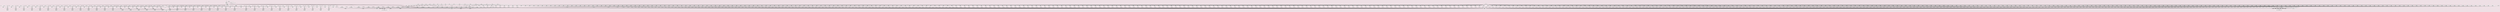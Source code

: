 /* Graphical model description in DOT language                                    */
/*    To view graph:                                                              */
/*       open this file in the program Graphviz: http://www.graphviz.org          */
/*       or paste contents into an online viewer: http://stamm-wilbrandt.de/GraphvizFiddle */

digraph REVDAG {
   n_fbd_tree [shape=oval, style=filled, fillcolor=white, label="fbd_tree"]
   n_origin_time [shape=oval, style=filled, fillcolor=white, label="origin_time"]
   n_0x7fb7fb616f50 [shape=box, style=filled, fillcolor=white, label="5"]
   n_0x7fb7fb617110 [shape=box, style=filled, fillcolor=white, label="15"]
   n_speciation_rate [shape=oval, style=filled, fillcolor=white, label="speciation_rate"]
   n_0x7fb7fb617f10 [shape=box, style=filled, fillcolor=white, label="10"]
   n_extinction_rate [shape=oval, style="dashed,filled", fillcolor=white, label="extinction_rate\n[ mul(RealPos<any>) ]"]
   n_turnover [shape=oval, style=filled, fillcolor=white, label="turnover"]
   n_0x7fb7fb618ea0 [shape=box, style=filled, fillcolor=white, label="10"]
   n_diversification [shape=oval, style="dashed,filled", fillcolor=white, label="diversification\n[ sub(Real<any>) ]"]
   n_psi [shape=oval, style=filled, fillcolor=white, label="psi"]
   n_0x7fb7fb61e030 [shape=box, style=filled, fillcolor=white, label="10"]
   n_r [shape=record, style=filled, fillcolor=white, label="{r|0}"]
   n_rho [shape=record, style=filled, fillcolor=white, label="{rho|1}"]
   n_t_1 [shape=oval, style="dashed,filled", fillcolor=white, label="t[1]\n[ tmrca(TimeTree<any>) ]"]
   n_0x7fb7fb61e8d0 [shape=oval, style="dashed,filled", fillcolor=white, label="function\n[ sub(Real<any>) ]"]
   n_0x7fb7fb61eb40 [shape=box, style=filled, fillcolor=white, label="0.309789"]
   n_fossil_1 [shape=oval, style=filled, fillcolor=gray, label="fossil[1]"]
   n_0x7fb7fb61fa30 [shape=oval, style="dashed,filled", fillcolor=white, label="function\n[ sub(Real<any>) ]"]
   n_0x7fb7fb61fca0 [shape=box, style=filled, fillcolor=white, label="0.103263"]
   n_fossil_normalized_1 [shape=oval, style="dashed,filled", fillcolor=white, label="fossil_normalized[1]\n[ add(Real<any>) ]"]
   n_fossil_normalized [shape=oval, style="dashed,filled", fillcolor=white, label="fossil_normalized\n[ v(Real<any>) ]"]
   n_fossil_normalized_2 [shape=oval, style="dashed,filled", fillcolor=white, label="fossil_normalized[2]\n[ add(Real<any>) ]"]
   n_fossil_2 [shape=oval, style=filled, fillcolor=gray, label="fossil[2]"]
   n_0x7fb7fb621ba0 [shape=oval, style="dashed,filled", fillcolor=white, label="function\n[ sub(Real<any>) ]"]
   n_t_2 [shape=oval, style="dashed,filled", fillcolor=white, label="t[2]\n[ tmrca(TimeTree<any>) ]"]
   n_0x7fb7fb622220 [shape=oval, style="dashed,filled", fillcolor=white, label="function\n[ sub(Real<any>) ]"]
   n_0x7fb7fb622420 [shape=box, style=filled, fillcolor=white, label="1.919274"]
   n_t [shape=oval, style="dashed,filled", fillcolor=white, label="t\n[ v(RealPos<any>) ]"]
   n_t_3 [shape=oval, style="dashed,filled", fillcolor=white, label="t[3]\n[ tmrca(TimeTree<any>) ]"]
   n_0x7fb7fb624270 [shape=oval, style="dashed,filled", fillcolor=white, label="function\n[ sub(Real<any>) ]"]
   n_0x7fb7fb6244c0 [shape=box, style=filled, fillcolor=white, label="0.5051965"]
   n_fossil_3 [shape=oval, style=filled, fillcolor=gray, label="fossil[3]"]
   n_0x7fb7fb625750 [shape=oval, style="dashed,filled", fillcolor=white, label="function\n[ sub(Real<any>) ]"]
   n_0x7fb7fb6259a0 [shape=box, style=filled, fillcolor=white, label="0.1683988"]
   n_fossil_normalized_3 [shape=oval, style="dashed,filled", fillcolor=white, label="fossil_normalized[3]\n[ add(Real<any>) ]"]
   n_fossil [shape=oval, style="dashed,filled", fillcolor=white, label="fossil\n[ v(Real<any>) ]"]
   n_fossil_4 [shape=oval, style=filled, fillcolor=gray, label="fossil[4]"]
   n_0x7fb7fb627f50 [shape=oval, style="dashed,filled", fillcolor=white, label="function\n[ sub(Real<any>) ]"]
   n_t_4 [shape=oval, style="dashed,filled", fillcolor=white, label="t[4]\n[ tmrca(TimeTree<any>) ]"]
   n_0x7fb7fb628670 [shape=oval, style="dashed,filled", fillcolor=white, label="function\n[ sub(Real<any>) ]"]
   n_0x7fb7fb6288c0 [shape=box, style=filled, fillcolor=white, label="0.04451925"]
   n_fossil_normalized_4 [shape=oval, style="dashed,filled", fillcolor=white, label="fossil_normalized[4]\n[ add(Real<any>) ]"]
   n_0x7fb7fb628cc0 [shape=box, style=filled, fillcolor=white, label="0.1335578"]
   n_fossil_5 [shape=oval, style=filled, fillcolor=gray, label="fossil[5]"]
   n_0x7fb7fb629ce0 [shape=oval, style="dashed,filled", fillcolor=white, label="function\n[ sub(Real<any>) ]"]
   n_t_5 [shape=oval, style="dashed,filled", fillcolor=white, label="t[5]\n[ tmrca(TimeTree<any>) ]"]
   n_0x7fb7fb62a420 [shape=oval, style="dashed,filled", fillcolor=white, label="function\n[ sub(Real<any>) ]"]
   n_0x7fb7fb62a670 [shape=box, style=filled, fillcolor=white, label="0.035428"]
   n_fossil_normalized_5 [shape=oval, style="dashed,filled", fillcolor=white, label="fossil_normalized[5]\n[ add(Real<any>) ]"]
   n_0x7fb7fb62aa70 [shape=box, style=filled, fillcolor=white, label="0.106284"]
   n_fossil_6 [shape=oval, style=filled, fillcolor=gray, label="fossil[6]"]
   n_0x7fb7fb62ba90 [shape=oval, style="dashed,filled", fillcolor=white, label="function\n[ sub(Real<any>) ]"]
   n_t_6 [shape=oval, style="dashed,filled", fillcolor=white, label="t[6]\n[ tmrca(TimeTree<any>) ]"]
   n_0x7fb7fb62c1b0 [shape=oval, style="dashed,filled", fillcolor=white, label="function\n[ sub(Real<any>) ]"]
   n_0x7fb7fb62c400 [shape=box, style=filled, fillcolor=white, label="0.0402065"]
   n_fossil_normalized_6 [shape=oval, style="dashed,filled", fillcolor=white, label="fossil_normalized[6]\n[ add(Real<any>) ]"]
   n_0x7fb7fb62c800 [shape=box, style=filled, fillcolor=white, label="0.1206195"]
   n_fossil_7 [shape=oval, style=filled, fillcolor=gray, label="fossil[7]"]
   n_0x7fb7fb62d820 [shape=oval, style="dashed,filled", fillcolor=white, label="function\n[ sub(Real<any>) ]"]
   n_t_7 [shape=oval, style="dashed,filled", fillcolor=white, label="t[7]\n[ tmrca(TimeTree<any>) ]"]
   n_0x7fb7fb62df40 [shape=oval, style="dashed,filled", fillcolor=white, label="function\n[ sub(Real<any>) ]"]
   n_0x7fb7fb62e190 [shape=box, style=filled, fillcolor=white, label="0.1537122"]
   n_fossil_normalized_7 [shape=oval, style="dashed,filled", fillcolor=white, label="fossil_normalized[7]\n[ add(Real<any>) ]"]
   n_0x7fb7fb62e590 [shape=box, style=filled, fillcolor=white, label="1.785484"]
   n_fossil_8 [shape=oval, style=filled, fillcolor=gray, label="fossil[8]"]
   n_0x7fb7fb62f970 [shape=oval, style="dashed,filled", fillcolor=white, label="function\n[ sub(Real<any>) ]"]
   n_t_8 [shape=oval, style="dashed,filled", fillcolor=white, label="t[8]\n[ tmrca(TimeTree<any>) ]"]
   n_0x7fb7fb630090 [shape=oval, style="dashed,filled", fillcolor=white, label="function\n[ sub(Real<any>) ]"]
   n_0x7fb7fb6302e0 [shape=box, style=filled, fillcolor=white, label="0.1762312"]
   n_fossil_normalized_8 [shape=oval, style="dashed,filled", fillcolor=white, label="fossil_normalized[8]\n[ add(Real<any>) ]"]
   n_0x7fb7fb6306e0 [shape=box, style=filled, fillcolor=white, label="0.5286936"]
   n_fossil_9 [shape=oval, style=filled, fillcolor=gray, label="fossil[9]"]
   n_0x7fb7fb631700 [shape=oval, style="dashed,filled", fillcolor=white, label="function\n[ sub(Real<any>) ]"]
   n_t_9 [shape=oval, style="dashed,filled", fillcolor=white, label="t[9]\n[ tmrca(TimeTree<any>) ]"]
   n_0x7fb7fb631e20 [shape=oval, style="dashed,filled", fillcolor=white, label="function\n[ sub(Real<any>) ]"]
   n_0x7fb7fb632020 [shape=box, style=filled, fillcolor=white, label="0.0997259"]
   n_fossil_normalized_9 [shape=oval, style="dashed,filled", fillcolor=white, label="fossil_normalized[9]\n[ add(Real<any>) ]"]
   n_0x7fb7fb632420 [shape=box, style=filled, fillcolor=white, label="0.2991777"]
   n_fossil_10 [shape=oval, style=filled, fillcolor=gray, label="fossil[10]"]
   n_0x7fb7fb633440 [shape=oval, style="dashed,filled", fillcolor=white, label="function\n[ sub(Real<any>) ]"]
   n_t_10 [shape=oval, style="dashed,filled", fillcolor=white, label="t[10]\n[ tmrca(TimeTree<any>) ]"]
   n_0x7fb7fb633b60 [shape=oval, style="dashed,filled", fillcolor=white, label="function\n[ sub(Real<any>) ]"]
   n_0x7fb7fb633db0 [shape=box, style=filled, fillcolor=white, label="0.1363584"]
   n_fossil_normalized_10 [shape=oval, style="dashed,filled", fillcolor=white, label="fossil_normalized[10]\n[ add(Real<any>) ]"]
   n_0x7fb7fb634290 [shape=box, style=filled, fillcolor=white, label="1.76813"]
   n_fossil_11 [shape=oval, style=filled, fillcolor=gray, label="fossil[11]"]
   n_0x7fb7fb635370 [shape=oval, style="dashed,filled", fillcolor=white, label="function\n[ sub(Real<any>) ]"]
   n_t_11 [shape=oval, style="dashed,filled", fillcolor=white, label="t[11]\n[ tmrca(TimeTree<any>) ]"]
   n_0x7fb7fb635b90 [shape=oval, style="dashed,filled", fillcolor=white, label="function\n[ sub(Real<any>) ]"]
   n_0x7fb7fb635e80 [shape=box, style=filled, fillcolor=white, label="0.193229"]
   n_fossil_normalized_11 [shape=oval, style="dashed,filled", fillcolor=white, label="fossil_normalized[11]\n[ add(Real<any>) ]"]
   n_0x7fb7fb6363c0 [shape=box, style=filled, fillcolor=white, label="1.825"]
   n_fossil_12 [shape=oval, style=filled, fillcolor=gray, label="fossil[12]"]
   n_0x7fb7fb6374a0 [shape=oval, style="dashed,filled", fillcolor=white, label="function\n[ sub(Real<any>) ]"]
   n_t_12 [shape=oval, style="dashed,filled", fillcolor=white, label="t[12]\n[ tmrca(TimeTree<any>) ]"]
   n_0x7fb7fb637cc0 [shape=oval, style="dashed,filled", fillcolor=white, label="function\n[ sub(Real<any>) ]"]
   n_0x7fb7fb66b260 [shape=box, style=filled, fillcolor=white, label="0.6661996"]
   n_fossil_normalized_12 [shape=oval, style="dashed,filled", fillcolor=white, label="fossil_normalized[12]\n[ add(Real<any>) ]"]
   n_0x7fb7fb66b540 [shape=box, style=filled, fillcolor=white, label="2.297971"]
   n_fossil_13 [shape=oval, style=filled, fillcolor=gray, label="fossil[13]"]
   n_0x7fb7fb66c0b0 [shape=oval, style="dashed,filled", fillcolor=white, label="function\n[ sub(Real<any>) ]"]
   n_t_13 [shape=oval, style="dashed,filled", fillcolor=white, label="t[13]\n[ tmrca(TimeTree<any>) ]"]
   n_0x7fb7fb66c670 [shape=oval, style="dashed,filled", fillcolor=white, label="function\n[ sub(Real<any>) ]"]
   n_0x7fb7fb66c870 [shape=box, style=filled, fillcolor=white, label="0.1883144"]
   n_fossil_normalized_13 [shape=oval, style="dashed,filled", fillcolor=white, label="fossil_normalized[13]\n[ add(Real<any>) ]"]
   n_0x7fb7fb66cbd0 [shape=box, style=filled, fillcolor=white, label="1.820086"]
   n_fossil_14 [shape=oval, style=filled, fillcolor=gray, label="fossil[14]"]
   n_0x7fb7fb66d740 [shape=oval, style="dashed,filled", fillcolor=white, label="function\n[ sub(Real<any>) ]"]
   n_t_14 [shape=oval, style="dashed,filled", fillcolor=white, label="t[14]\n[ tmrca(TimeTree<any>) ]"]
   n_0x7fb7fb66dd00 [shape=oval, style="dashed,filled", fillcolor=white, label="function\n[ sub(Real<any>) ]"]
   n_0x7fb7fb66df00 [shape=box, style=filled, fillcolor=white, label="1.681067"]
   n_fossil_normalized_14 [shape=oval, style="dashed,filled", fillcolor=white, label="fossil_normalized[14]\n[ add(Real<any>) ]"]
   n_0x7fb7fb66e260 [shape=box, style=filled, fillcolor=white, label="3.312838"]
   n_fossil_15 [shape=oval, style=filled, fillcolor=gray, label="fossil[15]"]
   n_0x7fb7fb66edd0 [shape=oval, style="dashed,filled", fillcolor=white, label="function\n[ sub(Real<any>) ]"]
   n_t_15 [shape=oval, style="dashed,filled", fillcolor=white, label="t[15]\n[ tmrca(TimeTree<any>) ]"]
   n_0x7fb7fb66f390 [shape=oval, style="dashed,filled", fillcolor=white, label="function\n[ sub(Real<any>) ]"]
   n_0x7fb7fb66f590 [shape=box, style=filled, fillcolor=white, label="1.41152"]
   n_fossil_normalized_15 [shape=oval, style="dashed,filled", fillcolor=white, label="fossil_normalized[15]\n[ add(Real<any>) ]"]
   n_0x7fb7fb66f8f0 [shape=box, style=filled, fillcolor=white, label="3.043291"]
   n_fossil_16 [shape=oval, style=filled, fillcolor=gray, label="fossil[16]"]
   n_0x7fb7fb670670 [shape=oval, style="dashed,filled", fillcolor=white, label="function\n[ sub(Real<any>) ]"]
   n_t_16 [shape=oval, style="dashed,filled", fillcolor=white, label="t[16]\n[ tmrca(TimeTree<any>) ]"]
   n_0x7fb7fb670e90 [shape=oval, style="dashed,filled", fillcolor=white, label="function\n[ sub(Real<any>) ]"]
   n_0x7fb7fb671180 [shape=box, style=filled, fillcolor=white, label="1.976983"]
   n_fossil_normalized_16 [shape=oval, style="dashed,filled", fillcolor=white, label="fossil_normalized[16]\n[ add(Real<any>) ]"]
   n_0x7fb7fb6716c0 [shape=box, style=filled, fillcolor=white, label="3.608754"]
   n_fossil_17 [shape=oval, style=filled, fillcolor=gray, label="fossil[17]"]
   n_0x7fb7fb6737c0 [shape=oval, style="dashed,filled", fillcolor=white, label="function\n[ sub(Real<any>) ]"]
   n_t_17 [shape=oval, style="dashed,filled", fillcolor=white, label="t[17]\n[ tmrca(TimeTree<any>) ]"]
   n_0x7fb7fb673fe0 [shape=oval, style="dashed,filled", fillcolor=white, label="function\n[ sub(Real<any>) ]"]
   n_0x7fb7fb6742d0 [shape=box, style=filled, fillcolor=white, label="2.492026"]
   n_fossil_normalized_17 [shape=oval, style="dashed,filled", fillcolor=white, label="fossil_normalized[17]\n[ add(Real<any>) ]"]
   n_0x7fb7fb674810 [shape=box, style=filled, fillcolor=white, label="4.123798"]
   n_fossil_18 [shape=oval, style=filled, fillcolor=gray, label="fossil[18]"]
   n_0x7fb7fb675960 [shape=oval, style="dashed,filled", fillcolor=white, label="function\n[ sub(Real<any>) ]"]
   n_t_18 [shape=oval, style="dashed,filled", fillcolor=white, label="t[18]\n[ tmrca(TimeTree<any>) ]"]
   n_0x7fb7fb6761f0 [shape=oval, style="dashed,filled", fillcolor=white, label="function\n[ sub(Real<any>) ]"]
   n_0x7fb7fb676550 [shape=box, style=filled, fillcolor=white, label="3.835257"]
   n_fossil_normalized_18 [shape=oval, style="dashed,filled", fillcolor=white, label="fossil_normalized[18]\n[ add(Real<any>) ]"]
   n_0x7fb7fb676b00 [shape=box, style=filled, fillcolor=white, label="5.467028"]
   n_fossil_19 [shape=oval, style=filled, fillcolor=gray, label="fossil[19]"]
   n_0x7fb7fb677c50 [shape=oval, style="dashed,filled", fillcolor=white, label="function\n[ sub(Real<any>) ]"]
   n_t_19 [shape=oval, style="dashed,filled", fillcolor=white, label="t[19]\n[ tmrca(TimeTree<any>) ]"]
   n_0x7fb7fb6784e0 [shape=oval, style="dashed,filled", fillcolor=white, label="function\n[ sub(Real<any>) ]"]
   n_0x7fb7fb678840 [shape=box, style=filled, fillcolor=white, label="3.507609"]
   n_fossil_normalized_19 [shape=oval, style="dashed,filled", fillcolor=white, label="fossil_normalized[19]\n[ add(Real<any>) ]"]
   n_0x7fb7fb678df0 [shape=box, style=filled, fillcolor=white, label="5.139381"]
   n_fossil_20 [shape=oval, style=filled, fillcolor=gray, label="fossil[20]"]
   n_0x7fb7fb679f40 [shape=oval, style="dashed,filled", fillcolor=white, label="function\n[ sub(Real<any>) ]"]
   n_t_20 [shape=oval, style="dashed,filled", fillcolor=white, label="t[20]\n[ tmrca(TimeTree<any>) ]"]
   n_0x7fb7fb67a7d0 [shape=oval, style="dashed,filled", fillcolor=white, label="function\n[ sub(Real<any>) ]"]
   n_0x7fb7fb67ab30 [shape=box, style=filled, fillcolor=white, label="5.975644"]
   n_fossil_normalized_20 [shape=oval, style="dashed,filled", fillcolor=white, label="fossil_normalized[20]\n[ add(Real<any>) ]"]
   n_0x7fb7fb67b0e0 [shape=box, style=filled, fillcolor=white, label="7.607415"]
   n_fossil_21 [shape=oval, style=filled, fillcolor=gray, label="fossil[21]"]
   n_0x7fb7fb67c230 [shape=oval, style="dashed,filled", fillcolor=white, label="function\n[ sub(Real<any>) ]"]
   n_t_21 [shape=oval, style="dashed,filled", fillcolor=white, label="t[21]\n[ tmrca(TimeTree<any>) ]"]
   n_0x7fb7fb67cac0 [shape=oval, style="dashed,filled", fillcolor=white, label="function\n[ sub(Real<any>) ]"]
   n_0x7fb7fb67ce20 [shape=box, style=filled, fillcolor=white, label="3.441461"]
   n_fossil_normalized_21 [shape=oval, style="dashed,filled", fillcolor=white, label="fossil_normalized[21]\n[ add(Real<any>) ]"]
   n_0x7fb7fb67d3d0 [shape=box, style=filled, fillcolor=white, label="5.073233"]
   n_fossil_22 [shape=oval, style=filled, fillcolor=gray, label="fossil[22]"]
   n_0x7fb7fb67e520 [shape=oval, style="dashed,filled", fillcolor=white, label="function\n[ sub(Real<any>) ]"]
   n_t_22 [shape=oval, style="dashed,filled", fillcolor=white, label="t[22]\n[ tmrca(TimeTree<any>) ]"]
   n_0x7fb7fb67edb0 [shape=oval, style="dashed,filled", fillcolor=white, label="function\n[ sub(Real<any>) ]"]
   n_0x7fb7fb67f110 [shape=box, style=filled, fillcolor=white, label="3.301784"]
   n_fossil_normalized_22 [shape=oval, style="dashed,filled", fillcolor=white, label="fossil_normalized[22]\n[ add(Real<any>) ]"]
   n_0x7fb7fb67f6c0 [shape=box, style=filled, fillcolor=white, label="4.933555"]
   n_fossil_23 [shape=oval, style=filled, fillcolor=gray, label="fossil[23]"]
   n_0x7fb7fb480890 [shape=oval, style="dashed,filled", fillcolor=white, label="function\n[ sub(Real<any>) ]"]
   n_t_23 [shape=oval, style="dashed,filled", fillcolor=white, label="t[23]\n[ tmrca(TimeTree<any>) ]"]
   n_0x7fb7fb4810c0 [shape=oval, style="dashed,filled", fillcolor=white, label="function\n[ sub(Real<any>) ]"]
   n_0x7fb7fb481420 [shape=box, style=filled, fillcolor=white, label="2.888539"]
   n_fossil_normalized_23 [shape=oval, style="dashed,filled", fillcolor=white, label="fossil_normalized[23]\n[ add(Real<any>) ]"]
   n_0x7fb7fb4819d0 [shape=box, style=filled, fillcolor=white, label="4.520311"]
   n_fossil_24 [shape=oval, style=filled, fillcolor=gray, label="fossil[24]"]
   n_0x7fb7fb482b20 [shape=oval, style="dashed,filled", fillcolor=white, label="function\n[ sub(Real<any>) ]"]
   n_t_24 [shape=oval, style="dashed,filled", fillcolor=white, label="t[24]\n[ tmrca(TimeTree<any>) ]"]
   n_0x7fb7fb4833b0 [shape=oval, style="dashed,filled", fillcolor=white, label="function\n[ sub(Real<any>) ]"]
   n_0x7fb7fb483710 [shape=box, style=filled, fillcolor=white, label="2.269792"]
   n_fossil_normalized_24 [shape=oval, style="dashed,filled", fillcolor=white, label="fossil_normalized[24]\n[ add(Real<any>) ]"]
   n_0x7fb7fb483cc0 [shape=box, style=filled, fillcolor=white, label="3.901564"]
   n_fossil_25 [shape=oval, style=filled, fillcolor=gray, label="fossil[25]"]
   n_0x7fb7fb484e10 [shape=oval, style="dashed,filled", fillcolor=white, label="function\n[ sub(Real<any>) ]"]
   n_t_25 [shape=oval, style="dashed,filled", fillcolor=white, label="t[25]\n[ tmrca(TimeTree<any>) ]"]
   n_0x7fb7fb4856a0 [shape=oval, style="dashed,filled", fillcolor=white, label="function\n[ sub(Real<any>) ]"]
   n_0x7fb7fb485a00 [shape=box, style=filled, fillcolor=white, label="2.218954"]
   n_fossil_normalized_25 [shape=oval, style="dashed,filled", fillcolor=white, label="fossil_normalized[25]\n[ add(Real<any>) ]"]
   n_0x7fb7fb485fb0 [shape=box, style=filled, fillcolor=white, label="3.850726"]
   n_fossil_26 [shape=oval, style=filled, fillcolor=gray, label="fossil[26]"]
   n_0x7fb7fb487100 [shape=oval, style="dashed,filled", fillcolor=white, label="function\n[ sub(Real<any>) ]"]
   n_t_26 [shape=oval, style="dashed,filled", fillcolor=white, label="t[26]\n[ tmrca(TimeTree<any>) ]"]
   n_0x7fb7fb487990 [shape=oval, style="dashed,filled", fillcolor=white, label="function\n[ sub(Real<any>) ]"]
   n_0x7fb7fb487cf0 [shape=box, style=filled, fillcolor=white, label="1.932316"]
   n_fossil_normalized_26 [shape=oval, style="dashed,filled", fillcolor=white, label="fossil_normalized[26]\n[ add(Real<any>) ]"]
   n_0x7fb7fb4882a0 [shape=box, style=filled, fillcolor=white, label="3.564087"]
   n_fossil_27 [shape=oval, style=filled, fillcolor=gray, label="fossil[27]"]
   n_0x7fb7fb4893f0 [shape=oval, style="dashed,filled", fillcolor=white, label="function\n[ sub(Real<any>) ]"]
   n_t_27 [shape=oval, style="dashed,filled", fillcolor=white, label="t[27]\n[ tmrca(TimeTree<any>) ]"]
   n_0x7fb7fb489c80 [shape=oval, style="dashed,filled", fillcolor=white, label="function\n[ sub(Real<any>) ]"]
   n_0x7fb7fb489fe0 [shape=box, style=filled, fillcolor=white, label="2.713051"]
   n_fossil_normalized_27 [shape=oval, style="dashed,filled", fillcolor=white, label="fossil_normalized[27]\n[ add(Real<any>) ]"]
   n_0x7fb7fb48a590 [shape=box, style=filled, fillcolor=white, label="4.344822"]
   n_fossil_28 [shape=oval, style=filled, fillcolor=gray, label="fossil[28]"]
   n_0x7fb7fb48b6e0 [shape=oval, style="dashed,filled", fillcolor=white, label="function\n[ sub(Real<any>) ]"]
   n_t_28 [shape=oval, style="dashed,filled", fillcolor=white, label="t[28]\n[ tmrca(TimeTree<any>) ]"]
   n_0x7fb7fb48bf70 [shape=oval, style="dashed,filled", fillcolor=white, label="function\n[ sub(Real<any>) ]"]
   n_0x7fb7fb48c2d0 [shape=box, style=filled, fillcolor=white, label="1.993434"]
   n_fossil_normalized_28 [shape=oval, style="dashed,filled", fillcolor=white, label="fossil_normalized[28]\n[ add(Real<any>) ]"]
   n_0x7fb7fb48c880 [shape=box, style=filled, fillcolor=white, label="3.625205"]
   n_fossil_29 [shape=oval, style=filled, fillcolor=gray, label="fossil[29]"]
   n_0x7fb7fb48d9d0 [shape=oval, style="dashed,filled", fillcolor=white, label="function\n[ sub(Real<any>) ]"]
   n_t_29 [shape=oval, style="dashed,filled", fillcolor=white, label="t[29]\n[ tmrca(TimeTree<any>) ]"]
   n_0x7fb7fb48e260 [shape=oval, style="dashed,filled", fillcolor=white, label="function\n[ sub(Real<any>) ]"]
   n_0x7fb7fb48e5c0 [shape=box, style=filled, fillcolor=white, label="0.7247734"]
   n_fossil_normalized_29 [shape=oval, style="dashed,filled", fillcolor=white, label="fossil_normalized[29]\n[ add(Real<any>) ]"]
   n_0x7fb7fb48eb70 [shape=box, style=filled, fillcolor=white, label="2.356545"]
   n_fossil_30 [shape=oval, style=filled, fillcolor=gray, label="fossil[30]"]
   n_0x7fb7fb48fcc0 [shape=oval, style="dashed,filled", fillcolor=white, label="function\n[ sub(Real<any>) ]"]
   n_t_30 [shape=oval, style="dashed,filled", fillcolor=white, label="t[30]\n[ tmrca(TimeTree<any>) ]"]
   n_0x7fb7fb490550 [shape=oval, style="dashed,filled", fillcolor=white, label="function\n[ sub(Real<any>) ]"]
   n_0x7fb7fb4908b0 [shape=box, style=filled, fillcolor=white, label="0.4031539"]
   n_fossil_normalized_30 [shape=oval, style="dashed,filled", fillcolor=white, label="fossil_normalized[30]\n[ add(Real<any>) ]"]
   n_0x7fb7fb490e60 [shape=box, style=filled, fillcolor=white, label="2.034925"]
   n_fossil_31 [shape=oval, style=filled, fillcolor=gray, label="fossil[31]"]
   n_0x7fb7fb491fb0 [shape=oval, style="dashed,filled", fillcolor=white, label="function\n[ sub(Real<any>) ]"]
   n_t_31 [shape=oval, style="dashed,filled", fillcolor=white, label="t[31]\n[ tmrca(TimeTree<any>) ]"]
   n_0x7fb7fb492840 [shape=oval, style="dashed,filled", fillcolor=white, label="function\n[ sub(Real<any>) ]"]
   n_0x7fb7fb492ba0 [shape=box, style=filled, fillcolor=white, label="0.3398682"]
   n_fossil_normalized_31 [shape=oval, style="dashed,filled", fillcolor=white, label="fossil_normalized[31]\n[ add(Real<any>) ]"]
   n_0x7fb7fb493150 [shape=box, style=filled, fillcolor=white, label="1.97164"]
   n_fossil_32 [shape=oval, style=filled, fillcolor=gray, label="fossil[32]"]
   n_0x7fb7fb4942a0 [shape=oval, style="dashed,filled", fillcolor=white, label="function\n[ sub(Real<any>) ]"]
   n_t_32 [shape=oval, style="dashed,filled", fillcolor=white, label="t[32]\n[ tmrca(TimeTree<any>) ]"]
   n_0x7fb7fb494b30 [shape=oval, style="dashed,filled", fillcolor=white, label="function\n[ sub(Real<any>) ]"]
   n_0x7fb7fb494e90 [shape=box, style=filled, fillcolor=white, label="0.4023747"]
   n_fossil_normalized_32 [shape=oval, style="dashed,filled", fillcolor=white, label="fossil_normalized[32]\n[ add(Real<any>) ]"]
   n_0x7fb7fb495440 [shape=box, style=filled, fillcolor=white, label="2.034146"]
   n_fossil_33 [shape=oval, style=filled, fillcolor=gray, label="fossil[33]"]
   n_0x7fb7fb496590 [shape=oval, style="dashed,filled", fillcolor=white, label="function\n[ sub(Real<any>) ]"]
   n_t_33 [shape=oval, style="dashed,filled", fillcolor=white, label="t[33]\n[ tmrca(TimeTree<any>) ]"]
   n_0x7fb7fb496e20 [shape=oval, style="dashed,filled", fillcolor=white, label="function\n[ sub(Real<any>) ]"]
   n_0x7fb7fb497180 [shape=box, style=filled, fillcolor=white, label="0.5864231"]
   n_fossil_normalized_33 [shape=oval, style="dashed,filled", fillcolor=white, label="fossil_normalized[33]\n[ add(Real<any>) ]"]
   n_0x7fb7fb497730 [shape=box, style=filled, fillcolor=white, label="2.218195"]
   n_fossil_34 [shape=oval, style=filled, fillcolor=gray, label="fossil[34]"]
   n_0x7fb7fb498880 [shape=oval, style="dashed,filled", fillcolor=white, label="function\n[ sub(Real<any>) ]"]
   n_t_34 [shape=oval, style="dashed,filled", fillcolor=white, label="t[34]\n[ tmrca(TimeTree<any>) ]"]
   n_0x7fb7fb499110 [shape=oval, style="dashed,filled", fillcolor=white, label="function\n[ sub(Real<any>) ]"]
   n_0x7fb7fb499470 [shape=box, style=filled, fillcolor=white, label="0.3645777"]
   n_fossil_normalized_34 [shape=oval, style="dashed,filled", fillcolor=white, label="fossil_normalized[34]\n[ add(Real<any>) ]"]
   n_0x7fb7fb499a20 [shape=box, style=filled, fillcolor=white, label="1.093733"]
   n_fossil_35 [shape=oval, style=filled, fillcolor=gray, label="fossil[35]"]
   n_0x7fb7fb49ab70 [shape=oval, style="dashed,filled", fillcolor=white, label="function\n[ sub(Real<any>) ]"]
   n_t_35 [shape=oval, style="dashed,filled", fillcolor=white, label="t[35]\n[ tmrca(TimeTree<any>) ]"]
   n_0x7fb7fb6727d0 [shape=oval, style="dashed,filled", fillcolor=white, label="function\n[ sub(Real<any>) ]"]
   n_0x7fb7fb672b30 [shape=box, style=filled, fillcolor=white, label="0.3305342"]
   n_fossil_normalized_35 [shape=oval, style="dashed,filled", fillcolor=white, label="fossil_normalized[35]\n[ add(Real<any>) ]"]
   n_0x7fb7fb6730e0 [shape=box, style=filled, fillcolor=white, label="0.9916027"]
   n_fossil_36 [shape=oval, style=filled, fillcolor=gray, label="fossil[36]"]
   n_0x7fb7fb49de60 [shape=oval, style="dashed,filled", fillcolor=white, label="function\n[ sub(Real<any>) ]"]
   n_t_36 [shape=oval, style="dashed,filled", fillcolor=white, label="t[36]\n[ tmrca(TimeTree<any>) ]"]
   n_0x7fb7fb49e6f0 [shape=oval, style="dashed,filled", fillcolor=white, label="function\n[ sub(Real<any>) ]"]
   n_0x7fb7fb49ea50 [shape=box, style=filled, fillcolor=white, label="0.1516654"]
   n_fossil_normalized_36 [shape=oval, style="dashed,filled", fillcolor=white, label="fossil_normalized[36]\n[ add(Real<any>) ]"]
   n_0x7fb7fb49f000 [shape=box, style=filled, fillcolor=white, label="1.783437"]
   n_fossil_37 [shape=oval, style=filled, fillcolor=gray, label="fossil[37]"]
   n_0x7fb7fb4a0150 [shape=oval, style="dashed,filled", fillcolor=white, label="function\n[ sub(Real<any>) ]"]
   n_t_37 [shape=oval, style="dashed,filled", fillcolor=white, label="t[37]\n[ tmrca(TimeTree<any>) ]"]
   n_0x7fb7fb4a09e0 [shape=oval, style="dashed,filled", fillcolor=white, label="function\n[ sub(Real<any>) ]"]
   n_0x7fb7fb4a0d40 [shape=box, style=filled, fillcolor=white, label="0.3968551"]
   n_fossil_normalized_37 [shape=oval, style="dashed,filled", fillcolor=white, label="fossil_normalized[37]\n[ add(Real<any>) ]"]
   n_0x7fb7fb4a12f0 [shape=box, style=filled, fillcolor=white, label="1.190565"]
   n_fossil_38 [shape=oval, style=filled, fillcolor=gray, label="fossil[38]"]
   n_0x7fb7fb4a2440 [shape=oval, style="dashed,filled", fillcolor=white, label="function\n[ sub(Real<any>) ]"]
   n_t_38 [shape=oval, style="dashed,filled", fillcolor=white, label="t[38]\n[ tmrca(TimeTree<any>) ]"]
   n_0x7fb7fb4a2cd0 [shape=oval, style="dashed,filled", fillcolor=white, label="function\n[ sub(Real<any>) ]"]
   n_0x7fb7fb4a3030 [shape=box, style=filled, fillcolor=white, label="0.2625776"]
   n_fossil_normalized_38 [shape=oval, style="dashed,filled", fillcolor=white, label="fossil_normalized[38]\n[ add(Real<any>) ]"]
   n_0x7fb7fb4a35e0 [shape=box, style=filled, fillcolor=white, label="0.7877328"]
   n_fossil_39 [shape=oval, style=filled, fillcolor=gray, label="fossil[39]"]
   n_0x7fb7fb4a4730 [shape=oval, style="dashed,filled", fillcolor=white, label="function\n[ sub(Real<any>) ]"]
   n_t_39 [shape=oval, style="dashed,filled", fillcolor=white, label="t[39]\n[ tmrca(TimeTree<any>) ]"]
   n_0x7fb7fb4a4fc0 [shape=oval, style="dashed,filled", fillcolor=white, label="function\n[ sub(Real<any>) ]"]
   n_0x7fb7fb4a5320 [shape=box, style=filled, fillcolor=white, label="0.3272918"]
   n_fossil_normalized_39 [shape=oval, style="dashed,filled", fillcolor=white, label="fossil_normalized[39]\n[ add(Real<any>) ]"]
   n_0x7fb7fb4a58d0 [shape=box, style=filled, fillcolor=white, label="0.9818754"]
   n_fossil_40 [shape=oval, style=filled, fillcolor=gray, label="fossil[40]"]
   n_0x7fb7fb4a6a20 [shape=oval, style="dashed,filled", fillcolor=white, label="function\n[ sub(Real<any>) ]"]
   n_t_40 [shape=oval, style="dashed,filled", fillcolor=white, label="t[40]\n[ tmrca(TimeTree<any>) ]"]
   n_0x7fb7fb4a72b0 [shape=oval, style="dashed,filled", fillcolor=white, label="function\n[ sub(Real<any>) ]"]
   n_0x7fb7fb4a7610 [shape=box, style=filled, fillcolor=white, label="0.1762514"]
   n_fossil_normalized_40 [shape=oval, style="dashed,filled", fillcolor=white, label="fossil_normalized[40]\n[ add(Real<any>) ]"]
   n_0x7fb7fb4a7bc0 [shape=box, style=filled, fillcolor=white, label="1.808023"]
   n_0x7fb7fb4a7d40 [shape=box, style=filled, fillcolor=white, label="3.551045"]
   n_num_samp_anc [shape=oval, style="dashed,filled", fillcolor=white, label="num_samp_anc\n[ numSampledAncestors()) ]"]
   n_phySeq_1 [shape=oval, style=filled, fillcolor=gray, label="phySeq[1]"]
   n_phySeq_1_pInv [shape=record, style=filled, fillcolor=white, label="{phySeq[1].pInv|0}"]
   n_branch_rates_1 [shape=oval, style=filled, fillcolor=white, label="branch_rates[1]"]
   n_0x7fb7f867ee40 [shape=oval, style="dashed,filled", fillcolor=white, label="function\n[ div(RealPos<any>) ]"]
   n_0x7fb7f867f180 [shape=box, style=filled, fillcolor=white, label="1"]
   n_branch_rates_mean [shape=oval, style=filled, fillcolor=white, label="branch_rates_mean"]
   n_0x7fb7f7be14c0 [shape=box, style=filled, fillcolor=white, label="10"]
   n_0x7fb7f7be25a0 [shape=oval, style="dashed,filled", fillcolor=white, label="function\n[ div(RealPos<any>) ]"]
   n_0x7fb7f7be28c0 [shape=box, style=filled, fillcolor=white, label="1"]
   n_branch_rates_2 [shape=oval, style=filled, fillcolor=white, label="branch_rates[2]"]
   n_branch_rates [shape=oval, style="dashed,filled", fillcolor=white, label="branch_rates\n[ v(RealPos<any>) ]"]
   n_branch_rates_3 [shape=oval, style=filled, fillcolor=white, label="branch_rates[3]"]
   n_0x7fb7f7bee670 [shape=oval, style="dashed,filled", fillcolor=white, label="function\n[ div(RealPos<any>) ]"]
   n_0x7fb7f7bee990 [shape=box, style=filled, fillcolor=white, label="1"]
   n_phySeq_3 [shape=oval, style=filled, fillcolor=gray, label="phySeq[3]"]
   n_phySeq_3_pInv [shape=record, style=filled, fillcolor=white, label="{phySeq[3].pInv|0}"]
   n_Q_mol_3 [shape=oval, style="dashed,filled", fillcolor=white, label="Q_mol[3]\n[ fnGTR(Simplex<any>) ]"]
   n_sf_3 [shape=oval, style=filled, fillcolor=white, label="sf[3]"]
   n_sf_hp_3 [shape=record, style=filled, fillcolor=white, label="{sf_hp[3]|[ 1.000, 1.000, 1.000, 1.000 ]}"]
   n_sf_hp [shape=oval, style="dashed,filled", fillcolor=white, label="sf_hp\n[ v(RealPos[]<any>) ]"]
   n_sf_hp_1 [shape=record, style=filled, fillcolor=white, label="{sf_hp[1]|[ 1.000, 1.000, 1.000, 1.000 ]}"]
   n_sf_1 [shape=oval, style=filled, fillcolor=white, label="sf[1]"]
   n_Q_mol_1 [shape=oval, style="dashed,filled", fillcolor=white, label="Q_mol[1]\n[ fnGTR(Simplex<any>) ]"]
   n_er_1 [shape=oval, style=filled, fillcolor=white, label="er[1]"]
   n_er_prior_1 [shape=record, style=filled, fillcolor=white, label="{er_prior[1]|[ 1.000, 1.000, 1.000, 1.000, 1.000, 1.000 ]}"]
   n_er_prior [shape=oval, style="dashed,filled", fillcolor=white, label="er_prior\n[ v(RealPos[]<any>) ]"]
   n_er_prior_2 [shape=record, style=filled, fillcolor=white, label="{er_prior[2]|[ 1.000, 1.000, 1.000, 1.000, 1.000, 1.000 ]}"]
   n_er_2 [shape=oval, style=filled, fillcolor=white, label="er[2]"]
   n_er [shape=oval, style="dashed,filled", fillcolor=white, label="er\n[ v(Simplex<any>) ]"]
   n_er_3 [shape=oval, style=filled, fillcolor=white, label="er[3]"]
   n_er_prior_3 [shape=record, style=filled, fillcolor=white, label="{er_prior[3]|[ 1.000, 1.000, 1.000, 1.000, 1.000, 1.000 ]}"]
   n_er_4 [shape=oval, style=filled, fillcolor=white, label="er[4]"]
   n_er_prior_4 [shape=record, style=filled, fillcolor=white, label="{er_prior[4]|[ 1.000, 1.000, 1.000, 1.000, 1.000, 1.000 ]}"]
   n_Q_mol_4 [shape=oval, style="dashed,filled", fillcolor=white, label="Q_mol[4]\n[ fnGTR(Simplex<any>) ]"]
   n_sf_4 [shape=oval, style=filled, fillcolor=white, label="sf[4]"]
   n_sf_hp_4 [shape=record, style=filled, fillcolor=white, label="{sf_hp[4]|[ 1.000, 1.000, 1.000, 1.000 ]}"]
   n_sf [shape=oval, style="dashed,filled", fillcolor=white, label="sf\n[ v(Simplex<any>) ]"]
   n_sf_2 [shape=oval, style=filled, fillcolor=white, label="sf[2]"]
   n_sf_hp_2 [shape=record, style=filled, fillcolor=white, label="{sf_hp[2]|[ 1.000, 1.000, 1.000, 1.000 ]}"]
   n_Q_mol_2 [shape=oval, style="dashed,filled", fillcolor=white, label="Q_mol[2]\n[ fnGTR(Simplex<any>) ]"]
   n_phySeq_2 [shape=oval, style=filled, fillcolor=gray, label="phySeq[2]"]
   n_phySeq_2_pInv [shape=record, style=filled, fillcolor=white, label="{phySeq[2].pInv|0}"]
   n_rates_cytb_2 [shape=oval, style="dashed,filled", fillcolor=white, label="rates_cytb[2]\n[ fnDiscretizeGamma(RealPos<any>) ]"]
   n_alpha_cytb_2 [shape=oval, style=filled, fillcolor=white, label="alpha_cytb[2]"]
   n_0x7fb7f420d2a0 [shape=box, style=filled, fillcolor=white, label="1"]
   n_alpha_cytb [shape=oval, style="dashed,filled", fillcolor=white, label="alpha_cytb\n[ v(RealPos<any>) ]"]
   n_alpha_cytb_1 [shape=oval, style=filled, fillcolor=white, label="alpha_cytb[1]"]
   n_0x7fb7f420ebb0 [shape=box, style=filled, fillcolor=white, label="1"]
   n_rates_cytb_1 [shape=oval, style="dashed,filled", fillcolor=white, label="rates_cytb[1]\n[ fnDiscretizeGamma(RealPos<any>) ]"]
   n_0x7fb7f420f1a0 [shape=box, style=filled, fillcolor=white, label="4"]
   n_rates_cytb [shape=oval, style="dashed,filled", fillcolor=white, label="rates_cytb\n[ v(RealPos[]<any>) ]"]
   n_rates_cytb_3 [shape=oval, style="dashed,filled", fillcolor=white, label="rates_cytb[3]\n[ fnDiscretizeGamma(RealPos<any>) ]"]
   n_alpha_cytb_3 [shape=oval, style=filled, fillcolor=white, label="alpha_cytb[3]"]
   n_0x7fb7f42113a0 [shape=box, style=filled, fillcolor=white, label="1"]
   n_0x7fb7f4211580 [shape=box, style=filled, fillcolor=white, label="4"]
   n_rates_cytb_4 [shape=oval, style="dashed,filled", fillcolor=white, label="rates_cytb[4]\n[ fnDiscretizeGamma(RealPos<any>) ]"]
   n_alpha_cytb_4 [shape=oval, style=filled, fillcolor=white, label="alpha_cytb[4]"]
   n_0x7fb7f4212b70 [shape=box, style=filled, fillcolor=white, label="1"]
   n_0x7fb7f4212d50 [shape=box, style=filled, fillcolor=white, label="4"]
   n_phySeq_4 [shape=oval, style=filled, fillcolor=gray, label="phySeq[4]"]
   n_phySeq_4_pInv [shape=record, style=filled, fillcolor=white, label="{phySeq[4].pInv|0}"]
   n_branch_rates_4 [shape=oval, style=filled, fillcolor=white, label="branch_rates[4]"]
   n_0x7fb7f30b5a80 [shape=oval, style="dashed,filled", fillcolor=white, label="function\n[ div(RealPos<any>) ]"]
   n_0x7fb7f30b5dc0 [shape=box, style=filled, fillcolor=white, label="1"]
   n_phySeq [shape=oval, style="dashed,filled", fillcolor=white, label="phySeq\n[ v(AbstractHomologousDiscreteCharacterData<any>) ]"]
   n_phySeq_5 [shape=oval, style=filled, fillcolor=gray, label="phySeq[5]"]
   n_phySeq_5_pInv [shape=record, style=filled, fillcolor=white, label="{phySeq[5].pInv|0}"]
   n_branch_rates_5 [shape=oval, style=filled, fillcolor=white, label="branch_rates[5]"]
   n_0x7fb7e7c962c0 [shape=oval, style="dashed,filled", fillcolor=white, label="function\n[ div(RealPos<any>) ]"]
   n_0x7fb7e7c96600 [shape=box, style=filled, fillcolor=white, label="1"]
   n_Q_mol_5 [shape=oval, style="dashed,filled", fillcolor=white, label="Q_mol[5]\n[ fnGTR(Simplex<any>) ]"]
   n_sf_5 [shape=oval, style=filled, fillcolor=white, label="sf[5]"]
   n_sf_hp_5 [shape=record, style=filled, fillcolor=white, label="{sf_hp[5]|[ 1.000, 1.000, 1.000, 1.000 ]}"]
   n_er_5 [shape=oval, style=filled, fillcolor=white, label="er[5]"]
   n_er_prior_5 [shape=record, style=filled, fillcolor=white, label="{er_prior[5]|[ 1.000, 1.000, 1.000, 1.000, 1.000, 1.000 ]}"]
   n_Q_mol [shape=oval, style="dashed,filled", fillcolor=white, label="Q_mol\n[ v(RateGenerator<any>) ]"]
   n_Q_mol_6 [shape=oval, style="dashed,filled", fillcolor=white, label="Q_mol[6]\n[ fnGTR(Simplex<any>) ]"]
   n_sf_6 [shape=oval, style=filled, fillcolor=white, label="sf[6]"]
   n_sf_hp_6 [shape=record, style=filled, fillcolor=white, label="{sf_hp[6]|[ 1.000, 1.000, 1.000, 1.000 ]}"]
   n_er_6 [shape=oval, style=filled, fillcolor=white, label="er[6]"]
   n_er_prior_6 [shape=record, style=filled, fillcolor=white, label="{er_prior[6]|[ 1.000, 1.000, 1.000, 1.000, 1.000, 1.000 ]}"]
   n_phySeq_6 [shape=oval, style=filled, fillcolor=gray, label="phySeq[6]"]
   n_phySeq_6_pInv [shape=record, style=filled, fillcolor=white, label="{phySeq[6].pInv|0}"]
   n_branch_rates_6 [shape=oval, style=filled, fillcolor=white, label="branch_rates[6]"]
   n_0x7fb7e73b1bc0 [shape=oval, style="dashed,filled", fillcolor=white, label="function\n[ div(RealPos<any>) ]"]
   n_0x7fb7e73b1f00 [shape=box, style=filled, fillcolor=white, label="1"]
   n_rates_cytb_6 [shape=oval, style="dashed,filled", fillcolor=white, label="rates_cytb[6]\n[ fnDiscretizeGamma(RealPos<any>) ]"]
   n_alpha_cytb_6 [shape=oval, style=filled, fillcolor=white, label="alpha_cytb[6]"]
   n_0x7fb7e73b3550 [shape=box, style=filled, fillcolor=white, label="1"]
   n_0x7fb7e73b3730 [shape=box, style=filled, fillcolor=white, label="4"]
   n_Q_mol_7 [shape=oval, style="dashed,filled", fillcolor=white, label="Q_mol[7]\n[ fnGTR(Simplex<any>) ]"]
   n_sf_7 [shape=oval, style=filled, fillcolor=white, label="sf[7]"]
   n_sf_hp_7 [shape=record, style=filled, fillcolor=white, label="{sf_hp[7]|[ 1.000, 1.000, 1.000, 1.000 ]}"]
   n_er_7 [shape=oval, style=filled, fillcolor=white, label="er[7]"]
   n_er_prior_7 [shape=record, style=filled, fillcolor=white, label="{er_prior[7]|[ 1.000, 1.000, 1.000, 1.000, 1.000, 1.000 ]}"]
   n_phySeq_7 [shape=oval, style=filled, fillcolor=gray, label="phySeq[7]"]
   n_phySeq_7_pInv [shape=record, style=filled, fillcolor=white, label="{phySeq[7].pInv|0}"]
   n_branch_rates_7 [shape=oval, style=filled, fillcolor=white, label="branch_rates[7]"]
   n_0x7fb7e640b400 [shape=oval, style="dashed,filled", fillcolor=white, label="function\n[ div(RealPos<any>) ]"]
   n_0x7fb7e640b6d0 [shape=box, style=filled, fillcolor=white, label="1"]
   n_rates_cytb_7 [shape=oval, style="dashed,filled", fillcolor=white, label="rates_cytb[7]\n[ fnDiscretizeGamma(RealPos<any>) ]"]
   n_alpha_cytb_7 [shape=oval, style=filled, fillcolor=white, label="alpha_cytb[7]"]
   n_0x7fb7e640cd00 [shape=box, style=filled, fillcolor=white, label="1"]
   n_0x7fb7e640cee0 [shape=box, style=filled, fillcolor=white, label="4"]
   n_Q_mol_8 [shape=oval, style="dashed,filled", fillcolor=white, label="Q_mol[8]\n[ fnGTR(Simplex<any>) ]"]
   n_sf_8 [shape=oval, style=filled, fillcolor=white, label="sf[8]"]
   n_sf_hp_8 [shape=record, style=filled, fillcolor=white, label="{sf_hp[8]|[ 1.000, 1.000, 1.000, 1.000 ]}"]
   n_er_8 [shape=oval, style=filled, fillcolor=white, label="er[8]"]
   n_er_prior_8 [shape=record, style=filled, fillcolor=white, label="{er_prior[8]|[ 1.000, 1.000, 1.000, 1.000, 1.000, 1.000 ]}"]
   n_phySeq_8 [shape=oval, style=filled, fillcolor=gray, label="phySeq[8]"]
   n_phySeq_8_pInv [shape=record, style=filled, fillcolor=white, label="{phySeq[8].pInv|0}"]
   n_branch_rates_8 [shape=oval, style=filled, fillcolor=white, label="branch_rates[8]"]
   n_0x7fb7e567f690 [shape=oval, style="dashed,filled", fillcolor=white, label="function\n[ div(RealPos<any>) ]"]
   n_0x7fb7e567f950 [shape=box, style=filled, fillcolor=white, label="1"]
   n_rates_cytb_8 [shape=oval, style="dashed,filled", fillcolor=white, label="rates_cytb[8]\n[ fnDiscretizeGamma(RealPos<any>) ]"]
   n_alpha_cytb_8 [shape=oval, style=filled, fillcolor=white, label="alpha_cytb[8]"]
   n_0x7fb7e5480fa0 [shape=box, style=filled, fillcolor=white, label="1"]
   n_0x7fb7e5481180 [shape=box, style=filled, fillcolor=white, label="4"]
   n_Q_mol_9 [shape=oval, style="dashed,filled", fillcolor=white, label="Q_mol[9]\n[ fnGTR(Simplex<any>) ]"]
   n_sf_9 [shape=oval, style=filled, fillcolor=white, label="sf[9]"]
   n_sf_hp_9 [shape=record, style=filled, fillcolor=white, label="{sf_hp[9]|[ 1.000, 1.000, 1.000, 1.000 ]}"]
   n_er_9 [shape=oval, style=filled, fillcolor=white, label="er[9]"]
   n_er_prior_9 [shape=record, style=filled, fillcolor=white, label="{er_prior[9]|[ 1.000, 1.000, 1.000, 1.000, 1.000, 1.000 ]}"]
   n_phySeq_9 [shape=oval, style=filled, fillcolor=gray, label="phySeq[9]"]
   n_phySeq_9_pInv [shape=record, style=filled, fillcolor=white, label="{phySeq[9].pInv|0}"]
   n_branch_rates_9 [shape=oval, style=filled, fillcolor=white, label="branch_rates[9]"]
   n_0x7fb7e4a34c30 [shape=oval, style="dashed,filled", fillcolor=white, label="function\n[ div(RealPos<any>) ]"]
   n_0x7fb7e4a34f70 [shape=box, style=filled, fillcolor=white, label="1"]
   n_rates_cytb_9 [shape=oval, style="dashed,filled", fillcolor=white, label="rates_cytb[9]\n[ fnDiscretizeGamma(RealPos<any>) ]"]
   n_alpha_cytb_9 [shape=oval, style=filled, fillcolor=white, label="alpha_cytb[9]"]
   n_0x7fb7e4a365a0 [shape=box, style=filled, fillcolor=white, label="1"]
   n_0x7fb7e4a36780 [shape=box, style=filled, fillcolor=white, label="4"]
   n_rates_cytb_5 [shape=oval, style="dashed,filled", fillcolor=white, label="rates_cytb[5]\n[ fnDiscretizeGamma(RealPos<any>) ]"]
   n_alpha_cytb_5 [shape=oval, style=filled, fillcolor=white, label="alpha_cytb[5]"]
   n_0x7fb7e4a37c70 [shape=box, style=filled, fillcolor=white, label="1"]
   n_0x7fb7e4a37e50 [shape=box, style=filled, fillcolor=white, label="4"]
   n_0x7fb7e4a38090 [shape=box, style=filled, fillcolor=white, label="4"]
   n_branch_rates_10 [shape=oval, style=filled, fillcolor=white, label="branch_rates[10]"]
   n_0x7fb7e4a38e80 [shape=oval, style="dashed,filled", fillcolor=white, label="function\n[ div(RealPos<any>) ]"]
   n_0x7fb7e4a39140 [shape=box, style=filled, fillcolor=white, label="1"]
   n_branch_rates_11 [shape=oval, style=filled, fillcolor=white, label="branch_rates[11]"]
   n_0x7fb7e4a3a200 [shape=oval, style="dashed,filled", fillcolor=white, label="function\n[ div(RealPos<any>) ]"]
   n_0x7fb7e4a3a540 [shape=box, style=filled, fillcolor=white, label="1"]
   n_branch_rates_12 [shape=oval, style=filled, fillcolor=white, label="branch_rates[12]"]
   n_0x7fb7e4a3b740 [shape=oval, style="dashed,filled", fillcolor=white, label="function\n[ div(RealPos<any>) ]"]
   n_0x7fb7e4a3ba80 [shape=box, style=filled, fillcolor=white, label="1"]
   n_branch_rates_13 [shape=oval, style=filled, fillcolor=white, label="branch_rates[13]"]
   n_0x7fb7e4a3cc80 [shape=oval, style="dashed,filled", fillcolor=white, label="function\n[ div(RealPos<any>) ]"]
   n_0x7fb7e4a3cfc0 [shape=box, style=filled, fillcolor=white, label="1"]
   n_branch_rates_14 [shape=oval, style=filled, fillcolor=white, label="branch_rates[14]"]
   n_0x7fb7e4a3e1c0 [shape=oval, style="dashed,filled", fillcolor=white, label="function\n[ div(RealPos<any>) ]"]
   n_0x7fb7e4a3e500 [shape=box, style=filled, fillcolor=white, label="1"]
   n_branch_rates_15 [shape=oval, style=filled, fillcolor=white, label="branch_rates[15]"]
   n_0x7fb7e4a3f700 [shape=oval, style="dashed,filled", fillcolor=white, label="function\n[ div(RealPos<any>) ]"]
   n_0x7fb7e4a3fa40 [shape=box, style=filled, fillcolor=white, label="1"]
   n_branch_rates_16 [shape=oval, style=filled, fillcolor=white, label="branch_rates[16]"]
   n_0x7fb7e4a40c40 [shape=oval, style="dashed,filled", fillcolor=white, label="function\n[ div(RealPos<any>) ]"]
   n_0x7fb7e4a40f80 [shape=box, style=filled, fillcolor=white, label="1"]
   n_branch_rates_17 [shape=oval, style=filled, fillcolor=white, label="branch_rates[17]"]
   n_0x7fb7e4a42180 [shape=oval, style="dashed,filled", fillcolor=white, label="function\n[ div(RealPos<any>) ]"]
   n_0x7fb7e4a424c0 [shape=box, style=filled, fillcolor=white, label="1"]
   n_branch_rates_18 [shape=oval, style=filled, fillcolor=white, label="branch_rates[18]"]
   n_0x7fb7e4a436c0 [shape=oval, style="dashed,filled", fillcolor=white, label="function\n[ div(RealPos<any>) ]"]
   n_0x7fb7e4a43a00 [shape=box, style=filled, fillcolor=white, label="1"]
   n_branch_rates_19 [shape=oval, style=filled, fillcolor=white, label="branch_rates[19]"]
   n_0x7fb7e4a44d10 [shape=oval, style="dashed,filled", fillcolor=white, label="function\n[ div(RealPos<any>) ]"]
   n_0x7fb7e4a45050 [shape=box, style=filled, fillcolor=white, label="1"]
   n_branch_rates_20 [shape=oval, style=filled, fillcolor=white, label="branch_rates[20]"]
   n_0x7fb7e4a46250 [shape=oval, style="dashed,filled", fillcolor=white, label="function\n[ div(RealPos<any>) ]"]
   n_0x7fb7e4a46590 [shape=box, style=filled, fillcolor=white, label="1"]
   n_branch_rates_21 [shape=oval, style=filled, fillcolor=white, label="branch_rates[21]"]
   n_0x7fb7e4a47790 [shape=oval, style="dashed,filled", fillcolor=white, label="function\n[ div(RealPos<any>) ]"]
   n_0x7fb7e4a47ad0 [shape=box, style=filled, fillcolor=white, label="1"]
   n_branch_rates_22 [shape=oval, style=filled, fillcolor=white, label="branch_rates[22]"]
   n_0x7fb7e4a48cd0 [shape=oval, style="dashed,filled", fillcolor=white, label="function\n[ div(RealPos<any>) ]"]
   n_0x7fb7e4a49010 [shape=box, style=filled, fillcolor=white, label="1"]
   n_branch_rates_23 [shape=oval, style=filled, fillcolor=white, label="branch_rates[23]"]
   n_0x7fb7e4a4a210 [shape=oval, style="dashed,filled", fillcolor=white, label="function\n[ div(RealPos<any>) ]"]
   n_0x7fb7e4a4a550 [shape=box, style=filled, fillcolor=white, label="1"]
   n_branch_rates_24 [shape=oval, style=filled, fillcolor=white, label="branch_rates[24]"]
   n_0x7fb7e4a4b750 [shape=oval, style="dashed,filled", fillcolor=white, label="function\n[ div(RealPos<any>) ]"]
   n_0x7fb7e4a4ba90 [shape=box, style=filled, fillcolor=white, label="1"]
   n_branch_rates_25 [shape=oval, style=filled, fillcolor=white, label="branch_rates[25]"]
   n_0x7fb7e4a4cc90 [shape=oval, style="dashed,filled", fillcolor=white, label="function\n[ div(RealPos<any>) ]"]
   n_0x7fb7e4a4cfd0 [shape=box, style=filled, fillcolor=white, label="1"]
   n_branch_rates_26 [shape=oval, style=filled, fillcolor=white, label="branch_rates[26]"]
   n_0x7fb7e4a4e1d0 [shape=oval, style="dashed,filled", fillcolor=white, label="function\n[ div(RealPos<any>) ]"]
   n_0x7fb7e4a4e510 [shape=box, style=filled, fillcolor=white, label="1"]
   n_branch_rates_27 [shape=oval, style=filled, fillcolor=white, label="branch_rates[27]"]
   n_0x7fb7e4a4f710 [shape=oval, style="dashed,filled", fillcolor=white, label="function\n[ div(RealPos<any>) ]"]
   n_0x7fb7e4a4fa50 [shape=box, style=filled, fillcolor=white, label="1"]
   n_branch_rates_28 [shape=oval, style=filled, fillcolor=white, label="branch_rates[28]"]
   n_0x7fb7e4a50c50 [shape=oval, style="dashed,filled", fillcolor=white, label="function\n[ div(RealPos<any>) ]"]
   n_0x7fb7e4a50f90 [shape=box, style=filled, fillcolor=white, label="1"]
   n_branch_rates_29 [shape=oval, style=filled, fillcolor=white, label="branch_rates[29]"]
   n_0x7fb7e4a52190 [shape=oval, style="dashed,filled", fillcolor=white, label="function\n[ div(RealPos<any>) ]"]
   n_0x7fb7e4a524d0 [shape=box, style=filled, fillcolor=white, label="1"]
   n_branch_rates_30 [shape=oval, style=filled, fillcolor=white, label="branch_rates[30]"]
   n_0x7fb7e4a536d0 [shape=oval, style="dashed,filled", fillcolor=white, label="function\n[ div(RealPos<any>) ]"]
   n_0x7fb7e4a53a10 [shape=box, style=filled, fillcolor=white, label="1"]
   n_branch_rates_31 [shape=oval, style=filled, fillcolor=white, label="branch_rates[31]"]
   n_0x7fb7e4a54c10 [shape=oval, style="dashed,filled", fillcolor=white, label="function\n[ div(RealPos<any>) ]"]
   n_0x7fb7e4a54f50 [shape=box, style=filled, fillcolor=white, label="1"]
   n_branch_rates_32 [shape=oval, style=filled, fillcolor=white, label="branch_rates[32]"]
   n_0x7fb7e4a56150 [shape=oval, style="dashed,filled", fillcolor=white, label="function\n[ div(RealPos<any>) ]"]
   n_0x7fb7e4a56490 [shape=box, style=filled, fillcolor=white, label="1"]
   n_branch_rates_33 [shape=oval, style=filled, fillcolor=white, label="branch_rates[33]"]
   n_0x7fb7e4a57690 [shape=oval, style="dashed,filled", fillcolor=white, label="function\n[ div(RealPos<any>) ]"]
   n_0x7fb7e4a579d0 [shape=box, style=filled, fillcolor=white, label="1"]
   n_branch_rates_34 [shape=oval, style=filled, fillcolor=white, label="branch_rates[34]"]
   n_0x7fb7e4a58bd0 [shape=oval, style="dashed,filled", fillcolor=white, label="function\n[ div(RealPos<any>) ]"]
   n_0x7fb7e4a58f10 [shape=box, style=filled, fillcolor=white, label="1"]
   n_branch_rates_35 [shape=oval, style=filled, fillcolor=white, label="branch_rates[35]"]
   n_0x7fb7e4a5a320 [shape=oval, style="dashed,filled", fillcolor=white, label="function\n[ div(RealPos<any>) ]"]
   n_0x7fb7e4a5a660 [shape=box, style=filled, fillcolor=white, label="1"]
   n_branch_rates_36 [shape=oval, style=filled, fillcolor=white, label="branch_rates[36]"]
   n_0x7fb7fb49c410 [shape=oval, style="dashed,filled", fillcolor=white, label="function\n[ div(RealPos<any>) ]"]
   n_0x7fb7fb49c750 [shape=box, style=filled, fillcolor=white, label="1"]
   n_branch_rates_37 [shape=oval, style=filled, fillcolor=white, label="branch_rates[37]"]
   n_0x7fb7e4a5eda0 [shape=oval, style="dashed,filled", fillcolor=white, label="function\n[ div(RealPos<any>) ]"]
   n_0x7fb7e4a5f0e0 [shape=box, style=filled, fillcolor=white, label="1"]
   n_branch_rates_38 [shape=oval, style=filled, fillcolor=white, label="branch_rates[38]"]
   n_0x7fb7e4a602e0 [shape=oval, style="dashed,filled", fillcolor=white, label="function\n[ div(RealPos<any>) ]"]
   n_0x7fb7e4a60620 [shape=box, style=filled, fillcolor=white, label="1"]
   n_branch_rates_39 [shape=oval, style=filled, fillcolor=white, label="branch_rates[39]"]
   n_0x7fb7e4a61820 [shape=oval, style="dashed,filled", fillcolor=white, label="function\n[ div(RealPos<any>) ]"]
   n_0x7fb7e4a61b60 [shape=box, style=filled, fillcolor=white, label="1"]
   n_branch_rates_40 [shape=oval, style=filled, fillcolor=white, label="branch_rates[40]"]
   n_0x7fb7e4a62d60 [shape=oval, style="dashed,filled", fillcolor=white, label="function\n[ div(RealPos<any>) ]"]
   n_0x7fb7e4a630a0 [shape=box, style=filled, fillcolor=white, label="1"]
   n_branch_rates_41 [shape=oval, style=filled, fillcolor=white, label="branch_rates[41]"]
   n_0x7fb7e4a642a0 [shape=oval, style="dashed,filled", fillcolor=white, label="function\n[ div(RealPos<any>) ]"]
   n_0x7fb7e4a645e0 [shape=box, style=filled, fillcolor=white, label="1"]
   n_branch_rates_42 [shape=oval, style=filled, fillcolor=white, label="branch_rates[42]"]
   n_0x7fb7e4a657e0 [shape=oval, style="dashed,filled", fillcolor=white, label="function\n[ div(RealPos<any>) ]"]
   n_0x7fb7e4a65b20 [shape=box, style=filled, fillcolor=white, label="1"]
   n_branch_rates_43 [shape=oval, style=filled, fillcolor=white, label="branch_rates[43]"]
   n_0x7fb7e4a66d20 [shape=oval, style="dashed,filled", fillcolor=white, label="function\n[ div(RealPos<any>) ]"]
   n_0x7fb7e4a67060 [shape=box, style=filled, fillcolor=white, label="1"]
   n_branch_rates_44 [shape=oval, style=filled, fillcolor=white, label="branch_rates[44]"]
   n_0x7fb7e4a68260 [shape=oval, style="dashed,filled", fillcolor=white, label="function\n[ div(RealPos<any>) ]"]
   n_0x7fb7e4a685a0 [shape=box, style=filled, fillcolor=white, label="1"]
   n_branch_rates_45 [shape=oval, style=filled, fillcolor=white, label="branch_rates[45]"]
   n_0x7fb7e4a697a0 [shape=oval, style="dashed,filled", fillcolor=white, label="function\n[ div(RealPos<any>) ]"]
   n_0x7fb7e4a69ae0 [shape=box, style=filled, fillcolor=white, label="1"]
   n_branch_rates_46 [shape=oval, style=filled, fillcolor=white, label="branch_rates[46]"]
   n_0x7fb7e4a6ace0 [shape=oval, style="dashed,filled", fillcolor=white, label="function\n[ div(RealPos<any>) ]"]
   n_0x7fb7e4a6b020 [shape=box, style=filled, fillcolor=white, label="1"]
   n_branch_rates_47 [shape=oval, style=filled, fillcolor=white, label="branch_rates[47]"]
   n_0x7fb7e4a6c220 [shape=oval, style="dashed,filled", fillcolor=white, label="function\n[ div(RealPos<any>) ]"]
   n_0x7fb7e4a6c560 [shape=box, style=filled, fillcolor=white, label="1"]
   n_branch_rates_48 [shape=oval, style=filled, fillcolor=white, label="branch_rates[48]"]
   n_0x7fb7e4a6d760 [shape=oval, style="dashed,filled", fillcolor=white, label="function\n[ div(RealPos<any>) ]"]
   n_0x7fb7e4a6daa0 [shape=box, style=filled, fillcolor=white, label="1"]
   n_branch_rates_49 [shape=oval, style=filled, fillcolor=white, label="branch_rates[49]"]
   n_0x7fb7e4a6eca0 [shape=oval, style="dashed,filled", fillcolor=white, label="function\n[ div(RealPos<any>) ]"]
   n_0x7fb7e4a6efe0 [shape=box, style=filled, fillcolor=white, label="1"]
   n_branch_rates_50 [shape=oval, style=filled, fillcolor=white, label="branch_rates[50]"]
   n_0x7fb7e4a701e0 [shape=oval, style="dashed,filled", fillcolor=white, label="function\n[ div(RealPos<any>) ]"]
   n_0x7fb7e4a70520 [shape=box, style=filled, fillcolor=white, label="1"]
   n_branch_rates_51 [shape=oval, style=filled, fillcolor=white, label="branch_rates[51]"]
   n_0x7fb7e4a71720 [shape=oval, style="dashed,filled", fillcolor=white, label="function\n[ div(RealPos<any>) ]"]
   n_0x7fb7e4a71a60 [shape=box, style=filled, fillcolor=white, label="1"]
   n_branch_rates_52 [shape=oval, style=filled, fillcolor=white, label="branch_rates[52]"]
   n_0x7fb7e4a72c60 [shape=oval, style="dashed,filled", fillcolor=white, label="function\n[ div(RealPos<any>) ]"]
   n_0x7fb7e4a72fa0 [shape=box, style=filled, fillcolor=white, label="1"]
   n_branch_rates_53 [shape=oval, style=filled, fillcolor=white, label="branch_rates[53]"]
   n_0x7fb7e4a741a0 [shape=oval, style="dashed,filled", fillcolor=white, label="function\n[ div(RealPos<any>) ]"]
   n_0x7fb7e4a744e0 [shape=box, style=filled, fillcolor=white, label="1"]
   n_branch_rates_54 [shape=oval, style=filled, fillcolor=white, label="branch_rates[54]"]
   n_0x7fb7e4a756e0 [shape=oval, style="dashed,filled", fillcolor=white, label="function\n[ div(RealPos<any>) ]"]
   n_0x7fb7e4a75a20 [shape=box, style=filled, fillcolor=white, label="1"]
   n_branch_rates_55 [shape=oval, style=filled, fillcolor=white, label="branch_rates[55]"]
   n_0x7fb7e4a76c20 [shape=oval, style="dashed,filled", fillcolor=white, label="function\n[ div(RealPos<any>) ]"]
   n_0x7fb7e4a76f60 [shape=box, style=filled, fillcolor=white, label="1"]
   n_branch_rates_56 [shape=oval, style=filled, fillcolor=white, label="branch_rates[56]"]
   n_0x7fb7e4a78160 [shape=oval, style="dashed,filled", fillcolor=white, label="function\n[ div(RealPos<any>) ]"]
   n_0x7fb7e4a784a0 [shape=box, style=filled, fillcolor=white, label="1"]
   n_branch_rates_57 [shape=oval, style=filled, fillcolor=white, label="branch_rates[57]"]
   n_0x7fb7e4a796a0 [shape=oval, style="dashed,filled", fillcolor=white, label="function\n[ div(RealPos<any>) ]"]
   n_0x7fb7e4a799e0 [shape=box, style=filled, fillcolor=white, label="1"]
   n_branch_rates_58 [shape=oval, style=filled, fillcolor=white, label="branch_rates[58]"]
   n_0x7fb7e4a7abe0 [shape=oval, style="dashed,filled", fillcolor=white, label="function\n[ div(RealPos<any>) ]"]
   n_0x7fb7e4a7af20 [shape=box, style=filled, fillcolor=white, label="1"]
   n_branch_rates_59 [shape=oval, style=filled, fillcolor=white, label="branch_rates[59]"]
   n_0x7fb7e4a7c120 [shape=oval, style="dashed,filled", fillcolor=white, label="function\n[ div(RealPos<any>) ]"]
   n_0x7fb7e4a7c460 [shape=box, style=filled, fillcolor=white, label="1"]
   n_branch_rates_60 [shape=oval, style=filled, fillcolor=white, label="branch_rates[60]"]
   n_0x7fb7e4a7d660 [shape=oval, style="dashed,filled", fillcolor=white, label="function\n[ div(RealPos<any>) ]"]
   n_0x7fb7e4a7d9a0 [shape=box, style=filled, fillcolor=white, label="1"]
   n_branch_rates_61 [shape=oval, style=filled, fillcolor=white, label="branch_rates[61]"]
   n_0x7fb7e4a7eba0 [shape=oval, style="dashed,filled", fillcolor=white, label="function\n[ div(RealPos<any>) ]"]
   n_0x7fb7e4a7eee0 [shape=box, style=filled, fillcolor=white, label="1"]
   n_branch_rates_62 [shape=oval, style=filled, fillcolor=white, label="branch_rates[62]"]
   n_0x7fb7e48801a0 [shape=oval, style="dashed,filled", fillcolor=white, label="function\n[ div(RealPos<any>) ]"]
   n_0x7fb7e48804e0 [shape=box, style=filled, fillcolor=white, label="1"]
   n_branch_rates_63 [shape=oval, style=filled, fillcolor=white, label="branch_rates[63]"]
   n_0x7fb7e4881640 [shape=oval, style="dashed,filled", fillcolor=white, label="function\n[ div(RealPos<any>) ]"]
   n_0x7fb7e4881980 [shape=box, style=filled, fillcolor=white, label="1"]
   n_branch_rates_64 [shape=oval, style=filled, fillcolor=white, label="branch_rates[64]"]
   n_0x7fb7e4882b80 [shape=oval, style="dashed,filled", fillcolor=white, label="function\n[ div(RealPos<any>) ]"]
   n_0x7fb7e4882ec0 [shape=box, style=filled, fillcolor=white, label="1"]
   n_branch_rates_65 [shape=oval, style=filled, fillcolor=white, label="branch_rates[65]"]
   n_0x7fb7e48840c0 [shape=oval, style="dashed,filled", fillcolor=white, label="function\n[ div(RealPos<any>) ]"]
   n_0x7fb7e4884400 [shape=box, style=filled, fillcolor=white, label="1"]
   n_branch_rates_66 [shape=oval, style=filled, fillcolor=white, label="branch_rates[66]"]
   n_0x7fb7e4885600 [shape=oval, style="dashed,filled", fillcolor=white, label="function\n[ div(RealPos<any>) ]"]
   n_0x7fb7e4885940 [shape=box, style=filled, fillcolor=white, label="1"]
   n_branch_rates_67 [shape=oval, style=filled, fillcolor=white, label="branch_rates[67]"]
   n_0x7fb7e4886f50 [shape=oval, style="dashed,filled", fillcolor=white, label="function\n[ div(RealPos<any>) ]"]
   n_0x7fb7e4887290 [shape=box, style=filled, fillcolor=white, label="1"]
   n_branch_rates_68 [shape=oval, style=filled, fillcolor=white, label="branch_rates[68]"]
   n_0x7fb7e4888490 [shape=oval, style="dashed,filled", fillcolor=white, label="function\n[ div(RealPos<any>) ]"]
   n_0x7fb7e48887d0 [shape=box, style=filled, fillcolor=white, label="1"]
   n_branch_rates_69 [shape=oval, style=filled, fillcolor=white, label="branch_rates[69]"]
   n_0x7fb7e48899d0 [shape=oval, style="dashed,filled", fillcolor=white, label="function\n[ div(RealPos<any>) ]"]
   n_0x7fb7e4889d10 [shape=box, style=filled, fillcolor=white, label="1"]
   n_branch_rates_70 [shape=oval, style=filled, fillcolor=white, label="branch_rates[70]"]
   n_0x7fb7e488af10 [shape=oval, style="dashed,filled", fillcolor=white, label="function\n[ div(RealPos<any>) ]"]
   n_0x7fb7e488b250 [shape=box, style=filled, fillcolor=white, label="1"]
   n_branch_rates_71 [shape=oval, style=filled, fillcolor=white, label="branch_rates[71]"]
   n_0x7fb7e488c450 [shape=oval, style="dashed,filled", fillcolor=white, label="function\n[ div(RealPos<any>) ]"]
   n_0x7fb7e488c790 [shape=box, style=filled, fillcolor=white, label="1"]
   n_branch_rates_72 [shape=oval, style=filled, fillcolor=white, label="branch_rates[72]"]
   n_0x7fb7e488d990 [shape=oval, style="dashed,filled", fillcolor=white, label="function\n[ div(RealPos<any>) ]"]
   n_0x7fb7e488dcd0 [shape=box, style=filled, fillcolor=white, label="1"]
   n_branch_rates_73 [shape=oval, style=filled, fillcolor=white, label="branch_rates[73]"]
   n_0x7fb7e488eed0 [shape=oval, style="dashed,filled", fillcolor=white, label="function\n[ div(RealPos<any>) ]"]
   n_0x7fb7e488f210 [shape=box, style=filled, fillcolor=white, label="1"]
   n_branch_rates_74 [shape=oval, style=filled, fillcolor=white, label="branch_rates[74]"]
   n_0x7fb7e4890410 [shape=oval, style="dashed,filled", fillcolor=white, label="function\n[ div(RealPos<any>) ]"]
   n_0x7fb7e4890750 [shape=box, style=filled, fillcolor=white, label="1"]
   n_branch_rates_75 [shape=oval, style=filled, fillcolor=white, label="branch_rates[75]"]
   n_0x7fb7e4891950 [shape=oval, style="dashed,filled", fillcolor=white, label="function\n[ div(RealPos<any>) ]"]
   n_0x7fb7e4891c90 [shape=box, style=filled, fillcolor=white, label="1"]
   n_branch_rates_76 [shape=oval, style=filled, fillcolor=white, label="branch_rates[76]"]
   n_0x7fb7e4892e90 [shape=oval, style="dashed,filled", fillcolor=white, label="function\n[ div(RealPos<any>) ]"]
   n_0x7fb7e48931d0 [shape=box, style=filled, fillcolor=white, label="1"]
   n_branch_rates_77 [shape=oval, style=filled, fillcolor=white, label="branch_rates[77]"]
   n_0x7fb7e48943d0 [shape=oval, style="dashed,filled", fillcolor=white, label="function\n[ div(RealPos<any>) ]"]
   n_0x7fb7e4894710 [shape=box, style=filled, fillcolor=white, label="1"]
   n_branch_rates_78 [shape=oval, style=filled, fillcolor=white, label="branch_rates[78]"]
   n_0x7fb7e4895910 [shape=oval, style="dashed,filled", fillcolor=white, label="function\n[ div(RealPos<any>) ]"]
   n_0x7fb7e4895c50 [shape=box, style=filled, fillcolor=white, label="1"]
   n_branch_rates_79 [shape=oval, style=filled, fillcolor=white, label="branch_rates[79]"]
   n_0x7fb7e4896e50 [shape=oval, style="dashed,filled", fillcolor=white, label="function\n[ div(RealPos<any>) ]"]
   n_0x7fb7e4897190 [shape=box, style=filled, fillcolor=white, label="1"]
   n_branch_rates_80 [shape=oval, style=filled, fillcolor=white, label="branch_rates[80]"]
   n_0x7fb7e4898390 [shape=oval, style="dashed,filled", fillcolor=white, label="function\n[ div(RealPos<any>) ]"]
   n_0x7fb7e48986d0 [shape=box, style=filled, fillcolor=white, label="1"]
   n_branch_rates_81 [shape=oval, style=filled, fillcolor=white, label="branch_rates[81]"]
   n_0x7fb7e48998d0 [shape=oval, style="dashed,filled", fillcolor=white, label="function\n[ div(RealPos<any>) ]"]
   n_0x7fb7e4899c10 [shape=box, style=filled, fillcolor=white, label="1"]
   n_branch_rates_82 [shape=oval, style=filled, fillcolor=white, label="branch_rates[82]"]
   n_0x7fb7e489ae10 [shape=oval, style="dashed,filled", fillcolor=white, label="function\n[ div(RealPos<any>) ]"]
   n_0x7fb7e489b150 [shape=box, style=filled, fillcolor=white, label="1"]
   n_branch_rates_83 [shape=oval, style=filled, fillcolor=white, label="branch_rates[83]"]
   n_0x7fb7e489c350 [shape=oval, style="dashed,filled", fillcolor=white, label="function\n[ div(RealPos<any>) ]"]
   n_0x7fb7e489c690 [shape=box, style=filled, fillcolor=white, label="1"]
   n_branch_rates_84 [shape=oval, style=filled, fillcolor=white, label="branch_rates[84]"]
   n_0x7fb7e489d890 [shape=oval, style="dashed,filled", fillcolor=white, label="function\n[ div(RealPos<any>) ]"]
   n_0x7fb7e489dbd0 [shape=box, style=filled, fillcolor=white, label="1"]
   n_branch_rates_85 [shape=oval, style=filled, fillcolor=white, label="branch_rates[85]"]
   n_0x7fb7e489edd0 [shape=oval, style="dashed,filled", fillcolor=white, label="function\n[ div(RealPos<any>) ]"]
   n_0x7fb7e489f110 [shape=box, style=filled, fillcolor=white, label="1"]
   n_branch_rates_86 [shape=oval, style=filled, fillcolor=white, label="branch_rates[86]"]
   n_0x7fb7e48a0310 [shape=oval, style="dashed,filled", fillcolor=white, label="function\n[ div(RealPos<any>) ]"]
   n_0x7fb7e48a0650 [shape=box, style=filled, fillcolor=white, label="1"]
   n_branch_rates_87 [shape=oval, style=filled, fillcolor=white, label="branch_rates[87]"]
   n_0x7fb7e48a1850 [shape=oval, style="dashed,filled", fillcolor=white, label="function\n[ div(RealPos<any>) ]"]
   n_0x7fb7e48a1b90 [shape=box, style=filled, fillcolor=white, label="1"]
   n_branch_rates_88 [shape=oval, style=filled, fillcolor=white, label="branch_rates[88]"]
   n_0x7fb7e48a2d90 [shape=oval, style="dashed,filled", fillcolor=white, label="function\n[ div(RealPos<any>) ]"]
   n_0x7fb7e48a30d0 [shape=box, style=filled, fillcolor=white, label="1"]
   n_branch_rates_89 [shape=oval, style=filled, fillcolor=white, label="branch_rates[89]"]
   n_0x7fb7e48a42d0 [shape=oval, style="dashed,filled", fillcolor=white, label="function\n[ div(RealPos<any>) ]"]
   n_0x7fb7e48a4610 [shape=box, style=filled, fillcolor=white, label="1"]
   n_branch_rates_90 [shape=oval, style=filled, fillcolor=white, label="branch_rates[90]"]
   n_0x7fb7e48a5810 [shape=oval, style="dashed,filled", fillcolor=white, label="function\n[ div(RealPos<any>) ]"]
   n_0x7fb7e48a5b50 [shape=box, style=filled, fillcolor=white, label="1"]
   n_branch_rates_91 [shape=oval, style=filled, fillcolor=white, label="branch_rates[91]"]
   n_0x7fb7e48a6d50 [shape=oval, style="dashed,filled", fillcolor=white, label="function\n[ div(RealPos<any>) ]"]
   n_0x7fb7e48a7090 [shape=box, style=filled, fillcolor=white, label="1"]
   n_branch_rates_92 [shape=oval, style=filled, fillcolor=white, label="branch_rates[92]"]
   n_0x7fb7e48a8290 [shape=oval, style="dashed,filled", fillcolor=white, label="function\n[ div(RealPos<any>) ]"]
   n_0x7fb7e48a85d0 [shape=box, style=filled, fillcolor=white, label="1"]
   n_branch_rates_93 [shape=oval, style=filled, fillcolor=white, label="branch_rates[93]"]
   n_0x7fb7e48a97d0 [shape=oval, style="dashed,filled", fillcolor=white, label="function\n[ div(RealPos<any>) ]"]
   n_0x7fb7e48a9b10 [shape=box, style=filled, fillcolor=white, label="1"]
   n_branch_rates_94 [shape=oval, style=filled, fillcolor=white, label="branch_rates[94]"]
   n_0x7fb7e48aad10 [shape=oval, style="dashed,filled", fillcolor=white, label="function\n[ div(RealPos<any>) ]"]
   n_0x7fb7e48ab050 [shape=box, style=filled, fillcolor=white, label="1"]
   n_branch_rates_95 [shape=oval, style=filled, fillcolor=white, label="branch_rates[95]"]
   n_0x7fb7e48ac250 [shape=oval, style="dashed,filled", fillcolor=white, label="function\n[ div(RealPos<any>) ]"]
   n_0x7fb7e48ac590 [shape=box, style=filled, fillcolor=white, label="1"]
   n_branch_rates_96 [shape=oval, style=filled, fillcolor=white, label="branch_rates[96]"]
   n_0x7fb7e48ad790 [shape=oval, style="dashed,filled", fillcolor=white, label="function\n[ div(RealPos<any>) ]"]
   n_0x7fb7e48adad0 [shape=box, style=filled, fillcolor=white, label="1"]
   n_branch_rates_97 [shape=oval, style=filled, fillcolor=white, label="branch_rates[97]"]
   n_0x7fb7e48aecd0 [shape=oval, style="dashed,filled", fillcolor=white, label="function\n[ div(RealPos<any>) ]"]
   n_0x7fb7e48af010 [shape=box, style=filled, fillcolor=white, label="1"]
   n_branch_rates_98 [shape=oval, style=filled, fillcolor=white, label="branch_rates[98]"]
   n_0x7fb7e48b0210 [shape=oval, style="dashed,filled", fillcolor=white, label="function\n[ div(RealPos<any>) ]"]
   n_0x7fb7e48b0550 [shape=box, style=filled, fillcolor=white, label="1"]
   n_branch_rates_99 [shape=oval, style=filled, fillcolor=white, label="branch_rates[99]"]
   n_0x7fb7e48b1750 [shape=oval, style="dashed,filled", fillcolor=white, label="function\n[ div(RealPos<any>) ]"]
   n_0x7fb7e48b1a90 [shape=box, style=filled, fillcolor=white, label="1"]
   n_branch_rates_100 [shape=oval, style=filled, fillcolor=white, label="branch_rates[100]"]
   n_0x7fb7e48b2c90 [shape=oval, style="dashed,filled", fillcolor=white, label="function\n[ div(RealPos<any>) ]"]
   n_0x7fb7e48b2fd0 [shape=box, style=filled, fillcolor=white, label="1"]
   n_branch_rates_101 [shape=oval, style=filled, fillcolor=white, label="branch_rates[101]"]
   n_0x7fb7e48b41d0 [shape=oval, style="dashed,filled", fillcolor=white, label="function\n[ div(RealPos<any>) ]"]
   n_0x7fb7e48b4510 [shape=box, style=filled, fillcolor=white, label="1"]
   n_branch_rates_102 [shape=oval, style=filled, fillcolor=white, label="branch_rates[102]"]
   n_0x7fb7e48b5710 [shape=oval, style="dashed,filled", fillcolor=white, label="function\n[ div(RealPos<any>) ]"]
   n_0x7fb7e48b5a50 [shape=box, style=filled, fillcolor=white, label="1"]
   n_branch_rates_103 [shape=oval, style=filled, fillcolor=white, label="branch_rates[103]"]
   n_0x7fb7e48b6c50 [shape=oval, style="dashed,filled", fillcolor=white, label="function\n[ div(RealPos<any>) ]"]
   n_0x7fb7e48b6f90 [shape=box, style=filled, fillcolor=white, label="1"]
   n_branch_rates_104 [shape=oval, style=filled, fillcolor=white, label="branch_rates[104]"]
   n_0x7fb7e48b8190 [shape=oval, style="dashed,filled", fillcolor=white, label="function\n[ div(RealPos<any>) ]"]
   n_0x7fb7e48b84d0 [shape=box, style=filled, fillcolor=white, label="1"]
   n_branch_rates_105 [shape=oval, style=filled, fillcolor=white, label="branch_rates[105]"]
   n_0x7fb7e48b96d0 [shape=oval, style="dashed,filled", fillcolor=white, label="function\n[ div(RealPos<any>) ]"]
   n_0x7fb7e48b9a10 [shape=box, style=filled, fillcolor=white, label="1"]
   n_branch_rates_106 [shape=oval, style=filled, fillcolor=white, label="branch_rates[106]"]
   n_0x7fb7e48bac10 [shape=oval, style="dashed,filled", fillcolor=white, label="function\n[ div(RealPos<any>) ]"]
   n_0x7fb7e48baf50 [shape=box, style=filled, fillcolor=white, label="1"]
   n_branch_rates_107 [shape=oval, style=filled, fillcolor=white, label="branch_rates[107]"]
   n_0x7fb7e48bc150 [shape=oval, style="dashed,filled", fillcolor=white, label="function\n[ div(RealPos<any>) ]"]
   n_0x7fb7e48bc490 [shape=box, style=filled, fillcolor=white, label="1"]
   n_branch_rates_108 [shape=oval, style=filled, fillcolor=white, label="branch_rates[108]"]
   n_0x7fb7e48bd690 [shape=oval, style="dashed,filled", fillcolor=white, label="function\n[ div(RealPos<any>) ]"]
   n_0x7fb7e48bd9d0 [shape=box, style=filled, fillcolor=white, label="1"]
   n_branch_rates_109 [shape=oval, style=filled, fillcolor=white, label="branch_rates[109]"]
   n_0x7fb7e48bebd0 [shape=oval, style="dashed,filled", fillcolor=white, label="function\n[ div(RealPos<any>) ]"]
   n_0x7fb7e48bef10 [shape=box, style=filled, fillcolor=white, label="1"]
   n_branch_rates_110 [shape=oval, style=filled, fillcolor=white, label="branch_rates[110]"]
   n_0x7fb7e48c0110 [shape=oval, style="dashed,filled", fillcolor=white, label="function\n[ div(RealPos<any>) ]"]
   n_0x7fb7e48c0450 [shape=box, style=filled, fillcolor=white, label="1"]
   n_branch_rates_111 [shape=oval, style=filled, fillcolor=white, label="branch_rates[111]"]
   n_0x7fb7e48c1650 [shape=oval, style="dashed,filled", fillcolor=white, label="function\n[ div(RealPos<any>) ]"]
   n_0x7fb7e48c1990 [shape=box, style=filled, fillcolor=white, label="1"]
   n_branch_rates_112 [shape=oval, style=filled, fillcolor=white, label="branch_rates[112]"]
   n_0x7fb7e48c2b90 [shape=oval, style="dashed,filled", fillcolor=white, label="function\n[ div(RealPos<any>) ]"]
   n_0x7fb7e48c2ed0 [shape=box, style=filled, fillcolor=white, label="1"]
   n_branch_rates_113 [shape=oval, style=filled, fillcolor=white, label="branch_rates[113]"]
   n_0x7fb7e48c40d0 [shape=oval, style="dashed,filled", fillcolor=white, label="function\n[ div(RealPos<any>) ]"]
   n_0x7fb7e48c4410 [shape=box, style=filled, fillcolor=white, label="1"]
   n_branch_rates_114 [shape=oval, style=filled, fillcolor=white, label="branch_rates[114]"]
   n_0x7fb7e48c5610 [shape=oval, style="dashed,filled", fillcolor=white, label="function\n[ div(RealPos<any>) ]"]
   n_0x7fb7e48c5950 [shape=box, style=filled, fillcolor=white, label="1"]
   n_branch_rates_115 [shape=oval, style=filled, fillcolor=white, label="branch_rates[115]"]
   n_0x7fb7e48c6b50 [shape=oval, style="dashed,filled", fillcolor=white, label="function\n[ div(RealPos<any>) ]"]
   n_0x7fb7e48c6e90 [shape=box, style=filled, fillcolor=white, label="1"]
   n_branch_rates_116 [shape=oval, style=filled, fillcolor=white, label="branch_rates[116]"]
   n_0x7fb7e48c8090 [shape=oval, style="dashed,filled", fillcolor=white, label="function\n[ div(RealPos<any>) ]"]
   n_0x7fb7e48c83d0 [shape=box, style=filled, fillcolor=white, label="1"]
   n_branch_rates_117 [shape=oval, style=filled, fillcolor=white, label="branch_rates[117]"]
   n_0x7fb7e48c95d0 [shape=oval, style="dashed,filled", fillcolor=white, label="function\n[ div(RealPos<any>) ]"]
   n_0x7fb7e48c9910 [shape=box, style=filled, fillcolor=white, label="1"]
   n_branch_rates_118 [shape=oval, style=filled, fillcolor=white, label="branch_rates[118]"]
   n_0x7fb7e48cab10 [shape=oval, style="dashed,filled", fillcolor=white, label="function\n[ div(RealPos<any>) ]"]
   n_0x7fb7e48cae50 [shape=box, style=filled, fillcolor=white, label="1"]
   n_branch_rates_119 [shape=oval, style=filled, fillcolor=white, label="branch_rates[119]"]
   n_0x7fb7e48cc050 [shape=oval, style="dashed,filled", fillcolor=white, label="function\n[ div(RealPos<any>) ]"]
   n_0x7fb7e48cc390 [shape=box, style=filled, fillcolor=white, label="1"]
   n_branch_rates_120 [shape=oval, style=filled, fillcolor=white, label="branch_rates[120]"]
   n_0x7fb7e48cd590 [shape=oval, style="dashed,filled", fillcolor=white, label="function\n[ div(RealPos<any>) ]"]
   n_0x7fb7e48cd8d0 [shape=box, style=filled, fillcolor=white, label="1"]
   n_branch_rates_121 [shape=oval, style=filled, fillcolor=white, label="branch_rates[121]"]
   n_0x7fb7e48cead0 [shape=oval, style="dashed,filled", fillcolor=white, label="function\n[ div(RealPos<any>) ]"]
   n_0x7fb7e48cee10 [shape=box, style=filled, fillcolor=white, label="1"]
   n_branch_rates_122 [shape=oval, style=filled, fillcolor=white, label="branch_rates[122]"]
   n_0x7fb7e48d0010 [shape=oval, style="dashed,filled", fillcolor=white, label="function\n[ div(RealPos<any>) ]"]
   n_0x7fb7e48d0350 [shape=box, style=filled, fillcolor=white, label="1"]
   n_branch_rates_123 [shape=oval, style=filled, fillcolor=white, label="branch_rates[123]"]
   n_0x7fb7e48d1550 [shape=oval, style="dashed,filled", fillcolor=white, label="function\n[ div(RealPos<any>) ]"]
   n_0x7fb7e48d1890 [shape=box, style=filled, fillcolor=white, label="1"]
   n_branch_rates_124 [shape=oval, style=filled, fillcolor=white, label="branch_rates[124]"]
   n_0x7fb7e48d2a90 [shape=oval, style="dashed,filled", fillcolor=white, label="function\n[ div(RealPos<any>) ]"]
   n_0x7fb7e48d2dd0 [shape=box, style=filled, fillcolor=white, label="1"]
   n_branch_rates_125 [shape=oval, style=filled, fillcolor=white, label="branch_rates[125]"]
   n_0x7fb7e48d3fd0 [shape=oval, style="dashed,filled", fillcolor=white, label="function\n[ div(RealPos<any>) ]"]
   n_0x7fb7e48d4310 [shape=box, style=filled, fillcolor=white, label="1"]
   n_branch_rates_126 [shape=oval, style=filled, fillcolor=white, label="branch_rates[126]"]
   n_0x7fb7e48d5510 [shape=oval, style="dashed,filled", fillcolor=white, label="function\n[ div(RealPos<any>) ]"]
   n_0x7fb7e48d5850 [shape=box, style=filled, fillcolor=white, label="1"]
   n_branch_rates_127 [shape=oval, style=filled, fillcolor=white, label="branch_rates[127]"]
   n_0x7fb7e48d6a50 [shape=oval, style="dashed,filled", fillcolor=white, label="function\n[ div(RealPos<any>) ]"]
   n_0x7fb7e48d6d90 [shape=box, style=filled, fillcolor=white, label="1"]
   n_branch_rates_128 [shape=oval, style=filled, fillcolor=white, label="branch_rates[128]"]
   n_0x7fb7e48d7f90 [shape=oval, style="dashed,filled", fillcolor=white, label="function\n[ div(RealPos<any>) ]"]
   n_0x7fb7e48d82d0 [shape=box, style=filled, fillcolor=white, label="1"]
   n_branch_rates_129 [shape=oval, style=filled, fillcolor=white, label="branch_rates[129]"]
   n_0x7fb7e48d94d0 [shape=oval, style="dashed,filled", fillcolor=white, label="function\n[ div(RealPos<any>) ]"]
   n_0x7fb7e48d9810 [shape=box, style=filled, fillcolor=white, label="1"]
   n_branch_rates_130 [shape=oval, style=filled, fillcolor=white, label="branch_rates[130]"]
   n_0x7fb7e48daa10 [shape=oval, style="dashed,filled", fillcolor=white, label="function\n[ div(RealPos<any>) ]"]
   n_0x7fb7e48dad50 [shape=box, style=filled, fillcolor=white, label="1"]
   n_branch_rates_131 [shape=oval, style=filled, fillcolor=white, label="branch_rates[131]"]
   n_0x7fb7e48dc760 [shape=oval, style="dashed,filled", fillcolor=white, label="function\n[ div(RealPos<any>) ]"]
   n_0x7fb7e48dcaa0 [shape=box, style=filled, fillcolor=white, label="1"]
   n_branch_rates_132 [shape=oval, style=filled, fillcolor=white, label="branch_rates[132]"]
   n_0x7fb7e48ddca0 [shape=oval, style="dashed,filled", fillcolor=white, label="function\n[ div(RealPos<any>) ]"]
   n_0x7fb7e48ddfe0 [shape=box, style=filled, fillcolor=white, label="1"]
   n_branch_rates_133 [shape=oval, style=filled, fillcolor=white, label="branch_rates[133]"]
   n_0x7fb7e48df1e0 [shape=oval, style="dashed,filled", fillcolor=white, label="function\n[ div(RealPos<any>) ]"]
   n_0x7fb7e48df520 [shape=box, style=filled, fillcolor=white, label="1"]
   n_branch_rates_134 [shape=oval, style=filled, fillcolor=white, label="branch_rates[134]"]
   n_0x7fb7e48e0720 [shape=oval, style="dashed,filled", fillcolor=white, label="function\n[ div(RealPos<any>) ]"]
   n_0x7fb7e48e0a60 [shape=box, style=filled, fillcolor=white, label="1"]
   n_branch_rates_135 [shape=oval, style=filled, fillcolor=white, label="branch_rates[135]"]
   n_0x7fb7e48e1c60 [shape=oval, style="dashed,filled", fillcolor=white, label="function\n[ div(RealPos<any>) ]"]
   n_0x7fb7e48e1fa0 [shape=box, style=filled, fillcolor=white, label="1"]
   n_branch_rates_136 [shape=oval, style=filled, fillcolor=white, label="branch_rates[136]"]
   n_0x7fb7e48e31a0 [shape=oval, style="dashed,filled", fillcolor=white, label="function\n[ div(RealPos<any>) ]"]
   n_0x7fb7e48e34e0 [shape=box, style=filled, fillcolor=white, label="1"]
   n_branch_rates_137 [shape=oval, style=filled, fillcolor=white, label="branch_rates[137]"]
   n_0x7fb7e48e46e0 [shape=oval, style="dashed,filled", fillcolor=white, label="function\n[ div(RealPos<any>) ]"]
   n_0x7fb7e48e4a20 [shape=box, style=filled, fillcolor=white, label="1"]
   n_branch_rates_138 [shape=oval, style=filled, fillcolor=white, label="branch_rates[138]"]
   n_0x7fb7e48e5c20 [shape=oval, style="dashed,filled", fillcolor=white, label="function\n[ div(RealPos<any>) ]"]
   n_0x7fb7e48e5f60 [shape=box, style=filled, fillcolor=white, label="1"]
   n_branch_rates_139 [shape=oval, style=filled, fillcolor=white, label="branch_rates[139]"]
   n_0x7fb7e48e7160 [shape=oval, style="dashed,filled", fillcolor=white, label="function\n[ div(RealPos<any>) ]"]
   n_0x7fb7e48e74a0 [shape=box, style=filled, fillcolor=white, label="1"]
   n_branch_rates_140 [shape=oval, style=filled, fillcolor=white, label="branch_rates[140]"]
   n_0x7fb7e48e86a0 [shape=oval, style="dashed,filled", fillcolor=white, label="function\n[ div(RealPos<any>) ]"]
   n_0x7fb7e48e89e0 [shape=box, style=filled, fillcolor=white, label="1"]
   n_branch_rates_141 [shape=oval, style=filled, fillcolor=white, label="branch_rates[141]"]
   n_0x7fb7e48e9be0 [shape=oval, style="dashed,filled", fillcolor=white, label="function\n[ div(RealPos<any>) ]"]
   n_0x7fb7e48e9f20 [shape=box, style=filled, fillcolor=white, label="1"]
   n_branch_rates_142 [shape=oval, style=filled, fillcolor=white, label="branch_rates[142]"]
   n_0x7fb7e48eb120 [shape=oval, style="dashed,filled", fillcolor=white, label="function\n[ div(RealPos<any>) ]"]
   n_0x7fb7e48eb460 [shape=box, style=filled, fillcolor=white, label="1"]
   n_branch_rates_143 [shape=oval, style=filled, fillcolor=white, label="branch_rates[143]"]
   n_0x7fb7e48ec660 [shape=oval, style="dashed,filled", fillcolor=white, label="function\n[ div(RealPos<any>) ]"]
   n_0x7fb7e48ec9a0 [shape=box, style=filled, fillcolor=white, label="1"]
   n_branch_rates_144 [shape=oval, style=filled, fillcolor=white, label="branch_rates[144]"]
   n_0x7fb7e48edba0 [shape=oval, style="dashed,filled", fillcolor=white, label="function\n[ div(RealPos<any>) ]"]
   n_0x7fb7e48edee0 [shape=box, style=filled, fillcolor=white, label="1"]
   n_branch_rates_145 [shape=oval, style=filled, fillcolor=white, label="branch_rates[145]"]
   n_0x7fb7e48ef0e0 [shape=oval, style="dashed,filled", fillcolor=white, label="function\n[ div(RealPos<any>) ]"]
   n_0x7fb7e48ef420 [shape=box, style=filled, fillcolor=white, label="1"]
   n_branch_rates_146 [shape=oval, style=filled, fillcolor=white, label="branch_rates[146]"]
   n_0x7fb7e48f0620 [shape=oval, style="dashed,filled", fillcolor=white, label="function\n[ div(RealPos<any>) ]"]
   n_0x7fb7e48f0960 [shape=box, style=filled, fillcolor=white, label="1"]
   n_branch_rates_147 [shape=oval, style=filled, fillcolor=white, label="branch_rates[147]"]
   n_0x7fb7e48f1b60 [shape=oval, style="dashed,filled", fillcolor=white, label="function\n[ div(RealPos<any>) ]"]
   n_0x7fb7e48f1ea0 [shape=box, style=filled, fillcolor=white, label="1"]
   n_branch_rates_148 [shape=oval, style=filled, fillcolor=white, label="branch_rates[148]"]
   n_0x7fb7e48f30a0 [shape=oval, style="dashed,filled", fillcolor=white, label="function\n[ div(RealPos<any>) ]"]
   n_0x7fb7e48f33e0 [shape=box, style=filled, fillcolor=white, label="1"]
   n_branch_rates_149 [shape=oval, style=filled, fillcolor=white, label="branch_rates[149]"]
   n_0x7fb7e48f45e0 [shape=oval, style="dashed,filled", fillcolor=white, label="function\n[ div(RealPos<any>) ]"]
   n_0x7fb7e48f4920 [shape=box, style=filled, fillcolor=white, label="1"]
   n_branch_rates_150 [shape=oval, style=filled, fillcolor=white, label="branch_rates[150]"]
   n_0x7fb7e48f5b20 [shape=oval, style="dashed,filled", fillcolor=white, label="function\n[ div(RealPos<any>) ]"]
   n_0x7fb7e48f5e60 [shape=box, style=filled, fillcolor=white, label="1"]
   n_branch_rates_151 [shape=oval, style=filled, fillcolor=white, label="branch_rates[151]"]
   n_0x7fb7e48f7060 [shape=oval, style="dashed,filled", fillcolor=white, label="function\n[ div(RealPos<any>) ]"]
   n_0x7fb7e48f73a0 [shape=box, style=filled, fillcolor=white, label="1"]
   n_branch_rates_152 [shape=oval, style=filled, fillcolor=white, label="branch_rates[152]"]
   n_0x7fb7e48f85a0 [shape=oval, style="dashed,filled", fillcolor=white, label="function\n[ div(RealPos<any>) ]"]
   n_0x7fb7e48f88e0 [shape=box, style=filled, fillcolor=white, label="1"]
   n_branch_rates_153 [shape=oval, style=filled, fillcolor=white, label="branch_rates[153]"]
   n_0x7fb7e48f9ae0 [shape=oval, style="dashed,filled", fillcolor=white, label="function\n[ div(RealPos<any>) ]"]
   n_0x7fb7e48f9e20 [shape=box, style=filled, fillcolor=white, label="1"]
   n_branch_rates_154 [shape=oval, style=filled, fillcolor=white, label="branch_rates[154]"]
   n_0x7fb7e48fb020 [shape=oval, style="dashed,filled", fillcolor=white, label="function\n[ div(RealPos<any>) ]"]
   n_0x7fb7e48fb360 [shape=box, style=filled, fillcolor=white, label="1"]
   n_branch_rates_155 [shape=oval, style=filled, fillcolor=white, label="branch_rates[155]"]
   n_0x7fb7e48fc560 [shape=oval, style="dashed,filled", fillcolor=white, label="function\n[ div(RealPos<any>) ]"]
   n_0x7fb7e48fc8a0 [shape=box, style=filled, fillcolor=white, label="1"]
   n_branch_rates_156 [shape=oval, style=filled, fillcolor=white, label="branch_rates[156]"]
   n_0x7fb7e48fdaa0 [shape=oval, style="dashed,filled", fillcolor=white, label="function\n[ div(RealPos<any>) ]"]
   n_0x7fb7e48fdde0 [shape=box, style=filled, fillcolor=white, label="1"]
   n_branch_rates_157 [shape=oval, style=filled, fillcolor=white, label="branch_rates[157]"]
   n_0x7fb7e48fefe0 [shape=oval, style="dashed,filled", fillcolor=white, label="function\n[ div(RealPos<any>) ]"]
   n_0x7fb7e48ff320 [shape=box, style=filled, fillcolor=white, label="1"]
   n_branch_rates_158 [shape=oval, style=filled, fillcolor=white, label="branch_rates[158]"]
   n_0x7fb7e4900520 [shape=oval, style="dashed,filled", fillcolor=white, label="function\n[ div(RealPos<any>) ]"]
   n_0x7fb7e4900860 [shape=box, style=filled, fillcolor=white, label="1"]
   n_branch_rates_159 [shape=oval, style=filled, fillcolor=white, label="branch_rates[159]"]
   n_0x7fb7e4901a60 [shape=oval, style="dashed,filled", fillcolor=white, label="function\n[ div(RealPos<any>) ]"]
   n_0x7fb7e4901da0 [shape=box, style=filled, fillcolor=white, label="1"]
   n_branch_rates_160 [shape=oval, style=filled, fillcolor=white, label="branch_rates[160]"]
   n_0x7fb7e4902fa0 [shape=oval, style="dashed,filled", fillcolor=white, label="function\n[ div(RealPos<any>) ]"]
   n_0x7fb7e49032e0 [shape=box, style=filled, fillcolor=white, label="1"]
   n_branch_rates_161 [shape=oval, style=filled, fillcolor=white, label="branch_rates[161]"]
   n_0x7fb7e49044e0 [shape=oval, style="dashed,filled", fillcolor=white, label="function\n[ div(RealPos<any>) ]"]
   n_0x7fb7e4904820 [shape=box, style=filled, fillcolor=white, label="1"]
   n_branch_rates_162 [shape=oval, style=filled, fillcolor=white, label="branch_rates[162]"]
   n_0x7fb7e4905a20 [shape=oval, style="dashed,filled", fillcolor=white, label="function\n[ div(RealPos<any>) ]"]
   n_0x7fb7e4905d60 [shape=box, style=filled, fillcolor=white, label="1"]
   n_branch_rates_163 [shape=oval, style=filled, fillcolor=white, label="branch_rates[163]"]
   n_0x7fb7e4906f60 [shape=oval, style="dashed,filled", fillcolor=white, label="function\n[ div(RealPos<any>) ]"]
   n_0x7fb7e49072a0 [shape=box, style=filled, fillcolor=white, label="1"]
   n_branch_rates_164 [shape=oval, style=filled, fillcolor=white, label="branch_rates[164]"]
   n_0x7fb7e49084a0 [shape=oval, style="dashed,filled", fillcolor=white, label="function\n[ div(RealPos<any>) ]"]
   n_0x7fb7e49087e0 [shape=box, style=filled, fillcolor=white, label="1"]
   n_branch_rates_165 [shape=oval, style=filled, fillcolor=white, label="branch_rates[165]"]
   n_0x7fb7e49099e0 [shape=oval, style="dashed,filled", fillcolor=white, label="function\n[ div(RealPos<any>) ]"]
   n_0x7fb7e4909d20 [shape=box, style=filled, fillcolor=white, label="1"]
   n_branch_rates_166 [shape=oval, style=filled, fillcolor=white, label="branch_rates[166]"]
   n_0x7fb7e490af20 [shape=oval, style="dashed,filled", fillcolor=white, label="function\n[ div(RealPos<any>) ]"]
   n_0x7fb7e490b260 [shape=box, style=filled, fillcolor=white, label="1"]
   n_branch_rates_167 [shape=oval, style=filled, fillcolor=white, label="branch_rates[167]"]
   n_0x7fb7e490c460 [shape=oval, style="dashed,filled", fillcolor=white, label="function\n[ div(RealPos<any>) ]"]
   n_0x7fb7e490c7a0 [shape=box, style=filled, fillcolor=white, label="1"]
   n_branch_rates_168 [shape=oval, style=filled, fillcolor=white, label="branch_rates[168]"]
   n_0x7fb7e490d9a0 [shape=oval, style="dashed,filled", fillcolor=white, label="function\n[ div(RealPos<any>) ]"]
   n_0x7fb7e490dce0 [shape=box, style=filled, fillcolor=white, label="1"]
   n_branch_rates_169 [shape=oval, style=filled, fillcolor=white, label="branch_rates[169]"]
   n_0x7fb7e490eee0 [shape=oval, style="dashed,filled", fillcolor=white, label="function\n[ div(RealPos<any>) ]"]
   n_0x7fb7e490f220 [shape=box, style=filled, fillcolor=white, label="1"]
   n_branch_rates_170 [shape=oval, style=filled, fillcolor=white, label="branch_rates[170]"]
   n_0x7fb7e4910420 [shape=oval, style="dashed,filled", fillcolor=white, label="function\n[ div(RealPos<any>) ]"]
   n_0x7fb7e4910760 [shape=box, style=filled, fillcolor=white, label="1"]
   n_branch_rates_171 [shape=oval, style=filled, fillcolor=white, label="branch_rates[171]"]
   n_0x7fb7e4911960 [shape=oval, style="dashed,filled", fillcolor=white, label="function\n[ div(RealPos<any>) ]"]
   n_0x7fb7e4911ca0 [shape=box, style=filled, fillcolor=white, label="1"]
   n_branch_rates_172 [shape=oval, style=filled, fillcolor=white, label="branch_rates[172]"]
   n_0x7fb7e4912ea0 [shape=oval, style="dashed,filled", fillcolor=white, label="function\n[ div(RealPos<any>) ]"]
   n_0x7fb7e49131e0 [shape=box, style=filled, fillcolor=white, label="1"]
   n_branch_rates_173 [shape=oval, style=filled, fillcolor=white, label="branch_rates[173]"]
   n_0x7fb7e49143e0 [shape=oval, style="dashed,filled", fillcolor=white, label="function\n[ div(RealPos<any>) ]"]
   n_0x7fb7e4914720 [shape=box, style=filled, fillcolor=white, label="1"]
   n_branch_rates_174 [shape=oval, style=filled, fillcolor=white, label="branch_rates[174]"]
   n_0x7fb7e4915920 [shape=oval, style="dashed,filled", fillcolor=white, label="function\n[ div(RealPos<any>) ]"]
   n_0x7fb7e4915c60 [shape=box, style=filled, fillcolor=white, label="1"]
   n_branch_rates_175 [shape=oval, style=filled, fillcolor=white, label="branch_rates[175]"]
   n_0x7fb7e4916e60 [shape=oval, style="dashed,filled", fillcolor=white, label="function\n[ div(RealPos<any>) ]"]
   n_0x7fb7e49171a0 [shape=box, style=filled, fillcolor=white, label="1"]
   n_branch_rates_176 [shape=oval, style=filled, fillcolor=white, label="branch_rates[176]"]
   n_0x7fb7e49183a0 [shape=oval, style="dashed,filled", fillcolor=white, label="function\n[ div(RealPos<any>) ]"]
   n_0x7fb7e49186e0 [shape=box, style=filled, fillcolor=white, label="1"]
   n_branch_rates_177 [shape=oval, style=filled, fillcolor=white, label="branch_rates[177]"]
   n_0x7fb7e49198e0 [shape=oval, style="dashed,filled", fillcolor=white, label="function\n[ div(RealPos<any>) ]"]
   n_0x7fb7e4919c20 [shape=box, style=filled, fillcolor=white, label="1"]
   n_branch_rates_178 [shape=oval, style=filled, fillcolor=white, label="branch_rates[178]"]
   n_0x7fb7e491ae20 [shape=oval, style="dashed,filled", fillcolor=white, label="function\n[ div(RealPos<any>) ]"]
   n_0x7fb7e491b160 [shape=box, style=filled, fillcolor=white, label="1"]
   n_branch_rates_179 [shape=oval, style=filled, fillcolor=white, label="branch_rates[179]"]
   n_0x7fb7e491c360 [shape=oval, style="dashed,filled", fillcolor=white, label="function\n[ div(RealPos<any>) ]"]
   n_0x7fb7e491c6a0 [shape=box, style=filled, fillcolor=white, label="1"]
   n_branch_rates_180 [shape=oval, style=filled, fillcolor=white, label="branch_rates[180]"]
   n_0x7fb7e491d8a0 [shape=oval, style="dashed,filled", fillcolor=white, label="function\n[ div(RealPos<any>) ]"]
   n_0x7fb7e491dbe0 [shape=box, style=filled, fillcolor=white, label="1"]
   n_branch_rates_181 [shape=oval, style=filled, fillcolor=white, label="branch_rates[181]"]
   n_0x7fb7e491ede0 [shape=oval, style="dashed,filled", fillcolor=white, label="function\n[ div(RealPos<any>) ]"]
   n_0x7fb7e491f120 [shape=box, style=filled, fillcolor=white, label="1"]
   n_branch_rates_182 [shape=oval, style=filled, fillcolor=white, label="branch_rates[182]"]
   n_0x7fb7e4920320 [shape=oval, style="dashed,filled", fillcolor=white, label="function\n[ div(RealPos<any>) ]"]
   n_0x7fb7e4920660 [shape=box, style=filled, fillcolor=white, label="1"]
   n_branch_rates_183 [shape=oval, style=filled, fillcolor=white, label="branch_rates[183]"]
   n_0x7fb7e4921860 [shape=oval, style="dashed,filled", fillcolor=white, label="function\n[ div(RealPos<any>) ]"]
   n_0x7fb7e4921ba0 [shape=box, style=filled, fillcolor=white, label="1"]
   n_branch_rates_184 [shape=oval, style=filled, fillcolor=white, label="branch_rates[184]"]
   n_0x7fb7e4922da0 [shape=oval, style="dashed,filled", fillcolor=white, label="function\n[ div(RealPos<any>) ]"]
   n_0x7fb7e49230e0 [shape=box, style=filled, fillcolor=white, label="1"]
   n_branch_rates_185 [shape=oval, style=filled, fillcolor=white, label="branch_rates[185]"]
   n_0x7fb7e49242e0 [shape=oval, style="dashed,filled", fillcolor=white, label="function\n[ div(RealPos<any>) ]"]
   n_0x7fb7e4924620 [shape=box, style=filled, fillcolor=white, label="1"]
   n_branch_rates_186 [shape=oval, style=filled, fillcolor=white, label="branch_rates[186]"]
   n_0x7fb7e4925820 [shape=oval, style="dashed,filled", fillcolor=white, label="function\n[ div(RealPos<any>) ]"]
   n_0x7fb7e4925b60 [shape=box, style=filled, fillcolor=white, label="1"]
   n_branch_rates_187 [shape=oval, style=filled, fillcolor=white, label="branch_rates[187]"]
   n_0x7fb7e4926d60 [shape=oval, style="dashed,filled", fillcolor=white, label="function\n[ div(RealPos<any>) ]"]
   n_0x7fb7e49270a0 [shape=box, style=filled, fillcolor=white, label="1"]
   n_branch_rates_188 [shape=oval, style=filled, fillcolor=white, label="branch_rates[188]"]
   n_0x7fb7e49282a0 [shape=oval, style="dashed,filled", fillcolor=white, label="function\n[ div(RealPos<any>) ]"]
   n_0x7fb7e49285e0 [shape=box, style=filled, fillcolor=white, label="1"]
   n_branch_rates_189 [shape=oval, style=filled, fillcolor=white, label="branch_rates[189]"]
   n_0x7fb7e49297e0 [shape=oval, style="dashed,filled", fillcolor=white, label="function\n[ div(RealPos<any>) ]"]
   n_0x7fb7e4929b20 [shape=box, style=filled, fillcolor=white, label="1"]
   n_branch_rates_190 [shape=oval, style=filled, fillcolor=white, label="branch_rates[190]"]
   n_0x7fb7e492ad20 [shape=oval, style="dashed,filled", fillcolor=white, label="function\n[ div(RealPos<any>) ]"]
   n_0x7fb7e492b060 [shape=box, style=filled, fillcolor=white, label="1"]
   n_branch_rates_191 [shape=oval, style=filled, fillcolor=white, label="branch_rates[191]"]
   n_0x7fb7e492c260 [shape=oval, style="dashed,filled", fillcolor=white, label="function\n[ div(RealPos<any>) ]"]
   n_0x7fb7e492c5a0 [shape=box, style=filled, fillcolor=white, label="1"]
   n_branch_rates_192 [shape=oval, style=filled, fillcolor=white, label="branch_rates[192]"]
   n_0x7fb7e492d7a0 [shape=oval, style="dashed,filled", fillcolor=white, label="function\n[ div(RealPos<any>) ]"]
   n_0x7fb7e492dae0 [shape=box, style=filled, fillcolor=white, label="1"]
   n_branch_rates_193 [shape=oval, style=filled, fillcolor=white, label="branch_rates[193]"]
   n_0x7fb7e492ece0 [shape=oval, style="dashed,filled", fillcolor=white, label="function\n[ div(RealPos<any>) ]"]
   n_0x7fb7e492f020 [shape=box, style=filled, fillcolor=white, label="1"]
   n_branch_rates_194 [shape=oval, style=filled, fillcolor=white, label="branch_rates[194]"]
   n_0x7fb7e4930220 [shape=oval, style="dashed,filled", fillcolor=white, label="function\n[ div(RealPos<any>) ]"]
   n_0x7fb7e4930560 [shape=box, style=filled, fillcolor=white, label="1"]
   n_branch_rates_195 [shape=oval, style=filled, fillcolor=white, label="branch_rates[195]"]
   n_0x7fb7e4931760 [shape=oval, style="dashed,filled", fillcolor=white, label="function\n[ div(RealPos<any>) ]"]
   n_0x7fb7e4931aa0 [shape=box, style=filled, fillcolor=white, label="1"]
   n_branch_rates_196 [shape=oval, style=filled, fillcolor=white, label="branch_rates[196]"]
   n_0x7fb7e4932ca0 [shape=oval, style="dashed,filled", fillcolor=white, label="function\n[ div(RealPos<any>) ]"]
   n_0x7fb7e4932fe0 [shape=box, style=filled, fillcolor=white, label="1"]
   n_branch_rates_197 [shape=oval, style=filled, fillcolor=white, label="branch_rates[197]"]
   n_0x7fb7e49341e0 [shape=oval, style="dashed,filled", fillcolor=white, label="function\n[ div(RealPos<any>) ]"]
   n_0x7fb7e4934520 [shape=box, style=filled, fillcolor=white, label="1"]
   n_branch_rates_198 [shape=oval, style=filled, fillcolor=white, label="branch_rates[198]"]
   n_0x7fb7e4935720 [shape=oval, style="dashed,filled", fillcolor=white, label="function\n[ div(RealPos<any>) ]"]
   n_0x7fb7e4935a60 [shape=box, style=filled, fillcolor=white, label="1"]
   n_branch_rates_199 [shape=oval, style=filled, fillcolor=white, label="branch_rates[199]"]
   n_0x7fb7e4936c60 [shape=oval, style="dashed,filled", fillcolor=white, label="function\n[ div(RealPos<any>) ]"]
   n_0x7fb7e4936fa0 [shape=box, style=filled, fillcolor=white, label="1"]
   n_branch_rates_200 [shape=oval, style=filled, fillcolor=white, label="branch_rates[200]"]
   n_0x7fb7e49381a0 [shape=oval, style="dashed,filled", fillcolor=white, label="function\n[ div(RealPos<any>) ]"]
   n_0x7fb7e49384e0 [shape=box, style=filled, fillcolor=white, label="1"]
   n_branch_rates_201 [shape=oval, style=filled, fillcolor=white, label="branch_rates[201]"]
   n_0x7fb7e49396e0 [shape=oval, style="dashed,filled", fillcolor=white, label="function\n[ div(RealPos<any>) ]"]
   n_0x7fb7e4939a20 [shape=box, style=filled, fillcolor=white, label="1"]
   n_branch_rates_202 [shape=oval, style=filled, fillcolor=white, label="branch_rates[202]"]
   n_0x7fb7e493ac20 [shape=oval, style="dashed,filled", fillcolor=white, label="function\n[ div(RealPos<any>) ]"]
   n_0x7fb7e493af60 [shape=box, style=filled, fillcolor=white, label="1"]
   n_branch_rates_203 [shape=oval, style=filled, fillcolor=white, label="branch_rates[203]"]
   n_0x7fb7e493c160 [shape=oval, style="dashed,filled", fillcolor=white, label="function\n[ div(RealPos<any>) ]"]
   n_0x7fb7e493c4a0 [shape=box, style=filled, fillcolor=white, label="1"]
   n_branch_rates_204 [shape=oval, style=filled, fillcolor=white, label="branch_rates[204]"]
   n_0x7fb7e493d6a0 [shape=oval, style="dashed,filled", fillcolor=white, label="function\n[ div(RealPos<any>) ]"]
   n_0x7fb7e493d9e0 [shape=box, style=filled, fillcolor=white, label="1"]
   n_branch_rates_205 [shape=oval, style=filled, fillcolor=white, label="branch_rates[205]"]
   n_0x7fb7e493ebe0 [shape=oval, style="dashed,filled", fillcolor=white, label="function\n[ div(RealPos<any>) ]"]
   n_0x7fb7e493ef20 [shape=box, style=filled, fillcolor=white, label="1"]
   n_branch_rates_206 [shape=oval, style=filled, fillcolor=white, label="branch_rates[206]"]
   n_0x7fb7e4940120 [shape=oval, style="dashed,filled", fillcolor=white, label="function\n[ div(RealPos<any>) ]"]
   n_0x7fb7e4a5a800 [shape=box, style=filled, fillcolor=white, label="1"]
   n_branch_rates_207 [shape=oval, style=filled, fillcolor=white, label="branch_rates[207]"]
   n_0x7fb7e4a5ba00 [shape=oval, style="dashed,filled", fillcolor=white, label="function\n[ div(RealPos<any>) ]"]
   n_0x7fb7e4a5bd40 [shape=box, style=filled, fillcolor=white, label="1"]
   n_branch_rates_208 [shape=oval, style=filled, fillcolor=white, label="branch_rates[208]"]
   n_0x7fb7e4a5cf40 [shape=oval, style="dashed,filled", fillcolor=white, label="function\n[ div(RealPos<any>) ]"]
   n_0x7fb7e4a5d280 [shape=box, style=filled, fillcolor=white, label="1"]
   n_branch_rates_209 [shape=oval, style=filled, fillcolor=white, label="branch_rates[209]"]
   n_0x7fb7e4a5e480 [shape=oval, style="dashed,filled", fillcolor=white, label="function\n[ div(RealPos<any>) ]"]
   n_0x7fb7e4948480 [shape=box, style=filled, fillcolor=white, label="1"]
   n_branch_rates_210 [shape=oval, style=filled, fillcolor=white, label="branch_rates[210]"]
   n_0x7fb7e4949620 [shape=oval, style="dashed,filled", fillcolor=white, label="function\n[ div(RealPos<any>) ]"]
   n_0x7fb7e4949960 [shape=box, style=filled, fillcolor=white, label="1"]
   n_branch_rates_211 [shape=oval, style=filled, fillcolor=white, label="branch_rates[211]"]
   n_0x7fb7e494ab60 [shape=oval, style="dashed,filled", fillcolor=white, label="function\n[ div(RealPos<any>) ]"]
   n_0x7fb7e494aea0 [shape=box, style=filled, fillcolor=white, label="1"]
   n_branch_rates_212 [shape=oval, style=filled, fillcolor=white, label="branch_rates[212]"]
   n_0x7fb7e494c0a0 [shape=oval, style="dashed,filled", fillcolor=white, label="function\n[ div(RealPos<any>) ]"]
   n_0x7fb7e494c3e0 [shape=box, style=filled, fillcolor=white, label="1"]
   n_branch_rates_213 [shape=oval, style=filled, fillcolor=white, label="branch_rates[213]"]
   n_0x7fb7e494d5e0 [shape=oval, style="dashed,filled", fillcolor=white, label="function\n[ div(RealPos<any>) ]"]
   n_0x7fb7e494d920 [shape=box, style=filled, fillcolor=white, label="1"]
   n_branch_rates_214 [shape=oval, style=filled, fillcolor=white, label="branch_rates[214]"]
   n_0x7fb7e494eb20 [shape=oval, style="dashed,filled", fillcolor=white, label="function\n[ div(RealPos<any>) ]"]
   n_0x7fb7e494ee60 [shape=box, style=filled, fillcolor=white, label="1"]
   n_branch_rates_215 [shape=oval, style=filled, fillcolor=white, label="branch_rates[215]"]
   n_0x7fb7e4950060 [shape=oval, style="dashed,filled", fillcolor=white, label="function\n[ div(RealPos<any>) ]"]
   n_0x7fb7e49503a0 [shape=box, style=filled, fillcolor=white, label="1"]
   n_branch_rates_216 [shape=oval, style=filled, fillcolor=white, label="branch_rates[216]"]
   n_0x7fb7e49515a0 [shape=oval, style="dashed,filled", fillcolor=white, label="function\n[ div(RealPos<any>) ]"]
   n_0x7fb7e49518e0 [shape=box, style=filled, fillcolor=white, label="1"]
   n_branch_rates_217 [shape=oval, style=filled, fillcolor=white, label="branch_rates[217]"]
   n_0x7fb7e4952ae0 [shape=oval, style="dashed,filled", fillcolor=white, label="function\n[ div(RealPos<any>) ]"]
   n_0x7fb7e4952e20 [shape=box, style=filled, fillcolor=white, label="1"]
   n_branch_rates_218 [shape=oval, style=filled, fillcolor=white, label="branch_rates[218]"]
   n_0x7fb7e4954020 [shape=oval, style="dashed,filled", fillcolor=white, label="function\n[ div(RealPos<any>) ]"]
   n_0x7fb7e4954360 [shape=box, style=filled, fillcolor=white, label="1"]
   n_branch_rates_219 [shape=oval, style=filled, fillcolor=white, label="branch_rates[219]"]
   n_0x7fb7e4955560 [shape=oval, style="dashed,filled", fillcolor=white, label="function\n[ div(RealPos<any>) ]"]
   n_0x7fb7e49558a0 [shape=box, style=filled, fillcolor=white, label="1"]
   n_branch_rates_220 [shape=oval, style=filled, fillcolor=white, label="branch_rates[220]"]
   n_0x7fb7e4956aa0 [shape=oval, style="dashed,filled", fillcolor=white, label="function\n[ div(RealPos<any>) ]"]
   n_0x7fb7e4956de0 [shape=box, style=filled, fillcolor=white, label="1"]
   n_branch_rates_221 [shape=oval, style=filled, fillcolor=white, label="branch_rates[221]"]
   n_0x7fb7e4957fe0 [shape=oval, style="dashed,filled", fillcolor=white, label="function\n[ div(RealPos<any>) ]"]
   n_0x7fb7e4958320 [shape=box, style=filled, fillcolor=white, label="1"]
   n_branch_rates_222 [shape=oval, style=filled, fillcolor=white, label="branch_rates[222]"]
   n_0x7fb7e4959520 [shape=oval, style="dashed,filled", fillcolor=white, label="function\n[ div(RealPos<any>) ]"]
   n_0x7fb7e4959860 [shape=box, style=filled, fillcolor=white, label="1"]
   n_branch_rates_223 [shape=oval, style=filled, fillcolor=white, label="branch_rates[223]"]
   n_0x7fb7e495aa60 [shape=oval, style="dashed,filled", fillcolor=white, label="function\n[ div(RealPos<any>) ]"]
   n_0x7fb7e495ada0 [shape=box, style=filled, fillcolor=white, label="1"]
   n_branch_rates_224 [shape=oval, style=filled, fillcolor=white, label="branch_rates[224]"]
   n_0x7fb7e495bfa0 [shape=oval, style="dashed,filled", fillcolor=white, label="function\n[ div(RealPos<any>) ]"]
   n_0x7fb7e495c2e0 [shape=box, style=filled, fillcolor=white, label="1"]
   n_branch_rates_225 [shape=oval, style=filled, fillcolor=white, label="branch_rates[225]"]
   n_0x7fb7e495d4e0 [shape=oval, style="dashed,filled", fillcolor=white, label="function\n[ div(RealPos<any>) ]"]
   n_0x7fb7e495d820 [shape=box, style=filled, fillcolor=white, label="1"]
   n_branch_rates_226 [shape=oval, style=filled, fillcolor=white, label="branch_rates[226]"]
   n_0x7fb7e495ea20 [shape=oval, style="dashed,filled", fillcolor=white, label="function\n[ div(RealPos<any>) ]"]
   n_0x7fb7e495ed60 [shape=box, style=filled, fillcolor=white, label="1"]
   n_branch_rates_227 [shape=oval, style=filled, fillcolor=white, label="branch_rates[227]"]
   n_0x7fb7e495ff60 [shape=oval, style="dashed,filled", fillcolor=white, label="function\n[ div(RealPos<any>) ]"]
   n_0x7fb7e49602a0 [shape=box, style=filled, fillcolor=white, label="1"]
   n_branch_rates_228 [shape=oval, style=filled, fillcolor=white, label="branch_rates[228]"]
   n_0x7fb7e49614a0 [shape=oval, style="dashed,filled", fillcolor=white, label="function\n[ div(RealPos<any>) ]"]
   n_0x7fb7e49617e0 [shape=box, style=filled, fillcolor=white, label="1"]
   n_branch_rates_229 [shape=oval, style=filled, fillcolor=white, label="branch_rates[229]"]
   n_0x7fb7e49629e0 [shape=oval, style="dashed,filled", fillcolor=white, label="function\n[ div(RealPos<any>) ]"]
   n_0x7fb7e4962d20 [shape=box, style=filled, fillcolor=white, label="1"]
   n_branch_rates_230 [shape=oval, style=filled, fillcolor=white, label="branch_rates[230]"]
   n_0x7fb7e4963f20 [shape=oval, style="dashed,filled", fillcolor=white, label="function\n[ div(RealPos<any>) ]"]
   n_0x7fb7e4964260 [shape=box, style=filled, fillcolor=white, label="1"]
   n_branch_rates_231 [shape=oval, style=filled, fillcolor=white, label="branch_rates[231]"]
   n_0x7fb7e4965460 [shape=oval, style="dashed,filled", fillcolor=white, label="function\n[ div(RealPos<any>) ]"]
   n_0x7fb7e49657a0 [shape=box, style=filled, fillcolor=white, label="1"]
   n_branch_rates_232 [shape=oval, style=filled, fillcolor=white, label="branch_rates[232]"]
   n_0x7fb7e49669a0 [shape=oval, style="dashed,filled", fillcolor=white, label="function\n[ div(RealPos<any>) ]"]
   n_0x7fb7e4966ce0 [shape=box, style=filled, fillcolor=white, label="1"]
   n_branch_rates_233 [shape=oval, style=filled, fillcolor=white, label="branch_rates[233]"]
   n_0x7fb7e4967ee0 [shape=oval, style="dashed,filled", fillcolor=white, label="function\n[ div(RealPos<any>) ]"]
   n_0x7fb7e4968220 [shape=box, style=filled, fillcolor=white, label="1"]
   n_branch_rates_234 [shape=oval, style=filled, fillcolor=white, label="branch_rates[234]"]
   n_0x7fb7e4969420 [shape=oval, style="dashed,filled", fillcolor=white, label="function\n[ div(RealPos<any>) ]"]
   n_0x7fb7e4969760 [shape=box, style=filled, fillcolor=white, label="1"]
   n_branch_rates_235 [shape=oval, style=filled, fillcolor=white, label="branch_rates[235]"]
   n_0x7fb7e496a960 [shape=oval, style="dashed,filled", fillcolor=white, label="function\n[ div(RealPos<any>) ]"]
   n_0x7fb7e496aca0 [shape=box, style=filled, fillcolor=white, label="1"]
   n_branch_rates_236 [shape=oval, style=filled, fillcolor=white, label="branch_rates[236]"]
   n_0x7fb7e496bea0 [shape=oval, style="dashed,filled", fillcolor=white, label="function\n[ div(RealPos<any>) ]"]
   n_0x7fb7e496c1e0 [shape=box, style=filled, fillcolor=white, label="1"]
   n_branch_rates_237 [shape=oval, style=filled, fillcolor=white, label="branch_rates[237]"]
   n_0x7fb7e496d3e0 [shape=oval, style="dashed,filled", fillcolor=white, label="function\n[ div(RealPos<any>) ]"]
   n_0x7fb7e496d720 [shape=box, style=filled, fillcolor=white, label="1"]
   n_branch_rates_238 [shape=oval, style=filled, fillcolor=white, label="branch_rates[238]"]
   n_0x7fb7e496e920 [shape=oval, style="dashed,filled", fillcolor=white, label="function\n[ div(RealPos<any>) ]"]
   n_0x7fb7e496ec60 [shape=box, style=filled, fillcolor=white, label="1"]
   n_branch_rates_239 [shape=oval, style=filled, fillcolor=white, label="branch_rates[239]"]
   n_0x7fb7e496fe60 [shape=oval, style="dashed,filled", fillcolor=white, label="function\n[ div(RealPos<any>) ]"]
   n_0x7fb7e49701a0 [shape=box, style=filled, fillcolor=white, label="1"]
   n_branch_rates_240 [shape=oval, style=filled, fillcolor=white, label="branch_rates[240]"]
   n_0x7fb7e49713a0 [shape=oval, style="dashed,filled", fillcolor=white, label="function\n[ div(RealPos<any>) ]"]
   n_0x7fb7e49716e0 [shape=box, style=filled, fillcolor=white, label="1"]
   n_branch_rates_241 [shape=oval, style=filled, fillcolor=white, label="branch_rates[241]"]
   n_0x7fb7e49728e0 [shape=oval, style="dashed,filled", fillcolor=white, label="function\n[ div(RealPos<any>) ]"]
   n_0x7fb7e4972c20 [shape=box, style=filled, fillcolor=white, label="1"]
   n_branch_rates_242 [shape=oval, style=filled, fillcolor=white, label="branch_rates[242]"]
   n_0x7fb7e4973e20 [shape=oval, style="dashed,filled", fillcolor=white, label="function\n[ div(RealPos<any>) ]"]
   n_0x7fb7e4974160 [shape=box, style=filled, fillcolor=white, label="1"]
   n_branch_rates_243 [shape=oval, style=filled, fillcolor=white, label="branch_rates[243]"]
   n_0x7fb7e4975360 [shape=oval, style="dashed,filled", fillcolor=white, label="function\n[ div(RealPos<any>) ]"]
   n_0x7fb7e49756a0 [shape=box, style=filled, fillcolor=white, label="1"]
   n_branch_rates_244 [shape=oval, style=filled, fillcolor=white, label="branch_rates[244]"]
   n_0x7fb7e49768a0 [shape=oval, style="dashed,filled", fillcolor=white, label="function\n[ div(RealPos<any>) ]"]
   n_0x7fb7e4976be0 [shape=box, style=filled, fillcolor=white, label="1"]
   n_branch_rates_245 [shape=oval, style=filled, fillcolor=white, label="branch_rates[245]"]
   n_0x7fb7e4977de0 [shape=oval, style="dashed,filled", fillcolor=white, label="function\n[ div(RealPos<any>) ]"]
   n_0x7fb7e4978120 [shape=box, style=filled, fillcolor=white, label="1"]
   n_branch_rates_246 [shape=oval, style=filled, fillcolor=white, label="branch_rates[246]"]
   n_0x7fb7e4979320 [shape=oval, style="dashed,filled", fillcolor=white, label="function\n[ div(RealPos<any>) ]"]
   n_0x7fb7e4979660 [shape=box, style=filled, fillcolor=white, label="1"]
   n_branch_rates_247 [shape=oval, style=filled, fillcolor=white, label="branch_rates[247]"]
   n_0x7fb7e497a860 [shape=oval, style="dashed,filled", fillcolor=white, label="function\n[ div(RealPos<any>) ]"]
   n_0x7fb7e497aba0 [shape=box, style=filled, fillcolor=white, label="1"]
   n_branch_rates_248 [shape=oval, style=filled, fillcolor=white, label="branch_rates[248]"]
   n_0x7fb7e497bda0 [shape=oval, style="dashed,filled", fillcolor=white, label="function\n[ div(RealPos<any>) ]"]
   n_0x7fb7e497c0e0 [shape=box, style=filled, fillcolor=white, label="1"]
   n_branch_rates_249 [shape=oval, style=filled, fillcolor=white, label="branch_rates[249]"]
   n_0x7fb7e497d2e0 [shape=oval, style="dashed,filled", fillcolor=white, label="function\n[ div(RealPos<any>) ]"]
   n_0x7fb7e497d620 [shape=box, style=filled, fillcolor=white, label="1"]
   n_branch_rates_250 [shape=oval, style=filled, fillcolor=white, label="branch_rates[250]"]
   n_0x7fb7e497e820 [shape=oval, style="dashed,filled", fillcolor=white, label="function\n[ div(RealPos<any>) ]"]
   n_0x7fb7e497eb60 [shape=box, style=filled, fillcolor=white, label="1"]
   n_branch_rates_251 [shape=oval, style=filled, fillcolor=white, label="branch_rates[251]"]
   n_0x7fb7e497fd60 [shape=oval, style="dashed,filled", fillcolor=white, label="function\n[ div(RealPos<any>) ]"]
   n_0x7fb7e4780100 [shape=box, style=filled, fillcolor=white, label="1"]
   n_branch_rates_252 [shape=oval, style=filled, fillcolor=white, label="branch_rates[252]"]
   n_0x7fb7e47812c0 [shape=oval, style="dashed,filled", fillcolor=white, label="function\n[ div(RealPos<any>) ]"]
   n_0x7fb7e4781600 [shape=box, style=filled, fillcolor=white, label="1"]
   n_branch_rates_253 [shape=oval, style=filled, fillcolor=white, label="branch_rates[253]"]
   n_0x7fb7e4782800 [shape=oval, style="dashed,filled", fillcolor=white, label="function\n[ div(RealPos<any>) ]"]
   n_0x7fb7e4782b40 [shape=box, style=filled, fillcolor=white, label="1"]
   n_branch_rates_254 [shape=oval, style=filled, fillcolor=white, label="branch_rates[254]"]
   n_0x7fb7e4783d40 [shape=oval, style="dashed,filled", fillcolor=white, label="function\n[ div(RealPos<any>) ]"]
   n_0x7fb7e4784080 [shape=box, style=filled, fillcolor=white, label="1"]
   n_branch_rates_255 [shape=oval, style=filled, fillcolor=white, label="branch_rates[255]"]
   n_0x7fb7e4785280 [shape=oval, style="dashed,filled", fillcolor=white, label="function\n[ div(RealPos<any>) ]"]
   n_0x7fb7e47855c0 [shape=box, style=filled, fillcolor=white, label="1"]
   n_branch_rates_256 [shape=oval, style=filled, fillcolor=white, label="branch_rates[256]"]
   n_0x7fb7e47867c0 [shape=oval, style="dashed,filled", fillcolor=white, label="function\n[ div(RealPos<any>) ]"]
   n_0x7fb7e4786b00 [shape=box, style=filled, fillcolor=white, label="1"]
   n_branch_rates_257 [shape=oval, style=filled, fillcolor=white, label="branch_rates[257]"]
   n_0x7fb7e4787d00 [shape=oval, style="dashed,filled", fillcolor=white, label="function\n[ div(RealPos<any>) ]"]
   n_0x7fb7e4788040 [shape=box, style=filled, fillcolor=white, label="1"]
   n_branch_rates_258 [shape=oval, style=filled, fillcolor=white, label="branch_rates[258]"]
   n_0x7fb7e4789240 [shape=oval, style="dashed,filled", fillcolor=white, label="function\n[ div(RealPos<any>) ]"]
   n_0x7fb7e4789580 [shape=box, style=filled, fillcolor=white, label="1"]
   n_branch_rates_259 [shape=oval, style=filled, fillcolor=white, label="branch_rates[259]"]
   n_0x7fb7e478af80 [shape=oval, style="dashed,filled", fillcolor=white, label="function\n[ div(RealPos<any>) ]"]
   n_0x7fb7e478b2c0 [shape=box, style=filled, fillcolor=white, label="1"]
   n_branch_rates_260 [shape=oval, style=filled, fillcolor=white, label="branch_rates[260]"]
   n_0x7fb7e478c4c0 [shape=oval, style="dashed,filled", fillcolor=white, label="function\n[ div(RealPos<any>) ]"]
   n_0x7fb7e478c800 [shape=box, style=filled, fillcolor=white, label="1"]
   n_branch_rates_261 [shape=oval, style=filled, fillcolor=white, label="branch_rates[261]"]
   n_0x7fb7e478da00 [shape=oval, style="dashed,filled", fillcolor=white, label="function\n[ div(RealPos<any>) ]"]
   n_0x7fb7e478dd40 [shape=box, style=filled, fillcolor=white, label="1"]
   n_branch_rates_262 [shape=oval, style=filled, fillcolor=white, label="branch_rates[262]"]
   n_0x7fb7e478ef40 [shape=oval, style="dashed,filled", fillcolor=white, label="function\n[ div(RealPos<any>) ]"]
   n_0x7fb7e478f280 [shape=box, style=filled, fillcolor=white, label="1"]
   n_branch_rates_263 [shape=oval, style=filled, fillcolor=white, label="branch_rates[263]"]
   n_0x7fb7e4790480 [shape=oval, style="dashed,filled", fillcolor=white, label="function\n[ div(RealPos<any>) ]"]
   n_0x7fb7e47907c0 [shape=box, style=filled, fillcolor=white, label="1"]
   n_branch_rates_264 [shape=oval, style=filled, fillcolor=white, label="branch_rates[264]"]
   n_0x7fb7e47919c0 [shape=oval, style="dashed,filled", fillcolor=white, label="function\n[ div(RealPos<any>) ]"]
   n_0x7fb7e4791d00 [shape=box, style=filled, fillcolor=white, label="1"]
   n_branch_rates_265 [shape=oval, style=filled, fillcolor=white, label="branch_rates[265]"]
   n_0x7fb7e4792f00 [shape=oval, style="dashed,filled", fillcolor=white, label="function\n[ div(RealPos<any>) ]"]
   n_0x7fb7e4793240 [shape=box, style=filled, fillcolor=white, label="1"]
   n_branch_rates_266 [shape=oval, style=filled, fillcolor=white, label="branch_rates[266]"]
   n_0x7fb7e4794440 [shape=oval, style="dashed,filled", fillcolor=white, label="function\n[ div(RealPos<any>) ]"]
   n_0x7fb7e4794780 [shape=box, style=filled, fillcolor=white, label="1"]
   n_branch_rates_267 [shape=oval, style=filled, fillcolor=white, label="branch_rates[267]"]
   n_0x7fb7e4795980 [shape=oval, style="dashed,filled", fillcolor=white, label="function\n[ div(RealPos<any>) ]"]
   n_0x7fb7e4795cc0 [shape=box, style=filled, fillcolor=white, label="1"]
   n_branch_rates_268 [shape=oval, style=filled, fillcolor=white, label="branch_rates[268]"]
   n_0x7fb7e4796ec0 [shape=oval, style="dashed,filled", fillcolor=white, label="function\n[ div(RealPos<any>) ]"]
   n_0x7fb7e4797200 [shape=box, style=filled, fillcolor=white, label="1"]
   n_branch_rates_269 [shape=oval, style=filled, fillcolor=white, label="branch_rates[269]"]
   n_0x7fb7e4798400 [shape=oval, style="dashed,filled", fillcolor=white, label="function\n[ div(RealPos<any>) ]"]
   n_0x7fb7e4798740 [shape=box, style=filled, fillcolor=white, label="1"]
   n_branch_rates_270 [shape=oval, style=filled, fillcolor=white, label="branch_rates[270]"]
   n_0x7fb7e4799940 [shape=oval, style="dashed,filled", fillcolor=white, label="function\n[ div(RealPos<any>) ]"]
   n_0x7fb7e4799c80 [shape=box, style=filled, fillcolor=white, label="1"]
   n_branch_rates_271 [shape=oval, style=filled, fillcolor=white, label="branch_rates[271]"]
   n_0x7fb7e479ae80 [shape=oval, style="dashed,filled", fillcolor=white, label="function\n[ div(RealPos<any>) ]"]
   n_0x7fb7e479b1c0 [shape=box, style=filled, fillcolor=white, label="1"]
   n_branch_rates_272 [shape=oval, style=filled, fillcolor=white, label="branch_rates[272]"]
   n_0x7fb7e479c3c0 [shape=oval, style="dashed,filled", fillcolor=white, label="function\n[ div(RealPos<any>) ]"]
   n_0x7fb7e479c700 [shape=box, style=filled, fillcolor=white, label="1"]
   n_branch_rates_273 [shape=oval, style=filled, fillcolor=white, label="branch_rates[273]"]
   n_0x7fb7e479d900 [shape=oval, style="dashed,filled", fillcolor=white, label="function\n[ div(RealPos<any>) ]"]
   n_0x7fb7e479dc40 [shape=box, style=filled, fillcolor=white, label="1"]
   n_branch_rates_274 [shape=oval, style=filled, fillcolor=white, label="branch_rates[274]"]
   n_0x7fb7e479ee40 [shape=oval, style="dashed,filled", fillcolor=white, label="function\n[ div(RealPos<any>) ]"]
   n_0x7fb7e479f180 [shape=box, style=filled, fillcolor=white, label="1"]
   n_branch_rates_275 [shape=oval, style=filled, fillcolor=white, label="branch_rates[275]"]
   n_0x7fb7e47a0380 [shape=oval, style="dashed,filled", fillcolor=white, label="function\n[ div(RealPos<any>) ]"]
   n_0x7fb7e47a06c0 [shape=box, style=filled, fillcolor=white, label="1"]
   n_branch_rates_276 [shape=oval, style=filled, fillcolor=white, label="branch_rates[276]"]
   n_0x7fb7e47a18c0 [shape=oval, style="dashed,filled", fillcolor=white, label="function\n[ div(RealPos<any>) ]"]
   n_0x7fb7e47a1c00 [shape=box, style=filled, fillcolor=white, label="1"]
   n_branch_rates_277 [shape=oval, style=filled, fillcolor=white, label="branch_rates[277]"]
   n_0x7fb7e47a2e00 [shape=oval, style="dashed,filled", fillcolor=white, label="function\n[ div(RealPos<any>) ]"]
   n_0x7fb7e47a3140 [shape=box, style=filled, fillcolor=white, label="1"]
   n_branch_rates_278 [shape=oval, style=filled, fillcolor=white, label="branch_rates[278]"]
   n_0x7fb7e47a4340 [shape=oval, style="dashed,filled", fillcolor=white, label="function\n[ div(RealPos<any>) ]"]
   n_0x7fb7e47a4680 [shape=box, style=filled, fillcolor=white, label="1"]
   n_branch_rates_279 [shape=oval, style=filled, fillcolor=white, label="branch_rates[279]"]
   n_0x7fb7e47a5880 [shape=oval, style="dashed,filled", fillcolor=white, label="function\n[ div(RealPos<any>) ]"]
   n_0x7fb7e47a5bc0 [shape=box, style=filled, fillcolor=white, label="1"]
   n_branch_rates_280 [shape=oval, style=filled, fillcolor=white, label="branch_rates[280]"]
   n_0x7fb7e47a6dc0 [shape=oval, style="dashed,filled", fillcolor=white, label="function\n[ div(RealPos<any>) ]"]
   n_0x7fb7e47a7100 [shape=box, style=filled, fillcolor=white, label="1"]
   n_branch_rates_281 [shape=oval, style=filled, fillcolor=white, label="branch_rates[281]"]
   n_0x7fb7e47a8300 [shape=oval, style="dashed,filled", fillcolor=white, label="function\n[ div(RealPos<any>) ]"]
   n_0x7fb7e47a8640 [shape=box, style=filled, fillcolor=white, label="1"]
   n_branch_rates_282 [shape=oval, style=filled, fillcolor=white, label="branch_rates[282]"]
   n_0x7fb7e47a9840 [shape=oval, style="dashed,filled", fillcolor=white, label="function\n[ div(RealPos<any>) ]"]
   n_0x7fb7e47a9b80 [shape=box, style=filled, fillcolor=white, label="1"]
   n_branch_rates_283 [shape=oval, style=filled, fillcolor=white, label="branch_rates[283]"]
   n_0x7fb7e47aad80 [shape=oval, style="dashed,filled", fillcolor=white, label="function\n[ div(RealPos<any>) ]"]
   n_0x7fb7e47ab0c0 [shape=box, style=filled, fillcolor=white, label="1"]
   n_branch_rates_284 [shape=oval, style=filled, fillcolor=white, label="branch_rates[284]"]
   n_0x7fb7e47ac2c0 [shape=oval, style="dashed,filled", fillcolor=white, label="function\n[ div(RealPos<any>) ]"]
   n_0x7fb7e47ac600 [shape=box, style=filled, fillcolor=white, label="1"]
   n_branch_rates_285 [shape=oval, style=filled, fillcolor=white, label="branch_rates[285]"]
   n_0x7fb7e47ad800 [shape=oval, style="dashed,filled", fillcolor=white, label="function\n[ div(RealPos<any>) ]"]
   n_0x7fb7e47adb40 [shape=box, style=filled, fillcolor=white, label="1"]
   n_branch_rates_286 [shape=oval, style=filled, fillcolor=white, label="branch_rates[286]"]
   n_0x7fb7e47aed40 [shape=oval, style="dashed,filled", fillcolor=white, label="function\n[ div(RealPos<any>) ]"]
   n_0x7fb7e47af080 [shape=box, style=filled, fillcolor=white, label="1"]
   n_branch_rates_287 [shape=oval, style=filled, fillcolor=white, label="branch_rates[287]"]
   n_0x7fb7e47b0280 [shape=oval, style="dashed,filled", fillcolor=white, label="function\n[ div(RealPos<any>) ]"]
   n_0x7fb7e47b05c0 [shape=box, style=filled, fillcolor=white, label="1"]
   n_branch_rates_288 [shape=oval, style=filled, fillcolor=white, label="branch_rates[288]"]
   n_0x7fb7e47b17c0 [shape=oval, style="dashed,filled", fillcolor=white, label="function\n[ div(RealPos<any>) ]"]
   n_0x7fb7e47b1b00 [shape=box, style=filled, fillcolor=white, label="1"]
   n_branch_rates_289 [shape=oval, style=filled, fillcolor=white, label="branch_rates[289]"]
   n_0x7fb7e47b2d00 [shape=oval, style="dashed,filled", fillcolor=white, label="function\n[ div(RealPos<any>) ]"]
   n_0x7fb7e47b3040 [shape=box, style=filled, fillcolor=white, label="1"]
   n_branch_rates_290 [shape=oval, style=filled, fillcolor=white, label="branch_rates[290]"]
   n_0x7fb7e47b4240 [shape=oval, style="dashed,filled", fillcolor=white, label="function\n[ div(RealPos<any>) ]"]
   n_0x7fb7e47b4580 [shape=box, style=filled, fillcolor=white, label="1"]
   n_branch_rates_291 [shape=oval, style=filled, fillcolor=white, label="branch_rates[291]"]
   n_0x7fb7e47b5780 [shape=oval, style="dashed,filled", fillcolor=white, label="function\n[ div(RealPos<any>) ]"]
   n_0x7fb7e47b5ac0 [shape=box, style=filled, fillcolor=white, label="1"]
   n_branch_rates_292 [shape=oval, style=filled, fillcolor=white, label="branch_rates[292]"]
   n_0x7fb7e47b6cc0 [shape=oval, style="dashed,filled", fillcolor=white, label="function\n[ div(RealPos<any>) ]"]
   n_0x7fb7e47b7000 [shape=box, style=filled, fillcolor=white, label="1"]
   n_branch_rates_293 [shape=oval, style=filled, fillcolor=white, label="branch_rates[293]"]
   n_0x7fb7e47b8200 [shape=oval, style="dashed,filled", fillcolor=white, label="function\n[ div(RealPos<any>) ]"]
   n_0x7fb7e47b8540 [shape=box, style=filled, fillcolor=white, label="1"]
   n_branch_rates_294 [shape=oval, style=filled, fillcolor=white, label="branch_rates[294]"]
   n_0x7fb7e47b9740 [shape=oval, style="dashed,filled", fillcolor=white, label="function\n[ div(RealPos<any>) ]"]
   n_0x7fb7e47b9a80 [shape=box, style=filled, fillcolor=white, label="1"]
   n_branch_rates_295 [shape=oval, style=filled, fillcolor=white, label="branch_rates[295]"]
   n_0x7fb7e47bac80 [shape=oval, style="dashed,filled", fillcolor=white, label="function\n[ div(RealPos<any>) ]"]
   n_0x7fb7e47bafc0 [shape=box, style=filled, fillcolor=white, label="1"]
   n_branch_rates_296 [shape=oval, style=filled, fillcolor=white, label="branch_rates[296]"]
   n_0x7fb7e47bc1c0 [shape=oval, style="dashed,filled", fillcolor=white, label="function\n[ div(RealPos<any>) ]"]
   n_0x7fb7e47bc500 [shape=box, style=filled, fillcolor=white, label="1"]
   n_branch_rates_297 [shape=oval, style=filled, fillcolor=white, label="branch_rates[297]"]
   n_0x7fb7e47bd700 [shape=oval, style="dashed,filled", fillcolor=white, label="function\n[ div(RealPos<any>) ]"]
   n_0x7fb7e47bda40 [shape=box, style=filled, fillcolor=white, label="1"]
   n_branch_rates_298 [shape=oval, style=filled, fillcolor=white, label="branch_rates[298]"]
   n_0x7fb7e47bec40 [shape=oval, style="dashed,filled", fillcolor=white, label="function\n[ div(RealPos<any>) ]"]
   n_0x7fb7e47bef80 [shape=box, style=filled, fillcolor=white, label="1"]
   n_branch_rates_299 [shape=oval, style=filled, fillcolor=white, label="branch_rates[299]"]
   n_0x7fb7e47c0180 [shape=oval, style="dashed,filled", fillcolor=white, label="function\n[ div(RealPos<any>) ]"]
   n_0x7fb7e47c04c0 [shape=box, style=filled, fillcolor=white, label="1"]
   n_branch_rates_300 [shape=oval, style=filled, fillcolor=white, label="branch_rates[300]"]
   n_0x7fb7e47c16c0 [shape=oval, style="dashed,filled", fillcolor=white, label="function\n[ div(RealPos<any>) ]"]
   n_0x7fb7e47c1a00 [shape=box, style=filled, fillcolor=white, label="1"]
   n_branch_rates_301 [shape=oval, style=filled, fillcolor=white, label="branch_rates[301]"]
   n_0x7fb7e47c2c00 [shape=oval, style="dashed,filled", fillcolor=white, label="function\n[ div(RealPos<any>) ]"]
   n_0x7fb7e47c2f40 [shape=box, style=filled, fillcolor=white, label="1"]
   n_branch_rates_302 [shape=oval, style=filled, fillcolor=white, label="branch_rates[302]"]
   n_0x7fb7e47c4140 [shape=oval, style="dashed,filled", fillcolor=white, label="function\n[ div(RealPos<any>) ]"]
   n_0x7fb7e47c4480 [shape=box, style=filled, fillcolor=white, label="1"]
   n_branch_rates_303 [shape=oval, style=filled, fillcolor=white, label="branch_rates[303]"]
   n_0x7fb7e47c5680 [shape=oval, style="dashed,filled", fillcolor=white, label="function\n[ div(RealPos<any>) ]"]
   n_0x7fb7e47c59c0 [shape=box, style=filled, fillcolor=white, label="1"]
   n_branch_rates_304 [shape=oval, style=filled, fillcolor=white, label="branch_rates[304]"]
   n_0x7fb7e47c6bc0 [shape=oval, style="dashed,filled", fillcolor=white, label="function\n[ div(RealPos<any>) ]"]
   n_0x7fb7e47c6f00 [shape=box, style=filled, fillcolor=white, label="1"]
   n_branch_rates_305 [shape=oval, style=filled, fillcolor=white, label="branch_rates[305]"]
   n_0x7fb7e47c8100 [shape=oval, style="dashed,filled", fillcolor=white, label="function\n[ div(RealPos<any>) ]"]
   n_0x7fb7e47c8440 [shape=box, style=filled, fillcolor=white, label="1"]
   n_branch_rates_306 [shape=oval, style=filled, fillcolor=white, label="branch_rates[306]"]
   n_0x7fb7e47c9640 [shape=oval, style="dashed,filled", fillcolor=white, label="function\n[ div(RealPos<any>) ]"]
   n_0x7fb7e47c9980 [shape=box, style=filled, fillcolor=white, label="1"]
   n_branch_rates_307 [shape=oval, style=filled, fillcolor=white, label="branch_rates[307]"]
   n_0x7fb7e47cab80 [shape=oval, style="dashed,filled", fillcolor=white, label="function\n[ div(RealPos<any>) ]"]
   n_0x7fb7e47caec0 [shape=box, style=filled, fillcolor=white, label="1"]
   n_branch_rates_308 [shape=oval, style=filled, fillcolor=white, label="branch_rates[308]"]
   n_0x7fb7e47cc0c0 [shape=oval, style="dashed,filled", fillcolor=white, label="function\n[ div(RealPos<any>) ]"]
   n_0x7fb7e47cc400 [shape=box, style=filled, fillcolor=white, label="1"]
   n_branch_rates_309 [shape=oval, style=filled, fillcolor=white, label="branch_rates[309]"]
   n_0x7fb7e47cd600 [shape=oval, style="dashed,filled", fillcolor=white, label="function\n[ div(RealPos<any>) ]"]
   n_0x7fb7e47cd940 [shape=box, style=filled, fillcolor=white, label="1"]
   n_branch_rates_310 [shape=oval, style=filled, fillcolor=white, label="branch_rates[310]"]
   n_0x7fb7e47ceb40 [shape=oval, style="dashed,filled", fillcolor=white, label="function\n[ div(RealPos<any>) ]"]
   n_0x7fb7e47cee80 [shape=box, style=filled, fillcolor=white, label="1"]
   n_branch_rates_311 [shape=oval, style=filled, fillcolor=white, label="branch_rates[311]"]
   n_0x7fb7e47d0080 [shape=oval, style="dashed,filled", fillcolor=white, label="function\n[ div(RealPos<any>) ]"]
   n_0x7fb7e47d03c0 [shape=box, style=filled, fillcolor=white, label="1"]
   n_branch_rates_312 [shape=oval, style=filled, fillcolor=white, label="branch_rates[312]"]
   n_0x7fb7e47d15c0 [shape=oval, style="dashed,filled", fillcolor=white, label="function\n[ div(RealPos<any>) ]"]
   n_0x7fb7e47d1900 [shape=box, style=filled, fillcolor=white, label="1"]
   n_branch_rates_313 [shape=oval, style=filled, fillcolor=white, label="branch_rates[313]"]
   n_0x7fb7e47d2b00 [shape=oval, style="dashed,filled", fillcolor=white, label="function\n[ div(RealPos<any>) ]"]
   n_0x7fb7e47d2e40 [shape=box, style=filled, fillcolor=white, label="1"]
   n_branch_rates_314 [shape=oval, style=filled, fillcolor=white, label="branch_rates[314]"]
   n_0x7fb7e47d4040 [shape=oval, style="dashed,filled", fillcolor=white, label="function\n[ div(RealPos<any>) ]"]
   n_0x7fb7e47d4380 [shape=box, style=filled, fillcolor=white, label="1"]
   n_branch_rates_315 [shape=oval, style=filled, fillcolor=white, label="branch_rates[315]"]
   n_0x7fb7e47d5580 [shape=oval, style="dashed,filled", fillcolor=white, label="function\n[ div(RealPos<any>) ]"]
   n_0x7fb7e47d58c0 [shape=box, style=filled, fillcolor=white, label="1"]
   n_branch_rates_316 [shape=oval, style=filled, fillcolor=white, label="branch_rates[316]"]
   n_0x7fb7e47d6ac0 [shape=oval, style="dashed,filled", fillcolor=white, label="function\n[ div(RealPos<any>) ]"]
   n_0x7fb7e47d6e00 [shape=box, style=filled, fillcolor=white, label="1"]
   n_branch_rates_317 [shape=oval, style=filled, fillcolor=white, label="branch_rates[317]"]
   n_0x7fb7e47d8000 [shape=oval, style="dashed,filled", fillcolor=white, label="function\n[ div(RealPos<any>) ]"]
   n_0x7fb7e47d8340 [shape=box, style=filled, fillcolor=white, label="1"]
   n_branch_rates_318 [shape=oval, style=filled, fillcolor=white, label="branch_rates[318]"]
   n_0x7fb7e47d9540 [shape=oval, style="dashed,filled", fillcolor=white, label="function\n[ div(RealPos<any>) ]"]
   n_0x7fb7e47d9880 [shape=box, style=filled, fillcolor=white, label="1"]
   n_branch_rates_319 [shape=oval, style=filled, fillcolor=white, label="branch_rates[319]"]
   n_0x7fb7e47daa80 [shape=oval, style="dashed,filled", fillcolor=white, label="function\n[ div(RealPos<any>) ]"]
   n_0x7fb7e47dadc0 [shape=box, style=filled, fillcolor=white, label="1"]
   n_branch_rates_320 [shape=oval, style=filled, fillcolor=white, label="branch_rates[320]"]
   n_0x7fb7e47dbfc0 [shape=oval, style="dashed,filled", fillcolor=white, label="function\n[ div(RealPos<any>) ]"]
   n_0x7fb7e47dc300 [shape=box, style=filled, fillcolor=white, label="1"]
   n_branch_rates_321 [shape=oval, style=filled, fillcolor=white, label="branch_rates[321]"]
   n_0x7fb7e47dd500 [shape=oval, style="dashed,filled", fillcolor=white, label="function\n[ div(RealPos<any>) ]"]
   n_0x7fb7e47dd840 [shape=box, style=filled, fillcolor=white, label="1"]
   n_branch_rates_322 [shape=oval, style=filled, fillcolor=white, label="branch_rates[322]"]
   n_0x7fb7e47dea40 [shape=oval, style="dashed,filled", fillcolor=white, label="function\n[ div(RealPos<any>) ]"]
   n_0x7fb7e47ded80 [shape=box, style=filled, fillcolor=white, label="1"]
   n_branch_rates_323 [shape=oval, style=filled, fillcolor=white, label="branch_rates[323]"]
   n_0x7fb7e47dff80 [shape=oval, style="dashed,filled", fillcolor=white, label="function\n[ div(RealPos<any>) ]"]
   n_0x7fb7e47e02c0 [shape=box, style=filled, fillcolor=white, label="1"]
   n_branch_rates_324 [shape=oval, style=filled, fillcolor=white, label="branch_rates[324]"]
   n_0x7fb7e47e14c0 [shape=oval, style="dashed,filled", fillcolor=white, label="function\n[ div(RealPos<any>) ]"]
   n_0x7fb7e47e1800 [shape=box, style=filled, fillcolor=white, label="1"]
   n_branch_rates_325 [shape=oval, style=filled, fillcolor=white, label="branch_rates[325]"]
   n_0x7fb7e47e2a00 [shape=oval, style="dashed,filled", fillcolor=white, label="function\n[ div(RealPos<any>) ]"]
   n_0x7fb7e47e2d40 [shape=box, style=filled, fillcolor=white, label="1"]
   n_branch_rates_326 [shape=oval, style=filled, fillcolor=white, label="branch_rates[326]"]
   n_0x7fb7e47e3f40 [shape=oval, style="dashed,filled", fillcolor=white, label="function\n[ div(RealPos<any>) ]"]
   n_0x7fb7e47e4280 [shape=box, style=filled, fillcolor=white, label="1"]
   n_branch_rates_327 [shape=oval, style=filled, fillcolor=white, label="branch_rates[327]"]
   n_0x7fb7e47e5480 [shape=oval, style="dashed,filled", fillcolor=white, label="function\n[ div(RealPos<any>) ]"]
   n_0x7fb7e47e57c0 [shape=box, style=filled, fillcolor=white, label="1"]
   n_branch_rates_328 [shape=oval, style=filled, fillcolor=white, label="branch_rates[328]"]
   n_0x7fb7e47e69c0 [shape=oval, style="dashed,filled", fillcolor=white, label="function\n[ div(RealPos<any>) ]"]
   n_0x7fb7e47e6d00 [shape=box, style=filled, fillcolor=white, label="1"]
   n_branch_rates_329 [shape=oval, style=filled, fillcolor=white, label="branch_rates[329]"]
   n_0x7fb7e47e7f00 [shape=oval, style="dashed,filled", fillcolor=white, label="function\n[ div(RealPos<any>) ]"]
   n_0x7fb7e47e8240 [shape=box, style=filled, fillcolor=white, label="1"]
   n_branch_rates_330 [shape=oval, style=filled, fillcolor=white, label="branch_rates[330]"]
   n_0x7fb7e47e9440 [shape=oval, style="dashed,filled", fillcolor=white, label="function\n[ div(RealPos<any>) ]"]
   n_0x7fb7e47e9780 [shape=box, style=filled, fillcolor=white, label="1"]
   n_branch_rates_331 [shape=oval, style=filled, fillcolor=white, label="branch_rates[331]"]
   n_0x7fb7e47ea980 [shape=oval, style="dashed,filled", fillcolor=white, label="function\n[ div(RealPos<any>) ]"]
   n_0x7fb7e47eacc0 [shape=box, style=filled, fillcolor=white, label="1"]
   n_branch_rates_332 [shape=oval, style=filled, fillcolor=white, label="branch_rates[332]"]
   n_0x7fb7e47ebec0 [shape=oval, style="dashed,filled", fillcolor=white, label="function\n[ div(RealPos<any>) ]"]
   n_0x7fb7e47ec200 [shape=box, style=filled, fillcolor=white, label="1"]
   n_branch_rates_333 [shape=oval, style=filled, fillcolor=white, label="branch_rates[333]"]
   n_0x7fb7e47ed400 [shape=oval, style="dashed,filled", fillcolor=white, label="function\n[ div(RealPos<any>) ]"]
   n_0x7fb7e47ed740 [shape=box, style=filled, fillcolor=white, label="1"]
   n_branch_rates_334 [shape=oval, style=filled, fillcolor=white, label="branch_rates[334]"]
   n_0x7fb7e47ee940 [shape=oval, style="dashed,filled", fillcolor=white, label="function\n[ div(RealPos<any>) ]"]
   n_0x7fb7e47eec80 [shape=box, style=filled, fillcolor=white, label="1"]
   n_branch_rates_335 [shape=oval, style=filled, fillcolor=white, label="branch_rates[335]"]
   n_0x7fb7e47efe80 [shape=oval, style="dashed,filled", fillcolor=white, label="function\n[ div(RealPos<any>) ]"]
   n_0x7fb7e47f01c0 [shape=box, style=filled, fillcolor=white, label="1"]
   n_branch_rates_336 [shape=oval, style=filled, fillcolor=white, label="branch_rates[336]"]
   n_0x7fb7e47f13c0 [shape=oval, style="dashed,filled", fillcolor=white, label="function\n[ div(RealPos<any>) ]"]
   n_0x7fb7e47f1700 [shape=box, style=filled, fillcolor=white, label="1"]
   n_branch_rates_337 [shape=oval, style=filled, fillcolor=white, label="branch_rates[337]"]
   n_0x7fb7e47f2900 [shape=oval, style="dashed,filled", fillcolor=white, label="function\n[ div(RealPos<any>) ]"]
   n_0x7fb7e47f2c40 [shape=box, style=filled, fillcolor=white, label="1"]
   n_branch_rates_338 [shape=oval, style=filled, fillcolor=white, label="branch_rates[338]"]
   n_0x7fb7e47f3e40 [shape=oval, style="dashed,filled", fillcolor=white, label="function\n[ div(RealPos<any>) ]"]
   n_0x7fb7e47f4180 [shape=box, style=filled, fillcolor=white, label="1"]
   n_branch_rates_339 [shape=oval, style=filled, fillcolor=white, label="branch_rates[339]"]
   n_0x7fb7e47f5380 [shape=oval, style="dashed,filled", fillcolor=white, label="function\n[ div(RealPos<any>) ]"]
   n_0x7fb7e47f56c0 [shape=box, style=filled, fillcolor=white, label="1"]
   n_branch_rates_340 [shape=oval, style=filled, fillcolor=white, label="branch_rates[340]"]
   n_0x7fb7e47f68c0 [shape=oval, style="dashed,filled", fillcolor=white, label="function\n[ div(RealPos<any>) ]"]
   n_0x7fb7e47f6c00 [shape=box, style=filled, fillcolor=white, label="1"]
   n_branch_rates_341 [shape=oval, style=filled, fillcolor=white, label="branch_rates[341]"]
   n_0x7fb7e47f7e00 [shape=oval, style="dashed,filled", fillcolor=white, label="function\n[ div(RealPos<any>) ]"]
   n_0x7fb7e47f8140 [shape=box, style=filled, fillcolor=white, label="1"]
   n_branch_rates_342 [shape=oval, style=filled, fillcolor=white, label="branch_rates[342]"]
   n_0x7fb7e47f9340 [shape=oval, style="dashed,filled", fillcolor=white, label="function\n[ div(RealPos<any>) ]"]
   n_0x7fb7e47f9680 [shape=box, style=filled, fillcolor=white, label="1"]
   n_branch_rates_343 [shape=oval, style=filled, fillcolor=white, label="branch_rates[343]"]
   n_0x7fb7e47fa880 [shape=oval, style="dashed,filled", fillcolor=white, label="function\n[ div(RealPos<any>) ]"]
   n_0x7fb7e47fabc0 [shape=box, style=filled, fillcolor=white, label="1"]
   n_branch_rates_344 [shape=oval, style=filled, fillcolor=white, label="branch_rates[344]"]
   n_0x7fb7e47fbdc0 [shape=oval, style="dashed,filled", fillcolor=white, label="function\n[ div(RealPos<any>) ]"]
   n_0x7fb7e47fc100 [shape=box, style=filled, fillcolor=white, label="1"]
   n_branch_rates_345 [shape=oval, style=filled, fillcolor=white, label="branch_rates[345]"]
   n_0x7fb7e47fd300 [shape=oval, style="dashed,filled", fillcolor=white, label="function\n[ div(RealPos<any>) ]"]
   n_0x7fb7e47fd640 [shape=box, style=filled, fillcolor=white, label="1"]
   n_branch_rates_346 [shape=oval, style=filled, fillcolor=white, label="branch_rates[346]"]
   n_0x7fb7e47fe840 [shape=oval, style="dashed,filled", fillcolor=white, label="function\n[ div(RealPos<any>) ]"]
   n_0x7fb7e47feb80 [shape=box, style=filled, fillcolor=white, label="1"]
   n_branch_rates_347 [shape=oval, style=filled, fillcolor=white, label="branch_rates[347]"]
   n_0x7fb7e47ffd80 [shape=oval, style="dashed,filled", fillcolor=white, label="function\n[ div(RealPos<any>) ]"]
   n_0x7fb7e48000c0 [shape=box, style=filled, fillcolor=white, label="1"]
   n_branch_rates_348 [shape=oval, style=filled, fillcolor=white, label="branch_rates[348]"]
   n_0x7fb7e48012c0 [shape=oval, style="dashed,filled", fillcolor=white, label="function\n[ div(RealPos<any>) ]"]
   n_0x7fb7e4801600 [shape=box, style=filled, fillcolor=white, label="1"]
   n_branch_rates_349 [shape=oval, style=filled, fillcolor=white, label="branch_rates[349]"]
   n_0x7fb7e4802800 [shape=oval, style="dashed,filled", fillcolor=white, label="function\n[ div(RealPos<any>) ]"]
   n_0x7fb7e4802b40 [shape=box, style=filled, fillcolor=white, label="1"]
   n_branch_rates_350 [shape=oval, style=filled, fillcolor=white, label="branch_rates[350]"]
   n_0x7fb7e4803d40 [shape=oval, style="dashed,filled", fillcolor=white, label="function\n[ div(RealPos<any>) ]"]
   n_0x7fb7e4804080 [shape=box, style=filled, fillcolor=white, label="1"]
   n_branch_rates_351 [shape=oval, style=filled, fillcolor=white, label="branch_rates[351]"]
   n_0x7fb7e4805280 [shape=oval, style="dashed,filled", fillcolor=white, label="function\n[ div(RealPos<any>) ]"]
   n_0x7fb7e48055c0 [shape=box, style=filled, fillcolor=white, label="1"]
   n_branch_rates_352 [shape=oval, style=filled, fillcolor=white, label="branch_rates[352]"]
   n_0x7fb7e48067c0 [shape=oval, style="dashed,filled", fillcolor=white, label="function\n[ div(RealPos<any>) ]"]
   n_0x7fb7e4806b00 [shape=box, style=filled, fillcolor=white, label="1"]
   n_branch_rates_353 [shape=oval, style=filled, fillcolor=white, label="branch_rates[353]"]
   n_0x7fb7e4807d00 [shape=oval, style="dashed,filled", fillcolor=white, label="function\n[ div(RealPos<any>) ]"]
   n_0x7fb7e4808040 [shape=box, style=filled, fillcolor=white, label="1"]
   n_branch_rates_354 [shape=oval, style=filled, fillcolor=white, label="branch_rates[354]"]
   n_0x7fb7e4809240 [shape=oval, style="dashed,filled", fillcolor=white, label="function\n[ div(RealPos<any>) ]"]
   n_0x7fb7e4809580 [shape=box, style=filled, fillcolor=white, label="1"]
   n_branch_rates_355 [shape=oval, style=filled, fillcolor=white, label="branch_rates[355]"]
   n_0x7fb7e480a780 [shape=oval, style="dashed,filled", fillcolor=white, label="function\n[ div(RealPos<any>) ]"]
   n_0x7fb7e480aac0 [shape=box, style=filled, fillcolor=white, label="1"]
   n_branch_rates_356 [shape=oval, style=filled, fillcolor=white, label="branch_rates[356]"]
   n_0x7fb7e480bcc0 [shape=oval, style="dashed,filled", fillcolor=white, label="function\n[ div(RealPos<any>) ]"]
   n_0x7fb7e480c000 [shape=box, style=filled, fillcolor=white, label="1"]
   n_branch_rates_357 [shape=oval, style=filled, fillcolor=white, label="branch_rates[357]"]
   n_0x7fb7e480d200 [shape=oval, style="dashed,filled", fillcolor=white, label="function\n[ div(RealPos<any>) ]"]
   n_0x7fb7e480d540 [shape=box, style=filled, fillcolor=white, label="1"]
   n_branch_rates_358 [shape=oval, style=filled, fillcolor=white, label="branch_rates[358]"]
   n_0x7fb7e480e740 [shape=oval, style="dashed,filled", fillcolor=white, label="function\n[ div(RealPos<any>) ]"]
   n_0x7fb7e480ea80 [shape=box, style=filled, fillcolor=white, label="1"]
   n_branch_rates_359 [shape=oval, style=filled, fillcolor=white, label="branch_rates[359]"]
   n_0x7fb7e480fc80 [shape=oval, style="dashed,filled", fillcolor=white, label="function\n[ div(RealPos<any>) ]"]
   n_0x7fb7e480ffc0 [shape=box, style=filled, fillcolor=white, label="1"]
   n_branch_rates_360 [shape=oval, style=filled, fillcolor=white, label="branch_rates[360]"]
   n_0x7fb7e48111c0 [shape=oval, style="dashed,filled", fillcolor=white, label="function\n[ div(RealPos<any>) ]"]
   n_0x7fb7e4811500 [shape=box, style=filled, fillcolor=white, label="1"]
   n_branch_rates_361 [shape=oval, style=filled, fillcolor=white, label="branch_rates[361]"]
   n_0x7fb7e4812700 [shape=oval, style="dashed,filled", fillcolor=white, label="function\n[ div(RealPos<any>) ]"]
   n_0x7fb7e4812a40 [shape=box, style=filled, fillcolor=white, label="1"]
   n_branch_rates_362 [shape=oval, style=filled, fillcolor=white, label="branch_rates[362]"]
   n_0x7fb7e4813c40 [shape=oval, style="dashed,filled", fillcolor=white, label="function\n[ div(RealPos<any>) ]"]
   n_0x7fb7e4813f80 [shape=box, style=filled, fillcolor=white, label="1"]
   n_branch_rates_363 [shape=oval, style=filled, fillcolor=white, label="branch_rates[363]"]
   n_0x7fb7e4815180 [shape=oval, style="dashed,filled", fillcolor=white, label="function\n[ div(RealPos<any>) ]"]
   n_0x7fb7e48154c0 [shape=box, style=filled, fillcolor=white, label="1"]
   n_branch_rates_364 [shape=oval, style=filled, fillcolor=white, label="branch_rates[364]"]
   n_0x7fb7e48166c0 [shape=oval, style="dashed,filled", fillcolor=white, label="function\n[ div(RealPos<any>) ]"]
   n_0x7fb7e4816a00 [shape=box, style=filled, fillcolor=white, label="1"]
   n_branch_rates_365 [shape=oval, style=filled, fillcolor=white, label="branch_rates[365]"]
   n_0x7fb7e4817c00 [shape=oval, style="dashed,filled", fillcolor=white, label="function\n[ div(RealPos<any>) ]"]
   n_0x7fb7e4817f40 [shape=box, style=filled, fillcolor=white, label="1"]
   n_branch_rates_366 [shape=oval, style=filled, fillcolor=white, label="branch_rates[366]"]
   n_0x7fb7e4819140 [shape=oval, style="dashed,filled", fillcolor=white, label="function\n[ div(RealPos<any>) ]"]
   n_0x7fb7e4819480 [shape=box, style=filled, fillcolor=white, label="1"]
   n_branch_rates_367 [shape=oval, style=filled, fillcolor=white, label="branch_rates[367]"]
   n_0x7fb7e481a680 [shape=oval, style="dashed,filled", fillcolor=white, label="function\n[ div(RealPos<any>) ]"]
   n_0x7fb7e481a9c0 [shape=box, style=filled, fillcolor=white, label="1"]
   n_branch_rates_368 [shape=oval, style=filled, fillcolor=white, label="branch_rates[368]"]
   n_0x7fb7e481bbc0 [shape=oval, style="dashed,filled", fillcolor=white, label="function\n[ div(RealPos<any>) ]"]
   n_0x7fb7e481bf00 [shape=box, style=filled, fillcolor=white, label="1"]
   n_branch_rates_369 [shape=oval, style=filled, fillcolor=white, label="branch_rates[369]"]
   n_0x7fb7e481d100 [shape=oval, style="dashed,filled", fillcolor=white, label="function\n[ div(RealPos<any>) ]"]
   n_0x7fb7e481d440 [shape=box, style=filled, fillcolor=white, label="1"]
   n_branch_rates_370 [shape=oval, style=filled, fillcolor=white, label="branch_rates[370]"]
   n_0x7fb7e481e640 [shape=oval, style="dashed,filled", fillcolor=white, label="function\n[ div(RealPos<any>) ]"]
   n_0x7fb7e481e980 [shape=box, style=filled, fillcolor=white, label="1"]
   n_branch_rates_371 [shape=oval, style=filled, fillcolor=white, label="branch_rates[371]"]
   n_0x7fb7e481fb80 [shape=oval, style="dashed,filled", fillcolor=white, label="function\n[ div(RealPos<any>) ]"]
   n_0x7fb7e481fec0 [shape=box, style=filled, fillcolor=white, label="1"]
   n_branch_rates_372 [shape=oval, style=filled, fillcolor=white, label="branch_rates[372]"]
   n_0x7fb7e48210c0 [shape=oval, style="dashed,filled", fillcolor=white, label="function\n[ div(RealPos<any>) ]"]
   n_0x7fb7e4821400 [shape=box, style=filled, fillcolor=white, label="1"]
   n_branch_rates_373 [shape=oval, style=filled, fillcolor=white, label="branch_rates[373]"]
   n_0x7fb7e4822600 [shape=oval, style="dashed,filled", fillcolor=white, label="function\n[ div(RealPos<any>) ]"]
   n_0x7fb7e4822940 [shape=box, style=filled, fillcolor=white, label="1"]
   n_branch_rates_374 [shape=oval, style=filled, fillcolor=white, label="branch_rates[374]"]
   n_0x7fb7e4823b40 [shape=oval, style="dashed,filled", fillcolor=white, label="function\n[ div(RealPos<any>) ]"]
   n_0x7fb7e4823e80 [shape=box, style=filled, fillcolor=white, label="1"]
   n_branch_rates_375 [shape=oval, style=filled, fillcolor=white, label="branch_rates[375]"]
   n_0x7fb7e4825080 [shape=oval, style="dashed,filled", fillcolor=white, label="function\n[ div(RealPos<any>) ]"]
   n_0x7fb7e48253c0 [shape=box, style=filled, fillcolor=white, label="1"]
   n_branch_rates_376 [shape=oval, style=filled, fillcolor=white, label="branch_rates[376]"]
   n_0x7fb7e48265c0 [shape=oval, style="dashed,filled", fillcolor=white, label="function\n[ div(RealPos<any>) ]"]
   n_0x7fb7e4826900 [shape=box, style=filled, fillcolor=white, label="1"]
   n_branch_rates_377 [shape=oval, style=filled, fillcolor=white, label="branch_rates[377]"]
   n_0x7fb7e4827b00 [shape=oval, style="dashed,filled", fillcolor=white, label="function\n[ div(RealPos<any>) ]"]
   n_0x7fb7e4827e40 [shape=box, style=filled, fillcolor=white, label="1"]
   n_branch_rates_378 [shape=oval, style=filled, fillcolor=white, label="branch_rates[378]"]
   n_0x7fb7e4829040 [shape=oval, style="dashed,filled", fillcolor=white, label="function\n[ div(RealPos<any>) ]"]
   n_0x7fb7e4829380 [shape=box, style=filled, fillcolor=white, label="1"]
   n_branch_rates_379 [shape=oval, style=filled, fillcolor=white, label="branch_rates[379]"]
   n_0x7fb7e482a580 [shape=oval, style="dashed,filled", fillcolor=white, label="function\n[ div(RealPos<any>) ]"]
   n_0x7fb7e482a8c0 [shape=box, style=filled, fillcolor=white, label="1"]
   n_branch_rates_380 [shape=oval, style=filled, fillcolor=white, label="branch_rates[380]"]
   n_0x7fb7e482bac0 [shape=oval, style="dashed,filled", fillcolor=white, label="function\n[ div(RealPos<any>) ]"]
   n_0x7fb7e482be00 [shape=box, style=filled, fillcolor=white, label="1"]
   n_branch_rates_381 [shape=oval, style=filled, fillcolor=white, label="branch_rates[381]"]
   n_0x7fb7e482d000 [shape=oval, style="dashed,filled", fillcolor=white, label="function\n[ div(RealPos<any>) ]"]
   n_0x7fb7e482d340 [shape=box, style=filled, fillcolor=white, label="1"]
   n_branch_rates_382 [shape=oval, style=filled, fillcolor=white, label="branch_rates[382]"]
   n_0x7fb7e482e540 [shape=oval, style="dashed,filled", fillcolor=white, label="function\n[ div(RealPos<any>) ]"]
   n_0x7fb7e482e880 [shape=box, style=filled, fillcolor=white, label="1"]
   n_branch_rates_383 [shape=oval, style=filled, fillcolor=white, label="branch_rates[383]"]
   n_0x7fb7e482fa80 [shape=oval, style="dashed,filled", fillcolor=white, label="function\n[ div(RealPos<any>) ]"]
   n_0x7fb7e482fdc0 [shape=box, style=filled, fillcolor=white, label="1"]
   n_branch_rates_384 [shape=oval, style=filled, fillcolor=white, label="branch_rates[384]"]
   n_0x7fb7e4830fc0 [shape=oval, style="dashed,filled", fillcolor=white, label="function\n[ div(RealPos<any>) ]"]
   n_0x7fb7e4831300 [shape=box, style=filled, fillcolor=white, label="1"]
   n_branch_rates_385 [shape=oval, style=filled, fillcolor=white, label="branch_rates[385]"]
   n_0x7fb7e4832500 [shape=oval, style="dashed,filled", fillcolor=white, label="function\n[ div(RealPos<any>) ]"]
   n_0x7fb7e4832840 [shape=box, style=filled, fillcolor=white, label="1"]
   n_branch_rates_386 [shape=oval, style=filled, fillcolor=white, label="branch_rates[386]"]
   n_0x7fb7e4833a40 [shape=oval, style="dashed,filled", fillcolor=white, label="function\n[ div(RealPos<any>) ]"]
   n_0x7fb7e4833d80 [shape=box, style=filled, fillcolor=white, label="1"]
   n_branch_rates_387 [shape=oval, style=filled, fillcolor=white, label="branch_rates[387]"]
   n_0x7fb7e4834f80 [shape=oval, style="dashed,filled", fillcolor=white, label="function\n[ div(RealPos<any>) ]"]
   n_0x7fb7e48352c0 [shape=box, style=filled, fillcolor=white, label="1"]
   n_branch_rates_388 [shape=oval, style=filled, fillcolor=white, label="branch_rates[388]"]
   n_0x7fb7e48364c0 [shape=oval, style="dashed,filled", fillcolor=white, label="function\n[ div(RealPos<any>) ]"]
   n_0x7fb7e4836800 [shape=box, style=filled, fillcolor=white, label="1"]
   n_branch_rates_389 [shape=oval, style=filled, fillcolor=white, label="branch_rates[389]"]
   n_0x7fb7e4837a00 [shape=oval, style="dashed,filled", fillcolor=white, label="function\n[ div(RealPos<any>) ]"]
   n_0x7fb7e4837d40 [shape=box, style=filled, fillcolor=white, label="1"]
   n_branch_rates_390 [shape=oval, style=filled, fillcolor=white, label="branch_rates[390]"]
   n_0x7fb7e4838f40 [shape=oval, style="dashed,filled", fillcolor=white, label="function\n[ div(RealPos<any>) ]"]
   n_0x7fb7e4839280 [shape=box, style=filled, fillcolor=white, label="1"]
   n_branch_rates_391 [shape=oval, style=filled, fillcolor=white, label="branch_rates[391]"]
   n_0x7fb7e483a480 [shape=oval, style="dashed,filled", fillcolor=white, label="function\n[ div(RealPos<any>) ]"]
   n_0x7fb7e483a7c0 [shape=box, style=filled, fillcolor=white, label="1"]
   n_branch_rates_392 [shape=oval, style=filled, fillcolor=white, label="branch_rates[392]"]
   n_0x7fb7e483b9c0 [shape=oval, style="dashed,filled", fillcolor=white, label="function\n[ div(RealPos<any>) ]"]
   n_0x7fb7e483bd00 [shape=box, style=filled, fillcolor=white, label="1"]
   n_branch_rates_393 [shape=oval, style=filled, fillcolor=white, label="branch_rates[393]"]
   n_0x7fb7e483cf00 [shape=oval, style="dashed,filled", fillcolor=white, label="function\n[ div(RealPos<any>) ]"]
   n_0x7fb7e483d240 [shape=box, style=filled, fillcolor=white, label="1"]
   n_branch_rates_394 [shape=oval, style=filled, fillcolor=white, label="branch_rates[394]"]
   n_0x7fb7e483e440 [shape=oval, style="dashed,filled", fillcolor=white, label="function\n[ div(RealPos<any>) ]"]
   n_0x7fb7e483e780 [shape=box, style=filled, fillcolor=white, label="1"]
   n_branch_rates_395 [shape=oval, style=filled, fillcolor=white, label="branch_rates[395]"]
   n_0x7fb7e483f980 [shape=oval, style="dashed,filled", fillcolor=white, label="function\n[ div(RealPos<any>) ]"]
   n_0x7fb7e483fcc0 [shape=box, style=filled, fillcolor=white, label="1"]
   n_branch_rates_396 [shape=oval, style=filled, fillcolor=white, label="branch_rates[396]"]
   n_0x7fb7e4840ec0 [shape=oval, style="dashed,filled", fillcolor=white, label="function\n[ div(RealPos<any>) ]"]
   n_0x7fb7e4841200 [shape=box, style=filled, fillcolor=white, label="1"]
   n_branch_rates_397 [shape=oval, style=filled, fillcolor=white, label="branch_rates[397]"]
   n_0x7fb7e4842400 [shape=oval, style="dashed,filled", fillcolor=white, label="function\n[ div(RealPos<any>) ]"]
   n_0x7fb7e4842740 [shape=box, style=filled, fillcolor=white, label="1"]
   n_branch_rates_398 [shape=oval, style=filled, fillcolor=white, label="branch_rates[398]"]
   n_0x7fb7e4843940 [shape=oval, style="dashed,filled", fillcolor=white, label="function\n[ div(RealPos<any>) ]"]
   n_0x7fb7e4843c80 [shape=box, style=filled, fillcolor=white, label="1"]
   n_branch_rates_399 [shape=oval, style=filled, fillcolor=white, label="branch_rates[399]"]
   n_0x7fb7e4844e80 [shape=oval, style="dashed,filled", fillcolor=white, label="function\n[ div(RealPos<any>) ]"]
   n_0x7fb7e48451c0 [shape=box, style=filled, fillcolor=white, label="1"]
   n_branch_rates_400 [shape=oval, style=filled, fillcolor=white, label="branch_rates[400]"]
   n_0x7fb7e48463c0 [shape=oval, style="dashed,filled", fillcolor=white, label="function\n[ div(RealPos<any>) ]"]
   n_0x7fb7e4846700 [shape=box, style=filled, fillcolor=white, label="1"]
   n_branch_rates_401 [shape=oval, style=filled, fillcolor=white, label="branch_rates[401]"]
   n_0x7fb7e4847900 [shape=oval, style="dashed,filled", fillcolor=white, label="function\n[ div(RealPos<any>) ]"]
   n_0x7fb7e4847c40 [shape=box, style=filled, fillcolor=white, label="1"]
   n_branch_rates_402 [shape=oval, style=filled, fillcolor=white, label="branch_rates[402]"]
   n_0x7fb7e4848e40 [shape=oval, style="dashed,filled", fillcolor=white, label="function\n[ div(RealPos<any>) ]"]
   n_0x7fb7e4849180 [shape=box, style=filled, fillcolor=white, label="1"]
   n_branch_rates_403 [shape=oval, style=filled, fillcolor=white, label="branch_rates[403]"]
   n_0x7fb7e484a380 [shape=oval, style="dashed,filled", fillcolor=white, label="function\n[ div(RealPos<any>) ]"]
   n_0x7fb7e484a6c0 [shape=box, style=filled, fillcolor=white, label="1"]
   n_branch_rates_404 [shape=oval, style=filled, fillcolor=white, label="branch_rates[404]"]
   n_0x7fb7e484b8c0 [shape=oval, style="dashed,filled", fillcolor=white, label="function\n[ div(RealPos<any>) ]"]
   n_0x7fb7e484bc00 [shape=box, style=filled, fillcolor=white, label="1"]
   n_branch_rates_405 [shape=oval, style=filled, fillcolor=white, label="branch_rates[405]"]
   n_0x7fb7e484ce00 [shape=oval, style="dashed,filled", fillcolor=white, label="function\n[ div(RealPos<any>) ]"]
   n_0x7fb7e484d140 [shape=box, style=filled, fillcolor=white, label="1"]
   n_branch_rates_406 [shape=oval, style=filled, fillcolor=white, label="branch_rates[406]"]
   n_0x7fb7e484e340 [shape=oval, style="dashed,filled", fillcolor=white, label="function\n[ div(RealPos<any>) ]"]
   n_0x7fb7e484e680 [shape=box, style=filled, fillcolor=white, label="1"]
   n_branch_rates_407 [shape=oval, style=filled, fillcolor=white, label="branch_rates[407]"]
   n_0x7fb7e484f880 [shape=oval, style="dashed,filled", fillcolor=white, label="function\n[ div(RealPos<any>) ]"]
   n_0x7fb7e484fbc0 [shape=box, style=filled, fillcolor=white, label="1"]
   n_branch_rates_408 [shape=oval, style=filled, fillcolor=white, label="branch_rates[408]"]
   n_0x7fb7e4850dc0 [shape=oval, style="dashed,filled", fillcolor=white, label="function\n[ div(RealPos<any>) ]"]
   n_0x7fb7e4851100 [shape=box, style=filled, fillcolor=white, label="1"]
   n_branch_rates_409 [shape=oval, style=filled, fillcolor=white, label="branch_rates[409]"]
   n_0x7fb7e4852300 [shape=oval, style="dashed,filled", fillcolor=white, label="function\n[ div(RealPos<any>) ]"]
   n_0x7fb7e4852640 [shape=box, style=filled, fillcolor=white, label="1"]
   n_branch_rates_410 [shape=oval, style=filled, fillcolor=white, label="branch_rates[410]"]
   n_0x7fb7e4853840 [shape=oval, style="dashed,filled", fillcolor=white, label="function\n[ div(RealPos<any>) ]"]
   n_0x7fb7e4853b80 [shape=box, style=filled, fillcolor=white, label="1"]
   n_branch_rates_411 [shape=oval, style=filled, fillcolor=white, label="branch_rates[411]"]
   n_0x7fb7e4854d80 [shape=oval, style="dashed,filled", fillcolor=white, label="function\n[ div(RealPos<any>) ]"]
   n_0x7fb7e48550c0 [shape=box, style=filled, fillcolor=white, label="1"]
   n_branch_rates_412 [shape=oval, style=filled, fillcolor=white, label="branch_rates[412]"]
   n_0x7fb7e48562c0 [shape=oval, style="dashed,filled", fillcolor=white, label="function\n[ div(RealPos<any>) ]"]
   n_0x7fb7e4856600 [shape=box, style=filled, fillcolor=white, label="1"]
   n_branch_rates_413 [shape=oval, style=filled, fillcolor=white, label="branch_rates[413]"]
   n_0x7fb7e4857800 [shape=oval, style="dashed,filled", fillcolor=white, label="function\n[ div(RealPos<any>) ]"]
   n_0x7fb7e4857b40 [shape=box, style=filled, fillcolor=white, label="1"]
   n_branch_rates_414 [shape=oval, style=filled, fillcolor=white, label="branch_rates[414]"]
   n_0x7fb7e4858d40 [shape=oval, style="dashed,filled", fillcolor=white, label="function\n[ div(RealPos<any>) ]"]
   n_0x7fb7e4859080 [shape=box, style=filled, fillcolor=white, label="1"]
   n_branch_rates_415 [shape=oval, style=filled, fillcolor=white, label="branch_rates[415]"]
   n_0x7fb7e485a280 [shape=oval, style="dashed,filled", fillcolor=white, label="function\n[ div(RealPos<any>) ]"]
   n_0x7fb7e485a5c0 [shape=box, style=filled, fillcolor=white, label="1"]
   n_branch_rates_416 [shape=oval, style=filled, fillcolor=white, label="branch_rates[416]"]
   n_0x7fb7e485b7c0 [shape=oval, style="dashed,filled", fillcolor=white, label="function\n[ div(RealPos<any>) ]"]
   n_0x7fb7e485bb00 [shape=box, style=filled, fillcolor=white, label="1"]
   n_branch_rates_417 [shape=oval, style=filled, fillcolor=white, label="branch_rates[417]"]
   n_0x7fb7e485cd00 [shape=oval, style="dashed,filled", fillcolor=white, label="function\n[ div(RealPos<any>) ]"]
   n_0x7fb7e485d040 [shape=box, style=filled, fillcolor=white, label="1"]
   n_branch_rates_418 [shape=oval, style=filled, fillcolor=white, label="branch_rates[418]"]
   n_0x7fb7e485e240 [shape=oval, style="dashed,filled", fillcolor=white, label="function\n[ div(RealPos<any>) ]"]
   n_0x7fb7e485e580 [shape=box, style=filled, fillcolor=white, label="1"]
   n_branch_rates_419 [shape=oval, style=filled, fillcolor=white, label="branch_rates[419]"]
   n_0x7fb7e485f780 [shape=oval, style="dashed,filled", fillcolor=white, label="function\n[ div(RealPos<any>) ]"]
   n_0x7fb7e485fac0 [shape=box, style=filled, fillcolor=white, label="1"]
   n_branch_rates_420 [shape=oval, style=filled, fillcolor=white, label="branch_rates[420]"]
   n_0x7fb7e4860cc0 [shape=oval, style="dashed,filled", fillcolor=white, label="function\n[ div(RealPos<any>) ]"]
   n_0x7fb7e4861000 [shape=box, style=filled, fillcolor=white, label="1"]
   n_branch_rates_421 [shape=oval, style=filled, fillcolor=white, label="branch_rates[421]"]
   n_0x7fb7e4862200 [shape=oval, style="dashed,filled", fillcolor=white, label="function\n[ div(RealPos<any>) ]"]
   n_0x7fb7e4862540 [shape=box, style=filled, fillcolor=white, label="1"]
   n_branch_rates_422 [shape=oval, style=filled, fillcolor=white, label="branch_rates[422]"]
   n_0x7fb7e4863740 [shape=oval, style="dashed,filled", fillcolor=white, label="function\n[ div(RealPos<any>) ]"]
   n_0x7fb7e4863a80 [shape=box, style=filled, fillcolor=white, label="1"]
   n_branch_rates_423 [shape=oval, style=filled, fillcolor=white, label="branch_rates[423]"]
   n_0x7fb7e4864c80 [shape=oval, style="dashed,filled", fillcolor=white, label="function\n[ div(RealPos<any>) ]"]
   n_0x7fb7e4864fc0 [shape=box, style=filled, fillcolor=white, label="1"]
   n_branch_rates_424 [shape=oval, style=filled, fillcolor=white, label="branch_rates[424]"]
   n_0x7fb7e48661c0 [shape=oval, style="dashed,filled", fillcolor=white, label="function\n[ div(RealPos<any>) ]"]
   n_0x7fb7e4866500 [shape=box, style=filled, fillcolor=white, label="1"]
   n_branch_rates_425 [shape=oval, style=filled, fillcolor=white, label="branch_rates[425]"]
   n_0x7fb7e4867700 [shape=oval, style="dashed,filled", fillcolor=white, label="function\n[ div(RealPos<any>) ]"]
   n_0x7fb7e4867a40 [shape=box, style=filled, fillcolor=white, label="1"]
   n_branch_rates_426 [shape=oval, style=filled, fillcolor=white, label="branch_rates[426]"]
   n_0x7fb7e4868c40 [shape=oval, style="dashed,filled", fillcolor=white, label="function\n[ div(RealPos<any>) ]"]
   n_0x7fb7e4868f80 [shape=box, style=filled, fillcolor=white, label="1"]
   n_branch_rates_427 [shape=oval, style=filled, fillcolor=white, label="branch_rates[427]"]
   n_0x7fb7e486a180 [shape=oval, style="dashed,filled", fillcolor=white, label="function\n[ div(RealPos<any>) ]"]
   n_0x7fb7e486a4c0 [shape=box, style=filled, fillcolor=white, label="1"]
   n_branch_rates_428 [shape=oval, style=filled, fillcolor=white, label="branch_rates[428]"]
   n_0x7fb7e486b6c0 [shape=oval, style="dashed,filled", fillcolor=white, label="function\n[ div(RealPos<any>) ]"]
   n_0x7fb7e486ba00 [shape=box, style=filled, fillcolor=white, label="1"]
   n_branch_rates_429 [shape=oval, style=filled, fillcolor=white, label="branch_rates[429]"]
   n_0x7fb7e486cc00 [shape=oval, style="dashed,filled", fillcolor=white, label="function\n[ div(RealPos<any>) ]"]
   n_0x7fb7e486cf40 [shape=box, style=filled, fillcolor=white, label="1"]
   n_branch_rates_430 [shape=oval, style=filled, fillcolor=white, label="branch_rates[430]"]
   n_0x7fb7e486e140 [shape=oval, style="dashed,filled", fillcolor=white, label="function\n[ div(RealPos<any>) ]"]
   n_0x7fb7e486e480 [shape=box, style=filled, fillcolor=white, label="1"]
   n_branch_rates_431 [shape=oval, style=filled, fillcolor=white, label="branch_rates[431]"]
   n_0x7fb7e486f680 [shape=oval, style="dashed,filled", fillcolor=white, label="function\n[ div(RealPos<any>) ]"]
   n_0x7fb7e486f9c0 [shape=box, style=filled, fillcolor=white, label="1"]
   n_branch_rates_432 [shape=oval, style=filled, fillcolor=white, label="branch_rates[432]"]
   n_0x7fb7e4870bc0 [shape=oval, style="dashed,filled", fillcolor=white, label="function\n[ div(RealPos<any>) ]"]
   n_0x7fb7e4870f00 [shape=box, style=filled, fillcolor=white, label="1"]
   n_branch_rates_433 [shape=oval, style=filled, fillcolor=white, label="branch_rates[433]"]
   n_0x7fb7e4872100 [shape=oval, style="dashed,filled", fillcolor=white, label="function\n[ div(RealPos<any>) ]"]
   n_0x7fb7e4872440 [shape=box, style=filled, fillcolor=white, label="1"]
   n_branch_rates_434 [shape=oval, style=filled, fillcolor=white, label="branch_rates[434]"]
   n_0x7fb7e4873640 [shape=oval, style="dashed,filled", fillcolor=white, label="function\n[ div(RealPos<any>) ]"]
   n_0x7fb7e4873980 [shape=box, style=filled, fillcolor=white, label="1"]
   n_branch_rates_435 [shape=oval, style=filled, fillcolor=white, label="branch_rates[435]"]
   n_0x7fb7e4874b80 [shape=oval, style="dashed,filled", fillcolor=white, label="function\n[ div(RealPos<any>) ]"]
   n_0x7fb7e4874ec0 [shape=box, style=filled, fillcolor=white, label="1"]
   n_branch_rates_436 [shape=oval, style=filled, fillcolor=white, label="branch_rates[436]"]
   n_0x7fb7e48760c0 [shape=oval, style="dashed,filled", fillcolor=white, label="function\n[ div(RealPos<any>) ]"]
   n_0x7fb7e4876400 [shape=box, style=filled, fillcolor=white, label="1"]
   n_branch_rates_437 [shape=oval, style=filled, fillcolor=white, label="branch_rates[437]"]
   n_0x7fb7e4877600 [shape=oval, style="dashed,filled", fillcolor=white, label="function\n[ div(RealPos<any>) ]"]
   n_0x7fb7e4877940 [shape=box, style=filled, fillcolor=white, label="1"]
   n_branch_rates_438 [shape=oval, style=filled, fillcolor=white, label="branch_rates[438]"]
   n_0x7fb7e4878b40 [shape=oval, style="dashed,filled", fillcolor=white, label="function\n[ div(RealPos<any>) ]"]
   n_0x7fb7e4878e80 [shape=box, style=filled, fillcolor=white, label="1"]
   n_branch_rates_439 [shape=oval, style=filled, fillcolor=white, label="branch_rates[439]"]
   n_0x7fb7e487a080 [shape=oval, style="dashed,filled", fillcolor=white, label="function\n[ div(RealPos<any>) ]"]
   n_0x7fb7e487a3c0 [shape=box, style=filled, fillcolor=white, label="1"]
   n_branch_rates_440 [shape=oval, style=filled, fillcolor=white, label="branch_rates[440]"]
   n_0x7fb7e487b5c0 [shape=oval, style="dashed,filled", fillcolor=white, label="function\n[ div(RealPos<any>) ]"]
   n_0x7fb7e487b900 [shape=box, style=filled, fillcolor=white, label="1"]
   n_branch_rates_441 [shape=oval, style=filled, fillcolor=white, label="branch_rates[441]"]
   n_0x7fb7e487cb00 [shape=oval, style="dashed,filled", fillcolor=white, label="function\n[ div(RealPos<any>) ]"]
   n_0x7fb7e487ce40 [shape=box, style=filled, fillcolor=white, label="1"]
   n_branch_rates_442 [shape=oval, style=filled, fillcolor=white, label="branch_rates[442]"]
   n_0x7fb7e487e040 [shape=oval, style="dashed,filled", fillcolor=white, label="function\n[ div(RealPos<any>) ]"]
   n_0x7fb7e487e380 [shape=box, style=filled, fillcolor=white, label="1"]
   n_branch_rates_443 [shape=oval, style=filled, fillcolor=white, label="branch_rates[443]"]
   n_0x7fb7e487f580 [shape=oval, style="dashed,filled", fillcolor=white, label="function\n[ div(RealPos<any>) ]"]
   n_0x7fb7e487f8c0 [shape=box, style=filled, fillcolor=white, label="1"]
   n_branch_rates_444 [shape=oval, style=filled, fillcolor=white, label="branch_rates[444]"]
   n_0x7fb7e4680ae0 [shape=oval, style="dashed,filled", fillcolor=white, label="function\n[ div(RealPos<any>) ]"]
   n_0x7fb7e4680e20 [shape=box, style=filled, fillcolor=white, label="1"]
   n_branch_rates_445 [shape=oval, style=filled, fillcolor=white, label="branch_rates[445]"]
   n_0x7fb7e4682020 [shape=oval, style="dashed,filled", fillcolor=white, label="function\n[ div(RealPos<any>) ]"]
   n_0x7fb7e4682360 [shape=box, style=filled, fillcolor=white, label="1"]
   n_branch_rates_446 [shape=oval, style=filled, fillcolor=white, label="branch_rates[446]"]
   n_0x7fb7e4683560 [shape=oval, style="dashed,filled", fillcolor=white, label="function\n[ div(RealPos<any>) ]"]
   n_0x7fb7e46838a0 [shape=box, style=filled, fillcolor=white, label="1"]
   n_branch_rates_447 [shape=oval, style=filled, fillcolor=white, label="branch_rates[447]"]
   n_0x7fb7e4684aa0 [shape=oval, style="dashed,filled", fillcolor=white, label="function\n[ div(RealPos<any>) ]"]
   n_0x7fb7e4684de0 [shape=box, style=filled, fillcolor=white, label="1"]
   n_branch_rates_448 [shape=oval, style=filled, fillcolor=white, label="branch_rates[448]"]
   n_0x7fb7e4685fe0 [shape=oval, style="dashed,filled", fillcolor=white, label="function\n[ div(RealPos<any>) ]"]
   n_0x7fb7e4686320 [shape=box, style=filled, fillcolor=white, label="1"]
   n_branch_rates_449 [shape=oval, style=filled, fillcolor=white, label="branch_rates[449]"]
   n_0x7fb7e4687520 [shape=oval, style="dashed,filled", fillcolor=white, label="function\n[ div(RealPos<any>) ]"]
   n_0x7fb7e4687860 [shape=box, style=filled, fillcolor=white, label="1"]
   n_branch_rates_450 [shape=oval, style=filled, fillcolor=white, label="branch_rates[450]"]
   n_0x7fb7e4688a60 [shape=oval, style="dashed,filled", fillcolor=white, label="function\n[ div(RealPos<any>) ]"]
   n_0x7fb7e4688da0 [shape=box, style=filled, fillcolor=white, label="1"]
   n_branch_rates_451 [shape=oval, style=filled, fillcolor=white, label="branch_rates[451]"]
   n_0x7fb7e4689fa0 [shape=oval, style="dashed,filled", fillcolor=white, label="function\n[ div(RealPos<any>) ]"]
   n_0x7fb7e468a2e0 [shape=box, style=filled, fillcolor=white, label="1"]
   n_branch_rates_452 [shape=oval, style=filled, fillcolor=white, label="branch_rates[452]"]
   n_0x7fb7e468b4e0 [shape=oval, style="dashed,filled", fillcolor=white, label="function\n[ div(RealPos<any>) ]"]
   n_0x7fb7e468b820 [shape=box, style=filled, fillcolor=white, label="1"]
   n_branch_rates_453 [shape=oval, style=filled, fillcolor=white, label="branch_rates[453]"]
   n_0x7fb7e468ca20 [shape=oval, style="dashed,filled", fillcolor=white, label="function\n[ div(RealPos<any>) ]"]
   n_0x7fb7e468cd60 [shape=box, style=filled, fillcolor=white, label="1"]
   n_branch_rates_454 [shape=oval, style=filled, fillcolor=white, label="branch_rates[454]"]
   n_0x7fb7e468df60 [shape=oval, style="dashed,filled", fillcolor=white, label="function\n[ div(RealPos<any>) ]"]
   n_0x7fb7e468e2a0 [shape=box, style=filled, fillcolor=white, label="1"]
   n_branch_rates_455 [shape=oval, style=filled, fillcolor=white, label="branch_rates[455]"]
   n_0x7fb7e468f4a0 [shape=oval, style="dashed,filled", fillcolor=white, label="function\n[ div(RealPos<any>) ]"]
   n_0x7fb7e468f7e0 [shape=box, style=filled, fillcolor=white, label="1"]
   n_branch_rates_456 [shape=oval, style=filled, fillcolor=white, label="branch_rates[456]"]
   n_0x7fb7e46909e0 [shape=oval, style="dashed,filled", fillcolor=white, label="function\n[ div(RealPos<any>) ]"]
   n_0x7fb7e4690d20 [shape=box, style=filled, fillcolor=white, label="1"]
   n_branch_rates_457 [shape=oval, style=filled, fillcolor=white, label="branch_rates[457]"]
   n_0x7fb7e4691f20 [shape=oval, style="dashed,filled", fillcolor=white, label="function\n[ div(RealPos<any>) ]"]
   n_0x7fb7e4692260 [shape=box, style=filled, fillcolor=white, label="1"]
   n_branch_rates_458 [shape=oval, style=filled, fillcolor=white, label="branch_rates[458]"]
   n_0x7fb7e4693460 [shape=oval, style="dashed,filled", fillcolor=white, label="function\n[ div(RealPos<any>) ]"]
   n_0x7fb7e46937a0 [shape=box, style=filled, fillcolor=white, label="1"]
   n_branch_rates_459 [shape=oval, style=filled, fillcolor=white, label="branch_rates[459]"]
   n_0x7fb7e46949a0 [shape=oval, style="dashed,filled", fillcolor=white, label="function\n[ div(RealPos<any>) ]"]
   n_0x7fb7e4694ce0 [shape=box, style=filled, fillcolor=white, label="1"]
   n_branch_rates_460 [shape=oval, style=filled, fillcolor=white, label="branch_rates[460]"]
   n_0x7fb7e4695ee0 [shape=oval, style="dashed,filled", fillcolor=white, label="function\n[ div(RealPos<any>) ]"]
   n_0x7fb7e4696220 [shape=box, style=filled, fillcolor=white, label="1"]
   n_branch_rates_461 [shape=oval, style=filled, fillcolor=white, label="branch_rates[461]"]
   n_0x7fb7e4697420 [shape=oval, style="dashed,filled", fillcolor=white, label="function\n[ div(RealPos<any>) ]"]
   n_0x7fb7e4697760 [shape=box, style=filled, fillcolor=white, label="1"]
   n_branch_rates_462 [shape=oval, style=filled, fillcolor=white, label="branch_rates[462]"]
   n_0x7fb7e4698960 [shape=oval, style="dashed,filled", fillcolor=white, label="function\n[ div(RealPos<any>) ]"]
   n_0x7fb7e4698ca0 [shape=box, style=filled, fillcolor=white, label="1"]
   n_branch_rates_463 [shape=oval, style=filled, fillcolor=white, label="branch_rates[463]"]
   n_0x7fb7e4699ea0 [shape=oval, style="dashed,filled", fillcolor=white, label="function\n[ div(RealPos<any>) ]"]
   n_0x7fb7e469a1e0 [shape=box, style=filled, fillcolor=white, label="1"]
   n_branch_rates_464 [shape=oval, style=filled, fillcolor=white, label="branch_rates[464]"]
   n_0x7fb7e469b3e0 [shape=oval, style="dashed,filled", fillcolor=white, label="function\n[ div(RealPos<any>) ]"]
   n_0x7fb7e469b720 [shape=box, style=filled, fillcolor=white, label="1"]
   n_branch_rates_465 [shape=oval, style=filled, fillcolor=white, label="branch_rates[465]"]
   n_0x7fb7e469c920 [shape=oval, style="dashed,filled", fillcolor=white, label="function\n[ div(RealPos<any>) ]"]
   n_0x7fb7e469cc60 [shape=box, style=filled, fillcolor=white, label="1"]
   n_branch_rates_466 [shape=oval, style=filled, fillcolor=white, label="branch_rates[466]"]
   n_0x7fb7e469de60 [shape=oval, style="dashed,filled", fillcolor=white, label="function\n[ div(RealPos<any>) ]"]
   n_0x7fb7e469e1a0 [shape=box, style=filled, fillcolor=white, label="1"]
   n_branch_rates_467 [shape=oval, style=filled, fillcolor=white, label="branch_rates[467]"]
   n_0x7fb7e469f3a0 [shape=oval, style="dashed,filled", fillcolor=white, label="function\n[ div(RealPos<any>) ]"]
   n_0x7fb7e469f6e0 [shape=box, style=filled, fillcolor=white, label="1"]
   n_branch_rates_468 [shape=oval, style=filled, fillcolor=white, label="branch_rates[468]"]
   n_0x7fb7e46a08e0 [shape=oval, style="dashed,filled", fillcolor=white, label="function\n[ div(RealPos<any>) ]"]
   n_0x7fb7e46a0c20 [shape=box, style=filled, fillcolor=white, label="1"]
   n_branch_rates_469 [shape=oval, style=filled, fillcolor=white, label="branch_rates[469]"]
   n_0x7fb7e46a1e20 [shape=oval, style="dashed,filled", fillcolor=white, label="function\n[ div(RealPos<any>) ]"]
   n_0x7fb7e46a2160 [shape=box, style=filled, fillcolor=white, label="1"]
   n_branch_rates_470 [shape=oval, style=filled, fillcolor=white, label="branch_rates[470]"]
   n_0x7fb7e46a3360 [shape=oval, style="dashed,filled", fillcolor=white, label="function\n[ div(RealPos<any>) ]"]
   n_0x7fb7e46a36a0 [shape=box, style=filled, fillcolor=white, label="1"]
   n_branch_rates_471 [shape=oval, style=filled, fillcolor=white, label="branch_rates[471]"]
   n_0x7fb7e46a48a0 [shape=oval, style="dashed,filled", fillcolor=white, label="function\n[ div(RealPos<any>) ]"]
   n_0x7fb7e46a4be0 [shape=box, style=filled, fillcolor=white, label="1"]
   n_branch_rates_472 [shape=oval, style=filled, fillcolor=white, label="branch_rates[472]"]
   n_0x7fb7e46a5de0 [shape=oval, style="dashed,filled", fillcolor=white, label="function\n[ div(RealPos<any>) ]"]
   n_0x7fb7e46a6120 [shape=box, style=filled, fillcolor=white, label="1"]
   n_branch_rates_473 [shape=oval, style=filled, fillcolor=white, label="branch_rates[473]"]
   n_0x7fb7e46a7320 [shape=oval, style="dashed,filled", fillcolor=white, label="function\n[ div(RealPos<any>) ]"]
   n_0x7fb7e46a7660 [shape=box, style=filled, fillcolor=white, label="1"]
   n_branch_rates_474 [shape=oval, style=filled, fillcolor=white, label="branch_rates[474]"]
   n_0x7fb7e46a8860 [shape=oval, style="dashed,filled", fillcolor=white, label="function\n[ div(RealPos<any>) ]"]
   n_0x7fb7e46a8ba0 [shape=box, style=filled, fillcolor=white, label="1"]
   n_branch_rates_475 [shape=oval, style=filled, fillcolor=white, label="branch_rates[475]"]
   n_0x7fb7e46a9da0 [shape=oval, style="dashed,filled", fillcolor=white, label="function\n[ div(RealPos<any>) ]"]
   n_0x7fb7e46aa0e0 [shape=box, style=filled, fillcolor=white, label="1"]
   n_branch_rates_476 [shape=oval, style=filled, fillcolor=white, label="branch_rates[476]"]
   n_0x7fb7e46ab2e0 [shape=oval, style="dashed,filled", fillcolor=white, label="function\n[ div(RealPos<any>) ]"]
   n_0x7fb7e46ab620 [shape=box, style=filled, fillcolor=white, label="1"]
   n_branch_rates_477 [shape=oval, style=filled, fillcolor=white, label="branch_rates[477]"]
   n_0x7fb7e46ac820 [shape=oval, style="dashed,filled", fillcolor=white, label="function\n[ div(RealPos<any>) ]"]
   n_0x7fb7e46acb60 [shape=box, style=filled, fillcolor=white, label="1"]
   n_branch_rates_478 [shape=oval, style=filled, fillcolor=white, label="branch_rates[478]"]
   n_0x7fb7e46add60 [shape=oval, style="dashed,filled", fillcolor=white, label="function\n[ div(RealPos<any>) ]"]
   n_0x7fb7e46ae0a0 [shape=box, style=filled, fillcolor=white, label="1"]
   n_m_morph_1 [shape=oval, style=filled, fillcolor=gray, label="m_morph[1]"]
   n_m_morph_1_pInv [shape=record, style=filled, fillcolor=white, label="{m_morph[1].pInv|0}"]
   n_clock_morpho [shape=oval, style=filled, fillcolor=white, label="clock_morpho"]
   n_0x7fb7e3e26f60 [shape=box, style=filled, fillcolor=white, label="1"]
   n_m_morph_2 [shape=oval, style=filled, fillcolor=gray, label="m_morph[2]"]
   n_m_morph_2_pInv [shape=record, style=filled, fillcolor=white, label="{m_morph[2].pInv|0}"]
   n_q_2 [shape=record, style=filled, fillcolor=white, label="{q[2]|...}"]
   n_q [shape=oval, style="dashed,filled", fillcolor=white, label="q\n[ v(RateGenerator<any>) ]"]
   n_q_1 [shape=record, style=filled, fillcolor=white, label="{q[1]|...}"]
   n_q_3 [shape=record, style=filled, fillcolor=white, label="{q[3]|...}"]
   n_m_morph_3 [shape=oval, style=filled, fillcolor=gray, label="m_morph[3]"]
   n_m_morph_3_pInv [shape=record, style=filled, fillcolor=white, label="{m_morph[3].pInv|0}"]
   n_rates_morpho [shape=oval, style="dashed,filled", fillcolor=white, label="rates_morpho\n[ fnDiscretizeGamma(RealPos<any>) ]"]
   n_alpha_morpho [shape=oval, style=filled, fillcolor=white, label="alpha_morpho"]
   n_0x7fb7e2b23d30 [shape=box, style=filled, fillcolor=white, label="1"]
   n_0x7fb7e2b23f10 [shape=box, style=filled, fillcolor=white, label="4"]
   n_m_morph_4 [shape=oval, style=filled, fillcolor=gray, label="m_morph[4]"]
   n_m_morph_4_pInv [shape=record, style=filled, fillcolor=white, label="{m_morph[4].pInv|0}"]
   n_q_4 [shape=record, style=filled, fillcolor=white, label="{q[4]|...}"]
   n_m_morph [shape=oval, style="dashed,filled", fillcolor=white, label="m_morph\n[ v(AbstractHomologousDiscreteCharacterData<any>) ]"]
   n_m_morph_5 [shape=oval, style=filled, fillcolor=gray, label="m_morph[5]"]
   n_m_morph_5_pInv [shape=record, style=filled, fillcolor=white, label="{m_morph[5].pInv|0}"]
   n_q_5 [shape=record, style=filled, fillcolor=white, label="{q[5]|...}"]
   n_m_morph_6 [shape=oval, style=filled, fillcolor=gray, label="m_morph[6]"]
   n_m_morph_6_pInv [shape=record, style=filled, fillcolor=white, label="{m_morph[6].pInv|0}"]
   n_q_6 [shape=record, style=filled, fillcolor=white, label="{q[6]|...}"]
   n_fbd_tree -> n_t_1[style=dashed]
   n_fbd_tree -> n_t_2[style=dashed]
   n_fbd_tree -> n_t_3[style=dashed]
   n_fbd_tree -> n_t_4[style=dashed]
   n_fbd_tree -> n_t_5[style=dashed]
   n_fbd_tree -> n_t_6[style=dashed]
   n_fbd_tree -> n_t_7[style=dashed]
   n_fbd_tree -> n_t_8[style=dashed]
   n_fbd_tree -> n_t_9[style=dashed]
   n_fbd_tree -> n_t_10[style=dashed]
   n_fbd_tree -> n_t_11[style=dashed]
   n_fbd_tree -> n_t_12[style=dashed]
   n_fbd_tree -> n_t_13[style=dashed]
   n_fbd_tree -> n_t_14[style=dashed]
   n_fbd_tree -> n_t_15[style=dashed]
   n_fbd_tree -> n_t_16[style=dashed]
   n_fbd_tree -> n_t_17[style=dashed]
   n_fbd_tree -> n_t_18[style=dashed]
   n_fbd_tree -> n_t_19[style=dashed]
   n_fbd_tree -> n_t_20[style=dashed]
   n_fbd_tree -> n_t_21[style=dashed]
   n_fbd_tree -> n_t_22[style=dashed]
   n_fbd_tree -> n_t_23[style=dashed]
   n_fbd_tree -> n_t_24[style=dashed]
   n_fbd_tree -> n_t_25[style=dashed]
   n_fbd_tree -> n_t_26[style=dashed]
   n_fbd_tree -> n_t_27[style=dashed]
   n_fbd_tree -> n_t_28[style=dashed]
   n_fbd_tree -> n_t_29[style=dashed]
   n_fbd_tree -> n_t_30[style=dashed]
   n_fbd_tree -> n_t_31[style=dashed]
   n_fbd_tree -> n_t_32[style=dashed]
   n_fbd_tree -> n_t_33[style=dashed]
   n_fbd_tree -> n_t_34[style=dashed]
   n_fbd_tree -> n_t_35[style=dashed]
   n_fbd_tree -> n_t_36[style=dashed]
   n_fbd_tree -> n_t_37[style=dashed]
   n_fbd_tree -> n_t_38[style=dashed]
   n_fbd_tree -> n_t_39[style=dashed]
   n_fbd_tree -> n_t_40[style=dashed]
   n_fbd_tree -> n_num_samp_anc[style=dashed]
   n_fbd_tree -> n_phySeq_1
   n_fbd_tree -> n_phySeq_3
   n_fbd_tree -> n_phySeq_2
   n_fbd_tree -> n_phySeq_4
   n_fbd_tree -> n_phySeq_5
   n_fbd_tree -> n_phySeq_6
   n_fbd_tree -> n_phySeq_7
   n_fbd_tree -> n_phySeq_8
   n_fbd_tree -> n_phySeq_9
   n_fbd_tree -> n_m_morph_1
   n_fbd_tree -> n_m_morph_2
   n_fbd_tree -> n_m_morph_3
   n_fbd_tree -> n_m_morph_4
   n_fbd_tree -> n_m_morph_5
   n_fbd_tree -> n_m_morph_6
   n_origin_time -> n_fbd_tree
   n_0x7fb7fb616f50 -> n_origin_time
   n_0x7fb7fb617110 -> n_origin_time
   n_speciation_rate -> n_extinction_rate[style=dashed]
   n_speciation_rate -> n_diversification[style=dashed]
   n_speciation_rate -> n_fbd_tree
   n_0x7fb7fb617f10 -> n_speciation_rate
   n_extinction_rate -> n_diversification[style=dashed]
   n_extinction_rate -> n_fbd_tree
   n_turnover -> n_extinction_rate[style=dashed]
   n_0x7fb7fb618ea0 -> n_turnover
   n_psi -> n_fbd_tree
   n_0x7fb7fb61e030 -> n_psi
   n_r -> n_fbd_tree
   n_rho -> n_fbd_tree
   n_t_1 -> n_0x7fb7fb61e8d0[style=dashed]
   n_t_1 -> n_0x7fb7fb61fa30[style=dashed]
   n_t_1 -> n_fossil_normalized_1[style=dashed]
   n_t_1 -> n_t[style=dashed]
   n_0x7fb7fb61e8d0 -> n_fossil_1
   n_0x7fb7fb61eb40 -> n_0x7fb7fb61e8d0[style=dashed]
   n_fossil_1 -> n_fossil_normalized_1[style=dashed]
   n_fossil_1 -> n_fossil[style=dashed]
   n_0x7fb7fb61fa30 -> n_fossil_1
   n_0x7fb7fb61fca0 -> n_0x7fb7fb61fa30[style=dashed]
   n_fossil_normalized_1 -> n_fossil_normalized[style=dashed]
   n_fossil_normalized_2 -> n_fossil_normalized[style=dashed]
   n_fossil_2 -> n_fossil[style=dashed]
   n_fossil_2 -> n_fossil_normalized_2[style=dashed]
   n_0x7fb7fb621ba0 -> n_fossil_2
   n_t_2 -> n_0x7fb7fb622220[style=dashed]
   n_t_2 -> n_t[style=dashed]
   n_t_2 -> n_0x7fb7fb621ba0[style=dashed]
   n_t_2 -> n_fossil_normalized_2[style=dashed]
   n_0x7fb7fb622220 -> n_fossil_2
   n_0x7fb7fb622420 -> n_0x7fb7fb622220[style=dashed]
   n_t_3 -> n_0x7fb7fb624270[style=dashed]
   n_t_3 -> n_0x7fb7fb625750[style=dashed]
   n_t_3 -> n_fossil_normalized_3[style=dashed]
   n_t_3 -> n_t[style=dashed]
   n_0x7fb7fb624270 -> n_fossil_3
   n_0x7fb7fb6244c0 -> n_0x7fb7fb624270[style=dashed]
   n_fossil_3 -> n_fossil_normalized_3[style=dashed]
   n_fossil_3 -> n_fossil[style=dashed]
   n_0x7fb7fb625750 -> n_fossil_3
   n_0x7fb7fb6259a0 -> n_0x7fb7fb625750[style=dashed]
   n_fossil_normalized_3 -> n_fossil_normalized[style=dashed]
   n_fossil_4 -> n_fossil_normalized_4[style=dashed]
   n_fossil_4 -> n_fossil[style=dashed]
   n_0x7fb7fb627f50 -> n_fossil_4
   n_t_4 -> n_0x7fb7fb628670[style=dashed]
   n_t_4 -> n_fossil_normalized_4[style=dashed]
   n_t_4 -> n_0x7fb7fb627f50[style=dashed]
   n_t_4 -> n_t[style=dashed]
   n_0x7fb7fb628670 -> n_fossil_4
   n_0x7fb7fb6288c0 -> n_0x7fb7fb628670[style=dashed]
   n_fossil_normalized_4 -> n_fossil_normalized[style=dashed]
   n_0x7fb7fb628cc0 -> n_0x7fb7fb627f50[style=dashed]
   n_fossil_5 -> n_fossil_normalized_5[style=dashed]
   n_fossil_5 -> n_fossil[style=dashed]
   n_0x7fb7fb629ce0 -> n_fossil_5
   n_t_5 -> n_0x7fb7fb62a420[style=dashed]
   n_t_5 -> n_fossil_normalized_5[style=dashed]
   n_t_5 -> n_0x7fb7fb629ce0[style=dashed]
   n_t_5 -> n_t[style=dashed]
   n_0x7fb7fb62a420 -> n_fossil_5
   n_0x7fb7fb62a670 -> n_0x7fb7fb62a420[style=dashed]
   n_fossil_normalized_5 -> n_fossil_normalized[style=dashed]
   n_0x7fb7fb62aa70 -> n_0x7fb7fb629ce0[style=dashed]
   n_fossil_6 -> n_fossil_normalized_6[style=dashed]
   n_fossil_6 -> n_fossil[style=dashed]
   n_0x7fb7fb62ba90 -> n_fossil_6
   n_t_6 -> n_0x7fb7fb62c1b0[style=dashed]
   n_t_6 -> n_fossil_normalized_6[style=dashed]
   n_t_6 -> n_0x7fb7fb62ba90[style=dashed]
   n_t_6 -> n_t[style=dashed]
   n_0x7fb7fb62c1b0 -> n_fossil_6
   n_0x7fb7fb62c400 -> n_0x7fb7fb62c1b0[style=dashed]
   n_fossil_normalized_6 -> n_fossil_normalized[style=dashed]
   n_0x7fb7fb62c800 -> n_0x7fb7fb62ba90[style=dashed]
   n_fossil_7 -> n_fossil_normalized_7[style=dashed]
   n_fossil_7 -> n_fossil[style=dashed]
   n_0x7fb7fb62d820 -> n_fossil_7
   n_t_7 -> n_0x7fb7fb62df40[style=dashed]
   n_t_7 -> n_fossil_normalized_7[style=dashed]
   n_t_7 -> n_0x7fb7fb62d820[style=dashed]
   n_t_7 -> n_t[style=dashed]
   n_0x7fb7fb62df40 -> n_fossil_7
   n_0x7fb7fb62e190 -> n_0x7fb7fb62df40[style=dashed]
   n_fossil_normalized_7 -> n_fossil_normalized[style=dashed]
   n_0x7fb7fb62e590 -> n_0x7fb7fb62d820[style=dashed]
   n_fossil_8 -> n_fossil_normalized_8[style=dashed]
   n_fossil_8 -> n_fossil[style=dashed]
   n_0x7fb7fb62f970 -> n_fossil_8
   n_t_8 -> n_0x7fb7fb630090[style=dashed]
   n_t_8 -> n_fossil_normalized_8[style=dashed]
   n_t_8 -> n_0x7fb7fb62f970[style=dashed]
   n_t_8 -> n_t[style=dashed]
   n_0x7fb7fb630090 -> n_fossil_8
   n_0x7fb7fb6302e0 -> n_0x7fb7fb630090[style=dashed]
   n_fossil_normalized_8 -> n_fossil_normalized[style=dashed]
   n_0x7fb7fb6306e0 -> n_0x7fb7fb62f970[style=dashed]
   n_fossil_9 -> n_fossil_normalized_9[style=dashed]
   n_fossil_9 -> n_fossil[style=dashed]
   n_0x7fb7fb631700 -> n_fossil_9
   n_t_9 -> n_0x7fb7fb631e20[style=dashed]
   n_t_9 -> n_fossil_normalized_9[style=dashed]
   n_t_9 -> n_0x7fb7fb631700[style=dashed]
   n_t_9 -> n_t[style=dashed]
   n_0x7fb7fb631e20 -> n_fossil_9
   n_0x7fb7fb632020 -> n_0x7fb7fb631e20[style=dashed]
   n_fossil_normalized_9 -> n_fossil_normalized[style=dashed]
   n_0x7fb7fb632420 -> n_0x7fb7fb631700[style=dashed]
   n_fossil_10 -> n_fossil_normalized_10[style=dashed]
   n_fossil_10 -> n_fossil[style=dashed]
   n_0x7fb7fb633440 -> n_fossil_10
   n_t_10 -> n_0x7fb7fb633b60[style=dashed]
   n_t_10 -> n_fossil_normalized_10[style=dashed]
   n_t_10 -> n_0x7fb7fb633440[style=dashed]
   n_t_10 -> n_t[style=dashed]
   n_0x7fb7fb633b60 -> n_fossil_10
   n_0x7fb7fb633db0 -> n_0x7fb7fb633b60[style=dashed]
   n_fossil_normalized_10 -> n_fossil_normalized[style=dashed]
   n_0x7fb7fb634290 -> n_0x7fb7fb633440[style=dashed]
   n_fossil_11 -> n_fossil_normalized_11[style=dashed]
   n_fossil_11 -> n_fossil[style=dashed]
   n_0x7fb7fb635370 -> n_fossil_11
   n_t_11 -> n_0x7fb7fb635b90[style=dashed]
   n_t_11 -> n_fossil_normalized_11[style=dashed]
   n_t_11 -> n_0x7fb7fb635370[style=dashed]
   n_t_11 -> n_t[style=dashed]
   n_0x7fb7fb635b90 -> n_fossil_11
   n_0x7fb7fb635e80 -> n_0x7fb7fb635b90[style=dashed]
   n_fossil_normalized_11 -> n_fossil_normalized[style=dashed]
   n_0x7fb7fb6363c0 -> n_0x7fb7fb635370[style=dashed]
   n_fossil_12 -> n_fossil_normalized_12[style=dashed]
   n_fossil_12 -> n_fossil[style=dashed]
   n_0x7fb7fb6374a0 -> n_fossil_12
   n_t_12 -> n_0x7fb7fb637cc0[style=dashed]
   n_t_12 -> n_fossil_normalized_12[style=dashed]
   n_t_12 -> n_0x7fb7fb6374a0[style=dashed]
   n_t_12 -> n_t[style=dashed]
   n_0x7fb7fb637cc0 -> n_fossil_12
   n_0x7fb7fb66b260 -> n_0x7fb7fb637cc0[style=dashed]
   n_fossil_normalized_12 -> n_fossil_normalized[style=dashed]
   n_0x7fb7fb66b540 -> n_0x7fb7fb6374a0[style=dashed]
   n_fossil_13 -> n_fossil_normalized_13[style=dashed]
   n_fossil_13 -> n_fossil[style=dashed]
   n_0x7fb7fb66c0b0 -> n_fossil_13
   n_t_13 -> n_0x7fb7fb66c670[style=dashed]
   n_t_13 -> n_fossil_normalized_13[style=dashed]
   n_t_13 -> n_0x7fb7fb66c0b0[style=dashed]
   n_t_13 -> n_t[style=dashed]
   n_0x7fb7fb66c670 -> n_fossil_13
   n_0x7fb7fb66c870 -> n_0x7fb7fb66c670[style=dashed]
   n_fossil_normalized_13 -> n_fossil_normalized[style=dashed]
   n_0x7fb7fb66cbd0 -> n_0x7fb7fb66c0b0[style=dashed]
   n_fossil_14 -> n_fossil_normalized_14[style=dashed]
   n_fossil_14 -> n_fossil[style=dashed]
   n_0x7fb7fb66d740 -> n_fossil_14
   n_t_14 -> n_0x7fb7fb66dd00[style=dashed]
   n_t_14 -> n_fossil_normalized_14[style=dashed]
   n_t_14 -> n_0x7fb7fb66d740[style=dashed]
   n_t_14 -> n_t[style=dashed]
   n_0x7fb7fb66dd00 -> n_fossil_14
   n_0x7fb7fb66df00 -> n_0x7fb7fb66dd00[style=dashed]
   n_fossil_normalized_14 -> n_fossil_normalized[style=dashed]
   n_0x7fb7fb66e260 -> n_0x7fb7fb66d740[style=dashed]
   n_fossil_15 -> n_fossil_normalized_15[style=dashed]
   n_fossil_15 -> n_fossil[style=dashed]
   n_0x7fb7fb66edd0 -> n_fossil_15
   n_t_15 -> n_0x7fb7fb66f390[style=dashed]
   n_t_15 -> n_fossil_normalized_15[style=dashed]
   n_t_15 -> n_0x7fb7fb66edd0[style=dashed]
   n_t_15 -> n_t[style=dashed]
   n_0x7fb7fb66f390 -> n_fossil_15
   n_0x7fb7fb66f590 -> n_0x7fb7fb66f390[style=dashed]
   n_fossil_normalized_15 -> n_fossil_normalized[style=dashed]
   n_0x7fb7fb66f8f0 -> n_0x7fb7fb66edd0[style=dashed]
   n_fossil_16 -> n_fossil_normalized_16[style=dashed]
   n_fossil_16 -> n_fossil[style=dashed]
   n_0x7fb7fb670670 -> n_fossil_16
   n_t_16 -> n_0x7fb7fb670e90[style=dashed]
   n_t_16 -> n_fossil_normalized_16[style=dashed]
   n_t_16 -> n_0x7fb7fb670670[style=dashed]
   n_t_16 -> n_t[style=dashed]
   n_0x7fb7fb670e90 -> n_fossil_16
   n_0x7fb7fb671180 -> n_0x7fb7fb670e90[style=dashed]
   n_fossil_normalized_16 -> n_fossil_normalized[style=dashed]
   n_0x7fb7fb6716c0 -> n_0x7fb7fb670670[style=dashed]
   n_fossil_17 -> n_fossil_normalized_17[style=dashed]
   n_fossil_17 -> n_fossil[style=dashed]
   n_0x7fb7fb6737c0 -> n_fossil_17
   n_t_17 -> n_0x7fb7fb673fe0[style=dashed]
   n_t_17 -> n_fossil_normalized_17[style=dashed]
   n_t_17 -> n_0x7fb7fb6737c0[style=dashed]
   n_t_17 -> n_t[style=dashed]
   n_0x7fb7fb673fe0 -> n_fossil_17
   n_0x7fb7fb6742d0 -> n_0x7fb7fb673fe0[style=dashed]
   n_fossil_normalized_17 -> n_fossil_normalized[style=dashed]
   n_0x7fb7fb674810 -> n_0x7fb7fb6737c0[style=dashed]
   n_fossil_18 -> n_fossil_normalized_18[style=dashed]
   n_fossil_18 -> n_fossil[style=dashed]
   n_0x7fb7fb675960 -> n_fossil_18
   n_t_18 -> n_0x7fb7fb6761f0[style=dashed]
   n_t_18 -> n_fossil_normalized_18[style=dashed]
   n_t_18 -> n_0x7fb7fb675960[style=dashed]
   n_t_18 -> n_t[style=dashed]
   n_0x7fb7fb6761f0 -> n_fossil_18
   n_0x7fb7fb676550 -> n_0x7fb7fb6761f0[style=dashed]
   n_fossil_normalized_18 -> n_fossil_normalized[style=dashed]
   n_0x7fb7fb676b00 -> n_0x7fb7fb675960[style=dashed]
   n_fossil_19 -> n_fossil_normalized_19[style=dashed]
   n_fossil_19 -> n_fossil[style=dashed]
   n_0x7fb7fb677c50 -> n_fossil_19
   n_t_19 -> n_0x7fb7fb6784e0[style=dashed]
   n_t_19 -> n_fossil_normalized_19[style=dashed]
   n_t_19 -> n_0x7fb7fb677c50[style=dashed]
   n_t_19 -> n_t[style=dashed]
   n_0x7fb7fb6784e0 -> n_fossil_19
   n_0x7fb7fb678840 -> n_0x7fb7fb6784e0[style=dashed]
   n_fossil_normalized_19 -> n_fossil_normalized[style=dashed]
   n_0x7fb7fb678df0 -> n_0x7fb7fb677c50[style=dashed]
   n_fossil_20 -> n_fossil_normalized_20[style=dashed]
   n_fossil_20 -> n_fossil[style=dashed]
   n_0x7fb7fb679f40 -> n_fossil_20
   n_t_20 -> n_0x7fb7fb67a7d0[style=dashed]
   n_t_20 -> n_fossil_normalized_20[style=dashed]
   n_t_20 -> n_0x7fb7fb679f40[style=dashed]
   n_t_20 -> n_t[style=dashed]
   n_0x7fb7fb67a7d0 -> n_fossil_20
   n_0x7fb7fb67ab30 -> n_0x7fb7fb67a7d0[style=dashed]
   n_fossil_normalized_20 -> n_fossil_normalized[style=dashed]
   n_0x7fb7fb67b0e0 -> n_0x7fb7fb679f40[style=dashed]
   n_fossil_21 -> n_fossil_normalized_21[style=dashed]
   n_fossil_21 -> n_fossil[style=dashed]
   n_0x7fb7fb67c230 -> n_fossil_21
   n_t_21 -> n_0x7fb7fb67cac0[style=dashed]
   n_t_21 -> n_fossil_normalized_21[style=dashed]
   n_t_21 -> n_0x7fb7fb67c230[style=dashed]
   n_t_21 -> n_t[style=dashed]
   n_0x7fb7fb67cac0 -> n_fossil_21
   n_0x7fb7fb67ce20 -> n_0x7fb7fb67cac0[style=dashed]
   n_fossil_normalized_21 -> n_fossil_normalized[style=dashed]
   n_0x7fb7fb67d3d0 -> n_0x7fb7fb67c230[style=dashed]
   n_fossil_22 -> n_fossil_normalized_22[style=dashed]
   n_fossil_22 -> n_fossil[style=dashed]
   n_0x7fb7fb67e520 -> n_fossil_22
   n_t_22 -> n_0x7fb7fb67edb0[style=dashed]
   n_t_22 -> n_fossil_normalized_22[style=dashed]
   n_t_22 -> n_0x7fb7fb67e520[style=dashed]
   n_t_22 -> n_t[style=dashed]
   n_0x7fb7fb67edb0 -> n_fossil_22
   n_0x7fb7fb67f110 -> n_0x7fb7fb67edb0[style=dashed]
   n_fossil_normalized_22 -> n_fossil_normalized[style=dashed]
   n_0x7fb7fb67f6c0 -> n_0x7fb7fb67e520[style=dashed]
   n_fossil_23 -> n_fossil_normalized_23[style=dashed]
   n_fossil_23 -> n_fossil[style=dashed]
   n_0x7fb7fb480890 -> n_fossil_23
   n_t_23 -> n_0x7fb7fb4810c0[style=dashed]
   n_t_23 -> n_fossil_normalized_23[style=dashed]
   n_t_23 -> n_0x7fb7fb480890[style=dashed]
   n_t_23 -> n_t[style=dashed]
   n_0x7fb7fb4810c0 -> n_fossil_23
   n_0x7fb7fb481420 -> n_0x7fb7fb4810c0[style=dashed]
   n_fossil_normalized_23 -> n_fossil_normalized[style=dashed]
   n_0x7fb7fb4819d0 -> n_0x7fb7fb480890[style=dashed]
   n_fossil_24 -> n_fossil_normalized_24[style=dashed]
   n_fossil_24 -> n_fossil[style=dashed]
   n_0x7fb7fb482b20 -> n_fossil_24
   n_t_24 -> n_0x7fb7fb4833b0[style=dashed]
   n_t_24 -> n_fossil_normalized_24[style=dashed]
   n_t_24 -> n_0x7fb7fb482b20[style=dashed]
   n_t_24 -> n_t[style=dashed]
   n_0x7fb7fb4833b0 -> n_fossil_24
   n_0x7fb7fb483710 -> n_0x7fb7fb4833b0[style=dashed]
   n_fossil_normalized_24 -> n_fossil_normalized[style=dashed]
   n_0x7fb7fb483cc0 -> n_0x7fb7fb482b20[style=dashed]
   n_fossil_25 -> n_fossil_normalized_25[style=dashed]
   n_fossil_25 -> n_fossil[style=dashed]
   n_0x7fb7fb484e10 -> n_fossil_25
   n_t_25 -> n_0x7fb7fb4856a0[style=dashed]
   n_t_25 -> n_fossil_normalized_25[style=dashed]
   n_t_25 -> n_0x7fb7fb484e10[style=dashed]
   n_t_25 -> n_t[style=dashed]
   n_0x7fb7fb4856a0 -> n_fossil_25
   n_0x7fb7fb485a00 -> n_0x7fb7fb4856a0[style=dashed]
   n_fossil_normalized_25 -> n_fossil_normalized[style=dashed]
   n_0x7fb7fb485fb0 -> n_0x7fb7fb484e10[style=dashed]
   n_fossil_26 -> n_fossil_normalized_26[style=dashed]
   n_fossil_26 -> n_fossil[style=dashed]
   n_0x7fb7fb487100 -> n_fossil_26
   n_t_26 -> n_0x7fb7fb487990[style=dashed]
   n_t_26 -> n_fossil_normalized_26[style=dashed]
   n_t_26 -> n_0x7fb7fb487100[style=dashed]
   n_t_26 -> n_t[style=dashed]
   n_0x7fb7fb487990 -> n_fossil_26
   n_0x7fb7fb487cf0 -> n_0x7fb7fb487990[style=dashed]
   n_fossil_normalized_26 -> n_fossil_normalized[style=dashed]
   n_0x7fb7fb4882a0 -> n_0x7fb7fb487100[style=dashed]
   n_fossil_27 -> n_fossil_normalized_27[style=dashed]
   n_fossil_27 -> n_fossil[style=dashed]
   n_0x7fb7fb4893f0 -> n_fossil_27
   n_t_27 -> n_0x7fb7fb489c80[style=dashed]
   n_t_27 -> n_fossil_normalized_27[style=dashed]
   n_t_27 -> n_0x7fb7fb4893f0[style=dashed]
   n_t_27 -> n_t[style=dashed]
   n_0x7fb7fb489c80 -> n_fossil_27
   n_0x7fb7fb489fe0 -> n_0x7fb7fb489c80[style=dashed]
   n_fossil_normalized_27 -> n_fossil_normalized[style=dashed]
   n_0x7fb7fb48a590 -> n_0x7fb7fb4893f0[style=dashed]
   n_fossil_28 -> n_fossil_normalized_28[style=dashed]
   n_fossil_28 -> n_fossil[style=dashed]
   n_0x7fb7fb48b6e0 -> n_fossil_28
   n_t_28 -> n_0x7fb7fb48bf70[style=dashed]
   n_t_28 -> n_fossil_normalized_28[style=dashed]
   n_t_28 -> n_0x7fb7fb48b6e0[style=dashed]
   n_t_28 -> n_t[style=dashed]
   n_0x7fb7fb48bf70 -> n_fossil_28
   n_0x7fb7fb48c2d0 -> n_0x7fb7fb48bf70[style=dashed]
   n_fossil_normalized_28 -> n_fossil_normalized[style=dashed]
   n_0x7fb7fb48c880 -> n_0x7fb7fb48b6e0[style=dashed]
   n_fossil_29 -> n_fossil_normalized_29[style=dashed]
   n_fossil_29 -> n_fossil[style=dashed]
   n_0x7fb7fb48d9d0 -> n_fossil_29
   n_t_29 -> n_0x7fb7fb48e260[style=dashed]
   n_t_29 -> n_fossil_normalized_29[style=dashed]
   n_t_29 -> n_0x7fb7fb48d9d0[style=dashed]
   n_t_29 -> n_t[style=dashed]
   n_0x7fb7fb48e260 -> n_fossil_29
   n_0x7fb7fb48e5c0 -> n_0x7fb7fb48e260[style=dashed]
   n_fossil_normalized_29 -> n_fossil_normalized[style=dashed]
   n_0x7fb7fb48eb70 -> n_0x7fb7fb48d9d0[style=dashed]
   n_fossil_30 -> n_fossil_normalized_30[style=dashed]
   n_fossil_30 -> n_fossil[style=dashed]
   n_0x7fb7fb48fcc0 -> n_fossil_30
   n_t_30 -> n_0x7fb7fb490550[style=dashed]
   n_t_30 -> n_fossil_normalized_30[style=dashed]
   n_t_30 -> n_0x7fb7fb48fcc0[style=dashed]
   n_t_30 -> n_t[style=dashed]
   n_0x7fb7fb490550 -> n_fossil_30
   n_0x7fb7fb4908b0 -> n_0x7fb7fb490550[style=dashed]
   n_fossil_normalized_30 -> n_fossil_normalized[style=dashed]
   n_0x7fb7fb490e60 -> n_0x7fb7fb48fcc0[style=dashed]
   n_fossil_31 -> n_fossil_normalized_31[style=dashed]
   n_fossil_31 -> n_fossil[style=dashed]
   n_0x7fb7fb491fb0 -> n_fossil_31
   n_t_31 -> n_0x7fb7fb492840[style=dashed]
   n_t_31 -> n_fossil_normalized_31[style=dashed]
   n_t_31 -> n_0x7fb7fb491fb0[style=dashed]
   n_t_31 -> n_t[style=dashed]
   n_0x7fb7fb492840 -> n_fossil_31
   n_0x7fb7fb492ba0 -> n_0x7fb7fb492840[style=dashed]
   n_fossil_normalized_31 -> n_fossil_normalized[style=dashed]
   n_0x7fb7fb493150 -> n_0x7fb7fb491fb0[style=dashed]
   n_fossil_32 -> n_fossil_normalized_32[style=dashed]
   n_fossil_32 -> n_fossil[style=dashed]
   n_0x7fb7fb4942a0 -> n_fossil_32
   n_t_32 -> n_0x7fb7fb494b30[style=dashed]
   n_t_32 -> n_fossil_normalized_32[style=dashed]
   n_t_32 -> n_0x7fb7fb4942a0[style=dashed]
   n_t_32 -> n_t[style=dashed]
   n_0x7fb7fb494b30 -> n_fossil_32
   n_0x7fb7fb494e90 -> n_0x7fb7fb494b30[style=dashed]
   n_fossil_normalized_32 -> n_fossil_normalized[style=dashed]
   n_0x7fb7fb495440 -> n_0x7fb7fb4942a0[style=dashed]
   n_fossil_33 -> n_fossil_normalized_33[style=dashed]
   n_fossil_33 -> n_fossil[style=dashed]
   n_0x7fb7fb496590 -> n_fossil_33
   n_t_33 -> n_0x7fb7fb496e20[style=dashed]
   n_t_33 -> n_fossil_normalized_33[style=dashed]
   n_t_33 -> n_0x7fb7fb496590[style=dashed]
   n_t_33 -> n_t[style=dashed]
   n_0x7fb7fb496e20 -> n_fossil_33
   n_0x7fb7fb497180 -> n_0x7fb7fb496e20[style=dashed]
   n_fossil_normalized_33 -> n_fossil_normalized[style=dashed]
   n_0x7fb7fb497730 -> n_0x7fb7fb496590[style=dashed]
   n_fossil_34 -> n_fossil_normalized_34[style=dashed]
   n_fossil_34 -> n_fossil[style=dashed]
   n_0x7fb7fb498880 -> n_fossil_34
   n_t_34 -> n_0x7fb7fb499110[style=dashed]
   n_t_34 -> n_fossil_normalized_34[style=dashed]
   n_t_34 -> n_0x7fb7fb498880[style=dashed]
   n_t_34 -> n_t[style=dashed]
   n_0x7fb7fb499110 -> n_fossil_34
   n_0x7fb7fb499470 -> n_0x7fb7fb499110[style=dashed]
   n_fossil_normalized_34 -> n_fossil_normalized[style=dashed]
   n_0x7fb7fb499a20 -> n_0x7fb7fb498880[style=dashed]
   n_fossil_35 -> n_fossil_normalized_35[style=dashed]
   n_fossil_35 -> n_fossil[style=dashed]
   n_0x7fb7fb49ab70 -> n_fossil_35
   n_t_35 -> n_0x7fb7fb6727d0[style=dashed]
   n_t_35 -> n_fossil_normalized_35[style=dashed]
   n_t_35 -> n_0x7fb7fb49ab70[style=dashed]
   n_t_35 -> n_t[style=dashed]
   n_0x7fb7fb6727d0 -> n_fossil_35
   n_0x7fb7fb672b30 -> n_0x7fb7fb6727d0[style=dashed]
   n_fossil_normalized_35 -> n_fossil_normalized[style=dashed]
   n_0x7fb7fb6730e0 -> n_0x7fb7fb49ab70[style=dashed]
   n_fossil_36 -> n_fossil_normalized_36[style=dashed]
   n_fossil_36 -> n_fossil[style=dashed]
   n_0x7fb7fb49de60 -> n_fossil_36
   n_t_36 -> n_0x7fb7fb49e6f0[style=dashed]
   n_t_36 -> n_fossil_normalized_36[style=dashed]
   n_t_36 -> n_0x7fb7fb49de60[style=dashed]
   n_t_36 -> n_t[style=dashed]
   n_0x7fb7fb49e6f0 -> n_fossil_36
   n_0x7fb7fb49ea50 -> n_0x7fb7fb49e6f0[style=dashed]
   n_fossil_normalized_36 -> n_fossil_normalized[style=dashed]
   n_0x7fb7fb49f000 -> n_0x7fb7fb49de60[style=dashed]
   n_fossil_37 -> n_fossil_normalized_37[style=dashed]
   n_fossil_37 -> n_fossil[style=dashed]
   n_0x7fb7fb4a0150 -> n_fossil_37
   n_t_37 -> n_0x7fb7fb4a09e0[style=dashed]
   n_t_37 -> n_fossil_normalized_37[style=dashed]
   n_t_37 -> n_0x7fb7fb4a0150[style=dashed]
   n_t_37 -> n_t[style=dashed]
   n_0x7fb7fb4a09e0 -> n_fossil_37
   n_0x7fb7fb4a0d40 -> n_0x7fb7fb4a09e0[style=dashed]
   n_fossil_normalized_37 -> n_fossil_normalized[style=dashed]
   n_0x7fb7fb4a12f0 -> n_0x7fb7fb4a0150[style=dashed]
   n_fossil_38 -> n_fossil_normalized_38[style=dashed]
   n_fossil_38 -> n_fossil[style=dashed]
   n_0x7fb7fb4a2440 -> n_fossil_38
   n_t_38 -> n_0x7fb7fb4a2cd0[style=dashed]
   n_t_38 -> n_fossil_normalized_38[style=dashed]
   n_t_38 -> n_0x7fb7fb4a2440[style=dashed]
   n_t_38 -> n_t[style=dashed]
   n_0x7fb7fb4a2cd0 -> n_fossil_38
   n_0x7fb7fb4a3030 -> n_0x7fb7fb4a2cd0[style=dashed]
   n_fossil_normalized_38 -> n_fossil_normalized[style=dashed]
   n_0x7fb7fb4a35e0 -> n_0x7fb7fb4a2440[style=dashed]
   n_fossil_39 -> n_fossil_normalized_39[style=dashed]
   n_fossil_39 -> n_fossil[style=dashed]
   n_0x7fb7fb4a4730 -> n_fossil_39
   n_t_39 -> n_0x7fb7fb4a4fc0[style=dashed]
   n_t_39 -> n_fossil_normalized_39[style=dashed]
   n_t_39 -> n_0x7fb7fb4a4730[style=dashed]
   n_t_39 -> n_t[style=dashed]
   n_0x7fb7fb4a4fc0 -> n_fossil_39
   n_0x7fb7fb4a5320 -> n_0x7fb7fb4a4fc0[style=dashed]
   n_fossil_normalized_39 -> n_fossil_normalized[style=dashed]
   n_0x7fb7fb4a58d0 -> n_0x7fb7fb4a4730[style=dashed]
   n_fossil_40 -> n_fossil_normalized_40[style=dashed]
   n_fossil_40 -> n_fossil[style=dashed]
   n_0x7fb7fb4a6a20 -> n_fossil_40
   n_t_40 -> n_0x7fb7fb4a72b0[style=dashed]
   n_t_40 -> n_fossil_normalized_40[style=dashed]
   n_t_40 -> n_0x7fb7fb4a6a20[style=dashed]
   n_t_40 -> n_t[style=dashed]
   n_0x7fb7fb4a72b0 -> n_fossil_40
   n_0x7fb7fb4a7610 -> n_0x7fb7fb4a72b0[style=dashed]
   n_fossil_normalized_40 -> n_fossil_normalized[style=dashed]
   n_0x7fb7fb4a7bc0 -> n_0x7fb7fb4a6a20[style=dashed]
   n_0x7fb7fb4a7d40 -> n_0x7fb7fb621ba0[style=dashed]
   n_phySeq_1 -> n_phySeq[style=dashed]
   n_phySeq_1_pInv -> n_phySeq_1
   n_branch_rates_1 -> n_branch_rates[style=dashed]
   n_branch_rates_1 -> n_phySeq_1
   n_0x7fb7f867ee40 -> n_branch_rates_1
   n_0x7fb7f867f180 -> n_0x7fb7f867ee40[style=dashed]
   n_branch_rates_mean -> n_0x7fb7f7be25a0[style=dashed]
   n_branch_rates_mean -> n_0x7fb7f7bee670[style=dashed]
   n_branch_rates_mean -> n_0x7fb7f30b5a80[style=dashed]
   n_branch_rates_mean -> n_0x7fb7e7c962c0[style=dashed]
   n_branch_rates_mean -> n_0x7fb7e73b1bc0[style=dashed]
   n_branch_rates_mean -> n_0x7fb7e640b400[style=dashed]
   n_branch_rates_mean -> n_0x7fb7e567f690[style=dashed]
   n_branch_rates_mean -> n_0x7fb7e4a34c30[style=dashed]
   n_branch_rates_mean -> n_0x7fb7e4a38e80[style=dashed]
   n_branch_rates_mean -> n_0x7fb7e4a3a200[style=dashed]
   n_branch_rates_mean -> n_0x7fb7e4a3b740[style=dashed]
   n_branch_rates_mean -> n_0x7fb7e4a3cc80[style=dashed]
   n_branch_rates_mean -> n_0x7fb7e4a3e1c0[style=dashed]
   n_branch_rates_mean -> n_0x7fb7e4a3f700[style=dashed]
   n_branch_rates_mean -> n_0x7fb7e4a40c40[style=dashed]
   n_branch_rates_mean -> n_0x7fb7e4a42180[style=dashed]
   n_branch_rates_mean -> n_0x7fb7e4a436c0[style=dashed]
   n_branch_rates_mean -> n_0x7fb7e4a44d10[style=dashed]
   n_branch_rates_mean -> n_0x7fb7e4a46250[style=dashed]
   n_branch_rates_mean -> n_0x7fb7e4a47790[style=dashed]
   n_branch_rates_mean -> n_0x7fb7e4a48cd0[style=dashed]
   n_branch_rates_mean -> n_0x7fb7e4a4a210[style=dashed]
   n_branch_rates_mean -> n_0x7fb7e4a4b750[style=dashed]
   n_branch_rates_mean -> n_0x7fb7e4a4cc90[style=dashed]
   n_branch_rates_mean -> n_0x7fb7e4a4e1d0[style=dashed]
   n_branch_rates_mean -> n_0x7fb7e4a4f710[style=dashed]
   n_branch_rates_mean -> n_0x7fb7e4a50c50[style=dashed]
   n_branch_rates_mean -> n_0x7fb7e4a52190[style=dashed]
   n_branch_rates_mean -> n_0x7fb7e4a536d0[style=dashed]
   n_branch_rates_mean -> n_0x7fb7e4a54c10[style=dashed]
   n_branch_rates_mean -> n_0x7fb7e4a56150[style=dashed]
   n_branch_rates_mean -> n_0x7fb7e4a57690[style=dashed]
   n_branch_rates_mean -> n_0x7fb7e4a58bd0[style=dashed]
   n_branch_rates_mean -> n_0x7fb7e4a5a320[style=dashed]
   n_branch_rates_mean -> n_0x7fb7fb49c410[style=dashed]
   n_branch_rates_mean -> n_0x7fb7e4a5eda0[style=dashed]
   n_branch_rates_mean -> n_0x7fb7e4a602e0[style=dashed]
   n_branch_rates_mean -> n_0x7fb7e4a61820[style=dashed]
   n_branch_rates_mean -> n_0x7fb7e4a62d60[style=dashed]
   n_branch_rates_mean -> n_0x7fb7e4a642a0[style=dashed]
   n_branch_rates_mean -> n_0x7fb7e4a657e0[style=dashed]
   n_branch_rates_mean -> n_0x7fb7e4a66d20[style=dashed]
   n_branch_rates_mean -> n_0x7fb7e4a68260[style=dashed]
   n_branch_rates_mean -> n_0x7fb7e4a697a0[style=dashed]
   n_branch_rates_mean -> n_0x7fb7e4a6ace0[style=dashed]
   n_branch_rates_mean -> n_0x7fb7e4a6c220[style=dashed]
   n_branch_rates_mean -> n_0x7fb7e4a6d760[style=dashed]
   n_branch_rates_mean -> n_0x7fb7e4a6eca0[style=dashed]
   n_branch_rates_mean -> n_0x7fb7e4a701e0[style=dashed]
   n_branch_rates_mean -> n_0x7fb7e4a71720[style=dashed]
   n_branch_rates_mean -> n_0x7fb7e4a72c60[style=dashed]
   n_branch_rates_mean -> n_0x7fb7e4a741a0[style=dashed]
   n_branch_rates_mean -> n_0x7fb7e4a756e0[style=dashed]
   n_branch_rates_mean -> n_0x7fb7e4a76c20[style=dashed]
   n_branch_rates_mean -> n_0x7fb7e4a78160[style=dashed]
   n_branch_rates_mean -> n_0x7fb7e4a796a0[style=dashed]
   n_branch_rates_mean -> n_0x7fb7e4a7abe0[style=dashed]
   n_branch_rates_mean -> n_0x7fb7e4a7c120[style=dashed]
   n_branch_rates_mean -> n_0x7fb7e4a7d660[style=dashed]
   n_branch_rates_mean -> n_0x7fb7e4a7eba0[style=dashed]
   n_branch_rates_mean -> n_0x7fb7e48801a0[style=dashed]
   n_branch_rates_mean -> n_0x7fb7e4881640[style=dashed]
   n_branch_rates_mean -> n_0x7fb7e4882b80[style=dashed]
   n_branch_rates_mean -> n_0x7fb7e48840c0[style=dashed]
   n_branch_rates_mean -> n_0x7fb7e4885600[style=dashed]
   n_branch_rates_mean -> n_0x7fb7e4886f50[style=dashed]
   n_branch_rates_mean -> n_0x7fb7e4888490[style=dashed]
   n_branch_rates_mean -> n_0x7fb7e48899d0[style=dashed]
   n_branch_rates_mean -> n_0x7fb7e488af10[style=dashed]
   n_branch_rates_mean -> n_0x7fb7e488c450[style=dashed]
   n_branch_rates_mean -> n_0x7fb7e488d990[style=dashed]
   n_branch_rates_mean -> n_0x7fb7e488eed0[style=dashed]
   n_branch_rates_mean -> n_0x7fb7e4890410[style=dashed]
   n_branch_rates_mean -> n_0x7fb7e4891950[style=dashed]
   n_branch_rates_mean -> n_0x7fb7e4892e90[style=dashed]
   n_branch_rates_mean -> n_0x7fb7e48943d0[style=dashed]
   n_branch_rates_mean -> n_0x7fb7e4895910[style=dashed]
   n_branch_rates_mean -> n_0x7fb7e4896e50[style=dashed]
   n_branch_rates_mean -> n_0x7fb7e4898390[style=dashed]
   n_branch_rates_mean -> n_0x7fb7e48998d0[style=dashed]
   n_branch_rates_mean -> n_0x7fb7e489ae10[style=dashed]
   n_branch_rates_mean -> n_0x7fb7e489c350[style=dashed]
   n_branch_rates_mean -> n_0x7fb7e489d890[style=dashed]
   n_branch_rates_mean -> n_0x7fb7e489edd0[style=dashed]
   n_branch_rates_mean -> n_0x7fb7e48a0310[style=dashed]
   n_branch_rates_mean -> n_0x7fb7e48a1850[style=dashed]
   n_branch_rates_mean -> n_0x7fb7e48a2d90[style=dashed]
   n_branch_rates_mean -> n_0x7fb7e48a42d0[style=dashed]
   n_branch_rates_mean -> n_0x7fb7e48a5810[style=dashed]
   n_branch_rates_mean -> n_0x7fb7e48a6d50[style=dashed]
   n_branch_rates_mean -> n_0x7fb7e48a8290[style=dashed]
   n_branch_rates_mean -> n_0x7fb7e48a97d0[style=dashed]
   n_branch_rates_mean -> n_0x7fb7e48aad10[style=dashed]
   n_branch_rates_mean -> n_0x7fb7e48ac250[style=dashed]
   n_branch_rates_mean -> n_0x7fb7e48ad790[style=dashed]
   n_branch_rates_mean -> n_0x7fb7e48aecd0[style=dashed]
   n_branch_rates_mean -> n_0x7fb7e48b0210[style=dashed]
   n_branch_rates_mean -> n_0x7fb7e48b1750[style=dashed]
   n_branch_rates_mean -> n_0x7fb7e48b2c90[style=dashed]
   n_branch_rates_mean -> n_0x7fb7e48b41d0[style=dashed]
   n_branch_rates_mean -> n_0x7fb7e48b5710[style=dashed]
   n_branch_rates_mean -> n_0x7fb7e48b6c50[style=dashed]
   n_branch_rates_mean -> n_0x7fb7e48b8190[style=dashed]
   n_branch_rates_mean -> n_0x7fb7e48b96d0[style=dashed]
   n_branch_rates_mean -> n_0x7fb7e48bac10[style=dashed]
   n_branch_rates_mean -> n_0x7fb7e48bc150[style=dashed]
   n_branch_rates_mean -> n_0x7fb7e48bd690[style=dashed]
   n_branch_rates_mean -> n_0x7fb7e48bebd0[style=dashed]
   n_branch_rates_mean -> n_0x7fb7e48c0110[style=dashed]
   n_branch_rates_mean -> n_0x7fb7e48c1650[style=dashed]
   n_branch_rates_mean -> n_0x7fb7e48c2b90[style=dashed]
   n_branch_rates_mean -> n_0x7fb7e48c40d0[style=dashed]
   n_branch_rates_mean -> n_0x7fb7e48c5610[style=dashed]
   n_branch_rates_mean -> n_0x7fb7e48c6b50[style=dashed]
   n_branch_rates_mean -> n_0x7fb7e48c8090[style=dashed]
   n_branch_rates_mean -> n_0x7fb7e48c95d0[style=dashed]
   n_branch_rates_mean -> n_0x7fb7e48cab10[style=dashed]
   n_branch_rates_mean -> n_0x7fb7e48cc050[style=dashed]
   n_branch_rates_mean -> n_0x7fb7e48cd590[style=dashed]
   n_branch_rates_mean -> n_0x7fb7e48cead0[style=dashed]
   n_branch_rates_mean -> n_0x7fb7e48d0010[style=dashed]
   n_branch_rates_mean -> n_0x7fb7e48d1550[style=dashed]
   n_branch_rates_mean -> n_0x7fb7e48d2a90[style=dashed]
   n_branch_rates_mean -> n_0x7fb7e48d3fd0[style=dashed]
   n_branch_rates_mean -> n_0x7fb7e48d5510[style=dashed]
   n_branch_rates_mean -> n_0x7fb7e48d6a50[style=dashed]
   n_branch_rates_mean -> n_0x7fb7e48d7f90[style=dashed]
   n_branch_rates_mean -> n_0x7fb7e48d94d0[style=dashed]
   n_branch_rates_mean -> n_0x7fb7e48daa10[style=dashed]
   n_branch_rates_mean -> n_0x7fb7e48dc760[style=dashed]
   n_branch_rates_mean -> n_0x7fb7e48ddca0[style=dashed]
   n_branch_rates_mean -> n_0x7fb7e48df1e0[style=dashed]
   n_branch_rates_mean -> n_0x7fb7e48e0720[style=dashed]
   n_branch_rates_mean -> n_0x7fb7e48e1c60[style=dashed]
   n_branch_rates_mean -> n_0x7fb7e48e31a0[style=dashed]
   n_branch_rates_mean -> n_0x7fb7e48e46e0[style=dashed]
   n_branch_rates_mean -> n_0x7fb7e48e5c20[style=dashed]
   n_branch_rates_mean -> n_0x7fb7e48e7160[style=dashed]
   n_branch_rates_mean -> n_0x7fb7e48e86a0[style=dashed]
   n_branch_rates_mean -> n_0x7fb7e48e9be0[style=dashed]
   n_branch_rates_mean -> n_0x7fb7e48eb120[style=dashed]
   n_branch_rates_mean -> n_0x7fb7e48ec660[style=dashed]
   n_branch_rates_mean -> n_0x7fb7e48edba0[style=dashed]
   n_branch_rates_mean -> n_0x7fb7e48ef0e0[style=dashed]
   n_branch_rates_mean -> n_0x7fb7e48f0620[style=dashed]
   n_branch_rates_mean -> n_0x7fb7e48f1b60[style=dashed]
   n_branch_rates_mean -> n_0x7fb7e48f30a0[style=dashed]
   n_branch_rates_mean -> n_0x7fb7e48f45e0[style=dashed]
   n_branch_rates_mean -> n_0x7fb7e48f5b20[style=dashed]
   n_branch_rates_mean -> n_0x7fb7e48f7060[style=dashed]
   n_branch_rates_mean -> n_0x7fb7e48f85a0[style=dashed]
   n_branch_rates_mean -> n_0x7fb7e48f9ae0[style=dashed]
   n_branch_rates_mean -> n_0x7fb7e48fb020[style=dashed]
   n_branch_rates_mean -> n_0x7fb7e48fc560[style=dashed]
   n_branch_rates_mean -> n_0x7fb7e48fdaa0[style=dashed]
   n_branch_rates_mean -> n_0x7fb7e48fefe0[style=dashed]
   n_branch_rates_mean -> n_0x7fb7e4900520[style=dashed]
   n_branch_rates_mean -> n_0x7fb7e4901a60[style=dashed]
   n_branch_rates_mean -> n_0x7fb7e4902fa0[style=dashed]
   n_branch_rates_mean -> n_0x7fb7e49044e0[style=dashed]
   n_branch_rates_mean -> n_0x7fb7e4905a20[style=dashed]
   n_branch_rates_mean -> n_0x7fb7e4906f60[style=dashed]
   n_branch_rates_mean -> n_0x7fb7e49084a0[style=dashed]
   n_branch_rates_mean -> n_0x7fb7e49099e0[style=dashed]
   n_branch_rates_mean -> n_0x7fb7e490af20[style=dashed]
   n_branch_rates_mean -> n_0x7fb7e490c460[style=dashed]
   n_branch_rates_mean -> n_0x7fb7e490d9a0[style=dashed]
   n_branch_rates_mean -> n_0x7fb7e490eee0[style=dashed]
   n_branch_rates_mean -> n_0x7fb7e4910420[style=dashed]
   n_branch_rates_mean -> n_0x7fb7e4911960[style=dashed]
   n_branch_rates_mean -> n_0x7fb7e4912ea0[style=dashed]
   n_branch_rates_mean -> n_0x7fb7e49143e0[style=dashed]
   n_branch_rates_mean -> n_0x7fb7e4915920[style=dashed]
   n_branch_rates_mean -> n_0x7fb7e4916e60[style=dashed]
   n_branch_rates_mean -> n_0x7fb7e49183a0[style=dashed]
   n_branch_rates_mean -> n_0x7fb7e49198e0[style=dashed]
   n_branch_rates_mean -> n_0x7fb7e491ae20[style=dashed]
   n_branch_rates_mean -> n_0x7fb7e491c360[style=dashed]
   n_branch_rates_mean -> n_0x7fb7e491d8a0[style=dashed]
   n_branch_rates_mean -> n_0x7fb7e491ede0[style=dashed]
   n_branch_rates_mean -> n_0x7fb7e4920320[style=dashed]
   n_branch_rates_mean -> n_0x7fb7e4921860[style=dashed]
   n_branch_rates_mean -> n_0x7fb7e4922da0[style=dashed]
   n_branch_rates_mean -> n_0x7fb7e49242e0[style=dashed]
   n_branch_rates_mean -> n_0x7fb7e4925820[style=dashed]
   n_branch_rates_mean -> n_0x7fb7e4926d60[style=dashed]
   n_branch_rates_mean -> n_0x7fb7e49282a0[style=dashed]
   n_branch_rates_mean -> n_0x7fb7e49297e0[style=dashed]
   n_branch_rates_mean -> n_0x7fb7e492ad20[style=dashed]
   n_branch_rates_mean -> n_0x7fb7e492c260[style=dashed]
   n_branch_rates_mean -> n_0x7fb7e492d7a0[style=dashed]
   n_branch_rates_mean -> n_0x7fb7e492ece0[style=dashed]
   n_branch_rates_mean -> n_0x7fb7e4930220[style=dashed]
   n_branch_rates_mean -> n_0x7fb7e4931760[style=dashed]
   n_branch_rates_mean -> n_0x7fb7e4932ca0[style=dashed]
   n_branch_rates_mean -> n_0x7fb7e49341e0[style=dashed]
   n_branch_rates_mean -> n_0x7fb7e4935720[style=dashed]
   n_branch_rates_mean -> n_0x7fb7e4936c60[style=dashed]
   n_branch_rates_mean -> n_0x7fb7e49381a0[style=dashed]
   n_branch_rates_mean -> n_0x7fb7e49396e0[style=dashed]
   n_branch_rates_mean -> n_0x7fb7e493ac20[style=dashed]
   n_branch_rates_mean -> n_0x7fb7e493c160[style=dashed]
   n_branch_rates_mean -> n_0x7fb7e493d6a0[style=dashed]
   n_branch_rates_mean -> n_0x7fb7e493ebe0[style=dashed]
   n_branch_rates_mean -> n_0x7fb7e4940120[style=dashed]
   n_branch_rates_mean -> n_0x7fb7e4a5ba00[style=dashed]
   n_branch_rates_mean -> n_0x7fb7e4a5cf40[style=dashed]
   n_branch_rates_mean -> n_0x7fb7e4a5e480[style=dashed]
   n_branch_rates_mean -> n_0x7fb7e4949620[style=dashed]
   n_branch_rates_mean -> n_0x7fb7e494ab60[style=dashed]
   n_branch_rates_mean -> n_0x7fb7e494c0a0[style=dashed]
   n_branch_rates_mean -> n_0x7fb7e494d5e0[style=dashed]
   n_branch_rates_mean -> n_0x7fb7e494eb20[style=dashed]
   n_branch_rates_mean -> n_0x7fb7e4950060[style=dashed]
   n_branch_rates_mean -> n_0x7fb7e49515a0[style=dashed]
   n_branch_rates_mean -> n_0x7fb7e4952ae0[style=dashed]
   n_branch_rates_mean -> n_0x7fb7e4954020[style=dashed]
   n_branch_rates_mean -> n_0x7fb7e4955560[style=dashed]
   n_branch_rates_mean -> n_0x7fb7e4956aa0[style=dashed]
   n_branch_rates_mean -> n_0x7fb7e4957fe0[style=dashed]
   n_branch_rates_mean -> n_0x7fb7e4959520[style=dashed]
   n_branch_rates_mean -> n_0x7fb7e495aa60[style=dashed]
   n_branch_rates_mean -> n_0x7fb7e495bfa0[style=dashed]
   n_branch_rates_mean -> n_0x7fb7e495d4e0[style=dashed]
   n_branch_rates_mean -> n_0x7fb7e495ea20[style=dashed]
   n_branch_rates_mean -> n_0x7fb7e495ff60[style=dashed]
   n_branch_rates_mean -> n_0x7fb7e49614a0[style=dashed]
   n_branch_rates_mean -> n_0x7fb7e49629e0[style=dashed]
   n_branch_rates_mean -> n_0x7fb7e4963f20[style=dashed]
   n_branch_rates_mean -> n_0x7fb7e4965460[style=dashed]
   n_branch_rates_mean -> n_0x7fb7e49669a0[style=dashed]
   n_branch_rates_mean -> n_0x7fb7e4967ee0[style=dashed]
   n_branch_rates_mean -> n_0x7fb7e4969420[style=dashed]
   n_branch_rates_mean -> n_0x7fb7e496a960[style=dashed]
   n_branch_rates_mean -> n_0x7fb7e496bea0[style=dashed]
   n_branch_rates_mean -> n_0x7fb7e496d3e0[style=dashed]
   n_branch_rates_mean -> n_0x7fb7e496e920[style=dashed]
   n_branch_rates_mean -> n_0x7fb7e496fe60[style=dashed]
   n_branch_rates_mean -> n_0x7fb7e49713a0[style=dashed]
   n_branch_rates_mean -> n_0x7fb7e49728e0[style=dashed]
   n_branch_rates_mean -> n_0x7fb7e4973e20[style=dashed]
   n_branch_rates_mean -> n_0x7fb7e4975360[style=dashed]
   n_branch_rates_mean -> n_0x7fb7e49768a0[style=dashed]
   n_branch_rates_mean -> n_0x7fb7e4977de0[style=dashed]
   n_branch_rates_mean -> n_0x7fb7e4979320[style=dashed]
   n_branch_rates_mean -> n_0x7fb7e497a860[style=dashed]
   n_branch_rates_mean -> n_0x7fb7e497bda0[style=dashed]
   n_branch_rates_mean -> n_0x7fb7e497d2e0[style=dashed]
   n_branch_rates_mean -> n_0x7fb7e497e820[style=dashed]
   n_branch_rates_mean -> n_0x7fb7e497fd60[style=dashed]
   n_branch_rates_mean -> n_0x7fb7e47812c0[style=dashed]
   n_branch_rates_mean -> n_0x7fb7e4782800[style=dashed]
   n_branch_rates_mean -> n_0x7fb7e4783d40[style=dashed]
   n_branch_rates_mean -> n_0x7fb7e4785280[style=dashed]
   n_branch_rates_mean -> n_0x7fb7e47867c0[style=dashed]
   n_branch_rates_mean -> n_0x7fb7e4787d00[style=dashed]
   n_branch_rates_mean -> n_0x7fb7e4789240[style=dashed]
   n_branch_rates_mean -> n_0x7fb7e478af80[style=dashed]
   n_branch_rates_mean -> n_0x7fb7e478c4c0[style=dashed]
   n_branch_rates_mean -> n_0x7fb7e478da00[style=dashed]
   n_branch_rates_mean -> n_0x7fb7e478ef40[style=dashed]
   n_branch_rates_mean -> n_0x7fb7e4790480[style=dashed]
   n_branch_rates_mean -> n_0x7fb7e47919c0[style=dashed]
   n_branch_rates_mean -> n_0x7fb7e4792f00[style=dashed]
   n_branch_rates_mean -> n_0x7fb7e4794440[style=dashed]
   n_branch_rates_mean -> n_0x7fb7e4795980[style=dashed]
   n_branch_rates_mean -> n_0x7fb7e4796ec0[style=dashed]
   n_branch_rates_mean -> n_0x7fb7e4798400[style=dashed]
   n_branch_rates_mean -> n_0x7fb7e4799940[style=dashed]
   n_branch_rates_mean -> n_0x7fb7e479ae80[style=dashed]
   n_branch_rates_mean -> n_0x7fb7e479c3c0[style=dashed]
   n_branch_rates_mean -> n_0x7fb7e479d900[style=dashed]
   n_branch_rates_mean -> n_0x7fb7e479ee40[style=dashed]
   n_branch_rates_mean -> n_0x7fb7e47a0380[style=dashed]
   n_branch_rates_mean -> n_0x7fb7e47a18c0[style=dashed]
   n_branch_rates_mean -> n_0x7fb7e47a2e00[style=dashed]
   n_branch_rates_mean -> n_0x7fb7e47a4340[style=dashed]
   n_branch_rates_mean -> n_0x7fb7e47a5880[style=dashed]
   n_branch_rates_mean -> n_0x7fb7e47a6dc0[style=dashed]
   n_branch_rates_mean -> n_0x7fb7e47a8300[style=dashed]
   n_branch_rates_mean -> n_0x7fb7e47a9840[style=dashed]
   n_branch_rates_mean -> n_0x7fb7e47aad80[style=dashed]
   n_branch_rates_mean -> n_0x7fb7e47ac2c0[style=dashed]
   n_branch_rates_mean -> n_0x7fb7e47ad800[style=dashed]
   n_branch_rates_mean -> n_0x7fb7e47aed40[style=dashed]
   n_branch_rates_mean -> n_0x7fb7e47b0280[style=dashed]
   n_branch_rates_mean -> n_0x7fb7e47b17c0[style=dashed]
   n_branch_rates_mean -> n_0x7fb7e47b2d00[style=dashed]
   n_branch_rates_mean -> n_0x7fb7e47b4240[style=dashed]
   n_branch_rates_mean -> n_0x7fb7e47b5780[style=dashed]
   n_branch_rates_mean -> n_0x7fb7e47b6cc0[style=dashed]
   n_branch_rates_mean -> n_0x7fb7e47b8200[style=dashed]
   n_branch_rates_mean -> n_0x7fb7e47b9740[style=dashed]
   n_branch_rates_mean -> n_0x7fb7e47bac80[style=dashed]
   n_branch_rates_mean -> n_0x7fb7e47bc1c0[style=dashed]
   n_branch_rates_mean -> n_0x7fb7e47bd700[style=dashed]
   n_branch_rates_mean -> n_0x7fb7e47bec40[style=dashed]
   n_branch_rates_mean -> n_0x7fb7e47c0180[style=dashed]
   n_branch_rates_mean -> n_0x7fb7e47c16c0[style=dashed]
   n_branch_rates_mean -> n_0x7fb7e47c2c00[style=dashed]
   n_branch_rates_mean -> n_0x7fb7e47c4140[style=dashed]
   n_branch_rates_mean -> n_0x7fb7e47c5680[style=dashed]
   n_branch_rates_mean -> n_0x7fb7e47c6bc0[style=dashed]
   n_branch_rates_mean -> n_0x7fb7e47c8100[style=dashed]
   n_branch_rates_mean -> n_0x7fb7e47c9640[style=dashed]
   n_branch_rates_mean -> n_0x7fb7e47cab80[style=dashed]
   n_branch_rates_mean -> n_0x7fb7e47cc0c0[style=dashed]
   n_branch_rates_mean -> n_0x7fb7e47cd600[style=dashed]
   n_branch_rates_mean -> n_0x7fb7e47ceb40[style=dashed]
   n_branch_rates_mean -> n_0x7fb7e47d0080[style=dashed]
   n_branch_rates_mean -> n_0x7fb7e47d15c0[style=dashed]
   n_branch_rates_mean -> n_0x7fb7e47d2b00[style=dashed]
   n_branch_rates_mean -> n_0x7fb7e47d4040[style=dashed]
   n_branch_rates_mean -> n_0x7fb7e47d5580[style=dashed]
   n_branch_rates_mean -> n_0x7fb7e47d6ac0[style=dashed]
   n_branch_rates_mean -> n_0x7fb7e47d8000[style=dashed]
   n_branch_rates_mean -> n_0x7fb7e47d9540[style=dashed]
   n_branch_rates_mean -> n_0x7fb7e47daa80[style=dashed]
   n_branch_rates_mean -> n_0x7fb7e47dbfc0[style=dashed]
   n_branch_rates_mean -> n_0x7fb7e47dd500[style=dashed]
   n_branch_rates_mean -> n_0x7fb7e47dea40[style=dashed]
   n_branch_rates_mean -> n_0x7fb7e47dff80[style=dashed]
   n_branch_rates_mean -> n_0x7fb7e47e14c0[style=dashed]
   n_branch_rates_mean -> n_0x7fb7e47e2a00[style=dashed]
   n_branch_rates_mean -> n_0x7fb7e47e3f40[style=dashed]
   n_branch_rates_mean -> n_0x7fb7e47e5480[style=dashed]
   n_branch_rates_mean -> n_0x7fb7e47e69c0[style=dashed]
   n_branch_rates_mean -> n_0x7fb7e47e7f00[style=dashed]
   n_branch_rates_mean -> n_0x7fb7e47e9440[style=dashed]
   n_branch_rates_mean -> n_0x7fb7e47ea980[style=dashed]
   n_branch_rates_mean -> n_0x7fb7e47ebec0[style=dashed]
   n_branch_rates_mean -> n_0x7fb7e47ed400[style=dashed]
   n_branch_rates_mean -> n_0x7fb7e47ee940[style=dashed]
   n_branch_rates_mean -> n_0x7fb7e47efe80[style=dashed]
   n_branch_rates_mean -> n_0x7fb7e47f13c0[style=dashed]
   n_branch_rates_mean -> n_0x7fb7e47f2900[style=dashed]
   n_branch_rates_mean -> n_0x7fb7e47f3e40[style=dashed]
   n_branch_rates_mean -> n_0x7fb7e47f5380[style=dashed]
   n_branch_rates_mean -> n_0x7fb7e47f68c0[style=dashed]
   n_branch_rates_mean -> n_0x7fb7e47f7e00[style=dashed]
   n_branch_rates_mean -> n_0x7fb7e47f9340[style=dashed]
   n_branch_rates_mean -> n_0x7fb7e47fa880[style=dashed]
   n_branch_rates_mean -> n_0x7fb7e47fbdc0[style=dashed]
   n_branch_rates_mean -> n_0x7fb7e47fd300[style=dashed]
   n_branch_rates_mean -> n_0x7fb7e47fe840[style=dashed]
   n_branch_rates_mean -> n_0x7fb7e47ffd80[style=dashed]
   n_branch_rates_mean -> n_0x7fb7e48012c0[style=dashed]
   n_branch_rates_mean -> n_0x7fb7e4802800[style=dashed]
   n_branch_rates_mean -> n_0x7fb7e4803d40[style=dashed]
   n_branch_rates_mean -> n_0x7fb7e4805280[style=dashed]
   n_branch_rates_mean -> n_0x7fb7e48067c0[style=dashed]
   n_branch_rates_mean -> n_0x7fb7e4807d00[style=dashed]
   n_branch_rates_mean -> n_0x7fb7e4809240[style=dashed]
   n_branch_rates_mean -> n_0x7fb7e480a780[style=dashed]
   n_branch_rates_mean -> n_0x7fb7e480bcc0[style=dashed]
   n_branch_rates_mean -> n_0x7fb7e480d200[style=dashed]
   n_branch_rates_mean -> n_0x7fb7e480e740[style=dashed]
   n_branch_rates_mean -> n_0x7fb7e480fc80[style=dashed]
   n_branch_rates_mean -> n_0x7fb7e48111c0[style=dashed]
   n_branch_rates_mean -> n_0x7fb7e4812700[style=dashed]
   n_branch_rates_mean -> n_0x7fb7e4813c40[style=dashed]
   n_branch_rates_mean -> n_0x7fb7e4815180[style=dashed]
   n_branch_rates_mean -> n_0x7fb7e48166c0[style=dashed]
   n_branch_rates_mean -> n_0x7fb7e4817c00[style=dashed]
   n_branch_rates_mean -> n_0x7fb7e4819140[style=dashed]
   n_branch_rates_mean -> n_0x7fb7e481a680[style=dashed]
   n_branch_rates_mean -> n_0x7fb7e481bbc0[style=dashed]
   n_branch_rates_mean -> n_0x7fb7e481d100[style=dashed]
   n_branch_rates_mean -> n_0x7fb7e481e640[style=dashed]
   n_branch_rates_mean -> n_0x7fb7e481fb80[style=dashed]
   n_branch_rates_mean -> n_0x7fb7e48210c0[style=dashed]
   n_branch_rates_mean -> n_0x7fb7e4822600[style=dashed]
   n_branch_rates_mean -> n_0x7fb7e4823b40[style=dashed]
   n_branch_rates_mean -> n_0x7fb7e4825080[style=dashed]
   n_branch_rates_mean -> n_0x7fb7e48265c0[style=dashed]
   n_branch_rates_mean -> n_0x7fb7e4827b00[style=dashed]
   n_branch_rates_mean -> n_0x7fb7e4829040[style=dashed]
   n_branch_rates_mean -> n_0x7fb7e482a580[style=dashed]
   n_branch_rates_mean -> n_0x7fb7e482bac0[style=dashed]
   n_branch_rates_mean -> n_0x7fb7e482d000[style=dashed]
   n_branch_rates_mean -> n_0x7fb7e482e540[style=dashed]
   n_branch_rates_mean -> n_0x7fb7e482fa80[style=dashed]
   n_branch_rates_mean -> n_0x7fb7e4830fc0[style=dashed]
   n_branch_rates_mean -> n_0x7fb7e4832500[style=dashed]
   n_branch_rates_mean -> n_0x7fb7e4833a40[style=dashed]
   n_branch_rates_mean -> n_0x7fb7e4834f80[style=dashed]
   n_branch_rates_mean -> n_0x7fb7e48364c0[style=dashed]
   n_branch_rates_mean -> n_0x7fb7e4837a00[style=dashed]
   n_branch_rates_mean -> n_0x7fb7e4838f40[style=dashed]
   n_branch_rates_mean -> n_0x7fb7e483a480[style=dashed]
   n_branch_rates_mean -> n_0x7fb7e483b9c0[style=dashed]
   n_branch_rates_mean -> n_0x7fb7e483cf00[style=dashed]
   n_branch_rates_mean -> n_0x7fb7e483e440[style=dashed]
   n_branch_rates_mean -> n_0x7fb7e483f980[style=dashed]
   n_branch_rates_mean -> n_0x7fb7e4840ec0[style=dashed]
   n_branch_rates_mean -> n_0x7fb7e4842400[style=dashed]
   n_branch_rates_mean -> n_0x7fb7e4843940[style=dashed]
   n_branch_rates_mean -> n_0x7fb7e4844e80[style=dashed]
   n_branch_rates_mean -> n_0x7fb7e48463c0[style=dashed]
   n_branch_rates_mean -> n_0x7fb7e4847900[style=dashed]
   n_branch_rates_mean -> n_0x7fb7e4848e40[style=dashed]
   n_branch_rates_mean -> n_0x7fb7e484a380[style=dashed]
   n_branch_rates_mean -> n_0x7fb7e484b8c0[style=dashed]
   n_branch_rates_mean -> n_0x7fb7e484ce00[style=dashed]
   n_branch_rates_mean -> n_0x7fb7e484e340[style=dashed]
   n_branch_rates_mean -> n_0x7fb7e484f880[style=dashed]
   n_branch_rates_mean -> n_0x7fb7e4850dc0[style=dashed]
   n_branch_rates_mean -> n_0x7fb7e4852300[style=dashed]
   n_branch_rates_mean -> n_0x7fb7e4853840[style=dashed]
   n_branch_rates_mean -> n_0x7fb7e4854d80[style=dashed]
   n_branch_rates_mean -> n_0x7fb7e48562c0[style=dashed]
   n_branch_rates_mean -> n_0x7fb7e4857800[style=dashed]
   n_branch_rates_mean -> n_0x7fb7e4858d40[style=dashed]
   n_branch_rates_mean -> n_0x7fb7e485a280[style=dashed]
   n_branch_rates_mean -> n_0x7fb7e485b7c0[style=dashed]
   n_branch_rates_mean -> n_0x7fb7e485cd00[style=dashed]
   n_branch_rates_mean -> n_0x7fb7e485e240[style=dashed]
   n_branch_rates_mean -> n_0x7fb7e485f780[style=dashed]
   n_branch_rates_mean -> n_0x7fb7e4860cc0[style=dashed]
   n_branch_rates_mean -> n_0x7fb7e4862200[style=dashed]
   n_branch_rates_mean -> n_0x7fb7e4863740[style=dashed]
   n_branch_rates_mean -> n_0x7fb7e4864c80[style=dashed]
   n_branch_rates_mean -> n_0x7fb7e48661c0[style=dashed]
   n_branch_rates_mean -> n_0x7fb7e4867700[style=dashed]
   n_branch_rates_mean -> n_0x7fb7e4868c40[style=dashed]
   n_branch_rates_mean -> n_0x7fb7e486a180[style=dashed]
   n_branch_rates_mean -> n_0x7fb7e486b6c0[style=dashed]
   n_branch_rates_mean -> n_0x7fb7e486cc00[style=dashed]
   n_branch_rates_mean -> n_0x7fb7e486e140[style=dashed]
   n_branch_rates_mean -> n_0x7fb7e486f680[style=dashed]
   n_branch_rates_mean -> n_0x7fb7e4870bc0[style=dashed]
   n_branch_rates_mean -> n_0x7fb7e4872100[style=dashed]
   n_branch_rates_mean -> n_0x7fb7e4873640[style=dashed]
   n_branch_rates_mean -> n_0x7fb7e4874b80[style=dashed]
   n_branch_rates_mean -> n_0x7fb7e48760c0[style=dashed]
   n_branch_rates_mean -> n_0x7fb7e4877600[style=dashed]
   n_branch_rates_mean -> n_0x7fb7e4878b40[style=dashed]
   n_branch_rates_mean -> n_0x7fb7e487a080[style=dashed]
   n_branch_rates_mean -> n_0x7fb7e487b5c0[style=dashed]
   n_branch_rates_mean -> n_0x7fb7e487cb00[style=dashed]
   n_branch_rates_mean -> n_0x7fb7e487e040[style=dashed]
   n_branch_rates_mean -> n_0x7fb7e487f580[style=dashed]
   n_branch_rates_mean -> n_0x7fb7e4680ae0[style=dashed]
   n_branch_rates_mean -> n_0x7fb7e4682020[style=dashed]
   n_branch_rates_mean -> n_0x7fb7e4683560[style=dashed]
   n_branch_rates_mean -> n_0x7fb7e4684aa0[style=dashed]
   n_branch_rates_mean -> n_0x7fb7e4685fe0[style=dashed]
   n_branch_rates_mean -> n_0x7fb7e4687520[style=dashed]
   n_branch_rates_mean -> n_0x7fb7e4688a60[style=dashed]
   n_branch_rates_mean -> n_0x7fb7e4689fa0[style=dashed]
   n_branch_rates_mean -> n_0x7fb7e468b4e0[style=dashed]
   n_branch_rates_mean -> n_0x7fb7e468ca20[style=dashed]
   n_branch_rates_mean -> n_0x7fb7e468df60[style=dashed]
   n_branch_rates_mean -> n_0x7fb7e468f4a0[style=dashed]
   n_branch_rates_mean -> n_0x7fb7e46909e0[style=dashed]
   n_branch_rates_mean -> n_0x7fb7e4691f20[style=dashed]
   n_branch_rates_mean -> n_0x7fb7e4693460[style=dashed]
   n_branch_rates_mean -> n_0x7fb7e46949a0[style=dashed]
   n_branch_rates_mean -> n_0x7fb7e4695ee0[style=dashed]
   n_branch_rates_mean -> n_0x7fb7e4697420[style=dashed]
   n_branch_rates_mean -> n_0x7fb7e4698960[style=dashed]
   n_branch_rates_mean -> n_0x7fb7e4699ea0[style=dashed]
   n_branch_rates_mean -> n_0x7fb7e469b3e0[style=dashed]
   n_branch_rates_mean -> n_0x7fb7e469c920[style=dashed]
   n_branch_rates_mean -> n_0x7fb7e469de60[style=dashed]
   n_branch_rates_mean -> n_0x7fb7e469f3a0[style=dashed]
   n_branch_rates_mean -> n_0x7fb7e46a08e0[style=dashed]
   n_branch_rates_mean -> n_0x7fb7e46a1e20[style=dashed]
   n_branch_rates_mean -> n_0x7fb7e46a3360[style=dashed]
   n_branch_rates_mean -> n_0x7fb7e46a48a0[style=dashed]
   n_branch_rates_mean -> n_0x7fb7e46a5de0[style=dashed]
   n_branch_rates_mean -> n_0x7fb7e46a7320[style=dashed]
   n_branch_rates_mean -> n_0x7fb7e46a8860[style=dashed]
   n_branch_rates_mean -> n_0x7fb7e46a9da0[style=dashed]
   n_branch_rates_mean -> n_0x7fb7e46ab2e0[style=dashed]
   n_branch_rates_mean -> n_0x7fb7e46ac820[style=dashed]
   n_branch_rates_mean -> n_0x7fb7e46add60[style=dashed]
   n_branch_rates_mean -> n_0x7fb7f867ee40[style=dashed]
   n_0x7fb7f7be14c0 -> n_branch_rates_mean
   n_0x7fb7f7be25a0 -> n_branch_rates_2
   n_0x7fb7f7be28c0 -> n_0x7fb7f7be25a0[style=dashed]
   n_branch_rates_2 -> n_branch_rates[style=dashed]
   n_branch_rates_2 -> n_phySeq_2
   n_branch_rates_3 -> n_phySeq_3
   n_branch_rates_3 -> n_branch_rates[style=dashed]
   n_0x7fb7f7bee670 -> n_branch_rates_3
   n_0x7fb7f7bee990 -> n_0x7fb7f7bee670[style=dashed]
   n_phySeq_3 -> n_phySeq[style=dashed]
   n_phySeq_3_pInv -> n_phySeq_3
   n_Q_mol_3 -> n_Q_mol[style=dashed]
   n_Q_mol_3 -> n_phySeq_3
   n_sf_3 -> n_sf[style=dashed]
   n_sf_3 -> n_Q_mol_3[style=dashed]
   n_sf_hp_3 -> n_sf_hp[style=dashed]
   n_sf_hp_3 -> n_sf_3
   n_sf_hp_1 -> n_sf_1
   n_sf_hp_1 -> n_sf_hp[style=dashed]
   n_sf_1 -> n_Q_mol_1[style=dashed]
   n_sf_1 -> n_sf[style=dashed]
   n_Q_mol_1 -> n_Q_mol[style=dashed]
   n_Q_mol_1 -> n_phySeq_1
   n_er_1 -> n_er[style=dashed]
   n_er_1 -> n_Q_mol_1[style=dashed]
   n_er_prior_1 -> n_er_prior[style=dashed]
   n_er_prior_1 -> n_er_1
   n_er_prior_2 -> n_er_2
   n_er_prior_2 -> n_er_prior[style=dashed]
   n_er_2 -> n_er[style=dashed]
   n_er_2 -> n_Q_mol_2[style=dashed]
   n_er_3 -> n_er[style=dashed]
   n_er_3 -> n_Q_mol_3[style=dashed]
   n_er_prior_3 -> n_er_3
   n_er_prior_3 -> n_er_prior[style=dashed]
   n_er_4 -> n_Q_mol_4[style=dashed]
   n_er_4 -> n_er[style=dashed]
   n_er_prior_4 -> n_er_4
   n_er_prior_4 -> n_er_prior[style=dashed]
   n_Q_mol_4 -> n_phySeq_4
   n_Q_mol_4 -> n_Q_mol[style=dashed]
   n_sf_4 -> n_sf[style=dashed]
   n_sf_4 -> n_Q_mol_4[style=dashed]
   n_sf_hp_4 -> n_sf_4
   n_sf_hp_4 -> n_sf_hp[style=dashed]
   n_sf_2 -> n_Q_mol_2[style=dashed]
   n_sf_2 -> n_sf[style=dashed]
   n_sf_hp_2 -> n_sf_2
   n_sf_hp_2 -> n_sf_hp[style=dashed]
   n_Q_mol_2 -> n_phySeq_2
   n_Q_mol_2 -> n_Q_mol[style=dashed]
   n_phySeq_2 -> n_phySeq[style=dashed]
   n_phySeq_2_pInv -> n_phySeq_2
   n_rates_cytb_2 -> n_rates_cytb[style=dashed]
   n_rates_cytb_2 -> n_phySeq_2
   n_alpha_cytb_2 -> n_alpha_cytb[style=dashed]
   n_alpha_cytb_2 -> n_rates_cytb_2[style=dashed]
   n_0x7fb7f420d2a0 -> n_alpha_cytb_2
   n_alpha_cytb_1 -> n_rates_cytb_1[style=dashed]
   n_alpha_cytb_1 -> n_alpha_cytb[style=dashed]
   n_0x7fb7f420ebb0 -> n_alpha_cytb_1
   n_rates_cytb_1 -> n_rates_cytb[style=dashed]
   n_rates_cytb_1 -> n_phySeq_1
   n_0x7fb7f420f1a0 -> n_rates_cytb_1[style=dashed]
   n_rates_cytb_3 -> n_rates_cytb[style=dashed]
   n_rates_cytb_3 -> n_phySeq_3
   n_alpha_cytb_3 -> n_rates_cytb_3[style=dashed]
   n_alpha_cytb_3 -> n_alpha_cytb[style=dashed]
   n_0x7fb7f42113a0 -> n_alpha_cytb_3
   n_0x7fb7f4211580 -> n_rates_cytb_3[style=dashed]
   n_rates_cytb_4 -> n_phySeq_4
   n_rates_cytb_4 -> n_rates_cytb[style=dashed]
   n_alpha_cytb_4 -> n_rates_cytb_4[style=dashed]
   n_alpha_cytb_4 -> n_alpha_cytb[style=dashed]
   n_0x7fb7f4212b70 -> n_alpha_cytb_4
   n_0x7fb7f4212d50 -> n_rates_cytb_4[style=dashed]
   n_phySeq_4 -> n_phySeq[style=dashed]
   n_phySeq_4_pInv -> n_phySeq_4
   n_branch_rates_4 -> n_phySeq_4
   n_branch_rates_4 -> n_branch_rates[style=dashed]
   n_0x7fb7f30b5a80 -> n_branch_rates_4
   n_0x7fb7f30b5dc0 -> n_0x7fb7f30b5a80[style=dashed]
   n_phySeq_5 -> n_phySeq[style=dashed]
   n_phySeq_5_pInv -> n_phySeq_5
   n_branch_rates_5 -> n_phySeq_5
   n_branch_rates_5 -> n_branch_rates[style=dashed]
   n_0x7fb7e7c962c0 -> n_branch_rates_5
   n_0x7fb7e7c96600 -> n_0x7fb7e7c962c0[style=dashed]
   n_Q_mol_5 -> n_Q_mol[style=dashed]
   n_Q_mol_5 -> n_phySeq_5
   n_sf_5 -> n_Q_mol_5[style=dashed]
   n_sf_5 -> n_sf[style=dashed]
   n_sf_hp_5 -> n_sf_5
   n_sf_hp_5 -> n_sf_hp[style=dashed]
   n_er_5 -> n_Q_mol_5[style=dashed]
   n_er_5 -> n_er[style=dashed]
   n_er_prior_5 -> n_er_5
   n_er_prior_5 -> n_er_prior[style=dashed]
   n_Q_mol_6 -> n_phySeq_6
   n_Q_mol_6 -> n_Q_mol[style=dashed]
   n_sf_6 -> n_Q_mol_6[style=dashed]
   n_sf_6 -> n_sf[style=dashed]
   n_sf_hp_6 -> n_sf_6
   n_sf_hp_6 -> n_sf_hp[style=dashed]
   n_er_6 -> n_Q_mol_6[style=dashed]
   n_er_6 -> n_er[style=dashed]
   n_er_prior_6 -> n_er_6
   n_er_prior_6 -> n_er_prior[style=dashed]
   n_phySeq_6 -> n_phySeq[style=dashed]
   n_phySeq_6_pInv -> n_phySeq_6
   n_branch_rates_6 -> n_phySeq_6
   n_branch_rates_6 -> n_branch_rates[style=dashed]
   n_0x7fb7e73b1bc0 -> n_branch_rates_6
   n_0x7fb7e73b1f00 -> n_0x7fb7e73b1bc0[style=dashed]
   n_rates_cytb_6 -> n_phySeq_6
   n_rates_cytb_6 -> n_rates_cytb[style=dashed]
   n_alpha_cytb_6 -> n_rates_cytb_6[style=dashed]
   n_alpha_cytb_6 -> n_alpha_cytb[style=dashed]
   n_0x7fb7e73b3550 -> n_alpha_cytb_6
   n_0x7fb7e73b3730 -> n_rates_cytb_6[style=dashed]
   n_Q_mol_7 -> n_phySeq_7
   n_Q_mol_7 -> n_Q_mol[style=dashed]
   n_sf_7 -> n_Q_mol_7[style=dashed]
   n_sf_7 -> n_sf[style=dashed]
   n_sf_hp_7 -> n_sf_7
   n_sf_hp_7 -> n_sf_hp[style=dashed]
   n_er_7 -> n_Q_mol_7[style=dashed]
   n_er_7 -> n_er[style=dashed]
   n_er_prior_7 -> n_er_7
   n_er_prior_7 -> n_er_prior[style=dashed]
   n_phySeq_7 -> n_phySeq[style=dashed]
   n_phySeq_7_pInv -> n_phySeq_7
   n_branch_rates_7 -> n_phySeq_7
   n_branch_rates_7 -> n_branch_rates[style=dashed]
   n_0x7fb7e640b400 -> n_branch_rates_7
   n_0x7fb7e640b6d0 -> n_0x7fb7e640b400[style=dashed]
   n_rates_cytb_7 -> n_phySeq_7
   n_rates_cytb_7 -> n_rates_cytb[style=dashed]
   n_alpha_cytb_7 -> n_rates_cytb_7[style=dashed]
   n_alpha_cytb_7 -> n_alpha_cytb[style=dashed]
   n_0x7fb7e640cd00 -> n_alpha_cytb_7
   n_0x7fb7e640cee0 -> n_rates_cytb_7[style=dashed]
   n_Q_mol_8 -> n_phySeq_8
   n_Q_mol_8 -> n_Q_mol[style=dashed]
   n_sf_8 -> n_Q_mol_8[style=dashed]
   n_sf_8 -> n_sf[style=dashed]
   n_sf_hp_8 -> n_sf_8
   n_sf_hp_8 -> n_sf_hp[style=dashed]
   n_er_8 -> n_Q_mol_8[style=dashed]
   n_er_8 -> n_er[style=dashed]
   n_er_prior_8 -> n_er_8
   n_er_prior_8 -> n_er_prior[style=dashed]
   n_phySeq_8 -> n_phySeq[style=dashed]
   n_phySeq_8_pInv -> n_phySeq_8
   n_branch_rates_8 -> n_phySeq_8
   n_branch_rates_8 -> n_branch_rates[style=dashed]
   n_0x7fb7e567f690 -> n_branch_rates_8
   n_0x7fb7e567f950 -> n_0x7fb7e567f690[style=dashed]
   n_rates_cytb_8 -> n_phySeq_8
   n_rates_cytb_8 -> n_rates_cytb[style=dashed]
   n_alpha_cytb_8 -> n_rates_cytb_8[style=dashed]
   n_alpha_cytb_8 -> n_alpha_cytb[style=dashed]
   n_0x7fb7e5480fa0 -> n_alpha_cytb_8
   n_0x7fb7e5481180 -> n_rates_cytb_8[style=dashed]
   n_Q_mol_9 -> n_phySeq_9
   n_Q_mol_9 -> n_Q_mol[style=dashed]
   n_sf_9 -> n_Q_mol_9[style=dashed]
   n_sf_9 -> n_sf[style=dashed]
   n_sf_hp_9 -> n_sf_9
   n_sf_hp_9 -> n_sf_hp[style=dashed]
   n_er_9 -> n_Q_mol_9[style=dashed]
   n_er_9 -> n_er[style=dashed]
   n_er_prior_9 -> n_er_9
   n_er_prior_9 -> n_er_prior[style=dashed]
   n_phySeq_9 -> n_phySeq[style=dashed]
   n_phySeq_9_pInv -> n_phySeq_9
   n_branch_rates_9 -> n_phySeq_9
   n_branch_rates_9 -> n_branch_rates[style=dashed]
   n_0x7fb7e4a34c30 -> n_branch_rates_9
   n_0x7fb7e4a34f70 -> n_0x7fb7e4a34c30[style=dashed]
   n_rates_cytb_9 -> n_phySeq_9
   n_rates_cytb_9 -> n_rates_cytb[style=dashed]
   n_alpha_cytb_9 -> n_rates_cytb_9[style=dashed]
   n_alpha_cytb_9 -> n_alpha_cytb[style=dashed]
   n_0x7fb7e4a365a0 -> n_alpha_cytb_9
   n_0x7fb7e4a36780 -> n_rates_cytb_9[style=dashed]
   n_rates_cytb_5 -> n_phySeq_5
   n_rates_cytb_5 -> n_rates_cytb[style=dashed]
   n_alpha_cytb_5 -> n_rates_cytb_5[style=dashed]
   n_alpha_cytb_5 -> n_alpha_cytb[style=dashed]
   n_0x7fb7e4a37c70 -> n_alpha_cytb_5
   n_0x7fb7e4a37e50 -> n_rates_cytb_5[style=dashed]
   n_0x7fb7e4a38090 -> n_rates_cytb_2[style=dashed]
   n_branch_rates_10 -> n_branch_rates[style=dashed]
   n_0x7fb7e4a38e80 -> n_branch_rates_10
   n_0x7fb7e4a39140 -> n_0x7fb7e4a38e80[style=dashed]
   n_branch_rates_11 -> n_branch_rates[style=dashed]
   n_0x7fb7e4a3a200 -> n_branch_rates_11
   n_0x7fb7e4a3a540 -> n_0x7fb7e4a3a200[style=dashed]
   n_branch_rates_12 -> n_branch_rates[style=dashed]
   n_0x7fb7e4a3b740 -> n_branch_rates_12
   n_0x7fb7e4a3ba80 -> n_0x7fb7e4a3b740[style=dashed]
   n_branch_rates_13 -> n_branch_rates[style=dashed]
   n_0x7fb7e4a3cc80 -> n_branch_rates_13
   n_0x7fb7e4a3cfc0 -> n_0x7fb7e4a3cc80[style=dashed]
   n_branch_rates_14 -> n_branch_rates[style=dashed]
   n_0x7fb7e4a3e1c0 -> n_branch_rates_14
   n_0x7fb7e4a3e500 -> n_0x7fb7e4a3e1c0[style=dashed]
   n_branch_rates_15 -> n_branch_rates[style=dashed]
   n_0x7fb7e4a3f700 -> n_branch_rates_15
   n_0x7fb7e4a3fa40 -> n_0x7fb7e4a3f700[style=dashed]
   n_branch_rates_16 -> n_branch_rates[style=dashed]
   n_0x7fb7e4a40c40 -> n_branch_rates_16
   n_0x7fb7e4a40f80 -> n_0x7fb7e4a40c40[style=dashed]
   n_branch_rates_17 -> n_branch_rates[style=dashed]
   n_0x7fb7e4a42180 -> n_branch_rates_17
   n_0x7fb7e4a424c0 -> n_0x7fb7e4a42180[style=dashed]
   n_branch_rates_18 -> n_branch_rates[style=dashed]
   n_0x7fb7e4a436c0 -> n_branch_rates_18
   n_0x7fb7e4a43a00 -> n_0x7fb7e4a436c0[style=dashed]
   n_branch_rates_19 -> n_branch_rates[style=dashed]
   n_0x7fb7e4a44d10 -> n_branch_rates_19
   n_0x7fb7e4a45050 -> n_0x7fb7e4a44d10[style=dashed]
   n_branch_rates_20 -> n_branch_rates[style=dashed]
   n_0x7fb7e4a46250 -> n_branch_rates_20
   n_0x7fb7e4a46590 -> n_0x7fb7e4a46250[style=dashed]
   n_branch_rates_21 -> n_branch_rates[style=dashed]
   n_0x7fb7e4a47790 -> n_branch_rates_21
   n_0x7fb7e4a47ad0 -> n_0x7fb7e4a47790[style=dashed]
   n_branch_rates_22 -> n_branch_rates[style=dashed]
   n_0x7fb7e4a48cd0 -> n_branch_rates_22
   n_0x7fb7e4a49010 -> n_0x7fb7e4a48cd0[style=dashed]
   n_branch_rates_23 -> n_branch_rates[style=dashed]
   n_0x7fb7e4a4a210 -> n_branch_rates_23
   n_0x7fb7e4a4a550 -> n_0x7fb7e4a4a210[style=dashed]
   n_branch_rates_24 -> n_branch_rates[style=dashed]
   n_0x7fb7e4a4b750 -> n_branch_rates_24
   n_0x7fb7e4a4ba90 -> n_0x7fb7e4a4b750[style=dashed]
   n_branch_rates_25 -> n_branch_rates[style=dashed]
   n_0x7fb7e4a4cc90 -> n_branch_rates_25
   n_0x7fb7e4a4cfd0 -> n_0x7fb7e4a4cc90[style=dashed]
   n_branch_rates_26 -> n_branch_rates[style=dashed]
   n_0x7fb7e4a4e1d0 -> n_branch_rates_26
   n_0x7fb7e4a4e510 -> n_0x7fb7e4a4e1d0[style=dashed]
   n_branch_rates_27 -> n_branch_rates[style=dashed]
   n_0x7fb7e4a4f710 -> n_branch_rates_27
   n_0x7fb7e4a4fa50 -> n_0x7fb7e4a4f710[style=dashed]
   n_branch_rates_28 -> n_branch_rates[style=dashed]
   n_0x7fb7e4a50c50 -> n_branch_rates_28
   n_0x7fb7e4a50f90 -> n_0x7fb7e4a50c50[style=dashed]
   n_branch_rates_29 -> n_branch_rates[style=dashed]
   n_0x7fb7e4a52190 -> n_branch_rates_29
   n_0x7fb7e4a524d0 -> n_0x7fb7e4a52190[style=dashed]
   n_branch_rates_30 -> n_branch_rates[style=dashed]
   n_0x7fb7e4a536d0 -> n_branch_rates_30
   n_0x7fb7e4a53a10 -> n_0x7fb7e4a536d0[style=dashed]
   n_branch_rates_31 -> n_branch_rates[style=dashed]
   n_0x7fb7e4a54c10 -> n_branch_rates_31
   n_0x7fb7e4a54f50 -> n_0x7fb7e4a54c10[style=dashed]
   n_branch_rates_32 -> n_branch_rates[style=dashed]
   n_0x7fb7e4a56150 -> n_branch_rates_32
   n_0x7fb7e4a56490 -> n_0x7fb7e4a56150[style=dashed]
   n_branch_rates_33 -> n_branch_rates[style=dashed]
   n_0x7fb7e4a57690 -> n_branch_rates_33
   n_0x7fb7e4a579d0 -> n_0x7fb7e4a57690[style=dashed]
   n_branch_rates_34 -> n_branch_rates[style=dashed]
   n_0x7fb7e4a58bd0 -> n_branch_rates_34
   n_0x7fb7e4a58f10 -> n_0x7fb7e4a58bd0[style=dashed]
   n_branch_rates_35 -> n_branch_rates[style=dashed]
   n_0x7fb7e4a5a320 -> n_branch_rates_35
   n_0x7fb7e4a5a660 -> n_0x7fb7e4a5a320[style=dashed]
   n_branch_rates_36 -> n_branch_rates[style=dashed]
   n_0x7fb7fb49c410 -> n_branch_rates_36
   n_0x7fb7fb49c750 -> n_0x7fb7fb49c410[style=dashed]
   n_branch_rates_37 -> n_branch_rates[style=dashed]
   n_0x7fb7e4a5eda0 -> n_branch_rates_37
   n_0x7fb7e4a5f0e0 -> n_0x7fb7e4a5eda0[style=dashed]
   n_branch_rates_38 -> n_branch_rates[style=dashed]
   n_0x7fb7e4a602e0 -> n_branch_rates_38
   n_0x7fb7e4a60620 -> n_0x7fb7e4a602e0[style=dashed]
   n_branch_rates_39 -> n_branch_rates[style=dashed]
   n_0x7fb7e4a61820 -> n_branch_rates_39
   n_0x7fb7e4a61b60 -> n_0x7fb7e4a61820[style=dashed]
   n_branch_rates_40 -> n_branch_rates[style=dashed]
   n_0x7fb7e4a62d60 -> n_branch_rates_40
   n_0x7fb7e4a630a0 -> n_0x7fb7e4a62d60[style=dashed]
   n_branch_rates_41 -> n_branch_rates[style=dashed]
   n_0x7fb7e4a642a0 -> n_branch_rates_41
   n_0x7fb7e4a645e0 -> n_0x7fb7e4a642a0[style=dashed]
   n_branch_rates_42 -> n_branch_rates[style=dashed]
   n_0x7fb7e4a657e0 -> n_branch_rates_42
   n_0x7fb7e4a65b20 -> n_0x7fb7e4a657e0[style=dashed]
   n_branch_rates_43 -> n_branch_rates[style=dashed]
   n_0x7fb7e4a66d20 -> n_branch_rates_43
   n_0x7fb7e4a67060 -> n_0x7fb7e4a66d20[style=dashed]
   n_branch_rates_44 -> n_branch_rates[style=dashed]
   n_0x7fb7e4a68260 -> n_branch_rates_44
   n_0x7fb7e4a685a0 -> n_0x7fb7e4a68260[style=dashed]
   n_branch_rates_45 -> n_branch_rates[style=dashed]
   n_0x7fb7e4a697a0 -> n_branch_rates_45
   n_0x7fb7e4a69ae0 -> n_0x7fb7e4a697a0[style=dashed]
   n_branch_rates_46 -> n_branch_rates[style=dashed]
   n_0x7fb7e4a6ace0 -> n_branch_rates_46
   n_0x7fb7e4a6b020 -> n_0x7fb7e4a6ace0[style=dashed]
   n_branch_rates_47 -> n_branch_rates[style=dashed]
   n_0x7fb7e4a6c220 -> n_branch_rates_47
   n_0x7fb7e4a6c560 -> n_0x7fb7e4a6c220[style=dashed]
   n_branch_rates_48 -> n_branch_rates[style=dashed]
   n_0x7fb7e4a6d760 -> n_branch_rates_48
   n_0x7fb7e4a6daa0 -> n_0x7fb7e4a6d760[style=dashed]
   n_branch_rates_49 -> n_branch_rates[style=dashed]
   n_0x7fb7e4a6eca0 -> n_branch_rates_49
   n_0x7fb7e4a6efe0 -> n_0x7fb7e4a6eca0[style=dashed]
   n_branch_rates_50 -> n_branch_rates[style=dashed]
   n_0x7fb7e4a701e0 -> n_branch_rates_50
   n_0x7fb7e4a70520 -> n_0x7fb7e4a701e0[style=dashed]
   n_branch_rates_51 -> n_branch_rates[style=dashed]
   n_0x7fb7e4a71720 -> n_branch_rates_51
   n_0x7fb7e4a71a60 -> n_0x7fb7e4a71720[style=dashed]
   n_branch_rates_52 -> n_branch_rates[style=dashed]
   n_0x7fb7e4a72c60 -> n_branch_rates_52
   n_0x7fb7e4a72fa0 -> n_0x7fb7e4a72c60[style=dashed]
   n_branch_rates_53 -> n_branch_rates[style=dashed]
   n_0x7fb7e4a741a0 -> n_branch_rates_53
   n_0x7fb7e4a744e0 -> n_0x7fb7e4a741a0[style=dashed]
   n_branch_rates_54 -> n_branch_rates[style=dashed]
   n_0x7fb7e4a756e0 -> n_branch_rates_54
   n_0x7fb7e4a75a20 -> n_0x7fb7e4a756e0[style=dashed]
   n_branch_rates_55 -> n_branch_rates[style=dashed]
   n_0x7fb7e4a76c20 -> n_branch_rates_55
   n_0x7fb7e4a76f60 -> n_0x7fb7e4a76c20[style=dashed]
   n_branch_rates_56 -> n_branch_rates[style=dashed]
   n_0x7fb7e4a78160 -> n_branch_rates_56
   n_0x7fb7e4a784a0 -> n_0x7fb7e4a78160[style=dashed]
   n_branch_rates_57 -> n_branch_rates[style=dashed]
   n_0x7fb7e4a796a0 -> n_branch_rates_57
   n_0x7fb7e4a799e0 -> n_0x7fb7e4a796a0[style=dashed]
   n_branch_rates_58 -> n_branch_rates[style=dashed]
   n_0x7fb7e4a7abe0 -> n_branch_rates_58
   n_0x7fb7e4a7af20 -> n_0x7fb7e4a7abe0[style=dashed]
   n_branch_rates_59 -> n_branch_rates[style=dashed]
   n_0x7fb7e4a7c120 -> n_branch_rates_59
   n_0x7fb7e4a7c460 -> n_0x7fb7e4a7c120[style=dashed]
   n_branch_rates_60 -> n_branch_rates[style=dashed]
   n_0x7fb7e4a7d660 -> n_branch_rates_60
   n_0x7fb7e4a7d9a0 -> n_0x7fb7e4a7d660[style=dashed]
   n_branch_rates_61 -> n_branch_rates[style=dashed]
   n_0x7fb7e4a7eba0 -> n_branch_rates_61
   n_0x7fb7e4a7eee0 -> n_0x7fb7e4a7eba0[style=dashed]
   n_branch_rates_62 -> n_branch_rates[style=dashed]
   n_0x7fb7e48801a0 -> n_branch_rates_62
   n_0x7fb7e48804e0 -> n_0x7fb7e48801a0[style=dashed]
   n_branch_rates_63 -> n_branch_rates[style=dashed]
   n_0x7fb7e4881640 -> n_branch_rates_63
   n_0x7fb7e4881980 -> n_0x7fb7e4881640[style=dashed]
   n_branch_rates_64 -> n_branch_rates[style=dashed]
   n_0x7fb7e4882b80 -> n_branch_rates_64
   n_0x7fb7e4882ec0 -> n_0x7fb7e4882b80[style=dashed]
   n_branch_rates_65 -> n_branch_rates[style=dashed]
   n_0x7fb7e48840c0 -> n_branch_rates_65
   n_0x7fb7e4884400 -> n_0x7fb7e48840c0[style=dashed]
   n_branch_rates_66 -> n_branch_rates[style=dashed]
   n_0x7fb7e4885600 -> n_branch_rates_66
   n_0x7fb7e4885940 -> n_0x7fb7e4885600[style=dashed]
   n_branch_rates_67 -> n_branch_rates[style=dashed]
   n_0x7fb7e4886f50 -> n_branch_rates_67
   n_0x7fb7e4887290 -> n_0x7fb7e4886f50[style=dashed]
   n_branch_rates_68 -> n_branch_rates[style=dashed]
   n_0x7fb7e4888490 -> n_branch_rates_68
   n_0x7fb7e48887d0 -> n_0x7fb7e4888490[style=dashed]
   n_branch_rates_69 -> n_branch_rates[style=dashed]
   n_0x7fb7e48899d0 -> n_branch_rates_69
   n_0x7fb7e4889d10 -> n_0x7fb7e48899d0[style=dashed]
   n_branch_rates_70 -> n_branch_rates[style=dashed]
   n_0x7fb7e488af10 -> n_branch_rates_70
   n_0x7fb7e488b250 -> n_0x7fb7e488af10[style=dashed]
   n_branch_rates_71 -> n_branch_rates[style=dashed]
   n_0x7fb7e488c450 -> n_branch_rates_71
   n_0x7fb7e488c790 -> n_0x7fb7e488c450[style=dashed]
   n_branch_rates_72 -> n_branch_rates[style=dashed]
   n_0x7fb7e488d990 -> n_branch_rates_72
   n_0x7fb7e488dcd0 -> n_0x7fb7e488d990[style=dashed]
   n_branch_rates_73 -> n_branch_rates[style=dashed]
   n_0x7fb7e488eed0 -> n_branch_rates_73
   n_0x7fb7e488f210 -> n_0x7fb7e488eed0[style=dashed]
   n_branch_rates_74 -> n_branch_rates[style=dashed]
   n_0x7fb7e4890410 -> n_branch_rates_74
   n_0x7fb7e4890750 -> n_0x7fb7e4890410[style=dashed]
   n_branch_rates_75 -> n_branch_rates[style=dashed]
   n_0x7fb7e4891950 -> n_branch_rates_75
   n_0x7fb7e4891c90 -> n_0x7fb7e4891950[style=dashed]
   n_branch_rates_76 -> n_branch_rates[style=dashed]
   n_0x7fb7e4892e90 -> n_branch_rates_76
   n_0x7fb7e48931d0 -> n_0x7fb7e4892e90[style=dashed]
   n_branch_rates_77 -> n_branch_rates[style=dashed]
   n_0x7fb7e48943d0 -> n_branch_rates_77
   n_0x7fb7e4894710 -> n_0x7fb7e48943d0[style=dashed]
   n_branch_rates_78 -> n_branch_rates[style=dashed]
   n_0x7fb7e4895910 -> n_branch_rates_78
   n_0x7fb7e4895c50 -> n_0x7fb7e4895910[style=dashed]
   n_branch_rates_79 -> n_branch_rates[style=dashed]
   n_0x7fb7e4896e50 -> n_branch_rates_79
   n_0x7fb7e4897190 -> n_0x7fb7e4896e50[style=dashed]
   n_branch_rates_80 -> n_branch_rates[style=dashed]
   n_0x7fb7e4898390 -> n_branch_rates_80
   n_0x7fb7e48986d0 -> n_0x7fb7e4898390[style=dashed]
   n_branch_rates_81 -> n_branch_rates[style=dashed]
   n_0x7fb7e48998d0 -> n_branch_rates_81
   n_0x7fb7e4899c10 -> n_0x7fb7e48998d0[style=dashed]
   n_branch_rates_82 -> n_branch_rates[style=dashed]
   n_0x7fb7e489ae10 -> n_branch_rates_82
   n_0x7fb7e489b150 -> n_0x7fb7e489ae10[style=dashed]
   n_branch_rates_83 -> n_branch_rates[style=dashed]
   n_0x7fb7e489c350 -> n_branch_rates_83
   n_0x7fb7e489c690 -> n_0x7fb7e489c350[style=dashed]
   n_branch_rates_84 -> n_branch_rates[style=dashed]
   n_0x7fb7e489d890 -> n_branch_rates_84
   n_0x7fb7e489dbd0 -> n_0x7fb7e489d890[style=dashed]
   n_branch_rates_85 -> n_branch_rates[style=dashed]
   n_0x7fb7e489edd0 -> n_branch_rates_85
   n_0x7fb7e489f110 -> n_0x7fb7e489edd0[style=dashed]
   n_branch_rates_86 -> n_branch_rates[style=dashed]
   n_0x7fb7e48a0310 -> n_branch_rates_86
   n_0x7fb7e48a0650 -> n_0x7fb7e48a0310[style=dashed]
   n_branch_rates_87 -> n_branch_rates[style=dashed]
   n_0x7fb7e48a1850 -> n_branch_rates_87
   n_0x7fb7e48a1b90 -> n_0x7fb7e48a1850[style=dashed]
   n_branch_rates_88 -> n_branch_rates[style=dashed]
   n_0x7fb7e48a2d90 -> n_branch_rates_88
   n_0x7fb7e48a30d0 -> n_0x7fb7e48a2d90[style=dashed]
   n_branch_rates_89 -> n_branch_rates[style=dashed]
   n_0x7fb7e48a42d0 -> n_branch_rates_89
   n_0x7fb7e48a4610 -> n_0x7fb7e48a42d0[style=dashed]
   n_branch_rates_90 -> n_branch_rates[style=dashed]
   n_0x7fb7e48a5810 -> n_branch_rates_90
   n_0x7fb7e48a5b50 -> n_0x7fb7e48a5810[style=dashed]
   n_branch_rates_91 -> n_branch_rates[style=dashed]
   n_0x7fb7e48a6d50 -> n_branch_rates_91
   n_0x7fb7e48a7090 -> n_0x7fb7e48a6d50[style=dashed]
   n_branch_rates_92 -> n_branch_rates[style=dashed]
   n_0x7fb7e48a8290 -> n_branch_rates_92
   n_0x7fb7e48a85d0 -> n_0x7fb7e48a8290[style=dashed]
   n_branch_rates_93 -> n_branch_rates[style=dashed]
   n_0x7fb7e48a97d0 -> n_branch_rates_93
   n_0x7fb7e48a9b10 -> n_0x7fb7e48a97d0[style=dashed]
   n_branch_rates_94 -> n_branch_rates[style=dashed]
   n_0x7fb7e48aad10 -> n_branch_rates_94
   n_0x7fb7e48ab050 -> n_0x7fb7e48aad10[style=dashed]
   n_branch_rates_95 -> n_branch_rates[style=dashed]
   n_0x7fb7e48ac250 -> n_branch_rates_95
   n_0x7fb7e48ac590 -> n_0x7fb7e48ac250[style=dashed]
   n_branch_rates_96 -> n_branch_rates[style=dashed]
   n_0x7fb7e48ad790 -> n_branch_rates_96
   n_0x7fb7e48adad0 -> n_0x7fb7e48ad790[style=dashed]
   n_branch_rates_97 -> n_branch_rates[style=dashed]
   n_0x7fb7e48aecd0 -> n_branch_rates_97
   n_0x7fb7e48af010 -> n_0x7fb7e48aecd0[style=dashed]
   n_branch_rates_98 -> n_branch_rates[style=dashed]
   n_0x7fb7e48b0210 -> n_branch_rates_98
   n_0x7fb7e48b0550 -> n_0x7fb7e48b0210[style=dashed]
   n_branch_rates_99 -> n_branch_rates[style=dashed]
   n_0x7fb7e48b1750 -> n_branch_rates_99
   n_0x7fb7e48b1a90 -> n_0x7fb7e48b1750[style=dashed]
   n_branch_rates_100 -> n_branch_rates[style=dashed]
   n_0x7fb7e48b2c90 -> n_branch_rates_100
   n_0x7fb7e48b2fd0 -> n_0x7fb7e48b2c90[style=dashed]
   n_branch_rates_101 -> n_branch_rates[style=dashed]
   n_0x7fb7e48b41d0 -> n_branch_rates_101
   n_0x7fb7e48b4510 -> n_0x7fb7e48b41d0[style=dashed]
   n_branch_rates_102 -> n_branch_rates[style=dashed]
   n_0x7fb7e48b5710 -> n_branch_rates_102
   n_0x7fb7e48b5a50 -> n_0x7fb7e48b5710[style=dashed]
   n_branch_rates_103 -> n_branch_rates[style=dashed]
   n_0x7fb7e48b6c50 -> n_branch_rates_103
   n_0x7fb7e48b6f90 -> n_0x7fb7e48b6c50[style=dashed]
   n_branch_rates_104 -> n_branch_rates[style=dashed]
   n_0x7fb7e48b8190 -> n_branch_rates_104
   n_0x7fb7e48b84d0 -> n_0x7fb7e48b8190[style=dashed]
   n_branch_rates_105 -> n_branch_rates[style=dashed]
   n_0x7fb7e48b96d0 -> n_branch_rates_105
   n_0x7fb7e48b9a10 -> n_0x7fb7e48b96d0[style=dashed]
   n_branch_rates_106 -> n_branch_rates[style=dashed]
   n_0x7fb7e48bac10 -> n_branch_rates_106
   n_0x7fb7e48baf50 -> n_0x7fb7e48bac10[style=dashed]
   n_branch_rates_107 -> n_branch_rates[style=dashed]
   n_0x7fb7e48bc150 -> n_branch_rates_107
   n_0x7fb7e48bc490 -> n_0x7fb7e48bc150[style=dashed]
   n_branch_rates_108 -> n_branch_rates[style=dashed]
   n_0x7fb7e48bd690 -> n_branch_rates_108
   n_0x7fb7e48bd9d0 -> n_0x7fb7e48bd690[style=dashed]
   n_branch_rates_109 -> n_branch_rates[style=dashed]
   n_0x7fb7e48bebd0 -> n_branch_rates_109
   n_0x7fb7e48bef10 -> n_0x7fb7e48bebd0[style=dashed]
   n_branch_rates_110 -> n_branch_rates[style=dashed]
   n_0x7fb7e48c0110 -> n_branch_rates_110
   n_0x7fb7e48c0450 -> n_0x7fb7e48c0110[style=dashed]
   n_branch_rates_111 -> n_branch_rates[style=dashed]
   n_0x7fb7e48c1650 -> n_branch_rates_111
   n_0x7fb7e48c1990 -> n_0x7fb7e48c1650[style=dashed]
   n_branch_rates_112 -> n_branch_rates[style=dashed]
   n_0x7fb7e48c2b90 -> n_branch_rates_112
   n_0x7fb7e48c2ed0 -> n_0x7fb7e48c2b90[style=dashed]
   n_branch_rates_113 -> n_branch_rates[style=dashed]
   n_0x7fb7e48c40d0 -> n_branch_rates_113
   n_0x7fb7e48c4410 -> n_0x7fb7e48c40d0[style=dashed]
   n_branch_rates_114 -> n_branch_rates[style=dashed]
   n_0x7fb7e48c5610 -> n_branch_rates_114
   n_0x7fb7e48c5950 -> n_0x7fb7e48c5610[style=dashed]
   n_branch_rates_115 -> n_branch_rates[style=dashed]
   n_0x7fb7e48c6b50 -> n_branch_rates_115
   n_0x7fb7e48c6e90 -> n_0x7fb7e48c6b50[style=dashed]
   n_branch_rates_116 -> n_branch_rates[style=dashed]
   n_0x7fb7e48c8090 -> n_branch_rates_116
   n_0x7fb7e48c83d0 -> n_0x7fb7e48c8090[style=dashed]
   n_branch_rates_117 -> n_branch_rates[style=dashed]
   n_0x7fb7e48c95d0 -> n_branch_rates_117
   n_0x7fb7e48c9910 -> n_0x7fb7e48c95d0[style=dashed]
   n_branch_rates_118 -> n_branch_rates[style=dashed]
   n_0x7fb7e48cab10 -> n_branch_rates_118
   n_0x7fb7e48cae50 -> n_0x7fb7e48cab10[style=dashed]
   n_branch_rates_119 -> n_branch_rates[style=dashed]
   n_0x7fb7e48cc050 -> n_branch_rates_119
   n_0x7fb7e48cc390 -> n_0x7fb7e48cc050[style=dashed]
   n_branch_rates_120 -> n_branch_rates[style=dashed]
   n_0x7fb7e48cd590 -> n_branch_rates_120
   n_0x7fb7e48cd8d0 -> n_0x7fb7e48cd590[style=dashed]
   n_branch_rates_121 -> n_branch_rates[style=dashed]
   n_0x7fb7e48cead0 -> n_branch_rates_121
   n_0x7fb7e48cee10 -> n_0x7fb7e48cead0[style=dashed]
   n_branch_rates_122 -> n_branch_rates[style=dashed]
   n_0x7fb7e48d0010 -> n_branch_rates_122
   n_0x7fb7e48d0350 -> n_0x7fb7e48d0010[style=dashed]
   n_branch_rates_123 -> n_branch_rates[style=dashed]
   n_0x7fb7e48d1550 -> n_branch_rates_123
   n_0x7fb7e48d1890 -> n_0x7fb7e48d1550[style=dashed]
   n_branch_rates_124 -> n_branch_rates[style=dashed]
   n_0x7fb7e48d2a90 -> n_branch_rates_124
   n_0x7fb7e48d2dd0 -> n_0x7fb7e48d2a90[style=dashed]
   n_branch_rates_125 -> n_branch_rates[style=dashed]
   n_0x7fb7e48d3fd0 -> n_branch_rates_125
   n_0x7fb7e48d4310 -> n_0x7fb7e48d3fd0[style=dashed]
   n_branch_rates_126 -> n_branch_rates[style=dashed]
   n_0x7fb7e48d5510 -> n_branch_rates_126
   n_0x7fb7e48d5850 -> n_0x7fb7e48d5510[style=dashed]
   n_branch_rates_127 -> n_branch_rates[style=dashed]
   n_0x7fb7e48d6a50 -> n_branch_rates_127
   n_0x7fb7e48d6d90 -> n_0x7fb7e48d6a50[style=dashed]
   n_branch_rates_128 -> n_branch_rates[style=dashed]
   n_0x7fb7e48d7f90 -> n_branch_rates_128
   n_0x7fb7e48d82d0 -> n_0x7fb7e48d7f90[style=dashed]
   n_branch_rates_129 -> n_branch_rates[style=dashed]
   n_0x7fb7e48d94d0 -> n_branch_rates_129
   n_0x7fb7e48d9810 -> n_0x7fb7e48d94d0[style=dashed]
   n_branch_rates_130 -> n_branch_rates[style=dashed]
   n_0x7fb7e48daa10 -> n_branch_rates_130
   n_0x7fb7e48dad50 -> n_0x7fb7e48daa10[style=dashed]
   n_branch_rates_131 -> n_branch_rates[style=dashed]
   n_0x7fb7e48dc760 -> n_branch_rates_131
   n_0x7fb7e48dcaa0 -> n_0x7fb7e48dc760[style=dashed]
   n_branch_rates_132 -> n_branch_rates[style=dashed]
   n_0x7fb7e48ddca0 -> n_branch_rates_132
   n_0x7fb7e48ddfe0 -> n_0x7fb7e48ddca0[style=dashed]
   n_branch_rates_133 -> n_branch_rates[style=dashed]
   n_0x7fb7e48df1e0 -> n_branch_rates_133
   n_0x7fb7e48df520 -> n_0x7fb7e48df1e0[style=dashed]
   n_branch_rates_134 -> n_branch_rates[style=dashed]
   n_0x7fb7e48e0720 -> n_branch_rates_134
   n_0x7fb7e48e0a60 -> n_0x7fb7e48e0720[style=dashed]
   n_branch_rates_135 -> n_branch_rates[style=dashed]
   n_0x7fb7e48e1c60 -> n_branch_rates_135
   n_0x7fb7e48e1fa0 -> n_0x7fb7e48e1c60[style=dashed]
   n_branch_rates_136 -> n_branch_rates[style=dashed]
   n_0x7fb7e48e31a0 -> n_branch_rates_136
   n_0x7fb7e48e34e0 -> n_0x7fb7e48e31a0[style=dashed]
   n_branch_rates_137 -> n_branch_rates[style=dashed]
   n_0x7fb7e48e46e0 -> n_branch_rates_137
   n_0x7fb7e48e4a20 -> n_0x7fb7e48e46e0[style=dashed]
   n_branch_rates_138 -> n_branch_rates[style=dashed]
   n_0x7fb7e48e5c20 -> n_branch_rates_138
   n_0x7fb7e48e5f60 -> n_0x7fb7e48e5c20[style=dashed]
   n_branch_rates_139 -> n_branch_rates[style=dashed]
   n_0x7fb7e48e7160 -> n_branch_rates_139
   n_0x7fb7e48e74a0 -> n_0x7fb7e48e7160[style=dashed]
   n_branch_rates_140 -> n_branch_rates[style=dashed]
   n_0x7fb7e48e86a0 -> n_branch_rates_140
   n_0x7fb7e48e89e0 -> n_0x7fb7e48e86a0[style=dashed]
   n_branch_rates_141 -> n_branch_rates[style=dashed]
   n_0x7fb7e48e9be0 -> n_branch_rates_141
   n_0x7fb7e48e9f20 -> n_0x7fb7e48e9be0[style=dashed]
   n_branch_rates_142 -> n_branch_rates[style=dashed]
   n_0x7fb7e48eb120 -> n_branch_rates_142
   n_0x7fb7e48eb460 -> n_0x7fb7e48eb120[style=dashed]
   n_branch_rates_143 -> n_branch_rates[style=dashed]
   n_0x7fb7e48ec660 -> n_branch_rates_143
   n_0x7fb7e48ec9a0 -> n_0x7fb7e48ec660[style=dashed]
   n_branch_rates_144 -> n_branch_rates[style=dashed]
   n_0x7fb7e48edba0 -> n_branch_rates_144
   n_0x7fb7e48edee0 -> n_0x7fb7e48edba0[style=dashed]
   n_branch_rates_145 -> n_branch_rates[style=dashed]
   n_0x7fb7e48ef0e0 -> n_branch_rates_145
   n_0x7fb7e48ef420 -> n_0x7fb7e48ef0e0[style=dashed]
   n_branch_rates_146 -> n_branch_rates[style=dashed]
   n_0x7fb7e48f0620 -> n_branch_rates_146
   n_0x7fb7e48f0960 -> n_0x7fb7e48f0620[style=dashed]
   n_branch_rates_147 -> n_branch_rates[style=dashed]
   n_0x7fb7e48f1b60 -> n_branch_rates_147
   n_0x7fb7e48f1ea0 -> n_0x7fb7e48f1b60[style=dashed]
   n_branch_rates_148 -> n_branch_rates[style=dashed]
   n_0x7fb7e48f30a0 -> n_branch_rates_148
   n_0x7fb7e48f33e0 -> n_0x7fb7e48f30a0[style=dashed]
   n_branch_rates_149 -> n_branch_rates[style=dashed]
   n_0x7fb7e48f45e0 -> n_branch_rates_149
   n_0x7fb7e48f4920 -> n_0x7fb7e48f45e0[style=dashed]
   n_branch_rates_150 -> n_branch_rates[style=dashed]
   n_0x7fb7e48f5b20 -> n_branch_rates_150
   n_0x7fb7e48f5e60 -> n_0x7fb7e48f5b20[style=dashed]
   n_branch_rates_151 -> n_branch_rates[style=dashed]
   n_0x7fb7e48f7060 -> n_branch_rates_151
   n_0x7fb7e48f73a0 -> n_0x7fb7e48f7060[style=dashed]
   n_branch_rates_152 -> n_branch_rates[style=dashed]
   n_0x7fb7e48f85a0 -> n_branch_rates_152
   n_0x7fb7e48f88e0 -> n_0x7fb7e48f85a0[style=dashed]
   n_branch_rates_153 -> n_branch_rates[style=dashed]
   n_0x7fb7e48f9ae0 -> n_branch_rates_153
   n_0x7fb7e48f9e20 -> n_0x7fb7e48f9ae0[style=dashed]
   n_branch_rates_154 -> n_branch_rates[style=dashed]
   n_0x7fb7e48fb020 -> n_branch_rates_154
   n_0x7fb7e48fb360 -> n_0x7fb7e48fb020[style=dashed]
   n_branch_rates_155 -> n_branch_rates[style=dashed]
   n_0x7fb7e48fc560 -> n_branch_rates_155
   n_0x7fb7e48fc8a0 -> n_0x7fb7e48fc560[style=dashed]
   n_branch_rates_156 -> n_branch_rates[style=dashed]
   n_0x7fb7e48fdaa0 -> n_branch_rates_156
   n_0x7fb7e48fdde0 -> n_0x7fb7e48fdaa0[style=dashed]
   n_branch_rates_157 -> n_branch_rates[style=dashed]
   n_0x7fb7e48fefe0 -> n_branch_rates_157
   n_0x7fb7e48ff320 -> n_0x7fb7e48fefe0[style=dashed]
   n_branch_rates_158 -> n_branch_rates[style=dashed]
   n_0x7fb7e4900520 -> n_branch_rates_158
   n_0x7fb7e4900860 -> n_0x7fb7e4900520[style=dashed]
   n_branch_rates_159 -> n_branch_rates[style=dashed]
   n_0x7fb7e4901a60 -> n_branch_rates_159
   n_0x7fb7e4901da0 -> n_0x7fb7e4901a60[style=dashed]
   n_branch_rates_160 -> n_branch_rates[style=dashed]
   n_0x7fb7e4902fa0 -> n_branch_rates_160
   n_0x7fb7e49032e0 -> n_0x7fb7e4902fa0[style=dashed]
   n_branch_rates_161 -> n_branch_rates[style=dashed]
   n_0x7fb7e49044e0 -> n_branch_rates_161
   n_0x7fb7e4904820 -> n_0x7fb7e49044e0[style=dashed]
   n_branch_rates_162 -> n_branch_rates[style=dashed]
   n_0x7fb7e4905a20 -> n_branch_rates_162
   n_0x7fb7e4905d60 -> n_0x7fb7e4905a20[style=dashed]
   n_branch_rates_163 -> n_branch_rates[style=dashed]
   n_0x7fb7e4906f60 -> n_branch_rates_163
   n_0x7fb7e49072a0 -> n_0x7fb7e4906f60[style=dashed]
   n_branch_rates_164 -> n_branch_rates[style=dashed]
   n_0x7fb7e49084a0 -> n_branch_rates_164
   n_0x7fb7e49087e0 -> n_0x7fb7e49084a0[style=dashed]
   n_branch_rates_165 -> n_branch_rates[style=dashed]
   n_0x7fb7e49099e0 -> n_branch_rates_165
   n_0x7fb7e4909d20 -> n_0x7fb7e49099e0[style=dashed]
   n_branch_rates_166 -> n_branch_rates[style=dashed]
   n_0x7fb7e490af20 -> n_branch_rates_166
   n_0x7fb7e490b260 -> n_0x7fb7e490af20[style=dashed]
   n_branch_rates_167 -> n_branch_rates[style=dashed]
   n_0x7fb7e490c460 -> n_branch_rates_167
   n_0x7fb7e490c7a0 -> n_0x7fb7e490c460[style=dashed]
   n_branch_rates_168 -> n_branch_rates[style=dashed]
   n_0x7fb7e490d9a0 -> n_branch_rates_168
   n_0x7fb7e490dce0 -> n_0x7fb7e490d9a0[style=dashed]
   n_branch_rates_169 -> n_branch_rates[style=dashed]
   n_0x7fb7e490eee0 -> n_branch_rates_169
   n_0x7fb7e490f220 -> n_0x7fb7e490eee0[style=dashed]
   n_branch_rates_170 -> n_branch_rates[style=dashed]
   n_0x7fb7e4910420 -> n_branch_rates_170
   n_0x7fb7e4910760 -> n_0x7fb7e4910420[style=dashed]
   n_branch_rates_171 -> n_branch_rates[style=dashed]
   n_0x7fb7e4911960 -> n_branch_rates_171
   n_0x7fb7e4911ca0 -> n_0x7fb7e4911960[style=dashed]
   n_branch_rates_172 -> n_branch_rates[style=dashed]
   n_0x7fb7e4912ea0 -> n_branch_rates_172
   n_0x7fb7e49131e0 -> n_0x7fb7e4912ea0[style=dashed]
   n_branch_rates_173 -> n_branch_rates[style=dashed]
   n_0x7fb7e49143e0 -> n_branch_rates_173
   n_0x7fb7e4914720 -> n_0x7fb7e49143e0[style=dashed]
   n_branch_rates_174 -> n_branch_rates[style=dashed]
   n_0x7fb7e4915920 -> n_branch_rates_174
   n_0x7fb7e4915c60 -> n_0x7fb7e4915920[style=dashed]
   n_branch_rates_175 -> n_branch_rates[style=dashed]
   n_0x7fb7e4916e60 -> n_branch_rates_175
   n_0x7fb7e49171a0 -> n_0x7fb7e4916e60[style=dashed]
   n_branch_rates_176 -> n_branch_rates[style=dashed]
   n_0x7fb7e49183a0 -> n_branch_rates_176
   n_0x7fb7e49186e0 -> n_0x7fb7e49183a0[style=dashed]
   n_branch_rates_177 -> n_branch_rates[style=dashed]
   n_0x7fb7e49198e0 -> n_branch_rates_177
   n_0x7fb7e4919c20 -> n_0x7fb7e49198e0[style=dashed]
   n_branch_rates_178 -> n_branch_rates[style=dashed]
   n_0x7fb7e491ae20 -> n_branch_rates_178
   n_0x7fb7e491b160 -> n_0x7fb7e491ae20[style=dashed]
   n_branch_rates_179 -> n_branch_rates[style=dashed]
   n_0x7fb7e491c360 -> n_branch_rates_179
   n_0x7fb7e491c6a0 -> n_0x7fb7e491c360[style=dashed]
   n_branch_rates_180 -> n_branch_rates[style=dashed]
   n_0x7fb7e491d8a0 -> n_branch_rates_180
   n_0x7fb7e491dbe0 -> n_0x7fb7e491d8a0[style=dashed]
   n_branch_rates_181 -> n_branch_rates[style=dashed]
   n_0x7fb7e491ede0 -> n_branch_rates_181
   n_0x7fb7e491f120 -> n_0x7fb7e491ede0[style=dashed]
   n_branch_rates_182 -> n_branch_rates[style=dashed]
   n_0x7fb7e4920320 -> n_branch_rates_182
   n_0x7fb7e4920660 -> n_0x7fb7e4920320[style=dashed]
   n_branch_rates_183 -> n_branch_rates[style=dashed]
   n_0x7fb7e4921860 -> n_branch_rates_183
   n_0x7fb7e4921ba0 -> n_0x7fb7e4921860[style=dashed]
   n_branch_rates_184 -> n_branch_rates[style=dashed]
   n_0x7fb7e4922da0 -> n_branch_rates_184
   n_0x7fb7e49230e0 -> n_0x7fb7e4922da0[style=dashed]
   n_branch_rates_185 -> n_branch_rates[style=dashed]
   n_0x7fb7e49242e0 -> n_branch_rates_185
   n_0x7fb7e4924620 -> n_0x7fb7e49242e0[style=dashed]
   n_branch_rates_186 -> n_branch_rates[style=dashed]
   n_0x7fb7e4925820 -> n_branch_rates_186
   n_0x7fb7e4925b60 -> n_0x7fb7e4925820[style=dashed]
   n_branch_rates_187 -> n_branch_rates[style=dashed]
   n_0x7fb7e4926d60 -> n_branch_rates_187
   n_0x7fb7e49270a0 -> n_0x7fb7e4926d60[style=dashed]
   n_branch_rates_188 -> n_branch_rates[style=dashed]
   n_0x7fb7e49282a0 -> n_branch_rates_188
   n_0x7fb7e49285e0 -> n_0x7fb7e49282a0[style=dashed]
   n_branch_rates_189 -> n_branch_rates[style=dashed]
   n_0x7fb7e49297e0 -> n_branch_rates_189
   n_0x7fb7e4929b20 -> n_0x7fb7e49297e0[style=dashed]
   n_branch_rates_190 -> n_branch_rates[style=dashed]
   n_0x7fb7e492ad20 -> n_branch_rates_190
   n_0x7fb7e492b060 -> n_0x7fb7e492ad20[style=dashed]
   n_branch_rates_191 -> n_branch_rates[style=dashed]
   n_0x7fb7e492c260 -> n_branch_rates_191
   n_0x7fb7e492c5a0 -> n_0x7fb7e492c260[style=dashed]
   n_branch_rates_192 -> n_branch_rates[style=dashed]
   n_0x7fb7e492d7a0 -> n_branch_rates_192
   n_0x7fb7e492dae0 -> n_0x7fb7e492d7a0[style=dashed]
   n_branch_rates_193 -> n_branch_rates[style=dashed]
   n_0x7fb7e492ece0 -> n_branch_rates_193
   n_0x7fb7e492f020 -> n_0x7fb7e492ece0[style=dashed]
   n_branch_rates_194 -> n_branch_rates[style=dashed]
   n_0x7fb7e4930220 -> n_branch_rates_194
   n_0x7fb7e4930560 -> n_0x7fb7e4930220[style=dashed]
   n_branch_rates_195 -> n_branch_rates[style=dashed]
   n_0x7fb7e4931760 -> n_branch_rates_195
   n_0x7fb7e4931aa0 -> n_0x7fb7e4931760[style=dashed]
   n_branch_rates_196 -> n_branch_rates[style=dashed]
   n_0x7fb7e4932ca0 -> n_branch_rates_196
   n_0x7fb7e4932fe0 -> n_0x7fb7e4932ca0[style=dashed]
   n_branch_rates_197 -> n_branch_rates[style=dashed]
   n_0x7fb7e49341e0 -> n_branch_rates_197
   n_0x7fb7e4934520 -> n_0x7fb7e49341e0[style=dashed]
   n_branch_rates_198 -> n_branch_rates[style=dashed]
   n_0x7fb7e4935720 -> n_branch_rates_198
   n_0x7fb7e4935a60 -> n_0x7fb7e4935720[style=dashed]
   n_branch_rates_199 -> n_branch_rates[style=dashed]
   n_0x7fb7e4936c60 -> n_branch_rates_199
   n_0x7fb7e4936fa0 -> n_0x7fb7e4936c60[style=dashed]
   n_branch_rates_200 -> n_branch_rates[style=dashed]
   n_0x7fb7e49381a0 -> n_branch_rates_200
   n_0x7fb7e49384e0 -> n_0x7fb7e49381a0[style=dashed]
   n_branch_rates_201 -> n_branch_rates[style=dashed]
   n_0x7fb7e49396e0 -> n_branch_rates_201
   n_0x7fb7e4939a20 -> n_0x7fb7e49396e0[style=dashed]
   n_branch_rates_202 -> n_branch_rates[style=dashed]
   n_0x7fb7e493ac20 -> n_branch_rates_202
   n_0x7fb7e493af60 -> n_0x7fb7e493ac20[style=dashed]
   n_branch_rates_203 -> n_branch_rates[style=dashed]
   n_0x7fb7e493c160 -> n_branch_rates_203
   n_0x7fb7e493c4a0 -> n_0x7fb7e493c160[style=dashed]
   n_branch_rates_204 -> n_branch_rates[style=dashed]
   n_0x7fb7e493d6a0 -> n_branch_rates_204
   n_0x7fb7e493d9e0 -> n_0x7fb7e493d6a0[style=dashed]
   n_branch_rates_205 -> n_branch_rates[style=dashed]
   n_0x7fb7e493ebe0 -> n_branch_rates_205
   n_0x7fb7e493ef20 -> n_0x7fb7e493ebe0[style=dashed]
   n_branch_rates_206 -> n_branch_rates[style=dashed]
   n_0x7fb7e4940120 -> n_branch_rates_206
   n_0x7fb7e4a5a800 -> n_0x7fb7e4940120[style=dashed]
   n_branch_rates_207 -> n_branch_rates[style=dashed]
   n_0x7fb7e4a5ba00 -> n_branch_rates_207
   n_0x7fb7e4a5bd40 -> n_0x7fb7e4a5ba00[style=dashed]
   n_branch_rates_208 -> n_branch_rates[style=dashed]
   n_0x7fb7e4a5cf40 -> n_branch_rates_208
   n_0x7fb7e4a5d280 -> n_0x7fb7e4a5cf40[style=dashed]
   n_branch_rates_209 -> n_branch_rates[style=dashed]
   n_0x7fb7e4a5e480 -> n_branch_rates_209
   n_0x7fb7e4948480 -> n_0x7fb7e4a5e480[style=dashed]
   n_branch_rates_210 -> n_branch_rates[style=dashed]
   n_0x7fb7e4949620 -> n_branch_rates_210
   n_0x7fb7e4949960 -> n_0x7fb7e4949620[style=dashed]
   n_branch_rates_211 -> n_branch_rates[style=dashed]
   n_0x7fb7e494ab60 -> n_branch_rates_211
   n_0x7fb7e494aea0 -> n_0x7fb7e494ab60[style=dashed]
   n_branch_rates_212 -> n_branch_rates[style=dashed]
   n_0x7fb7e494c0a0 -> n_branch_rates_212
   n_0x7fb7e494c3e0 -> n_0x7fb7e494c0a0[style=dashed]
   n_branch_rates_213 -> n_branch_rates[style=dashed]
   n_0x7fb7e494d5e0 -> n_branch_rates_213
   n_0x7fb7e494d920 -> n_0x7fb7e494d5e0[style=dashed]
   n_branch_rates_214 -> n_branch_rates[style=dashed]
   n_0x7fb7e494eb20 -> n_branch_rates_214
   n_0x7fb7e494ee60 -> n_0x7fb7e494eb20[style=dashed]
   n_branch_rates_215 -> n_branch_rates[style=dashed]
   n_0x7fb7e4950060 -> n_branch_rates_215
   n_0x7fb7e49503a0 -> n_0x7fb7e4950060[style=dashed]
   n_branch_rates_216 -> n_branch_rates[style=dashed]
   n_0x7fb7e49515a0 -> n_branch_rates_216
   n_0x7fb7e49518e0 -> n_0x7fb7e49515a0[style=dashed]
   n_branch_rates_217 -> n_branch_rates[style=dashed]
   n_0x7fb7e4952ae0 -> n_branch_rates_217
   n_0x7fb7e4952e20 -> n_0x7fb7e4952ae0[style=dashed]
   n_branch_rates_218 -> n_branch_rates[style=dashed]
   n_0x7fb7e4954020 -> n_branch_rates_218
   n_0x7fb7e4954360 -> n_0x7fb7e4954020[style=dashed]
   n_branch_rates_219 -> n_branch_rates[style=dashed]
   n_0x7fb7e4955560 -> n_branch_rates_219
   n_0x7fb7e49558a0 -> n_0x7fb7e4955560[style=dashed]
   n_branch_rates_220 -> n_branch_rates[style=dashed]
   n_0x7fb7e4956aa0 -> n_branch_rates_220
   n_0x7fb7e4956de0 -> n_0x7fb7e4956aa0[style=dashed]
   n_branch_rates_221 -> n_branch_rates[style=dashed]
   n_0x7fb7e4957fe0 -> n_branch_rates_221
   n_0x7fb7e4958320 -> n_0x7fb7e4957fe0[style=dashed]
   n_branch_rates_222 -> n_branch_rates[style=dashed]
   n_0x7fb7e4959520 -> n_branch_rates_222
   n_0x7fb7e4959860 -> n_0x7fb7e4959520[style=dashed]
   n_branch_rates_223 -> n_branch_rates[style=dashed]
   n_0x7fb7e495aa60 -> n_branch_rates_223
   n_0x7fb7e495ada0 -> n_0x7fb7e495aa60[style=dashed]
   n_branch_rates_224 -> n_branch_rates[style=dashed]
   n_0x7fb7e495bfa0 -> n_branch_rates_224
   n_0x7fb7e495c2e0 -> n_0x7fb7e495bfa0[style=dashed]
   n_branch_rates_225 -> n_branch_rates[style=dashed]
   n_0x7fb7e495d4e0 -> n_branch_rates_225
   n_0x7fb7e495d820 -> n_0x7fb7e495d4e0[style=dashed]
   n_branch_rates_226 -> n_branch_rates[style=dashed]
   n_0x7fb7e495ea20 -> n_branch_rates_226
   n_0x7fb7e495ed60 -> n_0x7fb7e495ea20[style=dashed]
   n_branch_rates_227 -> n_branch_rates[style=dashed]
   n_0x7fb7e495ff60 -> n_branch_rates_227
   n_0x7fb7e49602a0 -> n_0x7fb7e495ff60[style=dashed]
   n_branch_rates_228 -> n_branch_rates[style=dashed]
   n_0x7fb7e49614a0 -> n_branch_rates_228
   n_0x7fb7e49617e0 -> n_0x7fb7e49614a0[style=dashed]
   n_branch_rates_229 -> n_branch_rates[style=dashed]
   n_0x7fb7e49629e0 -> n_branch_rates_229
   n_0x7fb7e4962d20 -> n_0x7fb7e49629e0[style=dashed]
   n_branch_rates_230 -> n_branch_rates[style=dashed]
   n_0x7fb7e4963f20 -> n_branch_rates_230
   n_0x7fb7e4964260 -> n_0x7fb7e4963f20[style=dashed]
   n_branch_rates_231 -> n_branch_rates[style=dashed]
   n_0x7fb7e4965460 -> n_branch_rates_231
   n_0x7fb7e49657a0 -> n_0x7fb7e4965460[style=dashed]
   n_branch_rates_232 -> n_branch_rates[style=dashed]
   n_0x7fb7e49669a0 -> n_branch_rates_232
   n_0x7fb7e4966ce0 -> n_0x7fb7e49669a0[style=dashed]
   n_branch_rates_233 -> n_branch_rates[style=dashed]
   n_0x7fb7e4967ee0 -> n_branch_rates_233
   n_0x7fb7e4968220 -> n_0x7fb7e4967ee0[style=dashed]
   n_branch_rates_234 -> n_branch_rates[style=dashed]
   n_0x7fb7e4969420 -> n_branch_rates_234
   n_0x7fb7e4969760 -> n_0x7fb7e4969420[style=dashed]
   n_branch_rates_235 -> n_branch_rates[style=dashed]
   n_0x7fb7e496a960 -> n_branch_rates_235
   n_0x7fb7e496aca0 -> n_0x7fb7e496a960[style=dashed]
   n_branch_rates_236 -> n_branch_rates[style=dashed]
   n_0x7fb7e496bea0 -> n_branch_rates_236
   n_0x7fb7e496c1e0 -> n_0x7fb7e496bea0[style=dashed]
   n_branch_rates_237 -> n_branch_rates[style=dashed]
   n_0x7fb7e496d3e0 -> n_branch_rates_237
   n_0x7fb7e496d720 -> n_0x7fb7e496d3e0[style=dashed]
   n_branch_rates_238 -> n_branch_rates[style=dashed]
   n_0x7fb7e496e920 -> n_branch_rates_238
   n_0x7fb7e496ec60 -> n_0x7fb7e496e920[style=dashed]
   n_branch_rates_239 -> n_branch_rates[style=dashed]
   n_0x7fb7e496fe60 -> n_branch_rates_239
   n_0x7fb7e49701a0 -> n_0x7fb7e496fe60[style=dashed]
   n_branch_rates_240 -> n_branch_rates[style=dashed]
   n_0x7fb7e49713a0 -> n_branch_rates_240
   n_0x7fb7e49716e0 -> n_0x7fb7e49713a0[style=dashed]
   n_branch_rates_241 -> n_branch_rates[style=dashed]
   n_0x7fb7e49728e0 -> n_branch_rates_241
   n_0x7fb7e4972c20 -> n_0x7fb7e49728e0[style=dashed]
   n_branch_rates_242 -> n_branch_rates[style=dashed]
   n_0x7fb7e4973e20 -> n_branch_rates_242
   n_0x7fb7e4974160 -> n_0x7fb7e4973e20[style=dashed]
   n_branch_rates_243 -> n_branch_rates[style=dashed]
   n_0x7fb7e4975360 -> n_branch_rates_243
   n_0x7fb7e49756a0 -> n_0x7fb7e4975360[style=dashed]
   n_branch_rates_244 -> n_branch_rates[style=dashed]
   n_0x7fb7e49768a0 -> n_branch_rates_244
   n_0x7fb7e4976be0 -> n_0x7fb7e49768a0[style=dashed]
   n_branch_rates_245 -> n_branch_rates[style=dashed]
   n_0x7fb7e4977de0 -> n_branch_rates_245
   n_0x7fb7e4978120 -> n_0x7fb7e4977de0[style=dashed]
   n_branch_rates_246 -> n_branch_rates[style=dashed]
   n_0x7fb7e4979320 -> n_branch_rates_246
   n_0x7fb7e4979660 -> n_0x7fb7e4979320[style=dashed]
   n_branch_rates_247 -> n_branch_rates[style=dashed]
   n_0x7fb7e497a860 -> n_branch_rates_247
   n_0x7fb7e497aba0 -> n_0x7fb7e497a860[style=dashed]
   n_branch_rates_248 -> n_branch_rates[style=dashed]
   n_0x7fb7e497bda0 -> n_branch_rates_248
   n_0x7fb7e497c0e0 -> n_0x7fb7e497bda0[style=dashed]
   n_branch_rates_249 -> n_branch_rates[style=dashed]
   n_0x7fb7e497d2e0 -> n_branch_rates_249
   n_0x7fb7e497d620 -> n_0x7fb7e497d2e0[style=dashed]
   n_branch_rates_250 -> n_branch_rates[style=dashed]
   n_0x7fb7e497e820 -> n_branch_rates_250
   n_0x7fb7e497eb60 -> n_0x7fb7e497e820[style=dashed]
   n_branch_rates_251 -> n_branch_rates[style=dashed]
   n_0x7fb7e497fd60 -> n_branch_rates_251
   n_0x7fb7e4780100 -> n_0x7fb7e497fd60[style=dashed]
   n_branch_rates_252 -> n_branch_rates[style=dashed]
   n_0x7fb7e47812c0 -> n_branch_rates_252
   n_0x7fb7e4781600 -> n_0x7fb7e47812c0[style=dashed]
   n_branch_rates_253 -> n_branch_rates[style=dashed]
   n_0x7fb7e4782800 -> n_branch_rates_253
   n_0x7fb7e4782b40 -> n_0x7fb7e4782800[style=dashed]
   n_branch_rates_254 -> n_branch_rates[style=dashed]
   n_0x7fb7e4783d40 -> n_branch_rates_254
   n_0x7fb7e4784080 -> n_0x7fb7e4783d40[style=dashed]
   n_branch_rates_255 -> n_branch_rates[style=dashed]
   n_0x7fb7e4785280 -> n_branch_rates_255
   n_0x7fb7e47855c0 -> n_0x7fb7e4785280[style=dashed]
   n_branch_rates_256 -> n_branch_rates[style=dashed]
   n_0x7fb7e47867c0 -> n_branch_rates_256
   n_0x7fb7e4786b00 -> n_0x7fb7e47867c0[style=dashed]
   n_branch_rates_257 -> n_branch_rates[style=dashed]
   n_0x7fb7e4787d00 -> n_branch_rates_257
   n_0x7fb7e4788040 -> n_0x7fb7e4787d00[style=dashed]
   n_branch_rates_258 -> n_branch_rates[style=dashed]
   n_0x7fb7e4789240 -> n_branch_rates_258
   n_0x7fb7e4789580 -> n_0x7fb7e4789240[style=dashed]
   n_branch_rates_259 -> n_branch_rates[style=dashed]
   n_0x7fb7e478af80 -> n_branch_rates_259
   n_0x7fb7e478b2c0 -> n_0x7fb7e478af80[style=dashed]
   n_branch_rates_260 -> n_branch_rates[style=dashed]
   n_0x7fb7e478c4c0 -> n_branch_rates_260
   n_0x7fb7e478c800 -> n_0x7fb7e478c4c0[style=dashed]
   n_branch_rates_261 -> n_branch_rates[style=dashed]
   n_0x7fb7e478da00 -> n_branch_rates_261
   n_0x7fb7e478dd40 -> n_0x7fb7e478da00[style=dashed]
   n_branch_rates_262 -> n_branch_rates[style=dashed]
   n_0x7fb7e478ef40 -> n_branch_rates_262
   n_0x7fb7e478f280 -> n_0x7fb7e478ef40[style=dashed]
   n_branch_rates_263 -> n_branch_rates[style=dashed]
   n_0x7fb7e4790480 -> n_branch_rates_263
   n_0x7fb7e47907c0 -> n_0x7fb7e4790480[style=dashed]
   n_branch_rates_264 -> n_branch_rates[style=dashed]
   n_0x7fb7e47919c0 -> n_branch_rates_264
   n_0x7fb7e4791d00 -> n_0x7fb7e47919c0[style=dashed]
   n_branch_rates_265 -> n_branch_rates[style=dashed]
   n_0x7fb7e4792f00 -> n_branch_rates_265
   n_0x7fb7e4793240 -> n_0x7fb7e4792f00[style=dashed]
   n_branch_rates_266 -> n_branch_rates[style=dashed]
   n_0x7fb7e4794440 -> n_branch_rates_266
   n_0x7fb7e4794780 -> n_0x7fb7e4794440[style=dashed]
   n_branch_rates_267 -> n_branch_rates[style=dashed]
   n_0x7fb7e4795980 -> n_branch_rates_267
   n_0x7fb7e4795cc0 -> n_0x7fb7e4795980[style=dashed]
   n_branch_rates_268 -> n_branch_rates[style=dashed]
   n_0x7fb7e4796ec0 -> n_branch_rates_268
   n_0x7fb7e4797200 -> n_0x7fb7e4796ec0[style=dashed]
   n_branch_rates_269 -> n_branch_rates[style=dashed]
   n_0x7fb7e4798400 -> n_branch_rates_269
   n_0x7fb7e4798740 -> n_0x7fb7e4798400[style=dashed]
   n_branch_rates_270 -> n_branch_rates[style=dashed]
   n_0x7fb7e4799940 -> n_branch_rates_270
   n_0x7fb7e4799c80 -> n_0x7fb7e4799940[style=dashed]
   n_branch_rates_271 -> n_branch_rates[style=dashed]
   n_0x7fb7e479ae80 -> n_branch_rates_271
   n_0x7fb7e479b1c0 -> n_0x7fb7e479ae80[style=dashed]
   n_branch_rates_272 -> n_branch_rates[style=dashed]
   n_0x7fb7e479c3c0 -> n_branch_rates_272
   n_0x7fb7e479c700 -> n_0x7fb7e479c3c0[style=dashed]
   n_branch_rates_273 -> n_branch_rates[style=dashed]
   n_0x7fb7e479d900 -> n_branch_rates_273
   n_0x7fb7e479dc40 -> n_0x7fb7e479d900[style=dashed]
   n_branch_rates_274 -> n_branch_rates[style=dashed]
   n_0x7fb7e479ee40 -> n_branch_rates_274
   n_0x7fb7e479f180 -> n_0x7fb7e479ee40[style=dashed]
   n_branch_rates_275 -> n_branch_rates[style=dashed]
   n_0x7fb7e47a0380 -> n_branch_rates_275
   n_0x7fb7e47a06c0 -> n_0x7fb7e47a0380[style=dashed]
   n_branch_rates_276 -> n_branch_rates[style=dashed]
   n_0x7fb7e47a18c0 -> n_branch_rates_276
   n_0x7fb7e47a1c00 -> n_0x7fb7e47a18c0[style=dashed]
   n_branch_rates_277 -> n_branch_rates[style=dashed]
   n_0x7fb7e47a2e00 -> n_branch_rates_277
   n_0x7fb7e47a3140 -> n_0x7fb7e47a2e00[style=dashed]
   n_branch_rates_278 -> n_branch_rates[style=dashed]
   n_0x7fb7e47a4340 -> n_branch_rates_278
   n_0x7fb7e47a4680 -> n_0x7fb7e47a4340[style=dashed]
   n_branch_rates_279 -> n_branch_rates[style=dashed]
   n_0x7fb7e47a5880 -> n_branch_rates_279
   n_0x7fb7e47a5bc0 -> n_0x7fb7e47a5880[style=dashed]
   n_branch_rates_280 -> n_branch_rates[style=dashed]
   n_0x7fb7e47a6dc0 -> n_branch_rates_280
   n_0x7fb7e47a7100 -> n_0x7fb7e47a6dc0[style=dashed]
   n_branch_rates_281 -> n_branch_rates[style=dashed]
   n_0x7fb7e47a8300 -> n_branch_rates_281
   n_0x7fb7e47a8640 -> n_0x7fb7e47a8300[style=dashed]
   n_branch_rates_282 -> n_branch_rates[style=dashed]
   n_0x7fb7e47a9840 -> n_branch_rates_282
   n_0x7fb7e47a9b80 -> n_0x7fb7e47a9840[style=dashed]
   n_branch_rates_283 -> n_branch_rates[style=dashed]
   n_0x7fb7e47aad80 -> n_branch_rates_283
   n_0x7fb7e47ab0c0 -> n_0x7fb7e47aad80[style=dashed]
   n_branch_rates_284 -> n_branch_rates[style=dashed]
   n_0x7fb7e47ac2c0 -> n_branch_rates_284
   n_0x7fb7e47ac600 -> n_0x7fb7e47ac2c0[style=dashed]
   n_branch_rates_285 -> n_branch_rates[style=dashed]
   n_0x7fb7e47ad800 -> n_branch_rates_285
   n_0x7fb7e47adb40 -> n_0x7fb7e47ad800[style=dashed]
   n_branch_rates_286 -> n_branch_rates[style=dashed]
   n_0x7fb7e47aed40 -> n_branch_rates_286
   n_0x7fb7e47af080 -> n_0x7fb7e47aed40[style=dashed]
   n_branch_rates_287 -> n_branch_rates[style=dashed]
   n_0x7fb7e47b0280 -> n_branch_rates_287
   n_0x7fb7e47b05c0 -> n_0x7fb7e47b0280[style=dashed]
   n_branch_rates_288 -> n_branch_rates[style=dashed]
   n_0x7fb7e47b17c0 -> n_branch_rates_288
   n_0x7fb7e47b1b00 -> n_0x7fb7e47b17c0[style=dashed]
   n_branch_rates_289 -> n_branch_rates[style=dashed]
   n_0x7fb7e47b2d00 -> n_branch_rates_289
   n_0x7fb7e47b3040 -> n_0x7fb7e47b2d00[style=dashed]
   n_branch_rates_290 -> n_branch_rates[style=dashed]
   n_0x7fb7e47b4240 -> n_branch_rates_290
   n_0x7fb7e47b4580 -> n_0x7fb7e47b4240[style=dashed]
   n_branch_rates_291 -> n_branch_rates[style=dashed]
   n_0x7fb7e47b5780 -> n_branch_rates_291
   n_0x7fb7e47b5ac0 -> n_0x7fb7e47b5780[style=dashed]
   n_branch_rates_292 -> n_branch_rates[style=dashed]
   n_0x7fb7e47b6cc0 -> n_branch_rates_292
   n_0x7fb7e47b7000 -> n_0x7fb7e47b6cc0[style=dashed]
   n_branch_rates_293 -> n_branch_rates[style=dashed]
   n_0x7fb7e47b8200 -> n_branch_rates_293
   n_0x7fb7e47b8540 -> n_0x7fb7e47b8200[style=dashed]
   n_branch_rates_294 -> n_branch_rates[style=dashed]
   n_0x7fb7e47b9740 -> n_branch_rates_294
   n_0x7fb7e47b9a80 -> n_0x7fb7e47b9740[style=dashed]
   n_branch_rates_295 -> n_branch_rates[style=dashed]
   n_0x7fb7e47bac80 -> n_branch_rates_295
   n_0x7fb7e47bafc0 -> n_0x7fb7e47bac80[style=dashed]
   n_branch_rates_296 -> n_branch_rates[style=dashed]
   n_0x7fb7e47bc1c0 -> n_branch_rates_296
   n_0x7fb7e47bc500 -> n_0x7fb7e47bc1c0[style=dashed]
   n_branch_rates_297 -> n_branch_rates[style=dashed]
   n_0x7fb7e47bd700 -> n_branch_rates_297
   n_0x7fb7e47bda40 -> n_0x7fb7e47bd700[style=dashed]
   n_branch_rates_298 -> n_branch_rates[style=dashed]
   n_0x7fb7e47bec40 -> n_branch_rates_298
   n_0x7fb7e47bef80 -> n_0x7fb7e47bec40[style=dashed]
   n_branch_rates_299 -> n_branch_rates[style=dashed]
   n_0x7fb7e47c0180 -> n_branch_rates_299
   n_0x7fb7e47c04c0 -> n_0x7fb7e47c0180[style=dashed]
   n_branch_rates_300 -> n_branch_rates[style=dashed]
   n_0x7fb7e47c16c0 -> n_branch_rates_300
   n_0x7fb7e47c1a00 -> n_0x7fb7e47c16c0[style=dashed]
   n_branch_rates_301 -> n_branch_rates[style=dashed]
   n_0x7fb7e47c2c00 -> n_branch_rates_301
   n_0x7fb7e47c2f40 -> n_0x7fb7e47c2c00[style=dashed]
   n_branch_rates_302 -> n_branch_rates[style=dashed]
   n_0x7fb7e47c4140 -> n_branch_rates_302
   n_0x7fb7e47c4480 -> n_0x7fb7e47c4140[style=dashed]
   n_branch_rates_303 -> n_branch_rates[style=dashed]
   n_0x7fb7e47c5680 -> n_branch_rates_303
   n_0x7fb7e47c59c0 -> n_0x7fb7e47c5680[style=dashed]
   n_branch_rates_304 -> n_branch_rates[style=dashed]
   n_0x7fb7e47c6bc0 -> n_branch_rates_304
   n_0x7fb7e47c6f00 -> n_0x7fb7e47c6bc0[style=dashed]
   n_branch_rates_305 -> n_branch_rates[style=dashed]
   n_0x7fb7e47c8100 -> n_branch_rates_305
   n_0x7fb7e47c8440 -> n_0x7fb7e47c8100[style=dashed]
   n_branch_rates_306 -> n_branch_rates[style=dashed]
   n_0x7fb7e47c9640 -> n_branch_rates_306
   n_0x7fb7e47c9980 -> n_0x7fb7e47c9640[style=dashed]
   n_branch_rates_307 -> n_branch_rates[style=dashed]
   n_0x7fb7e47cab80 -> n_branch_rates_307
   n_0x7fb7e47caec0 -> n_0x7fb7e47cab80[style=dashed]
   n_branch_rates_308 -> n_branch_rates[style=dashed]
   n_0x7fb7e47cc0c0 -> n_branch_rates_308
   n_0x7fb7e47cc400 -> n_0x7fb7e47cc0c0[style=dashed]
   n_branch_rates_309 -> n_branch_rates[style=dashed]
   n_0x7fb7e47cd600 -> n_branch_rates_309
   n_0x7fb7e47cd940 -> n_0x7fb7e47cd600[style=dashed]
   n_branch_rates_310 -> n_branch_rates[style=dashed]
   n_0x7fb7e47ceb40 -> n_branch_rates_310
   n_0x7fb7e47cee80 -> n_0x7fb7e47ceb40[style=dashed]
   n_branch_rates_311 -> n_branch_rates[style=dashed]
   n_0x7fb7e47d0080 -> n_branch_rates_311
   n_0x7fb7e47d03c0 -> n_0x7fb7e47d0080[style=dashed]
   n_branch_rates_312 -> n_branch_rates[style=dashed]
   n_0x7fb7e47d15c0 -> n_branch_rates_312
   n_0x7fb7e47d1900 -> n_0x7fb7e47d15c0[style=dashed]
   n_branch_rates_313 -> n_branch_rates[style=dashed]
   n_0x7fb7e47d2b00 -> n_branch_rates_313
   n_0x7fb7e47d2e40 -> n_0x7fb7e47d2b00[style=dashed]
   n_branch_rates_314 -> n_branch_rates[style=dashed]
   n_0x7fb7e47d4040 -> n_branch_rates_314
   n_0x7fb7e47d4380 -> n_0x7fb7e47d4040[style=dashed]
   n_branch_rates_315 -> n_branch_rates[style=dashed]
   n_0x7fb7e47d5580 -> n_branch_rates_315
   n_0x7fb7e47d58c0 -> n_0x7fb7e47d5580[style=dashed]
   n_branch_rates_316 -> n_branch_rates[style=dashed]
   n_0x7fb7e47d6ac0 -> n_branch_rates_316
   n_0x7fb7e47d6e00 -> n_0x7fb7e47d6ac0[style=dashed]
   n_branch_rates_317 -> n_branch_rates[style=dashed]
   n_0x7fb7e47d8000 -> n_branch_rates_317
   n_0x7fb7e47d8340 -> n_0x7fb7e47d8000[style=dashed]
   n_branch_rates_318 -> n_branch_rates[style=dashed]
   n_0x7fb7e47d9540 -> n_branch_rates_318
   n_0x7fb7e47d9880 -> n_0x7fb7e47d9540[style=dashed]
   n_branch_rates_319 -> n_branch_rates[style=dashed]
   n_0x7fb7e47daa80 -> n_branch_rates_319
   n_0x7fb7e47dadc0 -> n_0x7fb7e47daa80[style=dashed]
   n_branch_rates_320 -> n_branch_rates[style=dashed]
   n_0x7fb7e47dbfc0 -> n_branch_rates_320
   n_0x7fb7e47dc300 -> n_0x7fb7e47dbfc0[style=dashed]
   n_branch_rates_321 -> n_branch_rates[style=dashed]
   n_0x7fb7e47dd500 -> n_branch_rates_321
   n_0x7fb7e47dd840 -> n_0x7fb7e47dd500[style=dashed]
   n_branch_rates_322 -> n_branch_rates[style=dashed]
   n_0x7fb7e47dea40 -> n_branch_rates_322
   n_0x7fb7e47ded80 -> n_0x7fb7e47dea40[style=dashed]
   n_branch_rates_323 -> n_branch_rates[style=dashed]
   n_0x7fb7e47dff80 -> n_branch_rates_323
   n_0x7fb7e47e02c0 -> n_0x7fb7e47dff80[style=dashed]
   n_branch_rates_324 -> n_branch_rates[style=dashed]
   n_0x7fb7e47e14c0 -> n_branch_rates_324
   n_0x7fb7e47e1800 -> n_0x7fb7e47e14c0[style=dashed]
   n_branch_rates_325 -> n_branch_rates[style=dashed]
   n_0x7fb7e47e2a00 -> n_branch_rates_325
   n_0x7fb7e47e2d40 -> n_0x7fb7e47e2a00[style=dashed]
   n_branch_rates_326 -> n_branch_rates[style=dashed]
   n_0x7fb7e47e3f40 -> n_branch_rates_326
   n_0x7fb7e47e4280 -> n_0x7fb7e47e3f40[style=dashed]
   n_branch_rates_327 -> n_branch_rates[style=dashed]
   n_0x7fb7e47e5480 -> n_branch_rates_327
   n_0x7fb7e47e57c0 -> n_0x7fb7e47e5480[style=dashed]
   n_branch_rates_328 -> n_branch_rates[style=dashed]
   n_0x7fb7e47e69c0 -> n_branch_rates_328
   n_0x7fb7e47e6d00 -> n_0x7fb7e47e69c0[style=dashed]
   n_branch_rates_329 -> n_branch_rates[style=dashed]
   n_0x7fb7e47e7f00 -> n_branch_rates_329
   n_0x7fb7e47e8240 -> n_0x7fb7e47e7f00[style=dashed]
   n_branch_rates_330 -> n_branch_rates[style=dashed]
   n_0x7fb7e47e9440 -> n_branch_rates_330
   n_0x7fb7e47e9780 -> n_0x7fb7e47e9440[style=dashed]
   n_branch_rates_331 -> n_branch_rates[style=dashed]
   n_0x7fb7e47ea980 -> n_branch_rates_331
   n_0x7fb7e47eacc0 -> n_0x7fb7e47ea980[style=dashed]
   n_branch_rates_332 -> n_branch_rates[style=dashed]
   n_0x7fb7e47ebec0 -> n_branch_rates_332
   n_0x7fb7e47ec200 -> n_0x7fb7e47ebec0[style=dashed]
   n_branch_rates_333 -> n_branch_rates[style=dashed]
   n_0x7fb7e47ed400 -> n_branch_rates_333
   n_0x7fb7e47ed740 -> n_0x7fb7e47ed400[style=dashed]
   n_branch_rates_334 -> n_branch_rates[style=dashed]
   n_0x7fb7e47ee940 -> n_branch_rates_334
   n_0x7fb7e47eec80 -> n_0x7fb7e47ee940[style=dashed]
   n_branch_rates_335 -> n_branch_rates[style=dashed]
   n_0x7fb7e47efe80 -> n_branch_rates_335
   n_0x7fb7e47f01c0 -> n_0x7fb7e47efe80[style=dashed]
   n_branch_rates_336 -> n_branch_rates[style=dashed]
   n_0x7fb7e47f13c0 -> n_branch_rates_336
   n_0x7fb7e47f1700 -> n_0x7fb7e47f13c0[style=dashed]
   n_branch_rates_337 -> n_branch_rates[style=dashed]
   n_0x7fb7e47f2900 -> n_branch_rates_337
   n_0x7fb7e47f2c40 -> n_0x7fb7e47f2900[style=dashed]
   n_branch_rates_338 -> n_branch_rates[style=dashed]
   n_0x7fb7e47f3e40 -> n_branch_rates_338
   n_0x7fb7e47f4180 -> n_0x7fb7e47f3e40[style=dashed]
   n_branch_rates_339 -> n_branch_rates[style=dashed]
   n_0x7fb7e47f5380 -> n_branch_rates_339
   n_0x7fb7e47f56c0 -> n_0x7fb7e47f5380[style=dashed]
   n_branch_rates_340 -> n_branch_rates[style=dashed]
   n_0x7fb7e47f68c0 -> n_branch_rates_340
   n_0x7fb7e47f6c00 -> n_0x7fb7e47f68c0[style=dashed]
   n_branch_rates_341 -> n_branch_rates[style=dashed]
   n_0x7fb7e47f7e00 -> n_branch_rates_341
   n_0x7fb7e47f8140 -> n_0x7fb7e47f7e00[style=dashed]
   n_branch_rates_342 -> n_branch_rates[style=dashed]
   n_0x7fb7e47f9340 -> n_branch_rates_342
   n_0x7fb7e47f9680 -> n_0x7fb7e47f9340[style=dashed]
   n_branch_rates_343 -> n_branch_rates[style=dashed]
   n_0x7fb7e47fa880 -> n_branch_rates_343
   n_0x7fb7e47fabc0 -> n_0x7fb7e47fa880[style=dashed]
   n_branch_rates_344 -> n_branch_rates[style=dashed]
   n_0x7fb7e47fbdc0 -> n_branch_rates_344
   n_0x7fb7e47fc100 -> n_0x7fb7e47fbdc0[style=dashed]
   n_branch_rates_345 -> n_branch_rates[style=dashed]
   n_0x7fb7e47fd300 -> n_branch_rates_345
   n_0x7fb7e47fd640 -> n_0x7fb7e47fd300[style=dashed]
   n_branch_rates_346 -> n_branch_rates[style=dashed]
   n_0x7fb7e47fe840 -> n_branch_rates_346
   n_0x7fb7e47feb80 -> n_0x7fb7e47fe840[style=dashed]
   n_branch_rates_347 -> n_branch_rates[style=dashed]
   n_0x7fb7e47ffd80 -> n_branch_rates_347
   n_0x7fb7e48000c0 -> n_0x7fb7e47ffd80[style=dashed]
   n_branch_rates_348 -> n_branch_rates[style=dashed]
   n_0x7fb7e48012c0 -> n_branch_rates_348
   n_0x7fb7e4801600 -> n_0x7fb7e48012c0[style=dashed]
   n_branch_rates_349 -> n_branch_rates[style=dashed]
   n_0x7fb7e4802800 -> n_branch_rates_349
   n_0x7fb7e4802b40 -> n_0x7fb7e4802800[style=dashed]
   n_branch_rates_350 -> n_branch_rates[style=dashed]
   n_0x7fb7e4803d40 -> n_branch_rates_350
   n_0x7fb7e4804080 -> n_0x7fb7e4803d40[style=dashed]
   n_branch_rates_351 -> n_branch_rates[style=dashed]
   n_0x7fb7e4805280 -> n_branch_rates_351
   n_0x7fb7e48055c0 -> n_0x7fb7e4805280[style=dashed]
   n_branch_rates_352 -> n_branch_rates[style=dashed]
   n_0x7fb7e48067c0 -> n_branch_rates_352
   n_0x7fb7e4806b00 -> n_0x7fb7e48067c0[style=dashed]
   n_branch_rates_353 -> n_branch_rates[style=dashed]
   n_0x7fb7e4807d00 -> n_branch_rates_353
   n_0x7fb7e4808040 -> n_0x7fb7e4807d00[style=dashed]
   n_branch_rates_354 -> n_branch_rates[style=dashed]
   n_0x7fb7e4809240 -> n_branch_rates_354
   n_0x7fb7e4809580 -> n_0x7fb7e4809240[style=dashed]
   n_branch_rates_355 -> n_branch_rates[style=dashed]
   n_0x7fb7e480a780 -> n_branch_rates_355
   n_0x7fb7e480aac0 -> n_0x7fb7e480a780[style=dashed]
   n_branch_rates_356 -> n_branch_rates[style=dashed]
   n_0x7fb7e480bcc0 -> n_branch_rates_356
   n_0x7fb7e480c000 -> n_0x7fb7e480bcc0[style=dashed]
   n_branch_rates_357 -> n_branch_rates[style=dashed]
   n_0x7fb7e480d200 -> n_branch_rates_357
   n_0x7fb7e480d540 -> n_0x7fb7e480d200[style=dashed]
   n_branch_rates_358 -> n_branch_rates[style=dashed]
   n_0x7fb7e480e740 -> n_branch_rates_358
   n_0x7fb7e480ea80 -> n_0x7fb7e480e740[style=dashed]
   n_branch_rates_359 -> n_branch_rates[style=dashed]
   n_0x7fb7e480fc80 -> n_branch_rates_359
   n_0x7fb7e480ffc0 -> n_0x7fb7e480fc80[style=dashed]
   n_branch_rates_360 -> n_branch_rates[style=dashed]
   n_0x7fb7e48111c0 -> n_branch_rates_360
   n_0x7fb7e4811500 -> n_0x7fb7e48111c0[style=dashed]
   n_branch_rates_361 -> n_branch_rates[style=dashed]
   n_0x7fb7e4812700 -> n_branch_rates_361
   n_0x7fb7e4812a40 -> n_0x7fb7e4812700[style=dashed]
   n_branch_rates_362 -> n_branch_rates[style=dashed]
   n_0x7fb7e4813c40 -> n_branch_rates_362
   n_0x7fb7e4813f80 -> n_0x7fb7e4813c40[style=dashed]
   n_branch_rates_363 -> n_branch_rates[style=dashed]
   n_0x7fb7e4815180 -> n_branch_rates_363
   n_0x7fb7e48154c0 -> n_0x7fb7e4815180[style=dashed]
   n_branch_rates_364 -> n_branch_rates[style=dashed]
   n_0x7fb7e48166c0 -> n_branch_rates_364
   n_0x7fb7e4816a00 -> n_0x7fb7e48166c0[style=dashed]
   n_branch_rates_365 -> n_branch_rates[style=dashed]
   n_0x7fb7e4817c00 -> n_branch_rates_365
   n_0x7fb7e4817f40 -> n_0x7fb7e4817c00[style=dashed]
   n_branch_rates_366 -> n_branch_rates[style=dashed]
   n_0x7fb7e4819140 -> n_branch_rates_366
   n_0x7fb7e4819480 -> n_0x7fb7e4819140[style=dashed]
   n_branch_rates_367 -> n_branch_rates[style=dashed]
   n_0x7fb7e481a680 -> n_branch_rates_367
   n_0x7fb7e481a9c0 -> n_0x7fb7e481a680[style=dashed]
   n_branch_rates_368 -> n_branch_rates[style=dashed]
   n_0x7fb7e481bbc0 -> n_branch_rates_368
   n_0x7fb7e481bf00 -> n_0x7fb7e481bbc0[style=dashed]
   n_branch_rates_369 -> n_branch_rates[style=dashed]
   n_0x7fb7e481d100 -> n_branch_rates_369
   n_0x7fb7e481d440 -> n_0x7fb7e481d100[style=dashed]
   n_branch_rates_370 -> n_branch_rates[style=dashed]
   n_0x7fb7e481e640 -> n_branch_rates_370
   n_0x7fb7e481e980 -> n_0x7fb7e481e640[style=dashed]
   n_branch_rates_371 -> n_branch_rates[style=dashed]
   n_0x7fb7e481fb80 -> n_branch_rates_371
   n_0x7fb7e481fec0 -> n_0x7fb7e481fb80[style=dashed]
   n_branch_rates_372 -> n_branch_rates[style=dashed]
   n_0x7fb7e48210c0 -> n_branch_rates_372
   n_0x7fb7e4821400 -> n_0x7fb7e48210c0[style=dashed]
   n_branch_rates_373 -> n_branch_rates[style=dashed]
   n_0x7fb7e4822600 -> n_branch_rates_373
   n_0x7fb7e4822940 -> n_0x7fb7e4822600[style=dashed]
   n_branch_rates_374 -> n_branch_rates[style=dashed]
   n_0x7fb7e4823b40 -> n_branch_rates_374
   n_0x7fb7e4823e80 -> n_0x7fb7e4823b40[style=dashed]
   n_branch_rates_375 -> n_branch_rates[style=dashed]
   n_0x7fb7e4825080 -> n_branch_rates_375
   n_0x7fb7e48253c0 -> n_0x7fb7e4825080[style=dashed]
   n_branch_rates_376 -> n_branch_rates[style=dashed]
   n_0x7fb7e48265c0 -> n_branch_rates_376
   n_0x7fb7e4826900 -> n_0x7fb7e48265c0[style=dashed]
   n_branch_rates_377 -> n_branch_rates[style=dashed]
   n_0x7fb7e4827b00 -> n_branch_rates_377
   n_0x7fb7e4827e40 -> n_0x7fb7e4827b00[style=dashed]
   n_branch_rates_378 -> n_branch_rates[style=dashed]
   n_0x7fb7e4829040 -> n_branch_rates_378
   n_0x7fb7e4829380 -> n_0x7fb7e4829040[style=dashed]
   n_branch_rates_379 -> n_branch_rates[style=dashed]
   n_0x7fb7e482a580 -> n_branch_rates_379
   n_0x7fb7e482a8c0 -> n_0x7fb7e482a580[style=dashed]
   n_branch_rates_380 -> n_branch_rates[style=dashed]
   n_0x7fb7e482bac0 -> n_branch_rates_380
   n_0x7fb7e482be00 -> n_0x7fb7e482bac0[style=dashed]
   n_branch_rates_381 -> n_branch_rates[style=dashed]
   n_0x7fb7e482d000 -> n_branch_rates_381
   n_0x7fb7e482d340 -> n_0x7fb7e482d000[style=dashed]
   n_branch_rates_382 -> n_branch_rates[style=dashed]
   n_0x7fb7e482e540 -> n_branch_rates_382
   n_0x7fb7e482e880 -> n_0x7fb7e482e540[style=dashed]
   n_branch_rates_383 -> n_branch_rates[style=dashed]
   n_0x7fb7e482fa80 -> n_branch_rates_383
   n_0x7fb7e482fdc0 -> n_0x7fb7e482fa80[style=dashed]
   n_branch_rates_384 -> n_branch_rates[style=dashed]
   n_0x7fb7e4830fc0 -> n_branch_rates_384
   n_0x7fb7e4831300 -> n_0x7fb7e4830fc0[style=dashed]
   n_branch_rates_385 -> n_branch_rates[style=dashed]
   n_0x7fb7e4832500 -> n_branch_rates_385
   n_0x7fb7e4832840 -> n_0x7fb7e4832500[style=dashed]
   n_branch_rates_386 -> n_branch_rates[style=dashed]
   n_0x7fb7e4833a40 -> n_branch_rates_386
   n_0x7fb7e4833d80 -> n_0x7fb7e4833a40[style=dashed]
   n_branch_rates_387 -> n_branch_rates[style=dashed]
   n_0x7fb7e4834f80 -> n_branch_rates_387
   n_0x7fb7e48352c0 -> n_0x7fb7e4834f80[style=dashed]
   n_branch_rates_388 -> n_branch_rates[style=dashed]
   n_0x7fb7e48364c0 -> n_branch_rates_388
   n_0x7fb7e4836800 -> n_0x7fb7e48364c0[style=dashed]
   n_branch_rates_389 -> n_branch_rates[style=dashed]
   n_0x7fb7e4837a00 -> n_branch_rates_389
   n_0x7fb7e4837d40 -> n_0x7fb7e4837a00[style=dashed]
   n_branch_rates_390 -> n_branch_rates[style=dashed]
   n_0x7fb7e4838f40 -> n_branch_rates_390
   n_0x7fb7e4839280 -> n_0x7fb7e4838f40[style=dashed]
   n_branch_rates_391 -> n_branch_rates[style=dashed]
   n_0x7fb7e483a480 -> n_branch_rates_391
   n_0x7fb7e483a7c0 -> n_0x7fb7e483a480[style=dashed]
   n_branch_rates_392 -> n_branch_rates[style=dashed]
   n_0x7fb7e483b9c0 -> n_branch_rates_392
   n_0x7fb7e483bd00 -> n_0x7fb7e483b9c0[style=dashed]
   n_branch_rates_393 -> n_branch_rates[style=dashed]
   n_0x7fb7e483cf00 -> n_branch_rates_393
   n_0x7fb7e483d240 -> n_0x7fb7e483cf00[style=dashed]
   n_branch_rates_394 -> n_branch_rates[style=dashed]
   n_0x7fb7e483e440 -> n_branch_rates_394
   n_0x7fb7e483e780 -> n_0x7fb7e483e440[style=dashed]
   n_branch_rates_395 -> n_branch_rates[style=dashed]
   n_0x7fb7e483f980 -> n_branch_rates_395
   n_0x7fb7e483fcc0 -> n_0x7fb7e483f980[style=dashed]
   n_branch_rates_396 -> n_branch_rates[style=dashed]
   n_0x7fb7e4840ec0 -> n_branch_rates_396
   n_0x7fb7e4841200 -> n_0x7fb7e4840ec0[style=dashed]
   n_branch_rates_397 -> n_branch_rates[style=dashed]
   n_0x7fb7e4842400 -> n_branch_rates_397
   n_0x7fb7e4842740 -> n_0x7fb7e4842400[style=dashed]
   n_branch_rates_398 -> n_branch_rates[style=dashed]
   n_0x7fb7e4843940 -> n_branch_rates_398
   n_0x7fb7e4843c80 -> n_0x7fb7e4843940[style=dashed]
   n_branch_rates_399 -> n_branch_rates[style=dashed]
   n_0x7fb7e4844e80 -> n_branch_rates_399
   n_0x7fb7e48451c0 -> n_0x7fb7e4844e80[style=dashed]
   n_branch_rates_400 -> n_branch_rates[style=dashed]
   n_0x7fb7e48463c0 -> n_branch_rates_400
   n_0x7fb7e4846700 -> n_0x7fb7e48463c0[style=dashed]
   n_branch_rates_401 -> n_branch_rates[style=dashed]
   n_0x7fb7e4847900 -> n_branch_rates_401
   n_0x7fb7e4847c40 -> n_0x7fb7e4847900[style=dashed]
   n_branch_rates_402 -> n_branch_rates[style=dashed]
   n_0x7fb7e4848e40 -> n_branch_rates_402
   n_0x7fb7e4849180 -> n_0x7fb7e4848e40[style=dashed]
   n_branch_rates_403 -> n_branch_rates[style=dashed]
   n_0x7fb7e484a380 -> n_branch_rates_403
   n_0x7fb7e484a6c0 -> n_0x7fb7e484a380[style=dashed]
   n_branch_rates_404 -> n_branch_rates[style=dashed]
   n_0x7fb7e484b8c0 -> n_branch_rates_404
   n_0x7fb7e484bc00 -> n_0x7fb7e484b8c0[style=dashed]
   n_branch_rates_405 -> n_branch_rates[style=dashed]
   n_0x7fb7e484ce00 -> n_branch_rates_405
   n_0x7fb7e484d140 -> n_0x7fb7e484ce00[style=dashed]
   n_branch_rates_406 -> n_branch_rates[style=dashed]
   n_0x7fb7e484e340 -> n_branch_rates_406
   n_0x7fb7e484e680 -> n_0x7fb7e484e340[style=dashed]
   n_branch_rates_407 -> n_branch_rates[style=dashed]
   n_0x7fb7e484f880 -> n_branch_rates_407
   n_0x7fb7e484fbc0 -> n_0x7fb7e484f880[style=dashed]
   n_branch_rates_408 -> n_branch_rates[style=dashed]
   n_0x7fb7e4850dc0 -> n_branch_rates_408
   n_0x7fb7e4851100 -> n_0x7fb7e4850dc0[style=dashed]
   n_branch_rates_409 -> n_branch_rates[style=dashed]
   n_0x7fb7e4852300 -> n_branch_rates_409
   n_0x7fb7e4852640 -> n_0x7fb7e4852300[style=dashed]
   n_branch_rates_410 -> n_branch_rates[style=dashed]
   n_0x7fb7e4853840 -> n_branch_rates_410
   n_0x7fb7e4853b80 -> n_0x7fb7e4853840[style=dashed]
   n_branch_rates_411 -> n_branch_rates[style=dashed]
   n_0x7fb7e4854d80 -> n_branch_rates_411
   n_0x7fb7e48550c0 -> n_0x7fb7e4854d80[style=dashed]
   n_branch_rates_412 -> n_branch_rates[style=dashed]
   n_0x7fb7e48562c0 -> n_branch_rates_412
   n_0x7fb7e4856600 -> n_0x7fb7e48562c0[style=dashed]
   n_branch_rates_413 -> n_branch_rates[style=dashed]
   n_0x7fb7e4857800 -> n_branch_rates_413
   n_0x7fb7e4857b40 -> n_0x7fb7e4857800[style=dashed]
   n_branch_rates_414 -> n_branch_rates[style=dashed]
   n_0x7fb7e4858d40 -> n_branch_rates_414
   n_0x7fb7e4859080 -> n_0x7fb7e4858d40[style=dashed]
   n_branch_rates_415 -> n_branch_rates[style=dashed]
   n_0x7fb7e485a280 -> n_branch_rates_415
   n_0x7fb7e485a5c0 -> n_0x7fb7e485a280[style=dashed]
   n_branch_rates_416 -> n_branch_rates[style=dashed]
   n_0x7fb7e485b7c0 -> n_branch_rates_416
   n_0x7fb7e485bb00 -> n_0x7fb7e485b7c0[style=dashed]
   n_branch_rates_417 -> n_branch_rates[style=dashed]
   n_0x7fb7e485cd00 -> n_branch_rates_417
   n_0x7fb7e485d040 -> n_0x7fb7e485cd00[style=dashed]
   n_branch_rates_418 -> n_branch_rates[style=dashed]
   n_0x7fb7e485e240 -> n_branch_rates_418
   n_0x7fb7e485e580 -> n_0x7fb7e485e240[style=dashed]
   n_branch_rates_419 -> n_branch_rates[style=dashed]
   n_0x7fb7e485f780 -> n_branch_rates_419
   n_0x7fb7e485fac0 -> n_0x7fb7e485f780[style=dashed]
   n_branch_rates_420 -> n_branch_rates[style=dashed]
   n_0x7fb7e4860cc0 -> n_branch_rates_420
   n_0x7fb7e4861000 -> n_0x7fb7e4860cc0[style=dashed]
   n_branch_rates_421 -> n_branch_rates[style=dashed]
   n_0x7fb7e4862200 -> n_branch_rates_421
   n_0x7fb7e4862540 -> n_0x7fb7e4862200[style=dashed]
   n_branch_rates_422 -> n_branch_rates[style=dashed]
   n_0x7fb7e4863740 -> n_branch_rates_422
   n_0x7fb7e4863a80 -> n_0x7fb7e4863740[style=dashed]
   n_branch_rates_423 -> n_branch_rates[style=dashed]
   n_0x7fb7e4864c80 -> n_branch_rates_423
   n_0x7fb7e4864fc0 -> n_0x7fb7e4864c80[style=dashed]
   n_branch_rates_424 -> n_branch_rates[style=dashed]
   n_0x7fb7e48661c0 -> n_branch_rates_424
   n_0x7fb7e4866500 -> n_0x7fb7e48661c0[style=dashed]
   n_branch_rates_425 -> n_branch_rates[style=dashed]
   n_0x7fb7e4867700 -> n_branch_rates_425
   n_0x7fb7e4867a40 -> n_0x7fb7e4867700[style=dashed]
   n_branch_rates_426 -> n_branch_rates[style=dashed]
   n_0x7fb7e4868c40 -> n_branch_rates_426
   n_0x7fb7e4868f80 -> n_0x7fb7e4868c40[style=dashed]
   n_branch_rates_427 -> n_branch_rates[style=dashed]
   n_0x7fb7e486a180 -> n_branch_rates_427
   n_0x7fb7e486a4c0 -> n_0x7fb7e486a180[style=dashed]
   n_branch_rates_428 -> n_branch_rates[style=dashed]
   n_0x7fb7e486b6c0 -> n_branch_rates_428
   n_0x7fb7e486ba00 -> n_0x7fb7e486b6c0[style=dashed]
   n_branch_rates_429 -> n_branch_rates[style=dashed]
   n_0x7fb7e486cc00 -> n_branch_rates_429
   n_0x7fb7e486cf40 -> n_0x7fb7e486cc00[style=dashed]
   n_branch_rates_430 -> n_branch_rates[style=dashed]
   n_0x7fb7e486e140 -> n_branch_rates_430
   n_0x7fb7e486e480 -> n_0x7fb7e486e140[style=dashed]
   n_branch_rates_431 -> n_branch_rates[style=dashed]
   n_0x7fb7e486f680 -> n_branch_rates_431
   n_0x7fb7e486f9c0 -> n_0x7fb7e486f680[style=dashed]
   n_branch_rates_432 -> n_branch_rates[style=dashed]
   n_0x7fb7e4870bc0 -> n_branch_rates_432
   n_0x7fb7e4870f00 -> n_0x7fb7e4870bc0[style=dashed]
   n_branch_rates_433 -> n_branch_rates[style=dashed]
   n_0x7fb7e4872100 -> n_branch_rates_433
   n_0x7fb7e4872440 -> n_0x7fb7e4872100[style=dashed]
   n_branch_rates_434 -> n_branch_rates[style=dashed]
   n_0x7fb7e4873640 -> n_branch_rates_434
   n_0x7fb7e4873980 -> n_0x7fb7e4873640[style=dashed]
   n_branch_rates_435 -> n_branch_rates[style=dashed]
   n_0x7fb7e4874b80 -> n_branch_rates_435
   n_0x7fb7e4874ec0 -> n_0x7fb7e4874b80[style=dashed]
   n_branch_rates_436 -> n_branch_rates[style=dashed]
   n_0x7fb7e48760c0 -> n_branch_rates_436
   n_0x7fb7e4876400 -> n_0x7fb7e48760c0[style=dashed]
   n_branch_rates_437 -> n_branch_rates[style=dashed]
   n_0x7fb7e4877600 -> n_branch_rates_437
   n_0x7fb7e4877940 -> n_0x7fb7e4877600[style=dashed]
   n_branch_rates_438 -> n_branch_rates[style=dashed]
   n_0x7fb7e4878b40 -> n_branch_rates_438
   n_0x7fb7e4878e80 -> n_0x7fb7e4878b40[style=dashed]
   n_branch_rates_439 -> n_branch_rates[style=dashed]
   n_0x7fb7e487a080 -> n_branch_rates_439
   n_0x7fb7e487a3c0 -> n_0x7fb7e487a080[style=dashed]
   n_branch_rates_440 -> n_branch_rates[style=dashed]
   n_0x7fb7e487b5c0 -> n_branch_rates_440
   n_0x7fb7e487b900 -> n_0x7fb7e487b5c0[style=dashed]
   n_branch_rates_441 -> n_branch_rates[style=dashed]
   n_0x7fb7e487cb00 -> n_branch_rates_441
   n_0x7fb7e487ce40 -> n_0x7fb7e487cb00[style=dashed]
   n_branch_rates_442 -> n_branch_rates[style=dashed]
   n_0x7fb7e487e040 -> n_branch_rates_442
   n_0x7fb7e487e380 -> n_0x7fb7e487e040[style=dashed]
   n_branch_rates_443 -> n_branch_rates[style=dashed]
   n_0x7fb7e487f580 -> n_branch_rates_443
   n_0x7fb7e487f8c0 -> n_0x7fb7e487f580[style=dashed]
   n_branch_rates_444 -> n_branch_rates[style=dashed]
   n_0x7fb7e4680ae0 -> n_branch_rates_444
   n_0x7fb7e4680e20 -> n_0x7fb7e4680ae0[style=dashed]
   n_branch_rates_445 -> n_branch_rates[style=dashed]
   n_0x7fb7e4682020 -> n_branch_rates_445
   n_0x7fb7e4682360 -> n_0x7fb7e4682020[style=dashed]
   n_branch_rates_446 -> n_branch_rates[style=dashed]
   n_0x7fb7e4683560 -> n_branch_rates_446
   n_0x7fb7e46838a0 -> n_0x7fb7e4683560[style=dashed]
   n_branch_rates_447 -> n_branch_rates[style=dashed]
   n_0x7fb7e4684aa0 -> n_branch_rates_447
   n_0x7fb7e4684de0 -> n_0x7fb7e4684aa0[style=dashed]
   n_branch_rates_448 -> n_branch_rates[style=dashed]
   n_0x7fb7e4685fe0 -> n_branch_rates_448
   n_0x7fb7e4686320 -> n_0x7fb7e4685fe0[style=dashed]
   n_branch_rates_449 -> n_branch_rates[style=dashed]
   n_0x7fb7e4687520 -> n_branch_rates_449
   n_0x7fb7e4687860 -> n_0x7fb7e4687520[style=dashed]
   n_branch_rates_450 -> n_branch_rates[style=dashed]
   n_0x7fb7e4688a60 -> n_branch_rates_450
   n_0x7fb7e4688da0 -> n_0x7fb7e4688a60[style=dashed]
   n_branch_rates_451 -> n_branch_rates[style=dashed]
   n_0x7fb7e4689fa0 -> n_branch_rates_451
   n_0x7fb7e468a2e0 -> n_0x7fb7e4689fa0[style=dashed]
   n_branch_rates_452 -> n_branch_rates[style=dashed]
   n_0x7fb7e468b4e0 -> n_branch_rates_452
   n_0x7fb7e468b820 -> n_0x7fb7e468b4e0[style=dashed]
   n_branch_rates_453 -> n_branch_rates[style=dashed]
   n_0x7fb7e468ca20 -> n_branch_rates_453
   n_0x7fb7e468cd60 -> n_0x7fb7e468ca20[style=dashed]
   n_branch_rates_454 -> n_branch_rates[style=dashed]
   n_0x7fb7e468df60 -> n_branch_rates_454
   n_0x7fb7e468e2a0 -> n_0x7fb7e468df60[style=dashed]
   n_branch_rates_455 -> n_branch_rates[style=dashed]
   n_0x7fb7e468f4a0 -> n_branch_rates_455
   n_0x7fb7e468f7e0 -> n_0x7fb7e468f4a0[style=dashed]
   n_branch_rates_456 -> n_branch_rates[style=dashed]
   n_0x7fb7e46909e0 -> n_branch_rates_456
   n_0x7fb7e4690d20 -> n_0x7fb7e46909e0[style=dashed]
   n_branch_rates_457 -> n_branch_rates[style=dashed]
   n_0x7fb7e4691f20 -> n_branch_rates_457
   n_0x7fb7e4692260 -> n_0x7fb7e4691f20[style=dashed]
   n_branch_rates_458 -> n_branch_rates[style=dashed]
   n_0x7fb7e4693460 -> n_branch_rates_458
   n_0x7fb7e46937a0 -> n_0x7fb7e4693460[style=dashed]
   n_branch_rates_459 -> n_branch_rates[style=dashed]
   n_0x7fb7e46949a0 -> n_branch_rates_459
   n_0x7fb7e4694ce0 -> n_0x7fb7e46949a0[style=dashed]
   n_branch_rates_460 -> n_branch_rates[style=dashed]
   n_0x7fb7e4695ee0 -> n_branch_rates_460
   n_0x7fb7e4696220 -> n_0x7fb7e4695ee0[style=dashed]
   n_branch_rates_461 -> n_branch_rates[style=dashed]
   n_0x7fb7e4697420 -> n_branch_rates_461
   n_0x7fb7e4697760 -> n_0x7fb7e4697420[style=dashed]
   n_branch_rates_462 -> n_branch_rates[style=dashed]
   n_0x7fb7e4698960 -> n_branch_rates_462
   n_0x7fb7e4698ca0 -> n_0x7fb7e4698960[style=dashed]
   n_branch_rates_463 -> n_branch_rates[style=dashed]
   n_0x7fb7e4699ea0 -> n_branch_rates_463
   n_0x7fb7e469a1e0 -> n_0x7fb7e4699ea0[style=dashed]
   n_branch_rates_464 -> n_branch_rates[style=dashed]
   n_0x7fb7e469b3e0 -> n_branch_rates_464
   n_0x7fb7e469b720 -> n_0x7fb7e469b3e0[style=dashed]
   n_branch_rates_465 -> n_branch_rates[style=dashed]
   n_0x7fb7e469c920 -> n_branch_rates_465
   n_0x7fb7e469cc60 -> n_0x7fb7e469c920[style=dashed]
   n_branch_rates_466 -> n_branch_rates[style=dashed]
   n_0x7fb7e469de60 -> n_branch_rates_466
   n_0x7fb7e469e1a0 -> n_0x7fb7e469de60[style=dashed]
   n_branch_rates_467 -> n_branch_rates[style=dashed]
   n_0x7fb7e469f3a0 -> n_branch_rates_467
   n_0x7fb7e469f6e0 -> n_0x7fb7e469f3a0[style=dashed]
   n_branch_rates_468 -> n_branch_rates[style=dashed]
   n_0x7fb7e46a08e0 -> n_branch_rates_468
   n_0x7fb7e46a0c20 -> n_0x7fb7e46a08e0[style=dashed]
   n_branch_rates_469 -> n_branch_rates[style=dashed]
   n_0x7fb7e46a1e20 -> n_branch_rates_469
   n_0x7fb7e46a2160 -> n_0x7fb7e46a1e20[style=dashed]
   n_branch_rates_470 -> n_branch_rates[style=dashed]
   n_0x7fb7e46a3360 -> n_branch_rates_470
   n_0x7fb7e46a36a0 -> n_0x7fb7e46a3360[style=dashed]
   n_branch_rates_471 -> n_branch_rates[style=dashed]
   n_0x7fb7e46a48a0 -> n_branch_rates_471
   n_0x7fb7e46a4be0 -> n_0x7fb7e46a48a0[style=dashed]
   n_branch_rates_472 -> n_branch_rates[style=dashed]
   n_0x7fb7e46a5de0 -> n_branch_rates_472
   n_0x7fb7e46a6120 -> n_0x7fb7e46a5de0[style=dashed]
   n_branch_rates_473 -> n_branch_rates[style=dashed]
   n_0x7fb7e46a7320 -> n_branch_rates_473
   n_0x7fb7e46a7660 -> n_0x7fb7e46a7320[style=dashed]
   n_branch_rates_474 -> n_branch_rates[style=dashed]
   n_0x7fb7e46a8860 -> n_branch_rates_474
   n_0x7fb7e46a8ba0 -> n_0x7fb7e46a8860[style=dashed]
   n_branch_rates_475 -> n_branch_rates[style=dashed]
   n_0x7fb7e46a9da0 -> n_branch_rates_475
   n_0x7fb7e46aa0e0 -> n_0x7fb7e46a9da0[style=dashed]
   n_branch_rates_476 -> n_branch_rates[style=dashed]
   n_0x7fb7e46ab2e0 -> n_branch_rates_476
   n_0x7fb7e46ab620 -> n_0x7fb7e46ab2e0[style=dashed]
   n_branch_rates_477 -> n_branch_rates[style=dashed]
   n_0x7fb7e46ac820 -> n_branch_rates_477
   n_0x7fb7e46acb60 -> n_0x7fb7e46ac820[style=dashed]
   n_branch_rates_478 -> n_branch_rates[style=dashed]
   n_0x7fb7e46add60 -> n_branch_rates_478
   n_0x7fb7e46ae0a0 -> n_0x7fb7e46add60[style=dashed]
   n_m_morph_1 -> n_m_morph[style=dashed]
   n_m_morph_1_pInv -> n_m_morph_1
   n_clock_morpho -> n_m_morph_2
   n_clock_morpho -> n_m_morph_3
   n_clock_morpho -> n_m_morph_4
   n_clock_morpho -> n_m_morph_5
   n_clock_morpho -> n_m_morph_6
   n_clock_morpho -> n_m_morph_1
   n_0x7fb7e3e26f60 -> n_clock_morpho
   n_m_morph_2 -> n_m_morph[style=dashed]
   n_m_morph_2_pInv -> n_m_morph_2
   n_q_2 -> n_q[style=dashed]
   n_q_2 -> n_m_morph_2
   n_q_1 -> n_q[style=dashed]
   n_q_1 -> n_m_morph_1
   n_q_3 -> n_m_morph_3
   n_q_3 -> n_q[style=dashed]
   n_m_morph_3 -> n_m_morph[style=dashed]
   n_m_morph_3_pInv -> n_m_morph_3
   n_rates_morpho -> n_m_morph_4
   n_rates_morpho -> n_m_morph_5
   n_rates_morpho -> n_m_morph_6
   n_rates_morpho -> n_m_morph_3
   n_rates_morpho -> n_m_morph_2
   n_rates_morpho -> n_m_morph_1
   n_alpha_morpho -> n_rates_morpho[style=dashed]
   n_0x7fb7e2b23d30 -> n_alpha_morpho
   n_0x7fb7e2b23f10 -> n_rates_morpho[style=dashed]
   n_m_morph_4 -> n_m_morph[style=dashed]
   n_m_morph_4_pInv -> n_m_morph_4
   n_q_4 -> n_m_morph_4
   n_q_4 -> n_q[style=dashed]
   n_m_morph_5 -> n_m_morph[style=dashed]
   n_m_morph_5_pInv -> n_m_morph_5
   n_q_5 -> n_m_morph_5
   n_q_5 -> n_q[style=dashed]
   n_m_morph_6 -> n_m_morph[style=dashed]
   n_m_morph_6_pInv -> n_m_morph_6
   n_q_6 -> n_m_morph_6
   n_q_6 -> n_q[style=dashed]
   {rank=same; n_fossil_1; n_fossil_2; n_fossil_3; n_fossil_4; n_fossil_5; n_fossil_6; n_fossil_7; n_fossil_8; n_fossil_9; n_fossil_10; n_fossil_11; n_fossil_12; n_fossil_13; n_fossil_14; n_fossil_15; n_fossil_16; n_fossil_17; n_fossil_18; n_fossil_19; n_fossil_20; n_fossil_21; n_fossil_22; n_fossil_23; n_fossil_24; n_fossil_25; n_fossil_26; n_fossil_27; n_fossil_28; n_fossil_29; n_fossil_30; n_fossil_31; n_fossil_32; n_fossil_33; n_fossil_34; n_fossil_35; n_fossil_36; n_fossil_37; n_fossil_38; n_fossil_39; n_fossil_40; n_phySeq_1; n_phySeq_3; n_phySeq_2; n_phySeq_4; n_phySeq_5; n_phySeq_6; n_phySeq_7; n_phySeq_8; n_phySeq_9; n_m_morph_1; n_m_morph_2; n_m_morph_3; n_m_morph_4; n_m_morph_5; n_m_morph_6;}
   graph [bgcolor=lavenderblush2, pad=0.25]
}